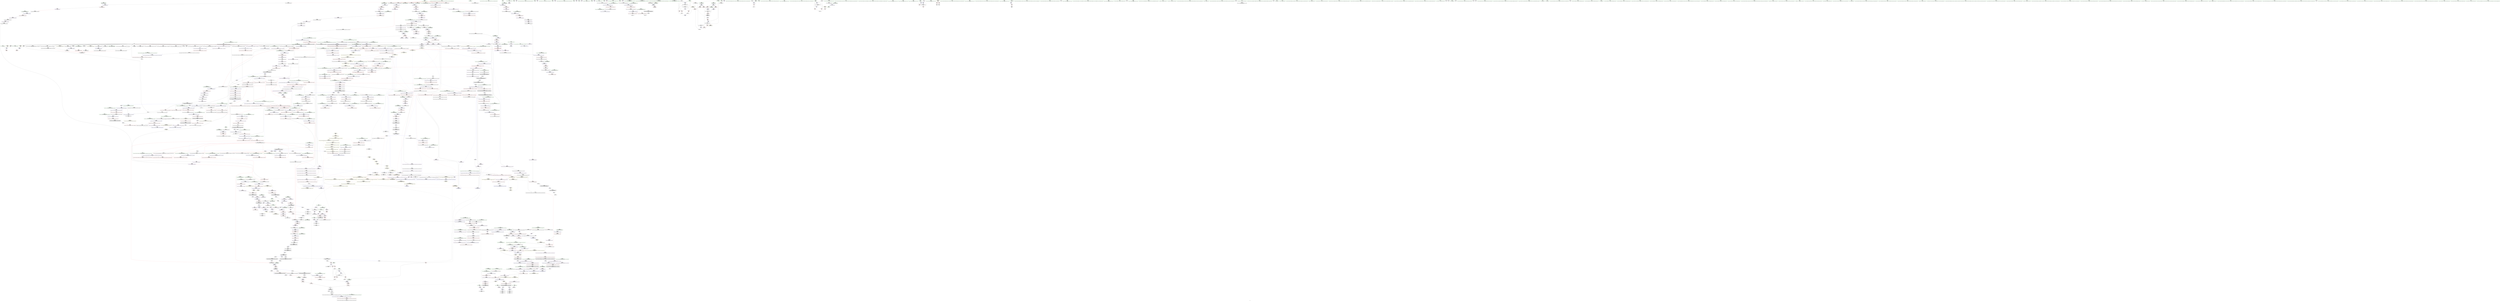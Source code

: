 digraph "SVFG" {
	label="SVFG";

	Node0x563b071d3bc0 [shape=record,color=grey,label="{NodeID: 0\nNullPtr|{|<s34>122}}"];
	Node0x563b071d3bc0 -> Node0x563b07244db0[style=solid];
	Node0x563b071d3bc0 -> Node0x563b07244eb0[style=solid];
	Node0x563b071d3bc0 -> Node0x563b07244f80[style=solid];
	Node0x563b071d3bc0 -> Node0x563b07245050[style=solid];
	Node0x563b071d3bc0 -> Node0x563b07245120[style=solid];
	Node0x563b071d3bc0 -> Node0x563b072451f0[style=solid];
	Node0x563b071d3bc0 -> Node0x563b072452c0[style=solid];
	Node0x563b071d3bc0 -> Node0x563b07245390[style=solid];
	Node0x563b071d3bc0 -> Node0x563b07245460[style=solid];
	Node0x563b071d3bc0 -> Node0x563b07245530[style=solid];
	Node0x563b071d3bc0 -> Node0x563b07245600[style=solid];
	Node0x563b071d3bc0 -> Node0x563b072456d0[style=solid];
	Node0x563b071d3bc0 -> Node0x563b072457a0[style=solid];
	Node0x563b071d3bc0 -> Node0x563b07245870[style=solid];
	Node0x563b071d3bc0 -> Node0x563b07245940[style=solid];
	Node0x563b071d3bc0 -> Node0x563b07245a10[style=solid];
	Node0x563b071d3bc0 -> Node0x563b07245ae0[style=solid];
	Node0x563b071d3bc0 -> Node0x563b07245bb0[style=solid];
	Node0x563b071d3bc0 -> Node0x563b07245c80[style=solid];
	Node0x563b071d3bc0 -> Node0x563b07245d50[style=solid];
	Node0x563b071d3bc0 -> Node0x563b07245e20[style=solid];
	Node0x563b071d3bc0 -> Node0x563b07245ef0[style=solid];
	Node0x563b071d3bc0 -> Node0x563b07245fc0[style=solid];
	Node0x563b071d3bc0 -> Node0x563b07246090[style=solid];
	Node0x563b071d3bc0 -> Node0x563b07246160[style=solid];
	Node0x563b071d3bc0 -> Node0x563b07246230[style=solid];
	Node0x563b071d3bc0 -> Node0x563b07246300[style=solid];
	Node0x563b071d3bc0 -> Node0x563b072463d0[style=solid];
	Node0x563b071d3bc0 -> Node0x563b072464a0[style=solid];
	Node0x563b071d3bc0 -> Node0x563b0724a940[style=solid];
	Node0x563b071d3bc0 -> Node0x563b0724d6f0[style=solid];
	Node0x563b071d3bc0 -> Node0x563b0728ee30[style=solid];
	Node0x563b071d3bc0 -> Node0x563b0728fa30[style=solid];
	Node0x563b071d3bc0 -> Node0x563b0728feb0[style=solid];
	Node0x563b071d3bc0:s34 -> Node0x563b07369d80[style=solid,color=red];
	Node0x563b072499a0 [shape=record,color=red,label="{NodeID: 775\n1632\<--1631\n\<--coerce.dive5\n_ZNSt8_Rb_treeIiiSt9_IdentityIiESt4lessIiESaIiEE5eraseB5cxx11ESt23_Rb_tree_const_iteratorIiE\n}"];
	Node0x563b072499a0 -> Node0x563b0723fa60[style=solid];
	Node0x563b07264f20 [shape=record,color=yellow,style=double,label="{NodeID: 1550\n54V_1 = ENCHI(MR_54V_0)\npts\{14840004 \}\nFun[_ZNKSt8_Rb_treeIiiSt9_IdentityIiESt4lessIiESaIiEE11_Alloc_nodeclIRKiEEPSt13_Rb_tree_nodeIiEOT_]|{<s0>106}}"];
	Node0x563b07264f20:s0 -> Node0x563b072f2f10[style=dashed,color=red];
	Node0x563b072401b0 [shape=record,color=black,label="{NodeID: 443\n1715\<--1714\n\<--add.ptr\n_ZNKSt8_Rb_treeIiiSt9_IdentityIiESt4lessIiESaIiEE3endEv\n}"];
	Node0x563b072401b0 -> Node0x563b07257730[style=solid];
	Node0x563b07233e50 [shape=record,color=green,label="{NodeID: 111\n524\<--525\nthis.addr\<--this.addr_field_insensitive\n_ZNSaISt13_Rb_tree_nodeIiEEC2Ev\n}"];
	Node0x563b07233e50 -> Node0x563b0725a240[style=solid];
	Node0x563b07233e50 -> Node0x563b0724d210[style=solid];
	Node0x563b0724f430 [shape=record,color=blue,label="{NodeID: 886\n902\<--901\nthis.addr\<--this\n_ZN9__gnu_cxx13new_allocatorISt13_Rb_tree_nodeIiEED2Ev\n}"];
	Node0x563b0724f430 -> Node0x563b0725c390[style=dashed];
	Node0x563b07255ed0 [shape=record,color=purple,label="{NodeID: 554\n1556\<--1555\n_M_node_count\<--\n_ZNKSt8_Rb_treeIiiSt9_IdentityIiESt4lessIiESaIiEE5emptyEv\n}"];
	Node0x563b07255ed0 -> Node0x563b07260be0[style=solid];
	Node0x563b072386b0 [shape=record,color=green,label="{NodeID: 222\n1223\<--1224\n_ZSt7forwardIRPSt18_Rb_tree_node_baseEOT_RNSt16remove_referenceIS3_E4typeE\<--_ZSt7forwardIRPSt18_Rb_tree_node_baseEOT_RNSt16remove_referenceIS3_E4typeE_field_insensitive\n}"];
	Node0x563b07308a20 [shape=record,color=yellow,style=double,label="{NodeID: 2104\n254V_2 = CSCHI(MR_254V_1)\npts\{15630000 \}\nCS[]}"];
	Node0x563b07308a20 -> Node0x563b07249590[style=dashed];
	Node0x563b0725b900 [shape=record,color=red,label="{NodeID: 665\n788\<--782\n\<--__a.addr\n_ZNSt16allocator_traitsISaISt13_Rb_tree_nodeIiEEE7destroyIiEEvRS2_PT_\n}"];
	Node0x563b0725b900 -> Node0x563b07248210[style=solid];
	Node0x563b07246a80 [shape=record,color=black,label="{NodeID: 333\n290\<--315\n_ZNSt8multisetIiSt4lessIiESaIiEE6insertERKi_ret\<--\n_ZNSt8multisetIiSt4lessIiESaIiEE6insertERKi\n|{<s0>9}}"];
	Node0x563b07246a80:s0 -> Node0x563b0735fbe0[style=solid,color=blue];
	Node0x563b07365ee0 [shape=record,color=black,label="{NodeID: 2215\n733 = PHI(722, )\n0th arg _ZNSt8_Rb_treeIiiSt9_IdentityIiESt4lessIiESaIiEE15_M_destroy_nodeEPSt13_Rb_tree_nodeIiE }"];
	Node0x563b07365ee0 -> Node0x563b0724e4c0[style=solid];
	Node0x563b07203f60 [shape=record,color=green,label="{NodeID: 1\n7\<--1\n__dso_handle\<--dummyObj\nGlob }"];
	Node0x563b07249a70 [shape=record,color=red,label="{NodeID: 776\n1639\<--1636\nthis1\<--this.addr\n_ZNSt23_Rb_tree_const_iteratorIiEppEv\n}"];
	Node0x563b07249a70 -> Node0x563b0723fb30[style=solid];
	Node0x563b07249a70 -> Node0x563b07256b00[style=solid];
	Node0x563b07249a70 -> Node0x563b07256bd0[style=solid];
	Node0x563b07240280 [shape=record,color=black,label="{NodeID: 444\n1704\<--1719\n_ZNKSt8_Rb_treeIiiSt9_IdentityIiESt4lessIiESaIiEE3endEv_ret\<--\n_ZNKSt8_Rb_treeIiiSt9_IdentityIiESt4lessIiESaIiEE3endEv\n|{<s0>38}}"];
	Node0x563b07240280:s0 -> Node0x563b07361540[style=solid,color=blue];
	Node0x563b07233f20 [shape=record,color=green,label="{NodeID: 112\n530\<--531\n_ZN9__gnu_cxx13new_allocatorISt13_Rb_tree_nodeIiEEC2Ev\<--_ZN9__gnu_cxx13new_allocatorISt13_Rb_tree_nodeIiEEC2Ev_field_insensitive\n}"];
	Node0x563b0724f500 [shape=record,color=blue,label="{NodeID: 887\n912\<--908\nthis.addr\<--this\n_ZNSt8_Rb_treeIiiSt9_IdentityIiESt4lessIiESaIiEE15_M_insert_equalIRKiEESt17_Rb_tree_iteratorIiEOT_\n}"];
	Node0x563b0724f500 -> Node0x563b0725c460[style=dashed];
	Node0x563b072e93a0 [shape=record,color=yellow,style=double,label="{NodeID: 1662\n36V_1 = ENCHI(MR_36V_0)\npts\{680004 \}\nFun[_ZNSt8_Rb_treeIiiSt9_IdentityIiESt4lessIiESaIiEE5eraseB5cxx11ESt23_Rb_tree_const_iteratorIiE]|{<s0>133|<s1>133}}"];
	Node0x563b072e93a0:s0 -> Node0x563b07249e80[style=dashed,color=red];
	Node0x563b072e93a0:s1 -> Node0x563b07273980[style=dashed,color=red];
	Node0x563b07255fa0 [shape=record,color=purple,label="{NodeID: 555\n1578\<--1562\ncoerce.dive\<--retval\n_ZNKSt8_Rb_treeIiiSt9_IdentityIiESt4lessIiESaIiEE5beginEv\n}"];
	Node0x563b07255fa0 -> Node0x563b07249590[style=solid];
	Node0x563b072387b0 [shape=record,color=green,label="{NodeID: 223\n1230\<--1231\n__x.addr\<--__x.addr_field_insensitive\n_ZNSt8_Rb_treeIiiSt9_IdentityIiESt4lessIiESaIiEE8_S_valueEPKSt13_Rb_tree_nodeIiE\n}"];
	Node0x563b072387b0 -> Node0x563b0725ea90[style=solid];
	Node0x563b072387b0 -> Node0x563b07270f40[style=solid];
	Node0x563b07308b80 [shape=record,color=yellow,style=double,label="{NodeID: 2105\n203V_3 = CSCHI(MR_203V_2)\npts\{16050000 \}\nCS[]|{<s0>134}}"];
	Node0x563b07308b80:s0 -> Node0x563b072efb80[style=dashed,color=red];
	Node0x563b0725b9d0 [shape=record,color=red,label="{NodeID: 666\n790\<--784\n\<--__p.addr\n_ZNSt16allocator_traitsISaISt13_Rb_tree_nodeIiEEE7destroyIiEEvRS2_PT_\n|{<s0>70}}"];
	Node0x563b0725b9d0:s0 -> Node0x563b0736dec0[style=solid,color=red];
	Node0x563b07246b50 [shape=record,color=black,label="{NodeID: 334\n317\<--324\n_ZNKSt8multisetIiSt4lessIiESaIiEE5emptyEv_ret\<--call\n_ZNKSt8multisetIiSt4lessIiESaIiEE5emptyEv\n|{<s0>11}}"];
	Node0x563b07246b50:s0 -> Node0x563b0735fd80[style=solid,color=blue];
	Node0x563b07365ff0 [shape=record,color=black,label="{NodeID: 2216\n734 = PHI(723, )\n1st arg _ZNSt8_Rb_treeIiiSt9_IdentityIiESt4lessIiESaIiEE15_M_destroy_nodeEPSt13_Rb_tree_nodeIiE }"];
	Node0x563b07365ff0 -> Node0x563b0724e590[style=solid];
	Node0x563b07213a30 [shape=record,color=green,label="{NodeID: 2\n8\<--1\n.str\<--dummyObj\nGlob }"];
	Node0x563b07249b40 [shape=record,color=red,label="{NodeID: 777\n1641\<--1640\n\<--_M_node\n_ZNSt23_Rb_tree_const_iteratorIiEppEv\n}"];
	Node0x563b07240350 [shape=record,color=purple,label="{NodeID: 445\n38\<--4\n\<--_ZStL8__ioinit\n__cxx_global_var_init\n}"];
	Node0x563b07234020 [shape=record,color=green,label="{NodeID: 113\n535\<--536\nthis.addr\<--this.addr_field_insensitive\n_ZNSt20_Rb_tree_key_compareISt4lessIiEEC2Ev\n}"];
	Node0x563b07234020 -> Node0x563b0725a310[style=solid];
	Node0x563b07234020 -> Node0x563b0724d2e0[style=solid];
	Node0x563b0724f5d0 [shape=record,color=blue,label="{NodeID: 888\n914\<--909\n__v.addr\<--__v\n_ZNSt8_Rb_treeIiiSt9_IdentityIiESt4lessIiESaIiEE15_M_insert_equalIRKiEESt17_Rb_tree_iteratorIiEOT_\n}"];
	Node0x563b0724f5d0 -> Node0x563b0725c530[style=dashed];
	Node0x563b0724f5d0 -> Node0x563b0725c600[style=dashed];
	Node0x563b07256070 [shape=record,color=purple,label="{NodeID: 556\n1568\<--1567\n_M_impl\<--this1\n_ZNKSt8_Rb_treeIiiSt9_IdentityIiESt4lessIiESaIiEE5beginEv\n}"];
	Node0x563b07256070 -> Node0x563b0723f4b0[style=solid];
	Node0x563b07238880 [shape=record,color=green,label="{NodeID: 224\n1238\<--1239\nthis.addr\<--this.addr_field_insensitive\n_ZNKSt13_Rb_tree_nodeIiE9_M_valptrEv\n}"];
	Node0x563b07238880 -> Node0x563b0725eb60[style=solid];
	Node0x563b07238880 -> Node0x563b07271010[style=solid];
	Node0x563b07308ce0 [shape=record,color=yellow,style=double,label="{NodeID: 2106\n36V_2 = CSCHI(MR_36V_1)\npts\{680004 \}\nCS[]|{<s0>36}}"];
	Node0x563b07308ce0:s0 -> Node0x563b07308fa0[style=dashed,color=blue];
	Node0x563b0725baa0 [shape=record,color=red,label="{NodeID: 667\n800\<--797\nthis1\<--this.addr\n_ZNSt8_Rb_treeIiiSt9_IdentityIiESt4lessIiESaIiEE21_M_get_Node_allocatorEv\n}"];
	Node0x563b0725baa0 -> Node0x563b072540c0[style=solid];
	Node0x563b07246c20 [shape=record,color=black,label="{NodeID: 335\n328\<--343\n_ZNKSt8multisetIiSt4lessIiESaIiEE5beginEv_ret\<--\n_ZNKSt8multisetIiSt4lessIiESaIiEE5beginEv\n|{<s0>12|<s1>14}}"];
	Node0x563b07246c20:s0 -> Node0x563b0735fec0[style=solid,color=blue];
	Node0x563b07246c20:s1 -> Node0x563b0735f540[style=solid,color=blue];
	Node0x563b07366100 [shape=record,color=black,label="{NodeID: 2217\n890 = PHI(688, )\n0th arg _ZNSaISt13_Rb_tree_nodeIiEED2Ev }"];
	Node0x563b07366100 -> Node0x563b0724f360[style=solid];
	Node0x563b07213ac0 [shape=record,color=green,label="{NodeID: 3\n10\<--1\n.str.1\<--dummyObj\nGlob }"];
	Node0x563b07249c10 [shape=record,color=red,label="{NodeID: 778\n1660\<--1653\nthis1\<--this.addr\n_ZNSt8_Rb_treeIiiSt9_IdentityIiESt4lessIiESaIiEE12_M_erase_auxESt23_Rb_tree_const_iteratorIiE\n|{|<s2>137}}"];
	Node0x563b07249c10 -> Node0x563b07256e40[style=solid];
	Node0x563b07249c10 -> Node0x563b07256f10[style=solid];
	Node0x563b07249c10:s2 -> Node0x563b07365640[style=solid,color=red];
	Node0x563b07240420 [shape=record,color=purple,label="{NodeID: 446\n102\<--8\n\<--.str\nmain\n}"];
	Node0x563b07238cf0 [shape=record,color=green,label="{NodeID: 114\n543\<--544\nthis.addr\<--this.addr_field_insensitive\n_ZNSt15_Rb_tree_headerC2Ev\n}"];
	Node0x563b07238cf0 -> Node0x563b0725a3e0[style=solid];
	Node0x563b07238cf0 -> Node0x563b0724d3b0[style=solid];
	Node0x563b0724f6a0 [shape=record,color=blue,label="{NodeID: 889\n933\<--934\n\<--\n_ZNSt8_Rb_treeIiiSt9_IdentityIiESt4lessIiESaIiEE15_M_insert_equalIRKiEESt17_Rb_tree_iteratorIiEOT_\n}"];
	Node0x563b0724f6a0 -> Node0x563b0725c6d0[style=dashed];
	Node0x563b07256140 [shape=record,color=purple,label="{NodeID: 557\n1570\<--1569\nadd.ptr\<--\n_ZNKSt8_Rb_treeIiiSt9_IdentityIiESt4lessIiESaIiEE5beginEv\n}"];
	Node0x563b07256140 -> Node0x563b0723f580[style=solid];
	Node0x563b07238950 [shape=record,color=green,label="{NodeID: 225\n1244\<--1245\n_ZNK9__gnu_cxx16__aligned_membufIiE6_M_ptrEv\<--_ZNK9__gnu_cxx16__aligned_membufIiE6_M_ptrEv_field_insensitive\n}"];
	Node0x563b072f2a50 [shape=record,color=yellow,style=double,label="{NodeID: 1775\n142V_1 = ENCHI(MR_142V_0)\npts\{3000000 3740000 \}\nFun[_ZNSt23_Rb_tree_const_iteratorIiEC2ERKSt17_Rb_tree_iteratorIiE]}"];
	Node0x563b072f2a50 -> Node0x563b0725cae0[style=dashed];
	Node0x563b0725bb70 [shape=record,color=red,label="{NodeID: 668\n809\<--806\nthis1\<--this.addr\n_ZNSt13_Rb_tree_nodeIiE9_M_valptrEv\n}"];
	Node0x563b0725bb70 -> Node0x563b07254190[style=solid];
	Node0x563b07246cf0 [shape=record,color=black,label="{NodeID: 336\n353\<--352\n\<--\n_ZNKSt23_Rb_tree_const_iteratorIiEdeEv\n|{<s0>33}}"];
	Node0x563b07246cf0:s0 -> Node0x563b0736ac50[style=solid,color=red];
	Node0x563b07366240 [shape=record,color=black,label="{NodeID: 2218\n1525 = PHI(1514, )\n0th arg _ZN9__gnu_cxx13new_allocatorISt13_Rb_tree_nodeIiEE9constructIiJRKiEEEvPT_DpOT0_ }"];
	Node0x563b07366240 -> Node0x563b07272a10[style=solid];
	Node0x563b07213d70 [shape=record,color=green,label="{NodeID: 4\n12\<--1\nstdin\<--dummyObj\nGlob }"];
	Node0x563b07249ce0 [shape=record,color=red,label="{NodeID: 779\n1673\<--1655\n\<--__y\n_ZNSt8_Rb_treeIiiSt9_IdentityIiESt4lessIiESaIiEE12_M_erase_auxESt23_Rb_tree_const_iteratorIiE\n|{<s0>137}}"];
	Node0x563b07249ce0:s0 -> Node0x563b07365850[style=solid,color=red];
	Node0x563b072404f0 [shape=record,color=purple,label="{NodeID: 447\n103\<--10\n\<--.str.1\nmain\n}"];
	Node0x563b07238dc0 [shape=record,color=green,label="{NodeID: 115\n552\<--553\n_ZNSt15_Rb_tree_header8_M_resetEv\<--_ZNSt15_Rb_tree_header8_M_resetEv_field_insensitive\n}"];
	Node0x563b0724f770 [shape=record,color=blue,label="{NodeID: 890\n936\<--937\n\<--\n_ZNSt8_Rb_treeIiiSt9_IdentityIiESt4lessIiESaIiEE15_M_insert_equalIRKiEESt17_Rb_tree_iteratorIiEOT_\n}"];
	Node0x563b0724f770 -> Node0x563b0725c7a0[style=dashed];
	Node0x563b07256210 [shape=record,color=purple,label="{NodeID: 558\n1572\<--1571\n_M_header\<--\n_ZNKSt8_Rb_treeIiiSt9_IdentityIiESt4lessIiESaIiEE5beginEv\n}"];
	Node0x563b07238a50 [shape=record,color=green,label="{NodeID: 226\n1249\<--1250\nthis.addr\<--this.addr_field_insensitive\n_ZNK9__gnu_cxx16__aligned_membufIiE6_M_ptrEv\n}"];
	Node0x563b07238a50 -> Node0x563b0725ec30[style=solid];
	Node0x563b07238a50 -> Node0x563b072710e0[style=solid];
	Node0x563b07308fa0 [shape=record,color=yellow,style=double,label="{NodeID: 2108\n36V_2 = CSCHI(MR_36V_1)\npts\{680004 \}\nCS[]|{<s0>15|<s1>20}}"];
	Node0x563b07308fa0:s0 -> Node0x563b072cf070[style=dashed,color=blue];
	Node0x563b07308fa0:s1 -> Node0x563b072cf070[style=dashed,color=blue];
	Node0x563b072f2b60 [shape=record,color=yellow,style=double,label="{NodeID: 1776\n18V_1 = ENCHI(MR_18V_0)\npts\{74 \}\nFun[_ZNSt8_Rb_treeIiiSt9_IdentityIiESt4lessIiESaIiEE14_M_create_nodeIJRKiEEEPSt13_Rb_tree_nodeIiEDpOT_]|{<s0>110}}"];
	Node0x563b072f2b60:s0 -> Node0x563b072686a0[style=dashed,color=red];
	Node0x563b0725bc40 [shape=record,color=red,label="{NodeID: 669\n824\<--818\nthis1\<--this.addr\n_ZN9__gnu_cxx13new_allocatorISt13_Rb_tree_nodeIiEE7destroyIiEEvPT_\n}"];
	Node0x563b07246dc0 [shape=record,color=black,label="{NodeID: 337\n345\<--354\n_ZNKSt23_Rb_tree_const_iteratorIiEdeEv_ret\<--call\n_ZNKSt23_Rb_tree_const_iteratorIiEdeEv\n|{<s0>13|<s1>18}}"];
	Node0x563b07246dc0:s0 -> Node0x563b07360000[style=solid,color=blue];
	Node0x563b07246dc0:s1 -> Node0x563b073603c0[style=solid,color=blue];
	Node0x563b07366380 [shape=record,color=black,label="{NodeID: 2219\n1526 = PHI(1515, )\n1st arg _ZN9__gnu_cxx13new_allocatorISt13_Rb_tree_nodeIiEE9constructIiJRKiEEEvPT_DpOT0_ }"];
	Node0x563b07366380 -> Node0x563b07272ae0[style=solid];
	Node0x563b07213e00 [shape=record,color=green,label="{NodeID: 5\n13\<--1\n.str.2\<--dummyObj\nGlob }"];
	Node0x563b07249db0 [shape=record,color=red,label="{NodeID: 780\n1662\<--1661\n\<--_M_node\n_ZNSt8_Rb_treeIiiSt9_IdentityIiESt4lessIiESaIiEE12_M_erase_auxESt23_Rb_tree_const_iteratorIiE\n}"];
	Node0x563b072405c0 [shape=record,color=purple,label="{NodeID: 448\n108\<--13\n\<--.str.2\nmain\n}"];
	Node0x563b07238ec0 [shape=record,color=green,label="{NodeID: 116\n561\<--562\nthis.addr\<--this.addr_field_insensitive\n_ZN9__gnu_cxx13new_allocatorISt13_Rb_tree_nodeIiEEC2Ev\n}"];
	Node0x563b07238ec0 -> Node0x563b0725a4b0[style=solid];
	Node0x563b07238ec0 -> Node0x563b0724d550[style=solid];
	Node0x563b0724f840 [shape=record,color=blue,label="{NodeID: 891\n953\<--950\ncoerce.dive\<--call4\n_ZNSt8_Rb_treeIiiSt9_IdentityIiESt4lessIiESaIiEE15_M_insert_equalIRKiEESt17_Rb_tree_iteratorIiEOT_\n}"];
	Node0x563b0724f840 -> Node0x563b0725c870[style=dashed];
	Node0x563b072562e0 [shape=record,color=purple,label="{NodeID: 559\n1573\<--1571\n_M_left\<--\n_ZNKSt8_Rb_treeIiiSt9_IdentityIiESt4lessIiESaIiEE5beginEv\n}"];
	Node0x563b072562e0 -> Node0x563b072494c0[style=solid];
	Node0x563b07238b20 [shape=record,color=green,label="{NodeID: 227\n1254\<--1255\n_ZNK9__gnu_cxx16__aligned_membufIiE7_M_addrEv\<--_ZNK9__gnu_cxx16__aligned_membufIiE7_M_addrEv_field_insensitive\n}"];
	Node0x563b07309100 [shape=record,color=yellow,style=double,label="{NodeID: 2109\n86V_2 = CSCHI(MR_86V_1)\npts\{3680000 \}\nCS[]}"];
	Node0x563b07309100 -> Node0x563b07259540[style=dashed];
	Node0x563b0725bd10 [shape=record,color=red,label="{NodeID: 670\n831\<--828\nthis1\<--this.addr\n_ZN9__gnu_cxx16__aligned_membufIiE6_M_ptrEv\n|{<s0>72}}"];
	Node0x563b0725bd10:s0 -> Node0x563b07365dd0[style=solid,color=red];
	Node0x563b07246e90 [shape=record,color=black,label="{NodeID: 338\n383\<--369\n\<--__position\n_ZNSt8multisetIiSt4lessIiESaIiEE5eraseB5cxx11ESt23_Rb_tree_const_iteratorIiE\n}"];
	Node0x563b07246e90 -> Node0x563b072525f0[style=solid];
	Node0x563b073664c0 [shape=record,color=black,label="{NodeID: 2220\n1527 = PHI(1517, )\n2nd arg _ZN9__gnu_cxx13new_allocatorISt13_Rb_tree_nodeIiEE9constructIiJRKiEEEvPT_DpOT0_ }"];
	Node0x563b073664c0 -> Node0x563b07272bb0[style=solid];
	Node0x563b07213e90 [shape=record,color=green,label="{NodeID: 6\n15\<--1\n.str.3\<--dummyObj\nGlob }"];
	Node0x563b07249e80 [shape=record,color=red,label="{NodeID: 781\n1680\<--1679\n\<--_M_node_count\n_ZNSt8_Rb_treeIiiSt9_IdentityIiESt4lessIiESaIiEE12_M_erase_auxESt23_Rb_tree_const_iteratorIiE\n}"];
	Node0x563b07249e80 -> Node0x563b0728ddb0[style=solid];
	Node0x563b07240690 [shape=record,color=purple,label="{NodeID: 449\n109\<--15\n\<--.str.3\nmain\n}"];
	Node0x563b07238f90 [shape=record,color=green,label="{NodeID: 117\n568\<--569\nthis.addr\<--this.addr_field_insensitive\n_ZNSt15_Rb_tree_header8_M_resetEv\n}"];
	Node0x563b07238f90 -> Node0x563b0725a580[style=solid];
	Node0x563b07238f90 -> Node0x563b0724d620[style=solid];
	Node0x563b0724f910 [shape=record,color=blue,label="{NodeID: 892\n961\<--959\nthis.addr\<--this\n_ZNSt23_Rb_tree_const_iteratorIiEC2ERKSt17_Rb_tree_iteratorIiE\n}"];
	Node0x563b0724f910 -> Node0x563b0725c940[style=dashed];
	Node0x563b072563b0 [shape=record,color=purple,label="{NodeID: 560\n1591\<--1590\n_M_node\<--this1\n_ZNSt23_Rb_tree_const_iteratorIiEC2EPKSt18_Rb_tree_node_base\n}"];
	Node0x563b072563b0 -> Node0x563b07273090[style=solid];
	Node0x563b07238c20 [shape=record,color=green,label="{NodeID: 228\n1260\<--1261\nthis.addr\<--this.addr_field_insensitive\n_ZNK9__gnu_cxx16__aligned_membufIiE7_M_addrEv\n}"];
	Node0x563b07238c20 -> Node0x563b0725ed00[style=solid];
	Node0x563b07238c20 -> Node0x563b072711b0[style=solid];
	Node0x563b07309260 [shape=record,color=yellow,style=double,label="{NodeID: 2110\n58V_2 = CSCHI(MR_58V_1)\npts\{680000 680001 680002 680003 680004 \}\nCS[]|{<s0>28}}"];
	Node0x563b07309260:s0 -> Node0x563b07307950[style=dashed,color=blue];
	Node0x563b0725bde0 [shape=record,color=red,label="{NodeID: 671\n842\<--839\nthis1\<--this.addr\n_ZN9__gnu_cxx16__aligned_membufIiE7_M_addrEv\n}"];
	Node0x563b0725bde0 -> Node0x563b07254260[style=solid];
	Node0x563b06ba9520 [shape=record,color=black,label="{NodeID: 1446\n1023 = PHI(1017, 1021, )\n}"];
	Node0x563b06ba9520 -> Node0x563b0724ff90[style=solid];
	Node0x563b07246f60 [shape=record,color=black,label="{NodeID: 339\n382\<--375\n\<--agg.tmp\n_ZNSt8multisetIiSt4lessIiESaIiEE5eraseB5cxx11ESt23_Rb_tree_const_iteratorIiE\n}"];
	Node0x563b07246f60 -> Node0x563b07252520[style=solid];
	Node0x563b07366600 [shape=record,color=black,label="{NodeID: 2221\n480 = PHI(67, 67, )\n0th arg _ZNSt8multisetIiSt4lessIiESaIiEED2Ev }"];
	Node0x563b07366600 -> Node0x563b0724cfa0[style=solid];
	Node0x563b07230c60 [shape=record,color=green,label="{NodeID: 7\n17\<--1\nstdout\<--dummyObj\nGlob }"];
	Node0x563b07249f50 [shape=record,color=red,label="{NodeID: 782\n1692\<--1689\nthis1\<--this.addr\n_ZNKSt23_Rb_tree_const_iteratorIiE13_M_const_castEv\n}"];
	Node0x563b07249f50 -> Node0x563b072573f0[style=solid];
	Node0x563b07240760 [shape=record,color=purple,label="{NodeID: 450\n111\<--18\n\<--.str.4\nmain\n}"];
	Node0x563b07239060 [shape=record,color=green,label="{NodeID: 118\n590\<--591\n__cxa_begin_catch\<--__cxa_begin_catch_field_insensitive\n}"];
	Node0x563b0724f9e0 [shape=record,color=blue,label="{NodeID: 893\n963\<--960\n__it.addr\<--__it\n_ZNSt23_Rb_tree_const_iteratorIiEC2ERKSt17_Rb_tree_iteratorIiE\n}"];
	Node0x563b0724f9e0 -> Node0x563b0725ca10[style=dashed];
	Node0x563b07256480 [shape=record,color=purple,label="{NodeID: 561\n1629\<--1598\ncoerce.dive4\<--retval\n_ZNSt8_Rb_treeIiiSt9_IdentityIiESt4lessIiESaIiEE5eraseB5cxx11ESt23_Rb_tree_const_iteratorIiE\n}"];
	Node0x563b07256480 -> Node0x563b072734a0[style=solid];
	Node0x563b072411e0 [shape=record,color=green,label="{NodeID: 229\n1269\<--1270\n__t.addr\<--__t.addr_field_insensitive\n_ZSt7forwardIRPSt13_Rb_tree_nodeIiEEOT_RNSt16remove_referenceIS4_E4typeE\n}"];
	Node0x563b072411e0 -> Node0x563b0725edd0[style=solid];
	Node0x563b072411e0 -> Node0x563b07271280[style=solid];
	Node0x563b073093c0 [shape=record,color=yellow,style=double,label="{NodeID: 2111\n58V_2 = CSCHI(MR_58V_1)\npts\{680000 680001 680002 680003 680004 \}\nCS[]|{<s0>42}}"];
	Node0x563b073093c0:s0 -> Node0x563b07309260[style=dashed,color=blue];
	Node0x563b0725beb0 [shape=record,color=red,label="{NodeID: 672\n859\<--850\n\<--__a.addr\n_ZNSt16allocator_traitsISaISt13_Rb_tree_nodeIiEEE10deallocateERS2_PS1_m\n}"];
	Node0x563b0725beb0 -> Node0x563b07248890[style=solid];
	Node0x563b06ba95f0 [shape=record,color=black,label="{NodeID: 1447\n1106 = PHI(166, 166, 1104, )\n}"];
	Node0x563b06ba95f0 -> Node0x563b07249320[style=solid];
	Node0x563b07247030 [shape=record,color=black,label="{NodeID: 340\n364\<--394\n_ZNSt8multisetIiSt4lessIiESaIiEE5eraseB5cxx11ESt23_Rb_tree_const_iteratorIiE_ret\<--\n_ZNSt8multisetIiSt4lessIiESaIiEE5eraseB5cxx11ESt23_Rb_tree_const_iteratorIiE\n|{<s0>15|<s1>20}}"];
	Node0x563b07247030:s0 -> Node0x563b0735f680[style=solid,color=blue];
	Node0x563b07247030:s1 -> Node0x563b07360500[style=solid,color=blue];
	Node0x563b07366810 [shape=record,color=black,label="{NodeID: 2222\n346 = PHI(85, 91, )\n0th arg _ZNKSt23_Rb_tree_const_iteratorIiEdeEv }"];
	Node0x563b07366810 -> Node0x563b0724c370[style=solid];
	Node0x563b07230cf0 [shape=record,color=green,label="{NodeID: 8\n18\<--1\n.str.4\<--dummyObj\nGlob }"];
	Node0x563b0724a020 [shape=record,color=red,label="{NodeID: 783\n1694\<--1693\n\<--_M_node\n_ZNKSt23_Rb_tree_const_iteratorIiE13_M_const_castEv\n|{<s0>138}}"];
	Node0x563b0724a020:s0 -> Node0x563b0736d010[style=solid,color=red];
	Node0x563b07240830 [shape=record,color=purple,label="{NodeID: 451\n139\<--18\n\<--.str.4\nmain\n}"];
	Node0x563b07239160 [shape=record,color=green,label="{NodeID: 119\n593\<--594\n_ZSt9terminatev\<--_ZSt9terminatev_field_insensitive\n}"];
	Node0x563b0724fab0 [shape=record,color=blue,label="{NodeID: 894\n968\<--971\n_M_node\<--\n_ZNSt23_Rb_tree_const_iteratorIiEC2ERKSt17_Rb_tree_iteratorIiE\n|{<s0>30|<s1>37}}"];
	Node0x563b0724fab0:s0 -> Node0x563b07307c40[style=dashed,color=blue];
	Node0x563b0724fab0:s1 -> Node0x563b07309100[style=dashed,color=blue];
	Node0x563b07256550 [shape=record,color=purple,label="{NodeID: 562\n1631\<--1598\ncoerce.dive5\<--retval\n_ZNSt8_Rb_treeIiiSt9_IdentityIiESt4lessIiESaIiEE5eraseB5cxx11ESt23_Rb_tree_const_iteratorIiE\n}"];
	Node0x563b07256550 -> Node0x563b072499a0[style=solid];
	Node0x563b072412b0 [shape=record,color=green,label="{NodeID: 230\n1276\<--1277\n__t.addr\<--__t.addr_field_insensitive\n_ZSt7forwardIRPSt18_Rb_tree_node_baseEOT_RNSt16remove_referenceIS3_E4typeE\n}"];
	Node0x563b072412b0 -> Node0x563b0725eea0[style=solid];
	Node0x563b072412b0 -> Node0x563b07271350[style=solid];
	Node0x563b07309520 [shape=record,color=yellow,style=double,label="{NodeID: 2112\n175V_2 = CSCHI(MR_175V_1)\npts\{680001 680002 680003 680004 \}\nCS[]|{<s0>45}}"];
	Node0x563b07309520:s0 -> Node0x563b073093c0[style=dashed,color=blue];
	Node0x563b072f2f10 [shape=record,color=yellow,style=double,label="{NodeID: 1780\n54V_1 = ENCHI(MR_54V_0)\npts\{14840004 \}\nFun[_ZNSt8_Rb_treeIiiSt9_IdentityIiESt4lessIiESaIiEE14_M_create_nodeIJRKiEEEPSt13_Rb_tree_nodeIiEDpOT_]|{<s0>110}}"];
	Node0x563b072f2f10:s0 -> Node0x563b07268c10[style=dashed,color=red];
	Node0x563b0725bf80 [shape=record,color=red,label="{NodeID: 673\n861\<--852\n\<--__p.addr\n_ZNSt16allocator_traitsISaISt13_Rb_tree_nodeIiEEE10deallocateERS2_PS1_m\n|{<s0>73}}"];
	Node0x563b0725bf80:s0 -> Node0x563b0736a280[style=solid,color=red];
	Node0x563b0728ddb0 [shape=record,color=grey,label="{NodeID: 1448\n1681 = Binary(1680, 1682, )\n}"];
	Node0x563b0728ddb0 -> Node0x563b07273980[style=solid];
	Node0x563b07247100 [shape=record,color=black,label="{NodeID: 341\n396\<--411\n_ZNKSt8multisetIiSt4lessIiESaIiEE3endEv_ret\<--\n_ZNKSt8multisetIiSt4lessIiESaIiEE3endEv\n|{<s0>16}}"];
	Node0x563b07247100:s0 -> Node0x563b0735f7c0[style=solid,color=blue];
	Node0x563b07366990 [shape=record,color=black,label="{NodeID: 2223\n588 = PHI(359, 556, 628, 755, 776, 1435, )\n0th arg __clang_call_terminate }"];
	Node0x563b07230d80 [shape=record,color=green,label="{NodeID: 9\n20\<--1\n.str.5\<--dummyObj\nGlob }"];
	Node0x563b0724a0f0 [shape=record,color=red,label="{NodeID: 784\n1697\<--1696\n\<--coerce.dive\n_ZNKSt23_Rb_tree_const_iteratorIiE13_M_const_castEv\n}"];
	Node0x563b0724a0f0 -> Node0x563b07240010[style=solid];
	Node0x563b07240900 [shape=record,color=purple,label="{NodeID: 452\n127\<--20\n\<--.str.5\nmain\n}"];
	Node0x563b07239260 [shape=record,color=green,label="{NodeID: 120\n601\<--602\nthis.addr\<--this.addr_field_insensitive\n_ZNSt8_Rb_treeIiiSt9_IdentityIiESt4lessIiESaIiEED2Ev\n}"];
	Node0x563b07239260 -> Node0x563b0725a650[style=solid];
	Node0x563b07239260 -> Node0x563b0724da30[style=solid];
	Node0x563b0724fb80 [shape=record,color=blue,label="{NodeID: 895\n979\<--975\nthis.addr\<--this\n_ZNSt8_Rb_treeIiiSt9_IdentityIiESt4lessIiESaIiEE23_M_get_insert_equal_posERKi\n}"];
	Node0x563b0724fb80 -> Node0x563b0725cbb0[style=dashed];
	Node0x563b072c2f80 [shape=record,color=yellow,style=double,label="{NodeID: 1670\n18V_1 = ENCHI(MR_18V_0)\npts\{74 \}\nFun[_ZNSt16allocator_traitsISaISt13_Rb_tree_nodeIiEEE9constructIiJRKiEEEvRS2_PT_DpOT0_]|{<s0>127}}"];
	Node0x563b072c2f80:s0 -> Node0x563b07267a20[style=dashed,color=red];
	Node0x563b07256620 [shape=record,color=purple,label="{NodeID: 563\n1608\<--1600\ncoerce.dive\<--__position\n_ZNSt8_Rb_treeIiiSt9_IdentityIiESt4lessIiESaIiEE5eraseB5cxx11ESt23_Rb_tree_const_iteratorIiE\n}"];
	Node0x563b07256620 -> Node0x563b07273160[style=solid];
	Node0x563b07241380 [shape=record,color=green,label="{NodeID: 231\n1283\<--1284\n__x.addr\<--__x.addr_field_insensitive\n_ZNSt8_Rb_treeIiiSt9_IdentityIiESt4lessIiESaIiEE6_S_keyEPKSt18_Rb_tree_node_base\n}"];
	Node0x563b07241380 -> Node0x563b0725ef70[style=solid];
	Node0x563b07241380 -> Node0x563b07271420[style=solid];
	Node0x563b07309680 [shape=record,color=yellow,style=double,label="{NodeID: 2113\n220V_2 = CSCHI(MR_220V_1)\npts\{16880000 \}\nCS[]}"];
	Node0x563b07309680 -> Node0x563b0724a0f0[style=dashed];
	Node0x563b0725c050 [shape=record,color=red,label="{NodeID: 674\n862\<--854\n\<--__n.addr\n_ZNSt16allocator_traitsISaISt13_Rb_tree_nodeIiEEE10deallocateERS2_PS1_m\n|{<s0>73}}"];
	Node0x563b0725c050:s0 -> Node0x563b0736a3c0[style=solid,color=red];
	Node0x563b0728df30 [shape=record,color=grey,label="{NodeID: 1449\n219 = Binary(218, 217, )\n}"];
	Node0x563b0728df30 -> Node0x563b0724ba80[style=solid];
	Node0x563b072471d0 [shape=record,color=black,label="{NodeID: 342\n425\<--416\n\<--retval\n_ZNSt23_Rb_tree_const_iteratorIiEmmEi\n}"];
	Node0x563b072471d0 -> Node0x563b07252ba0[style=solid];
	Node0x563b07366e50 [shape=record,color=black,label="{NodeID: 2224\n1045 = PHI(920, )\n0th arg _ZNSt8_Rb_treeIiiSt9_IdentityIiESt4lessIiESaIiEE11_Alloc_nodeC2ERS5_ }"];
	Node0x563b07366e50 -> Node0x563b07250200[style=solid];
	Node0x563b07230e10 [shape=record,color=green,label="{NodeID: 10\n22\<--1\n_ZSt4cout\<--dummyObj\nGlob }"];
	Node0x563b0724a1c0 [shape=record,color=red,label="{NodeID: 785\n1711\<--1708\nthis1\<--this.addr\n_ZNKSt8_Rb_treeIiiSt9_IdentityIiESt4lessIiESaIiEE3endEv\n}"];
	Node0x563b0724a1c0 -> Node0x563b07257590[style=solid];
	Node0x563b072409d0 [shape=record,color=purple,label="{NodeID: 453\n242\<--23\n\<--.str.6\nmain\n}"];
	Node0x563b07239330 [shape=record,color=green,label="{NodeID: 121\n603\<--604\nexn.slot\<--exn.slot_field_insensitive\n_ZNSt8_Rb_treeIiiSt9_IdentityIiESt4lessIiESaIiEED2Ev\n}"];
	Node0x563b07239330 -> Node0x563b0725a720[style=solid];
	Node0x563b07239330 -> Node0x563b0724db00[style=solid];
	Node0x563b0724fc50 [shape=record,color=blue,label="{NodeID: 896\n981\<--976\n__k.addr\<--__k\n_ZNSt8_Rb_treeIiiSt9_IdentityIiESt4lessIiESaIiEE23_M_get_insert_equal_posERKi\n}"];
	Node0x563b0724fc50 -> Node0x563b0725cc80[style=dashed];
	Node0x563b072566f0 [shape=record,color=purple,label="{NodeID: 564\n1621\<--1606\ncoerce.dive2\<--agg.tmp\n_ZNSt8_Rb_treeIiiSt9_IdentityIiESt4lessIiESaIiEE5eraseB5cxx11ESt23_Rb_tree_const_iteratorIiE\n}"];
	Node0x563b072566f0 -> Node0x563b072498d0[style=solid];
	Node0x563b07241450 [shape=record,color=green,label="{NodeID: 232\n1285\<--1286\nref.tmp\<--ref.tmp_field_insensitive\n_ZNSt8_Rb_treeIiiSt9_IdentityIiESt4lessIiESaIiEE6_S_keyEPKSt18_Rb_tree_node_base\n|{<s0>104}}"];
	Node0x563b07241450:s0 -> Node0x563b07367600[style=solid,color=red];
	Node0x563b073097e0 [shape=record,color=yellow,style=double,label="{NodeID: 2114\n224V_2 = CSCHI(MR_224V_1)\npts\{17070000 \}\nCS[]}"];
	Node0x563b073097e0 -> Node0x563b0724a290[style=dashed];
	Node0x563b0725c120 [shape=record,color=red,label="{NodeID: 675\n880\<--871\nthis1\<--this.addr\n_ZN9__gnu_cxx13new_allocatorISt13_Rb_tree_nodeIiEE10deallocateEPS2_m\n}"];
	Node0x563b0728e0b0 [shape=record,color=grey,label="{NodeID: 1450\n204 = Binary(203, 119, )\n}"];
	Node0x563b0728e0b0 -> Node0x563b0724b810[style=solid];
	Node0x563b072472a0 [shape=record,color=black,label="{NodeID: 343\n426\<--424\n\<--this1\n_ZNSt23_Rb_tree_const_iteratorIiEmmEi\n}"];
	Node0x563b072472a0 -> Node0x563b07252c70[style=solid];
	Node0x563b07366f60 [shape=record,color=black,label="{NodeID: 2225\n1046 = PHI(924, )\n1st arg _ZNSt8_Rb_treeIiiSt9_IdentityIiESt4lessIiESaIiEE11_Alloc_nodeC2ERS5_ }"];
	Node0x563b07366f60 -> Node0x563b072502d0[style=solid];
	Node0x563b07230ed0 [shape=record,color=green,label="{NodeID: 11\n23\<--1\n.str.6\<--dummyObj\nGlob }"];
	Node0x563b0724a290 [shape=record,color=red,label="{NodeID: 786\n1719\<--1718\n\<--coerce.dive\n_ZNKSt8_Rb_treeIiiSt9_IdentityIiESt4lessIiESaIiEE3endEv\n}"];
	Node0x563b0724a290 -> Node0x563b07240280[style=solid];
	Node0x563b07240aa0 [shape=record,color=purple,label="{NodeID: 454\n250\<--25\n\<--.str.7\nmain\n}"];
	Node0x563b07239400 [shape=record,color=green,label="{NodeID: 122\n605\<--606\nehselector.slot\<--ehselector.slot_field_insensitive\n_ZNSt8_Rb_treeIiiSt9_IdentityIiESt4lessIiESaIiEED2Ev\n}"];
	Node0x563b07239400 -> Node0x563b0724dbd0[style=solid];
	Node0x563b0724fd20 [shape=record,color=blue,label="{NodeID: 897\n983\<--990\n__x\<--call\n_ZNSt8_Rb_treeIiiSt9_IdentityIiESt4lessIiESaIiEE23_M_get_insert_equal_posERKi\n}"];
	Node0x563b0724fd20 -> Node0x563b072c50d0[style=dashed];
	Node0x563b072567c0 [shape=record,color=purple,label="{NodeID: 565\n1742\<--1612\noffset_0\<--\n}"];
	Node0x563b072567c0 -> Node0x563b07273300[style=solid];
	Node0x563b07241520 [shape=record,color=green,label="{NodeID: 233\n1290\<--1291\n_ZNSt8_Rb_treeIiiSt9_IdentityIiESt4lessIiESaIiEE8_S_valueEPKSt18_Rb_tree_node_base\<--_ZNSt8_Rb_treeIiiSt9_IdentityIiESt4lessIiESaIiEE8_S_valueEPKSt18_Rb_tree_node_base_field_insensitive\n}"];
	Node0x563b07309940 [shape=record,color=yellow,style=double,label="{NodeID: 2115\n130V_2 = CSCHI(MR_130V_1)\npts\{9210000 \}\nCS[]|{<s0>80}}"];
	Node0x563b07309940:s0 -> Node0x563b072e7fc0[style=dashed,color=red];
	Node0x563b0725c1f0 [shape=record,color=red,label="{NodeID: 676\n881\<--873\n\<--__p.addr\n_ZN9__gnu_cxx13new_allocatorISt13_Rb_tree_nodeIiEE10deallocateEPS2_m\n}"];
	Node0x563b0725c1f0 -> Node0x563b07248960[style=solid];
	Node0x563b0728e230 [shape=record,color=grey,label="{NodeID: 1451\n118 = Binary(117, 119, )\n}"];
	Node0x563b0728e230 -> Node0x563b0724abe0[style=solid];
	Node0x563b07247370 [shape=record,color=black,label="{NodeID: 344\n413\<--436\n_ZNSt23_Rb_tree_const_iteratorIiEmmEi_ret\<--\n_ZNSt23_Rb_tree_const_iteratorIiEmmEi\n|{<s0>17}}"];
	Node0x563b07247370:s0 -> Node0x563b0735f900[style=solid,color=blue];
	Node0x563b07367070 [shape=record,color=black,label="{NodeID: 2226\n1376 = PHI(1351, )\n0th arg _ZNSt8_Rb_treeIiiSt9_IdentityIiESt4lessIiESaIiEE17_M_construct_nodeIJRKiEEEvPSt13_Rb_tree_nodeIiEDpOT_ }"];
	Node0x563b07367070 -> Node0x563b07271d10[style=solid];
	Node0x563b07230fd0 [shape=record,color=green,label="{NodeID: 12\n25\<--1\n.str.7\<--dummyObj\nGlob }"];
	Node0x563b0724a360 [shape=record,color=red,label="{NodeID: 787\n1732\<--1731\ndummyVal\<--offset_0\nmain\n}"];
	Node0x563b0724a360 -> Node0x563b0724bb50[style=solid];
	Node0x563b07240b70 [shape=record,color=purple,label="{NodeID: 455\n1727\<--27\nllvm.global_ctors_0\<--llvm.global_ctors\nGlob }"];
	Node0x563b07240b70 -> Node0x563b0724a770[style=solid];
	Node0x563b072394d0 [shape=record,color=green,label="{NodeID: 123\n610\<--611\n_ZNSt8_Rb_treeIiiSt9_IdentityIiESt4lessIiESaIiEE8_M_beginEv\<--_ZNSt8_Rb_treeIiiSt9_IdentityIiESt4lessIiESaIiEE8_M_beginEv_field_insensitive\n}"];
	Node0x563b0724fdf0 [shape=record,color=blue,label="{NodeID: 898\n985\<--992\n__y\<--call2\n_ZNSt8_Rb_treeIiiSt9_IdentityIiESt4lessIiESaIiEE23_M_get_insert_equal_posERKi\n}"];
	Node0x563b0724fdf0 -> Node0x563b072c2340[style=dashed];
	Node0x563b07256890 [shape=record,color=purple,label="{NodeID: 566\n1743\<--1613\noffset_0\<--\n}"];
	Node0x563b07256890 -> Node0x563b0724a5d0[style=solid];
	Node0x563b07241620 [shape=record,color=green,label="{NodeID: 234\n1297\<--1298\nthis.addr\<--this.addr_field_insensitive\n_ZNKSt8_Rb_treeIiiSt9_IdentityIiESt4lessIiESaIiEE11_Alloc_nodeclIRKiEEPSt13_Rb_tree_nodeIiEOT_\n}"];
	Node0x563b07241620 -> Node0x563b0725f040[style=solid];
	Node0x563b07241620 -> Node0x563b072714f0[style=solid];
	Node0x563b07309aa0 [shape=record,color=yellow,style=double,label="{NodeID: 2116\n155V_2 = CSCHI(MR_155V_1)\npts\{9780000 9780001 \}\nCS[]}"];
	Node0x563b0725c2c0 [shape=record,color=red,label="{NodeID: 677\n894\<--891\nthis1\<--this.addr\n_ZNSaISt13_Rb_tree_nodeIiEED2Ev\n}"];
	Node0x563b0725c2c0 -> Node0x563b07248a30[style=solid];
	Node0x563b0728e3b0 [shape=record,color=grey,label="{NodeID: 1452\n1135 = Binary(1134, 771, )\n}"];
	Node0x563b0728e3b0 -> Node0x563b07250c90[style=solid];
	Node0x563b07247440 [shape=record,color=black,label="{NodeID: 345\n443\<--466\n_ZSt3maxIiERKT_S2_S2__ret\<--\n_ZSt3maxIiERKT_S2_S2_\n|{<s0>21}}"];
	Node0x563b07247440:s0 -> Node0x563b07360640[style=solid,color=blue];
	Node0x563b07367180 [shape=record,color=black,label="{NodeID: 2227\n1377 = PHI(1356, )\n1st arg _ZNSt8_Rb_treeIiiSt9_IdentityIiESt4lessIiESaIiEE17_M_construct_nodeIJRKiEEEvPSt13_Rb_tree_nodeIiEDpOT_ }"];
	Node0x563b07367180 -> Node0x563b07271de0[style=solid];
	Node0x563b072310d0 [shape=record,color=green,label="{NodeID: 13\n28\<--1\n\<--dummyObj\nCan only get source location for instruction, argument, global var or function.}"];
	Node0x563b0724a430 [shape=record,color=red,label="{NodeID: 788\n1735\<--1734\ndummyVal\<--offset_0\n_ZNSt8multisetIiSt4lessIiESaIiEE5eraseB5cxx11ESt23_Rb_tree_const_iteratorIiE\n}"];
	Node0x563b0724a430 -> Node0x563b0724c5e0[style=solid];
	Node0x563b07240c70 [shape=record,color=purple,label="{NodeID: 456\n1728\<--27\nllvm.global_ctors_1\<--llvm.global_ctors\nGlob }"];
	Node0x563b07240c70 -> Node0x563b0724a840[style=solid];
	Node0x563b072395d0 [shape=record,color=green,label="{NodeID: 124\n613\<--614\n_ZNSt8_Rb_treeIiiSt9_IdentityIiESt4lessIiESaIiEE8_M_eraseEPSt13_Rb_tree_nodeIiE\<--_ZNSt8_Rb_treeIiiSt9_IdentityIiESt4lessIiESaIiEE8_M_eraseEPSt13_Rb_tree_nodeIiE_field_insensitive\n}"];
	Node0x563b0724fec0 [shape=record,color=blue,label="{NodeID: 899\n985\<--1001\n__y\<--\n_ZNSt8_Rb_treeIiiSt9_IdentityIiESt4lessIiESaIiEE23_M_get_insert_equal_posERKi\n}"];
	Node0x563b0724fec0 -> Node0x563b072c2340[style=dashed];
	Node0x563b072c3330 [shape=record,color=yellow,style=double,label="{NodeID: 1674\n54V_1 = ENCHI(MR_54V_0)\npts\{14840004 \}\nFun[_ZNSt16allocator_traitsISaISt13_Rb_tree_nodeIiEEE9constructIiJRKiEEEvRS2_PT_DpOT0_]|{<s0>127}}"];
	Node0x563b072c3330:s0 -> Node0x563b07272c80[style=dashed,color=red];
	Node0x563b07256960 [shape=record,color=purple,label="{NodeID: 567\n1745\<--1618\noffset_0\<--\n}"];
	Node0x563b07256960 -> Node0x563b072733d0[style=solid];
	Node0x563b072416f0 [shape=record,color=green,label="{NodeID: 235\n1299\<--1300\n__arg.addr\<--__arg.addr_field_insensitive\n_ZNKSt8_Rb_treeIiiSt9_IdentityIiESt4lessIiESaIiEE11_Alloc_nodeclIRKiEEPSt13_Rb_tree_nodeIiEOT_\n}"];
	Node0x563b072416f0 -> Node0x563b0725f110[style=solid];
	Node0x563b072416f0 -> Node0x563b072715c0[style=solid];
	Node0x563b07309c00 [shape=record,color=yellow,style=double,label="{NodeID: 2117\n54V_2 = CSCHI(MR_54V_1)\npts\{14840004 \}\nCS[]|{<s0>110}}"];
	Node0x563b07309c00:s0 -> Node0x563b0730a180[style=dashed,color=blue];
	Node0x563b0725c390 [shape=record,color=red,label="{NodeID: 678\n905\<--902\nthis1\<--this.addr\n_ZN9__gnu_cxx13new_allocatorISt13_Rb_tree_nodeIiEED2Ev\n}"];
	Node0x563b0728e530 [shape=record,color=grey,label="{NodeID: 1453\n148 = Binary(147, 125, )\n}"];
	Node0x563b0728e530 -> Node0x563b0724aff0[style=solid];
	Node0x563b07247510 [shape=record,color=black,label="{NodeID: 346\n507\<--506\n\<--this1\n_ZNSt8_Rb_treeIiiSt9_IdentityIiESt4lessIiESaIiEE13_Rb_tree_implIS3_Lb1EEC2Ev\n|{<s0>43}}"];
	Node0x563b07247510:s0 -> Node0x563b0736b460[style=solid,color=red];
	Node0x563b07367290 [shape=record,color=black,label="{NodeID: 2228\n1378 = PHI(1358, )\n2nd arg _ZNSt8_Rb_treeIiiSt9_IdentityIiESt4lessIiESaIiEE17_M_construct_nodeIJRKiEEEvPSt13_Rb_tree_nodeIiEDpOT_ }"];
	Node0x563b07367290 -> Node0x563b07271eb0[style=solid];
	Node0x563b072311d0 [shape=record,color=green,label="{NodeID: 14\n100\<--1\n\<--dummyObj\nCan only get source location for instruction, argument, global var or function.|{<s0>17}}"];
	Node0x563b072311d0:s0 -> Node0x563b0736bd40[style=solid,color=red];
	Node0x563b0724a500 [shape=record,color=red,label="{NodeID: 789\n1738\<--1737\ndummyVal\<--offset_0\n_ZNSt23_Rb_tree_const_iteratorIiEmmEi\n}"];
	Node0x563b0724a500 -> Node0x563b0724cac0[style=solid];
	Node0x563b07240d70 [shape=record,color=purple,label="{NodeID: 457\n1729\<--27\nllvm.global_ctors_2\<--llvm.global_ctors\nGlob }"];
	Node0x563b07240d70 -> Node0x563b0724a940[style=solid];
	Node0x563b072396d0 [shape=record,color=green,label="{NodeID: 125\n617\<--618\n_ZNSt8_Rb_treeIiiSt9_IdentityIiESt4lessIiESaIiEE13_Rb_tree_implIS3_Lb1EED2Ev\<--_ZNSt8_Rb_treeIiiSt9_IdentityIiESt4lessIiESaIiEE13_Rb_tree_implIS3_Lb1EED2Ev_field_insensitive\n}"];
	Node0x563b0724ff90 [shape=record,color=blue,label="{NodeID: 900\n983\<--1023\n__x\<--cond\n_ZNSt8_Rb_treeIiiSt9_IdentityIiESt4lessIiESaIiEE23_M_get_insert_equal_posERKi\n}"];
	Node0x563b0724ff90 -> Node0x563b072c50d0[style=dashed];
	Node0x563b07256a30 [shape=record,color=purple,label="{NodeID: 568\n1746\<--1619\noffset_0\<--\n}"];
	Node0x563b07256a30 -> Node0x563b0724a6a0[style=solid];
	Node0x563b072417c0 [shape=record,color=green,label="{NodeID: 236\n1309\<--1310\n_ZNSt8_Rb_treeIiiSt9_IdentityIiESt4lessIiESaIiEE14_M_create_nodeIJRKiEEEPSt13_Rb_tree_nodeIiEDpOT_\<--_ZNSt8_Rb_treeIiiSt9_IdentityIiESt4lessIiESaIiEE14_M_create_nodeIJRKiEEEPSt13_Rb_tree_nodeIiEDpOT__field_insensitive\n}"];
	Node0x563b07309d60 [shape=record,color=yellow,style=double,label="{NodeID: 2118\n54V_2 = CSCHI(MR_54V_1)\npts\{14840004 \}\nCS[]|{<s0>80}}"];
	Node0x563b07309d60:s0 -> Node0x563b07307840[style=dashed,color=blue];
	Node0x563b0725c460 [shape=record,color=red,label="{NodeID: 679\n924\<--912\nthis1\<--this.addr\n_ZNSt8_Rb_treeIiiSt9_IdentityIiESt4lessIiESaIiEE15_M_insert_equalIRKiEESt17_Rb_tree_iteratorIiEOT_\n|{<s0>77|<s1>78|<s2>80}}"];
	Node0x563b0725c460:s0 -> Node0x563b0736cb50[style=solid,color=red];
	Node0x563b0725c460:s1 -> Node0x563b07366f60[style=solid,color=red];
	Node0x563b0725c460:s2 -> Node0x563b07367e70[style=solid,color=red];
	Node0x563b0728e6b0 [shape=record,color=grey,label="{NodeID: 1454\n1481 = Binary(1480, 1482, )\n}"];
	Node0x563b072475e0 [shape=record,color=black,label="{NodeID: 347\n511\<--506\n\<--this1\n_ZNSt8_Rb_treeIiiSt9_IdentityIiESt4lessIiESaIiEE13_Rb_tree_implIS3_Lb1EEC2Ev\n|{<s0>44}}"];
	Node0x563b072475e0:s0 -> Node0x563b0736c7e0[style=solid,color=red];
	Node0x563b073673a0 [shape=record,color=black,label="{NodeID: 2229\n704 = PHI(654, 1016, )\n0th arg _ZNSt8_Rb_treeIiiSt9_IdentityIiESt4lessIiESaIiEE7_S_leftEPSt18_Rb_tree_node_base }"];
	Node0x563b073673a0 -> Node0x563b0724e250[style=solid];
	Node0x563b072312d0 [shape=record,color=green,label="{NodeID: 15\n119\<--1\n\<--dummyObj\nCan only get source location for instruction, argument, global var or function.}"];
	Node0x563b0724a5d0 [shape=record,color=red,label="{NodeID: 790\n1744\<--1743\ndummyVal\<--offset_0\n_ZNSt8_Rb_treeIiiSt9_IdentityIiESt4lessIiESaIiEE5eraseB5cxx11ESt23_Rb_tree_const_iteratorIiE\n}"];
	Node0x563b0724a5d0 -> Node0x563b07273300[style=solid];
	Node0x563b07265d90 [shape=record,color=yellow,style=double,label="{NodeID: 1565\n32V_1 = ENCHI(MR_32V_0)\npts\{680002 \}\nFun[_ZNKSt8multisetIiSt4lessIiESaIiEE5beginEv]|{<s0>32}}"];
	Node0x563b07265d90:s0 -> Node0x563b072ef8b0[style=dashed,color=red];
	Node0x563b07240e70 [shape=record,color=purple,label="{NodeID: 458\n144\<--79\ncoerce.dive\<--coerce\nmain\n}"];
	Node0x563b07240e70 -> Node0x563b0724af20[style=solid];
	Node0x563b072397d0 [shape=record,color=green,label="{NodeID: 126\n634\<--635\nthis.addr\<--this.addr_field_insensitive\n_ZNSt8_Rb_treeIiiSt9_IdentityIiESt4lessIiESaIiEE8_M_eraseEPSt13_Rb_tree_nodeIiE\n}"];
	Node0x563b072397d0 -> Node0x563b0725a7f0[style=solid];
	Node0x563b072397d0 -> Node0x563b0724dca0[style=solid];
	Node0x563b07250060 [shape=record,color=blue,label="{NodeID: 901\n1035\<--1033\nthis.addr\<--this\n_ZNKSt9_IdentityIiEclERKi\n}"];
	Node0x563b07250060 -> Node0x563b0725d230[style=dashed];
	Node0x563b07256b00 [shape=record,color=purple,label="{NodeID: 569\n1640\<--1639\n_M_node\<--this1\n_ZNSt23_Rb_tree_const_iteratorIiEppEv\n}"];
	Node0x563b07256b00 -> Node0x563b07249b40[style=solid];
	Node0x563b072418c0 [shape=record,color=green,label="{NodeID: 237\n1320\<--1321\nthis.addr\<--this.addr_field_insensitive\n_ZNSt17_Rb_tree_iteratorIiEC2EPSt18_Rb_tree_node_base\n}"];
	Node0x563b072418c0 -> Node0x563b0725f2b0[style=solid];
	Node0x563b072418c0 -> Node0x563b07271690[style=solid];
	Node0x563b07309ec0 [shape=record,color=yellow,style=double,label="{NodeID: 2119\n334V_2 = CSCHI(MR_334V_1)\npts\{10650000 \}\nCS[]}"];
	Node0x563b07309ec0 -> Node0x563b0725df30[style=dashed];
	Node0x563b0725c530 [shape=record,color=red,label="{NodeID: 680\n925\<--914\n\<--__v.addr\n_ZNSt8_Rb_treeIiiSt9_IdentityIiESt4lessIiESaIiEE15_M_insert_equalIRKiEESt17_Rb_tree_iteratorIiEOT_\n|{<s0>76}}"];
	Node0x563b0725c530:s0 -> Node0x563b07367830[style=solid,color=red];
	Node0x563b0728e830 [shape=record,color=grey,label="{NodeID: 1455\n184 = Binary(183, 182, )\n}"];
	Node0x563b0728e830 -> Node0x563b0724b4d0[style=solid];
	Node0x563b072476b0 [shape=record,color=black,label="{NodeID: 348\n515\<--506\n\<--this1\n_ZNSt8_Rb_treeIiiSt9_IdentityIiESt4lessIiESaIiEE13_Rb_tree_implIS3_Lb1EEC2Ev\n}"];
	Node0x563b072476b0 -> Node0x563b07252ee0[style=solid];
	Node0x563b073674f0 [shape=record,color=black,label="{NodeID: 2230\n901 = PHI(895, )\n0th arg _ZN9__gnu_cxx13new_allocatorISt13_Rb_tree_nodeIiEED2Ev }"];
	Node0x563b073674f0 -> Node0x563b0724f430[style=solid];
	Node0x563b072313d0 [shape=record,color=green,label="{NodeID: 16\n125\<--1\n\<--dummyObj\nCan only get source location for instruction, argument, global var or function.}"];
	Node0x563b0724a6a0 [shape=record,color=red,label="{NodeID: 791\n1747\<--1746\ndummyVal\<--offset_0\n_ZNSt8_Rb_treeIiiSt9_IdentityIiESt4lessIiESaIiEE5eraseB5cxx11ESt23_Rb_tree_const_iteratorIiE\n}"];
	Node0x563b0724a6a0 -> Node0x563b072733d0[style=solid];
	Node0x563b07240f40 [shape=record,color=purple,label="{NodeID: 459\n171\<--85\ncoerce.dive12\<--ref.tmp\nmain\n}"];
	Node0x563b07240f40 -> Node0x563b0724b330[style=solid];
	Node0x563b072398a0 [shape=record,color=green,label="{NodeID: 127\n636\<--637\n__x.addr\<--__x.addr_field_insensitive\n_ZNSt8_Rb_treeIiiSt9_IdentityIiESt4lessIiESaIiEE8_M_eraseEPSt13_Rb_tree_nodeIiE\n}"];
	Node0x563b072398a0 -> Node0x563b0725a8c0[style=solid];
	Node0x563b072398a0 -> Node0x563b0725a990[style=solid];
	Node0x563b072398a0 -> Node0x563b0725aa60[style=solid];
	Node0x563b072398a0 -> Node0x563b0725ab30[style=solid];
	Node0x563b072398a0 -> Node0x563b0724dd70[style=solid];
	Node0x563b072398a0 -> Node0x563b0724df10[style=solid];
	Node0x563b07250130 [shape=record,color=blue,label="{NodeID: 902\n1037\<--1034\n__x.addr\<--__x\n_ZNKSt9_IdentityIiEclERKi\n}"];
	Node0x563b07250130 -> Node0x563b0725d300[style=dashed];
	Node0x563b07256bd0 [shape=record,color=purple,label="{NodeID: 570\n1645\<--1639\n_M_node2\<--this1\n_ZNSt23_Rb_tree_const_iteratorIiEppEv\n}"];
	Node0x563b07256bd0 -> Node0x563b07273640[style=solid];
	Node0x563b07241990 [shape=record,color=green,label="{NodeID: 238\n1322\<--1323\n__x.addr\<--__x.addr_field_insensitive\n_ZNSt17_Rb_tree_iteratorIiEC2EPSt18_Rb_tree_node_base\n}"];
	Node0x563b07241990 -> Node0x563b0725f380[style=solid];
	Node0x563b07241990 -> Node0x563b07271760[style=solid];
	Node0x563b0730a020 [shape=record,color=yellow,style=double,label="{NodeID: 2120\n54V_2 = CSCHI(MR_54V_1)\npts\{14840004 \}\nCS[]|{<s0>93}}"];
	Node0x563b0730a020:s0 -> Node0x563b07309d60[style=dashed,color=blue];
	Node0x563b0725c600 [shape=record,color=red,label="{NodeID: 681\n946\<--914\n\<--__v.addr\n_ZNSt8_Rb_treeIiiSt9_IdentityIiESt4lessIiESaIiEE15_M_insert_equalIRKiEESt17_Rb_tree_iteratorIiEOT_\n|{<s0>79}}"];
	Node0x563b0725c600:s0 -> Node0x563b0736c370[style=solid,color=red];
	Node0x563b0728e9b0 [shape=record,color=grey,label="{NodeID: 1456\n197 = Binary(196, 125, )\n}"];
	Node0x563b0728e9b0 -> Node0x563b0724b740[style=solid];
	Node0x563b07247780 [shape=record,color=black,label="{NodeID: 349\n517\<--516\n\<--\n_ZNSt8_Rb_treeIiiSt9_IdentityIiESt4lessIiESaIiEE13_Rb_tree_implIS3_Lb1EEC2Ev\n|{<s0>45}}"];
	Node0x563b07247780:s0 -> Node0x563b0736b0c0[style=solid,color=red];
	Node0x563b07367600 [shape=record,color=black,label="{NodeID: 2231\n1033 = PHI(918, 1078, 1188, 1285, )\n0th arg _ZNKSt9_IdentityIiEclERKi }"];
	Node0x563b07367600 -> Node0x563b07250060[style=solid];
	Node0x563b072314d0 [shape=record,color=green,label="{NodeID: 17\n166\<--1\n\<--dummyObj\nCan only get source location for instruction, argument, global var or function.}"];
	Node0x563b0724a770 [shape=record,color=blue,label="{NodeID: 792\n1727\<--28\nllvm.global_ctors_0\<--\nGlob }"];
	Node0x563b07241010 [shape=record,color=purple,label="{NodeID: 460\n187\<--87\ncoerce.dive16\<--agg.tmp\nmain\n}"];
	Node0x563b07241010 -> Node0x563b0724b5a0[style=solid];
	Node0x563b07239970 [shape=record,color=green,label="{NodeID: 128\n638\<--639\n__y\<--__y_field_insensitive\n_ZNSt8_Rb_treeIiiSt9_IdentityIiESt4lessIiESaIiEE8_M_eraseEPSt13_Rb_tree_nodeIiE\n}"];
	Node0x563b07239970 -> Node0x563b0725ac00[style=solid];
	Node0x563b07239970 -> Node0x563b0724de40[style=solid];
	Node0x563b07250200 [shape=record,color=blue,label="{NodeID: 903\n1047\<--1045\nthis.addr\<--this\n_ZNSt8_Rb_treeIiiSt9_IdentityIiESt4lessIiESaIiEE11_Alloc_nodeC2ERS5_\n}"];
	Node0x563b07250200 -> Node0x563b0725d3d0[style=dashed];
	Node0x563b07256ca0 [shape=record,color=purple,label="{NodeID: 571\n1657\<--1651\ncoerce.dive\<--__position\n_ZNSt8_Rb_treeIiiSt9_IdentityIiESt4lessIiESaIiEE12_M_erase_auxESt23_Rb_tree_const_iteratorIiE\n}"];
	Node0x563b07256ca0 -> Node0x563b07273710[style=solid];
	Node0x563b07241a60 [shape=record,color=green,label="{NodeID: 239\n1333\<--1334\n__x.addr\<--__x.addr_field_insensitive\n_ZNSt8_Rb_treeIiiSt9_IdentityIiESt4lessIiESaIiEE8_S_valueEPKSt18_Rb_tree_node_base\n}"];
	Node0x563b07241a60 -> Node0x563b0725f450[style=solid];
	Node0x563b07241a60 -> Node0x563b07271900[style=solid];
	Node0x563b0730a180 [shape=record,color=yellow,style=double,label="{NodeID: 2121\n54V_2 = CSCHI(MR_54V_1)\npts\{14840004 \}\nCS[]|{<s0>106}}"];
	Node0x563b0730a180:s0 -> Node0x563b0730a020[style=dashed,color=blue];
	Node0x563b0725c6d0 [shape=record,color=red,label="{NodeID: 682\n943\<--942\n\<--first\n_ZNSt8_Rb_treeIiiSt9_IdentityIiESt4lessIiESaIiEE15_M_insert_equalIRKiEESt17_Rb_tree_iteratorIiEOT_\n|{<s0>80}}"];
	Node0x563b0725c6d0:s0 -> Node0x563b07367f80[style=solid,color=red];
	Node0x563b0728eb30 [shape=record,color=grey,label="{NodeID: 1457\n124 = Binary(123, 125, )\n}"];
	Node0x563b0728eb30 -> Node0x563b0724acb0[style=solid];
	Node0x563b07247850 [shape=record,color=black,label="{NodeID: 350\n528\<--527\n\<--this1\n_ZNSaISt13_Rb_tree_nodeIiEEC2Ev\n|{<s0>46}}"];
	Node0x563b07247850:s0 -> Node0x563b0736b570[style=solid,color=red];
	Node0x563b07367830 [shape=record,color=black,label="{NodeID: 2232\n1034 = PHI(925, 1098, 1192, 1289, )\n1st arg _ZNKSt9_IdentityIiEclERKi }"];
	Node0x563b07367830 -> Node0x563b07250130[style=solid];
	Node0x563b072315d0 [shape=record,color=green,label="{NodeID: 18\n224\<--1\n\<--dummyObj\nCan only get source location for instruction, argument, global var or function.}"];
	Node0x563b0724a840 [shape=record,color=blue,label="{NodeID: 793\n1728\<--29\nllvm.global_ctors_1\<--_GLOBAL__sub_I_regantinaveen_1_0.cpp\nGlob }"];
	Node0x563b07266060 [shape=record,color=yellow,style=double,label="{NodeID: 1568\n2V_1 = ENCHI(MR_2V_0)\npts\{1 \}\nFun[main]}"];
	Node0x563b07266060 -> Node0x563b07257800[style=dashed];
	Node0x563b07266060 -> Node0x563b072578d0[style=dashed];
	Node0x563b072410e0 [shape=record,color=purple,label="{NodeID: 461\n189\<--87\ncoerce.dive17\<--agg.tmp\nmain\n}"];
	Node0x563b072410e0 -> Node0x563b07258910[style=solid];
	Node0x563b07239a40 [shape=record,color=green,label="{NodeID: 129\n650\<--651\n_ZNSt8_Rb_treeIiiSt9_IdentityIiESt4lessIiESaIiEE8_S_rightEPSt18_Rb_tree_node_base\<--_ZNSt8_Rb_treeIiiSt9_IdentityIiESt4lessIiESaIiEE8_S_rightEPSt18_Rb_tree_node_base_field_insensitive\n}"];
	Node0x563b072502d0 [shape=record,color=blue,label="{NodeID: 904\n1049\<--1046\n__t.addr\<--__t\n_ZNSt8_Rb_treeIiiSt9_IdentityIiESt4lessIiESaIiEE11_Alloc_nodeC2ERS5_\n}"];
	Node0x563b072502d0 -> Node0x563b0725d4a0[style=dashed];
	Node0x563b07256d70 [shape=record,color=purple,label="{NodeID: 572\n1661\<--1651\n_M_node\<--__position\n_ZNSt8_Rb_treeIiiSt9_IdentityIiESt4lessIiESaIiEE12_M_erase_auxESt23_Rb_tree_const_iteratorIiE\n}"];
	Node0x563b07256d70 -> Node0x563b07249db0[style=solid];
	Node0x563b07241b30 [shape=record,color=green,label="{NodeID: 240\n1343\<--1344\nthis.addr\<--this.addr_field_insensitive\n_ZNSt8_Rb_treeIiiSt9_IdentityIiESt4lessIiESaIiEE14_M_create_nodeIJRKiEEEPSt13_Rb_tree_nodeIiEDpOT_\n}"];
	Node0x563b07241b30 -> Node0x563b0725f520[style=solid];
	Node0x563b07241b30 -> Node0x563b072719d0[style=solid];
	Node0x563b0730a2e0 [shape=record,color=yellow,style=double,label="{NodeID: 2122\n54V_2 = CSCHI(MR_54V_1)\npts\{14840004 \}\nCS[]|{<s0>116}}"];
	Node0x563b0730a2e0:s0 -> Node0x563b07309c00[style=dashed,color=blue];
	Node0x563b0725c7a0 [shape=record,color=red,label="{NodeID: 683\n945\<--944\n\<--second\n_ZNSt8_Rb_treeIiiSt9_IdentityIiESt4lessIiESaIiEE15_M_insert_equalIRKiEESt17_Rb_tree_iteratorIiEOT_\n|{<s0>80}}"];
	Node0x563b0725c7a0:s0 -> Node0x563b07368090[style=solid,color=red];
	Node0x563b0728ecb0 [shape=record,color=grey,label="{NodeID: 1458\n165 = Binary(162, 166, )\n}"];
	Node0x563b07247920 [shape=record,color=black,label="{NodeID: 351\n648\<--647\n\<--\n_ZNSt8_Rb_treeIiiSt9_IdentityIiESt4lessIiESaIiEE8_M_eraseEPSt13_Rb_tree_nodeIiE\n|{<s0>56}}"];
	Node0x563b07247920:s0 -> Node0x563b07368b40[style=solid,color=red];
	Node0x563b07367a30 [shape=record,color=black,label="{NodeID: 2233\n1282 = PHI(1100, )\n0th arg _ZNSt8_Rb_treeIiiSt9_IdentityIiESt4lessIiESaIiEE6_S_keyEPKSt18_Rb_tree_node_base }"];
	Node0x563b07367a30 -> Node0x563b07271420[style=solid];
	Node0x563b072316d0 [shape=record,color=green,label="{NodeID: 19\n225\<--1\n\<--dummyObj\nCan only get source location for instruction, argument, global var or function.}"];
	Node0x563b0724a940 [shape=record,color=blue, style = dotted,label="{NodeID: 794\n1729\<--3\nllvm.global_ctors_2\<--dummyVal\nGlob }"];
	Node0x563b07251410 [shape=record,color=purple,label="{NodeID: 462\n194\<--89\ncoerce.dive21\<--coerce20\nmain\n}"];
	Node0x563b07251410 -> Node0x563b0724b670[style=solid];
	Node0x563b07239b40 [shape=record,color=green,label="{NodeID: 130\n656\<--657\n_ZNSt8_Rb_treeIiiSt9_IdentityIiESt4lessIiESaIiEE7_S_leftEPSt18_Rb_tree_node_base\<--_ZNSt8_Rb_treeIiiSt9_IdentityIiESt4lessIiESaIiEE7_S_leftEPSt18_Rb_tree_node_base_field_insensitive\n}"];
	Node0x563b072503a0 [shape=record,color=blue,label="{NodeID: 905\n1054\<--1055\n_M_t\<--\n_ZNSt8_Rb_treeIiiSt9_IdentityIiESt4lessIiESaIiEE11_Alloc_nodeC2ERS5_\n|{<s0>78}}"];
	Node0x563b072503a0:s0 -> Node0x563b07309940[style=dashed,color=blue];
	Node0x563b07256e40 [shape=record,color=purple,label="{NodeID: 573\n1663\<--1660\n_M_impl\<--this1\n_ZNSt8_Rb_treeIiiSt9_IdentityIiESt4lessIiESaIiEE12_M_erase_auxESt23_Rb_tree_const_iteratorIiE\n}"];
	Node0x563b07256e40 -> Node0x563b0723fc00[style=solid];
	Node0x563b07241c00 [shape=record,color=green,label="{NodeID: 241\n1345\<--1346\n__args.addr\<--__args.addr_field_insensitive\n_ZNSt8_Rb_treeIiiSt9_IdentityIiESt4lessIiESaIiEE14_M_create_nodeIJRKiEEEPSt13_Rb_tree_nodeIiEDpOT_\n}"];
	Node0x563b07241c00 -> Node0x563b0725f5f0[style=solid];
	Node0x563b07241c00 -> Node0x563b07271aa0[style=solid];
	Node0x563b0734e4b0 [shape=record,color=black,label="{NodeID: 2123\n1295 = PHI(1109, )\n0th arg _ZNKSt8_Rb_treeIiiSt9_IdentityIiESt4lessIiESaIiEE11_Alloc_nodeclIRKiEEPSt13_Rb_tree_nodeIiEOT_ }"];
	Node0x563b0734e4b0 -> Node0x563b072714f0[style=solid];
	Node0x563b0725c870 [shape=record,color=red,label="{NodeID: 684\n956\<--955\n\<--coerce.dive5\n_ZNSt8_Rb_treeIiiSt9_IdentityIiESt4lessIiESaIiEE15_M_insert_equalIRKiEESt17_Rb_tree_iteratorIiEOT_\n}"];
	Node0x563b0725c870 -> Node0x563b07248bd0[style=solid];
	Node0x563b0728ee30 [shape=record,color=grey,label="{NodeID: 1459\n998 = cmp(997, 3, )\n}"];
	Node0x563b072479f0 [shape=record,color=black,label="{NodeID: 352\n654\<--653\n\<--\n_ZNSt8_Rb_treeIiiSt9_IdentityIiESt4lessIiESaIiEE8_M_eraseEPSt13_Rb_tree_nodeIiE\n|{<s0>58}}"];
	Node0x563b072479f0:s0 -> Node0x563b073673a0[style=solid,color=red];
	Node0x563b07367b40 [shape=record,color=black,label="{NodeID: 2234\n1198 = PHI(977, )\n0th arg _ZNSt4pairIPSt18_Rb_tree_node_baseS1_EC2IRPSt13_Rb_tree_nodeIiERS1_Lb1EEEOT_OT0_ }"];
	Node0x563b07367b40 -> Node0x563b07251240[style=solid];
	Node0x563b072317d0 [shape=record,color=green,label="{NodeID: 20\n585\<--1\n\<--dummyObj\nCan only get source location for instruction, argument, global var or function.}"];
	Node0x563b0724aa40 [shape=record,color=blue,label="{NodeID: 795\n57\<--100\nretval\<--\nmain\n}"];
	Node0x563b0724aa40 -> Node0x563b072579a0[style=dashed];
	Node0x563b072514e0 [shape=record,color=purple,label="{NodeID: 463\n209\<--91\ncoerce.dive27\<--it\nmain\n}"];
	Node0x563b072514e0 -> Node0x563b0724b8e0[style=solid];
	Node0x563b07239c40 [shape=record,color=green,label="{NodeID: 131\n661\<--662\n_ZNSt8_Rb_treeIiiSt9_IdentityIiESt4lessIiESaIiEE12_M_drop_nodeEPSt13_Rb_tree_nodeIiE\<--_ZNSt8_Rb_treeIiiSt9_IdentityIiESt4lessIiESaIiEE12_M_drop_nodeEPSt13_Rb_tree_nodeIiE_field_insensitive\n}"];
	Node0x563b07250470 [shape=record,color=blue,label="{NodeID: 906\n1066\<--1059\nthis.addr\<--this\n_ZNSt8_Rb_treeIiiSt9_IdentityIiESt4lessIiESaIiEE10_M_insert_IRKiNS5_11_Alloc_nodeEEESt17_Rb_tree_iteratorIiEPSt18_Rb_tree_node_baseSD_OT_RT0_\n}"];
	Node0x563b07250470 -> Node0x563b0725d570[style=dashed];
	Node0x563b07256f10 [shape=record,color=purple,label="{NodeID: 574\n1675\<--1660\n_M_impl2\<--this1\n_ZNSt8_Rb_treeIiiSt9_IdentityIiESt4lessIiESaIiEE12_M_erase_auxESt23_Rb_tree_const_iteratorIiE\n}"];
	Node0x563b07256f10 -> Node0x563b0723fe70[style=solid];
	Node0x563b07241cd0 [shape=record,color=green,label="{NodeID: 242\n1347\<--1348\n__tmp\<--__tmp_field_insensitive\n_ZNSt8_Rb_treeIiiSt9_IdentityIiESt4lessIiESaIiEE14_M_create_nodeIJRKiEEEPSt13_Rb_tree_nodeIiEDpOT_\n}"];
	Node0x563b07241cd0 -> Node0x563b0725f6c0[style=solid];
	Node0x563b07241cd0 -> Node0x563b0725f790[style=solid];
	Node0x563b07241cd0 -> Node0x563b07271b70[style=solid];
	Node0x563b0734e740 [shape=record,color=black,label="{NodeID: 2124\n1296 = PHI(1111, )\n1st arg _ZNKSt8_Rb_treeIiiSt9_IdentityIiESt4lessIiESaIiEE11_Alloc_nodeclIRKiEEPSt13_Rb_tree_nodeIiEOT_ }"];
	Node0x563b0734e740 -> Node0x563b072715c0[style=solid];
	Node0x563b0725c940 [shape=record,color=red,label="{NodeID: 685\n967\<--961\nthis1\<--this.addr\n_ZNSt23_Rb_tree_const_iteratorIiEC2ERKSt17_Rb_tree_iteratorIiE\n}"];
	Node0x563b0725c940 -> Node0x563b07254810[style=solid];
	Node0x563b0728efb0 [shape=record,color=grey,label="{NodeID: 1460\n458 = cmp(455, 457, )\n}"];
	Node0x563b07247ac0 [shape=record,color=black,label="{NodeID: 353\n674\<--673\n\<--_M_impl\n_ZNSt8_Rb_treeIiiSt9_IdentityIiESt4lessIiESaIiEE8_M_beginEv\n}"];
	Node0x563b07247ac0 -> Node0x563b07253cb0[style=solid];
	Node0x563b07367c50 [shape=record,color=black,label="{NodeID: 2235\n1199 = PHI(983, )\n1st arg _ZNSt4pairIPSt18_Rb_tree_node_baseS1_EC2IRPSt13_Rb_tree_nodeIiERS1_Lb1EEEOT_OT0_ }"];
	Node0x563b07367c50 -> Node0x563b07251310[style=solid];
	Node0x563b072318d0 [shape=record,color=green,label="{NodeID: 21\n771\<--1\n\<--dummyObj\nCan only get source location for instruction, argument, global var or function.|{<s0>68|<s1>112}}"];
	Node0x563b072318d0:s0 -> Node0x563b07368640[style=solid,color=red];
	Node0x563b072318d0:s1 -> Node0x563b07365280[style=solid,color=red];
	Node0x563b0724ab10 [shape=record,color=blue,label="{NodeID: 796\n61\<--100\ncc\<--\nmain\n}"];
	Node0x563b0724ab10 -> Node0x563b072c5a70[style=dashed];
	Node0x563b072515b0 [shape=record,color=purple,label="{NodeID: 464\n214\<--93\ncoerce.dive30\<--coerce29\nmain\n}"];
	Node0x563b072515b0 -> Node0x563b0724b9b0[style=solid];
	Node0x563b07239d40 [shape=record,color=green,label="{NodeID: 132\n669\<--670\nthis.addr\<--this.addr_field_insensitive\n_ZNSt8_Rb_treeIiiSt9_IdentityIiESt4lessIiESaIiEE8_M_beginEv\n}"];
	Node0x563b07239d40 -> Node0x563b0725acd0[style=solid];
	Node0x563b07239d40 -> Node0x563b0724dfe0[style=solid];
	Node0x563b07250540 [shape=record,color=blue,label="{NodeID: 907\n1068\<--1060\n__x.addr\<--__x\n_ZNSt8_Rb_treeIiiSt9_IdentityIiESt4lessIiESaIiEE10_M_insert_IRKiNS5_11_Alloc_nodeEEESt17_Rb_tree_iteratorIiEPSt18_Rb_tree_node_baseSD_OT_RT0_\n}"];
	Node0x563b07250540 -> Node0x563b0725d640[style=dashed];
	Node0x563b07256fe0 [shape=record,color=purple,label="{NodeID: 575\n1665\<--1664\nadd.ptr\<--\n_ZNSt8_Rb_treeIiiSt9_IdentityIiESt4lessIiESaIiEE12_M_erase_auxESt23_Rb_tree_const_iteratorIiE\n}"];
	Node0x563b07256fe0 -> Node0x563b0723fcd0[style=solid];
	Node0x563b07241da0 [shape=record,color=green,label="{NodeID: 243\n1353\<--1354\n_ZNSt8_Rb_treeIiiSt9_IdentityIiESt4lessIiESaIiEE11_M_get_nodeEv\<--_ZNSt8_Rb_treeIiiSt9_IdentityIiESt4lessIiESaIiEE11_M_get_nodeEv_field_insensitive\n}"];
	Node0x563b0735efd0 [shape=record,color=black,label="{NodeID: 2125\n112 = PHI()\n}"];
	Node0x563b0725ca10 [shape=record,color=red,label="{NodeID: 686\n969\<--963\n\<--__it.addr\n_ZNSt23_Rb_tree_const_iteratorIiEC2ERKSt17_Rb_tree_iteratorIiE\n}"];
	Node0x563b0725ca10 -> Node0x563b072548e0[style=solid];
	Node0x563b0728f130 [shape=record,color=grey,label="{NodeID: 1461\n201 = cmp(200, 100, )\n}"];
	Node0x563b07247b90 [shape=record,color=black,label="{NodeID: 354\n676\<--675\n\<--add.ptr\n_ZNSt8_Rb_treeIiiSt9_IdentityIiESt4lessIiESaIiEE8_M_beginEv\n}"];
	Node0x563b07247b90 -> Node0x563b07253d80[style=solid];
	Node0x563b07247b90 -> Node0x563b07253e50[style=solid];
	Node0x563b07367d60 [shape=record,color=black,label="{NodeID: 2236\n1200 = PHI(985, )\n2nd arg _ZNSt4pairIPSt18_Rb_tree_node_baseS1_EC2IRPSt13_Rb_tree_nodeIiERS1_Lb1EEEOT_OT0_ }"];
	Node0x563b07367d60 -> Node0x563b07270cd0[style=solid];
	Node0x563b072319d0 [shape=record,color=green,label="{NodeID: 22\n1482\<--1\n\<--dummyObj\nCan only get source location for instruction, argument, global var or function.}"];
	Node0x563b0724abe0 [shape=record,color=blue,label="{NodeID: 797\n59\<--118\nt\<--dec\nmain\n}"];
	Node0x563b0724abe0 -> Node0x563b07257a70[style=dashed];
	Node0x563b0724abe0 -> Node0x563b0724abe0[style=dashed];
	Node0x563b07251680 [shape=record,color=purple,label="{NodeID: 465\n228\<--95\ncoerce.dive33\<--agg.tmp32\nmain\n}"];
	Node0x563b07251680 -> Node0x563b07258ab0[style=solid];
	Node0x563b07239e10 [shape=record,color=green,label="{NodeID: 133\n684\<--685\nthis.addr\<--this.addr_field_insensitive\n_ZNSt8_Rb_treeIiiSt9_IdentityIiESt4lessIiESaIiEE13_Rb_tree_implIS3_Lb1EED2Ev\n}"];
	Node0x563b07239e10 -> Node0x563b0725ae70[style=solid];
	Node0x563b07239e10 -> Node0x563b0724e0b0[style=solid];
	Node0x563b07250610 [shape=record,color=blue,label="{NodeID: 908\n1070\<--1061\n__p.addr\<--__p\n_ZNSt8_Rb_treeIiiSt9_IdentityIiESt4lessIiESaIiEE10_M_insert_IRKiNS5_11_Alloc_nodeEEESt17_Rb_tree_iteratorIiEPSt18_Rb_tree_node_baseSD_OT_RT0_\n}"];
	Node0x563b07250610 -> Node0x563b0725d710[style=dashed];
	Node0x563b07250610 -> Node0x563b0725d7e0[style=dashed];
	Node0x563b07250610 -> Node0x563b0725d8b0[style=dashed];
	Node0x563b072c3c00 [shape=record,color=yellow,style=double,label="{NodeID: 1683\n175V_1 = ENCHI(MR_175V_0)\npts\{680001 680002 680003 680004 \}\nFun[_ZNSt15_Rb_tree_headerC2Ev]|{<s0>47|<s1>47|<s2>47|<s3>47}}"];
	Node0x563b072c3c00:s0 -> Node0x563b0724d6f0[style=dashed,color=red];
	Node0x563b072c3c00:s1 -> Node0x563b0724d7c0[style=dashed,color=red];
	Node0x563b072c3c00:s2 -> Node0x563b0724d890[style=dashed,color=red];
	Node0x563b072c3c00:s3 -> Node0x563b0724d960[style=dashed,color=red];
	Node0x563b072570b0 [shape=record,color=purple,label="{NodeID: 576\n1667\<--1666\n_M_header\<--\n_ZNSt8_Rb_treeIiiSt9_IdentityIiESt4lessIiESaIiEE12_M_erase_auxESt23_Rb_tree_const_iteratorIiE\n}"];
	Node0x563b07241ea0 [shape=record,color=green,label="{NodeID: 244\n1360\<--1361\n_ZNSt8_Rb_treeIiiSt9_IdentityIiESt4lessIiESaIiEE17_M_construct_nodeIJRKiEEEvPSt13_Rb_tree_nodeIiEDpOT_\<--_ZNSt8_Rb_treeIiiSt9_IdentityIiESt4lessIiESaIiEE17_M_construct_nodeIJRKiEEEvPSt13_Rb_tree_nodeIiEDpOT__field_insensitive\n}"];
	Node0x563b0735f0d0 [shape=record,color=black,label="{NodeID: 2126\n950 = PHI(1058, )\n}"];
	Node0x563b0735f0d0 -> Node0x563b0724f840[style=solid];
	Node0x563b0725cae0 [shape=record,color=red,label="{NodeID: 687\n971\<--970\n\<--_M_node2\n_ZNSt23_Rb_tree_const_iteratorIiEC2ERKSt17_Rb_tree_iteratorIiE\n}"];
	Node0x563b0725cae0 -> Node0x563b0724fab0[style=solid];
	Node0x563b0728f2b0 [shape=record,color=grey,label="{NodeID: 1462\n121 = cmp(117, 100, )\n}"];
	Node0x563b07247c60 [shape=record,color=black,label="{NodeID: 355\n680\<--679\n\<--\n_ZNSt8_Rb_treeIiiSt9_IdentityIiESt4lessIiESaIiEE8_M_beginEv\n}"];
	Node0x563b07247c60 -> Node0x563b07247d30[style=solid];
	Node0x563b07367e70 [shape=record,color=black,label="{NodeID: 2237\n1059 = PHI(924, )\n0th arg _ZNSt8_Rb_treeIiiSt9_IdentityIiESt4lessIiESaIiEE10_M_insert_IRKiNS5_11_Alloc_nodeEEESt17_Rb_tree_iteratorIiEPSt18_Rb_tree_node_baseSD_OT_RT0_ }"];
	Node0x563b07367e70 -> Node0x563b07250470[style=solid];
	Node0x563b07231ad0 [shape=record,color=green,label="{NodeID: 23\n1496\<--1\n\<--dummyObj\nCan only get source location for instruction, argument, global var or function.}"];
	Node0x563b0724acb0 [shape=record,color=blue,label="{NodeID: 798\n61\<--124\ncc\<--inc\nmain\n}"];
	Node0x563b0724acb0 -> Node0x563b07257c10[style=dashed];
	Node0x563b0724acb0 -> Node0x563b072c5a70[style=dashed];
	Node0x563b072664f0 [shape=record,color=yellow,style=double,label="{NodeID: 1573\n12V_1 = ENCHI(MR_12V_0)\npts\{66 \}\nFun[main]}"];
	Node0x563b072664f0 -> Node0x563b07257f50[style=dashed];
	Node0x563b07251750 [shape=record,color=purple,label="{NodeID: 466\n231\<--97\ncoerce.dive37\<--coerce36\nmain\n}"];
	Node0x563b07251750 -> Node0x563b0724bc20[style=solid];
	Node0x563b07239ee0 [shape=record,color=green,label="{NodeID: 134\n690\<--691\n_ZNSaISt13_Rb_tree_nodeIiEED2Ev\<--_ZNSaISt13_Rb_tree_nodeIiEED2Ev_field_insensitive\n}"];
	Node0x563b072506e0 [shape=record,color=blue,label="{NodeID: 909\n1072\<--1062\n__v.addr\<--__v\n_ZNSt8_Rb_treeIiiSt9_IdentityIiESt4lessIiESaIiEE10_M_insert_IRKiNS5_11_Alloc_nodeEEESt17_Rb_tree_iteratorIiEPSt18_Rb_tree_node_baseSD_OT_RT0_\n}"];
	Node0x563b072506e0 -> Node0x563b0725d980[style=dashed];
	Node0x563b072506e0 -> Node0x563b0725da50[style=dashed];
	Node0x563b07257180 [shape=record,color=purple,label="{NodeID: 577\n1677\<--1676\nadd.ptr3\<--\n_ZNSt8_Rb_treeIiiSt9_IdentityIiESt4lessIiESaIiEE12_M_erase_auxESt23_Rb_tree_const_iteratorIiE\n}"];
	Node0x563b07257180 -> Node0x563b0723ff40[style=solid];
	Node0x563b07241fa0 [shape=record,color=green,label="{NodeID: 245\n1366\<--1367\nthis.addr\<--this.addr_field_insensitive\n_ZNSt8_Rb_treeIiiSt9_IdentityIiESt4lessIiESaIiEE11_M_get_nodeEv\n}"];
	Node0x563b07241fa0 -> Node0x563b0725f860[style=solid];
	Node0x563b07241fa0 -> Node0x563b07271c40[style=solid];
	Node0x563b0735f300 [shape=record,color=black,label="{NodeID: 2127\n140 = PHI()\n}"];
	Node0x563b0725cbb0 [shape=record,color=red,label="{NodeID: 688\n989\<--979\nthis1\<--this.addr\n_ZNSt8_Rb_treeIiiSt9_IdentityIiESt4lessIiESaIiEE23_M_get_insert_equal_posERKi\n|{|<s1>81|<s2>82}}"];
	Node0x563b0725cbb0 -> Node0x563b072549b0[style=solid];
	Node0x563b0725cbb0:s1 -> Node0x563b0736c8f0[style=solid,color=red];
	Node0x563b0725cbb0:s2 -> Node0x563b0736cd70[style=solid,color=red];
	Node0x563b0728f430 [shape=record,color=grey,label="{NodeID: 1463\n180 = cmp(178, 179, )\n}"];
	Node0x563b07247d30 [shape=record,color=black,label="{NodeID: 356\n667\<--680\n_ZNSt8_Rb_treeIiiSt9_IdentityIiESt4lessIiESaIiEE8_M_beginEv_ret\<--\n_ZNSt8_Rb_treeIiiSt9_IdentityIiESt4lessIiESaIiEE8_M_beginEv\n|{<s0>51|<s1>81}}"];
	Node0x563b07247d30:s0 -> Node0x563b07361820[style=solid,color=blue];
	Node0x563b07247d30:s1 -> Node0x563b07362480[style=solid,color=blue];
	Node0x563b07367f80 [shape=record,color=black,label="{NodeID: 2238\n1060 = PHI(943, )\n1st arg _ZNSt8_Rb_treeIiiSt9_IdentityIiESt4lessIiESaIiEE10_M_insert_IRKiNS5_11_Alloc_nodeEEESt17_Rb_tree_iteratorIiEPSt18_Rb_tree_node_baseSD_OT_RT0_ }"];
	Node0x563b07367f80 -> Node0x563b07250540[style=solid];
	Node0x563b07231bd0 [shape=record,color=green,label="{NodeID: 24\n1682\<--1\n\<--dummyObj\nCan only get source location for instruction, argument, global var or function.}"];
	Node0x563b0724ad80 [shape=record,color=blue,label="{NodeID: 799\n69\<--100\nans\<--\nmain\n}"];
	Node0x563b0724ad80 -> Node0x563b072ce170[style=dashed];
	Node0x563b07251820 [shape=record,color=purple,label="{NodeID: 467\n1730\<--221\noffset_0\<--\n}"];
	Node0x563b07251820 -> Node0x563b0724bb50[style=solid];
	Node0x563b07239fe0 [shape=record,color=green,label="{NodeID: 135\n695\<--696\n__x.addr\<--__x.addr_field_insensitive\n_ZNSt8_Rb_treeIiiSt9_IdentityIiESt4lessIiESaIiEE8_S_rightEPSt18_Rb_tree_node_base\n}"];
	Node0x563b07239fe0 -> Node0x563b0725af40[style=solid];
	Node0x563b07239fe0 -> Node0x563b0724e180[style=solid];
	Node0x563b072507b0 [shape=record,color=blue,label="{NodeID: 910\n1074\<--1063\n__node_gen.addr\<--__node_gen\n_ZNSt8_Rb_treeIiiSt9_IdentityIiESt4lessIiESaIiEE10_M_insert_IRKiNS5_11_Alloc_nodeEEESt17_Rb_tree_iteratorIiEPSt18_Rb_tree_node_baseSD_OT_RT0_\n}"];
	Node0x563b072507b0 -> Node0x563b0725db20[style=dashed];
	Node0x563b07257250 [shape=record,color=purple,label="{NodeID: 578\n1679\<--1678\n_M_node_count\<--\n_ZNSt8_Rb_treeIiiSt9_IdentityIiESt4lessIiESaIiEE12_M_erase_auxESt23_Rb_tree_const_iteratorIiE\n}"];
	Node0x563b07257250 -> Node0x563b07249e80[style=solid];
	Node0x563b07257250 -> Node0x563b07273980[style=solid];
	Node0x563b07242070 [shape=record,color=green,label="{NodeID: 246\n1372\<--1373\n_ZNSt16allocator_traitsISaISt13_Rb_tree_nodeIiEEE8allocateERS2_m\<--_ZNSt16allocator_traitsISaISt13_Rb_tree_nodeIiEEE8allocateERS2_m_field_insensitive\n}"];
	Node0x563b0735f3d0 [shape=record,color=black,label="{NodeID: 2128\n306 = PHI(907, )\n}"];
	Node0x563b0735f3d0 -> Node0x563b0724c030[style=solid];
	Node0x563b0725cc80 [shape=record,color=red,label="{NodeID: 689\n1006\<--981\n\<--__k.addr\n_ZNSt8_Rb_treeIiiSt9_IdentityIiESt4lessIiESaIiEE23_M_get_insert_equal_posERKi\n|{<s0>84}}"];
	Node0x563b0725cc80:s0 -> Node0x563b07369310[style=solid,color=red];
	Node0x563b0728f5b0 [shape=record,color=grey,label="{NodeID: 1464\n1474 = cmp(1470, 1471, )\n}"];
	Node0x563b07247e00 [shape=record,color=black,label="{NodeID: 357\n688\<--687\n\<--this1\n_ZNSt8_Rb_treeIiiSt9_IdentityIiESt4lessIiESaIiEE13_Rb_tree_implIS3_Lb1EED2Ev\n|{<s0>60}}"];
	Node0x563b07247e00:s0 -> Node0x563b07366100[style=solid,color=red];
	Node0x563b07368090 [shape=record,color=black,label="{NodeID: 2239\n1061 = PHI(945, )\n2nd arg _ZNSt8_Rb_treeIiiSt9_IdentityIiESt4lessIiESaIiEE10_M_insert_IRKiNS5_11_Alloc_nodeEEESt17_Rb_tree_iteratorIiEPSt18_Rb_tree_node_baseSD_OT_RT0_ }"];
	Node0x563b07368090 -> Node0x563b07250610[style=solid];
	Node0x563b07231cd0 [shape=record,color=green,label="{NodeID: 25\n4\<--6\n_ZStL8__ioinit\<--_ZStL8__ioinit_field_insensitive\nGlob }"];
	Node0x563b07231cd0 -> Node0x563b07240350[style=solid];
	Node0x563b0724ae50 [shape=record,color=blue,label="{NodeID: 800\n71\<--100\ni\<--\nmain\n}"];
	Node0x563b0724ae50 -> Node0x563b072580f0[style=dashed];
	Node0x563b0724ae50 -> Node0x563b072581c0[style=dashed];
	Node0x563b0724ae50 -> Node0x563b0724aff0[style=dashed];
	Node0x563b0724ae50 -> Node0x563b072c6970[style=dashed];
	Node0x563b072518f0 [shape=record,color=purple,label="{NodeID: 468\n1731\<--222\noffset_0\<--\n}"];
	Node0x563b072518f0 -> Node0x563b0724a360[style=solid];
	Node0x563b0723a0b0 [shape=record,color=green,label="{NodeID: 136\n705\<--706\n__x.addr\<--__x.addr_field_insensitive\n_ZNSt8_Rb_treeIiiSt9_IdentityIiESt4lessIiESaIiEE7_S_leftEPSt18_Rb_tree_node_base\n}"];
	Node0x563b0723a0b0 -> Node0x563b0725b0e0[style=solid];
	Node0x563b0723a0b0 -> Node0x563b0724e250[style=solid];
	Node0x563b07250880 [shape=record,color=blue,label="{NodeID: 911\n1076\<--1107\n__insert_left\<--frombool\n_ZNSt8_Rb_treeIiiSt9_IdentityIiESt4lessIiESaIiEE10_M_insert_IRKiNS5_11_Alloc_nodeEEESt17_Rb_tree_iteratorIiEPSt18_Rb_tree_node_baseSD_OT_RT0_\n}"];
	Node0x563b07250880 -> Node0x563b0725dbf0[style=dashed];
	Node0x563b072c3f00 [shape=record,color=yellow,style=double,label="{NodeID: 1686\n36V_1 = ENCHI(MR_36V_0)\npts\{680004 \}\nFun[_ZNKSt8multisetIiSt4lessIiESaIiEE5emptyEv]|{<s0>31}}"];
	Node0x563b072c3f00:s0 -> Node0x563b072f10d0[style=dashed,color=red];
	Node0x563b07257320 [shape=record,color=purple,label="{NodeID: 579\n1696\<--1687\ncoerce.dive\<--retval\n_ZNKSt23_Rb_tree_const_iteratorIiE13_M_const_castEv\n}"];
	Node0x563b07257320 -> Node0x563b0724a0f0[style=solid];
	Node0x563b07242170 [shape=record,color=green,label="{NodeID: 247\n1379\<--1380\nthis.addr\<--this.addr_field_insensitive\n_ZNSt8_Rb_treeIiiSt9_IdentityIiESt4lessIiESaIiEE17_M_construct_nodeIJRKiEEEvPSt13_Rb_tree_nodeIiEDpOT_\n}"];
	Node0x563b07242170 -> Node0x563b0725f930[style=solid];
	Node0x563b07242170 -> Node0x563b07271d10[style=solid];
	Node0x563b0735f540 [shape=record,color=black,label="{NodeID: 2129\n186 = PHI(328, )\n}"];
	Node0x563b0735f540 -> Node0x563b0724b5a0[style=solid];
	Node0x563b0725cd50 [shape=record,color=red,label="{NodeID: 690\n997\<--983\n\<--__x\n_ZNSt8_Rb_treeIiiSt9_IdentityIiESt4lessIiESaIiEE23_M_get_insert_equal_posERKi\n}"];
	Node0x563b0725cd50 -> Node0x563b0728ee30[style=solid];
	Node0x563b0728f730 [shape=record,color=grey,label="{NodeID: 1465\n1093 = cmp(1091, 1092, )\n}"];
	Node0x563b07247ed0 [shape=record,color=black,label="{NodeID: 358\n701\<--700\n\<--\n_ZNSt8_Rb_treeIiiSt9_IdentityIiESt4lessIiESaIiEE8_S_rightEPSt18_Rb_tree_node_base\n}"];
	Node0x563b07247ed0 -> Node0x563b07247fa0[style=solid];
	Node0x563b073681a0 [shape=record,color=black,label="{NodeID: 2240\n1062 = PHI(947, )\n3rd arg _ZNSt8_Rb_treeIiiSt9_IdentityIiESt4lessIiESaIiEE10_M_insert_IRKiNS5_11_Alloc_nodeEEESt17_Rb_tree_iteratorIiEPSt18_Rb_tree_node_baseSD_OT_RT0_ }"];
	Node0x563b073681a0 -> Node0x563b072506e0[style=solid];
	Node0x563b07231dd0 [shape=record,color=green,label="{NodeID: 26\n27\<--31\nllvm.global_ctors\<--llvm.global_ctors_field_insensitive\nGlob }"];
	Node0x563b07231dd0 -> Node0x563b07240b70[style=solid];
	Node0x563b07231dd0 -> Node0x563b07240c70[style=solid];
	Node0x563b07231dd0 -> Node0x563b07240d70[style=solid];
	Node0x563b0724af20 [shape=record,color=blue,label="{NodeID: 801\n144\<--141\ncoerce.dive\<--call6\nmain\n}"];
	Node0x563b0724af20 -> Node0x563b0724af20[style=dashed];
	Node0x563b0724af20 -> Node0x563b072c9170[style=dashed];
	Node0x563b07266790 [shape=record,color=yellow,style=double,label="{NodeID: 1576\n18V_1 = ENCHI(MR_18V_0)\npts\{74 \}\nFun[main]|{<s0>9}}"];
	Node0x563b07266790:s0 -> Node0x563b072f20a0[style=dashed,color=red];
	Node0x563b072519c0 [shape=record,color=purple,label="{NodeID: 469\n281\<--280\n_M_t\<--this1\n_ZNSt8multisetIiSt4lessIiESaIiEEC2Ev\n|{<s0>28}}"];
	Node0x563b072519c0:s0 -> Node0x563b07369050[style=solid,color=red];
	Node0x563b0723a180 [shape=record,color=green,label="{NodeID: 137\n716\<--717\nthis.addr\<--this.addr_field_insensitive\n_ZNSt8_Rb_treeIiiSt9_IdentityIiESt4lessIiESaIiEE12_M_drop_nodeEPSt13_Rb_tree_nodeIiE\n}"];
	Node0x563b0723a180 -> Node0x563b0725b280[style=solid];
	Node0x563b0723a180 -> Node0x563b0724e320[style=solid];
	Node0x563b07250950 [shape=record,color=blue,label="{NodeID: 912\n1080\<--1112\n__z\<--call7\n_ZNSt8_Rb_treeIiiSt9_IdentityIiESt4lessIiESaIiEE10_M_insert_IRKiNS5_11_Alloc_nodeEEESt17_Rb_tree_iteratorIiEPSt18_Rb_tree_node_baseSD_OT_RT0_\n}"];
	Node0x563b07250950 -> Node0x563b0725dcc0[style=dashed];
	Node0x563b07250950 -> Node0x563b0725dd90[style=dashed];
	Node0x563b072573f0 [shape=record,color=purple,label="{NodeID: 580\n1693\<--1692\n_M_node\<--this1\n_ZNKSt23_Rb_tree_const_iteratorIiE13_M_const_castEv\n}"];
	Node0x563b072573f0 -> Node0x563b0724a020[style=solid];
	Node0x563b07242240 [shape=record,color=green,label="{NodeID: 248\n1381\<--1382\n__node.addr\<--__node.addr_field_insensitive\n_ZNSt8_Rb_treeIiiSt9_IdentityIiESt4lessIiESaIiEE17_M_construct_nodeIJRKiEEEvPSt13_Rb_tree_nodeIiEDpOT_\n}"];
	Node0x563b07242240 -> Node0x563b0725fa00[style=solid];
	Node0x563b07242240 -> Node0x563b0725fad0[style=solid];
	Node0x563b07242240 -> Node0x563b0725fba0[style=solid];
	Node0x563b07242240 -> Node0x563b0725fc70[style=solid];
	Node0x563b07242240 -> Node0x563b07271de0[style=solid];
	Node0x563b0735f680 [shape=record,color=black,label="{NodeID: 2130\n191 = PHI(364, )\n}"];
	Node0x563b0735f680 -> Node0x563b0724b670[style=solid];
	Node0x563b0725ce20 [shape=record,color=red,label="{NodeID: 691\n1000\<--983\n\<--__x\n_ZNSt8_Rb_treeIiiSt9_IdentityIiESt4lessIiESaIiEE23_M_get_insert_equal_posERKi\n}"];
	Node0x563b0725ce20 -> Node0x563b07248d70[style=solid];
	Node0x563b0728f8b0 [shape=record,color=grey,label="{NodeID: 1466\n137 = cmp(135, 136, )\n}"];
	Node0x563b07247fa0 [shape=record,color=black,label="{NodeID: 359\n693\<--701\n_ZNSt8_Rb_treeIiiSt9_IdentityIiESt4lessIiESaIiEE8_S_rightEPSt18_Rb_tree_node_base_ret\<--\n_ZNSt8_Rb_treeIiiSt9_IdentityIiESt4lessIiESaIiEE8_S_rightEPSt18_Rb_tree_node_base\n|{<s0>56|<s1>86}}"];
	Node0x563b07247fa0:s0 -> Node0x563b073619c0[style=solid,color=blue];
	Node0x563b07247fa0:s1 -> Node0x563b07362ac0[style=solid,color=blue];
	Node0x563b073682b0 [shape=record,color=black,label="{NodeID: 2241\n1063 = PHI(920, )\n4th arg _ZNSt8_Rb_treeIiiSt9_IdentityIiESt4lessIiESaIiEE10_M_insert_IRKiNS5_11_Alloc_nodeEEESt17_Rb_tree_iteratorIiEPSt18_Rb_tree_node_baseSD_OT_RT0_ }"];
	Node0x563b073682b0 -> Node0x563b072507b0[style=solid];
	Node0x563b07231ed0 [shape=record,color=green,label="{NodeID: 27\n32\<--33\n__cxx_global_var_init\<--__cxx_global_var_init_field_insensitive\n}"];
	Node0x563b0724aff0 [shape=record,color=blue,label="{NodeID: 802\n71\<--148\ni\<--inc7\nmain\n}"];
	Node0x563b0724aff0 -> Node0x563b072580f0[style=dashed];
	Node0x563b0724aff0 -> Node0x563b072581c0[style=dashed];
	Node0x563b0724aff0 -> Node0x563b0724aff0[style=dashed];
	Node0x563b0724aff0 -> Node0x563b072c6970[style=dashed];
	Node0x563b07266870 [shape=record,color=yellow,style=double,label="{NodeID: 1577\n20V_1 = ENCHI(MR_20V_0)\npts\{76 \}\nFun[main]}"];
	Node0x563b07266870 -> Node0x563b0724b0c0[style=dashed];
	Node0x563b07251a90 [shape=record,color=purple,label="{NodeID: 470\n314\<--293\ncoerce.dive2\<--retval\n_ZNSt8multisetIiSt4lessIiESaIiEE6insertERKi\n}"];
	Node0x563b07251a90 -> Node0x563b07258ec0[style=solid];
	Node0x563b0723a250 [shape=record,color=green,label="{NodeID: 138\n718\<--719\n__p.addr\<--__p.addr_field_insensitive\n_ZNSt8_Rb_treeIiiSt9_IdentityIiESt4lessIiESaIiEE12_M_drop_nodeEPSt13_Rb_tree_nodeIiE\n}"];
	Node0x563b0723a250 -> Node0x563b0725b350[style=solid];
	Node0x563b0723a250 -> Node0x563b0725b420[style=solid];
	Node0x563b0723a250 -> Node0x563b0724e3f0[style=solid];
	Node0x563b07250a20 [shape=record,color=blue,label="{NodeID: 913\n1739\<--1119\n_M_header_1\<--\n_ZNSt8_Rb_treeIiiSt9_IdentityIiESt4lessIiESaIiEE10_M_insert_IRKiNS5_11_Alloc_nodeEEESt17_Rb_tree_iteratorIiEPSt18_Rb_tree_node_baseSD_OT_RT0_\n|{<s0>80}}"];
	Node0x563b07250a20:s0 -> Node0x563b07307840[style=dashed,color=blue];
	Node0x563b072574c0 [shape=record,color=purple,label="{NodeID: 581\n1718\<--1706\ncoerce.dive\<--retval\n_ZNKSt8_Rb_treeIiiSt9_IdentityIiESt4lessIiESaIiEE3endEv\n}"];
	Node0x563b072574c0 -> Node0x563b0724a290[style=solid];
	Node0x563b07242310 [shape=record,color=green,label="{NodeID: 249\n1383\<--1384\n__args.addr\<--__args.addr_field_insensitive\n_ZNSt8_Rb_treeIiiSt9_IdentityIiESt4lessIiESaIiEE17_M_construct_nodeIJRKiEEEvPSt13_Rb_tree_nodeIiEDpOT_\n}"];
	Node0x563b07242310 -> Node0x563b0725fd40[style=solid];
	Node0x563b07242310 -> Node0x563b07271eb0[style=solid];
	Node0x563b0735f7c0 [shape=record,color=black,label="{NodeID: 2131\n206 = PHI(396, )\n}"];
	Node0x563b0735f7c0 -> Node0x563b0724b8e0[style=solid];
	Node0x563b0725cef0 [shape=record,color=red,label="{NodeID: 692\n1007\<--983\n\<--__x\n_ZNSt8_Rb_treeIiiSt9_IdentityIiESt4lessIiESaIiEE23_M_get_insert_equal_posERKi\n|{<s0>83}}"];
	Node0x563b0725cef0:s0 -> Node0x563b0736d910[style=solid,color=red];
	Node0x563b0728fa30 [shape=record,color=grey,label="{NodeID: 1467\n1089 = cmp(1088, 3, )\n}"];
	Node0x563b07248070 [shape=record,color=black,label="{NodeID: 360\n711\<--710\n\<--\n_ZNSt8_Rb_treeIiiSt9_IdentityIiESt4lessIiESaIiEE7_S_leftEPSt18_Rb_tree_node_base\n}"];
	Node0x563b07248070 -> Node0x563b07248140[style=solid];
	Node0x563b073683c0 [shape=record,color=black,label="{NodeID: 2242\n847 = PHI(768, )\n0th arg _ZNSt16allocator_traitsISaISt13_Rb_tree_nodeIiEEE10deallocateERS2_PS1_m }"];
	Node0x563b073683c0 -> Node0x563b0724ee80[style=solid];
	Node0x563b07231fd0 [shape=record,color=green,label="{NodeID: 28\n36\<--37\n_ZNSt8ios_base4InitC1Ev\<--_ZNSt8ios_base4InitC1Ev_field_insensitive\n}"];
	Node0x563b0724b0c0 [shape=record,color=blue,label="{NodeID: 803\n75\<--152\nexn.slot\<--\nmain\n}"];
	Node0x563b0724b0c0 -> Node0x563b07258290[style=dashed];
	Node0x563b07266950 [shape=record,color=yellow,style=double,label="{NodeID: 1578\n22V_1 = ENCHI(MR_22V_0)\npts\{78 \}\nFun[main]}"];
	Node0x563b07266950 -> Node0x563b0724b190[style=dashed];
	Node0x563b07251b60 [shape=record,color=purple,label="{NodeID: 471\n309\<--299\ncoerce.dive\<--ref.tmp\n_ZNSt8multisetIiSt4lessIiESaIiEE6insertERKi\n}"];
	Node0x563b07251b60 -> Node0x563b0724c030[style=solid];
	Node0x563b0723a320 [shape=record,color=green,label="{NodeID: 139\n725\<--726\n_ZNSt8_Rb_treeIiiSt9_IdentityIiESt4lessIiESaIiEE15_M_destroy_nodeEPSt13_Rb_tree_nodeIiE\<--_ZNSt8_Rb_treeIiiSt9_IdentityIiESt4lessIiESaIiEE15_M_destroy_nodeEPSt13_Rb_tree_nodeIiE_field_insensitive\n}"];
	Node0x563b07250af0 [shape=record,color=blue,label="{NodeID: 914\n1740\<--1119\n_M_header_2\<--\n_ZNSt8_Rb_treeIiiSt9_IdentityIiESt4lessIiESaIiEE10_M_insert_IRKiNS5_11_Alloc_nodeEEESt17_Rb_tree_iteratorIiEPSt18_Rb_tree_node_baseSD_OT_RT0_\n|{<s0>80}}"];
	Node0x563b07250af0:s0 -> Node0x563b073076e0[style=dashed,color=blue];
	Node0x563b07257590 [shape=record,color=purple,label="{NodeID: 582\n1712\<--1711\n_M_impl\<--this1\n_ZNKSt8_Rb_treeIiiSt9_IdentityIiESt4lessIiESaIiEE3endEv\n}"];
	Node0x563b07257590 -> Node0x563b072400e0[style=solid];
	Node0x563b072423e0 [shape=record,color=green,label="{NodeID: 250\n1385\<--1386\nexn.slot\<--exn.slot_field_insensitive\n_ZNSt8_Rb_treeIiiSt9_IdentityIiESt4lessIiESaIiEE17_M_construct_nodeIJRKiEEEvPSt13_Rb_tree_nodeIiEDpOT_\n}"];
	Node0x563b072423e0 -> Node0x563b0725fe10[style=solid];
	Node0x563b072423e0 -> Node0x563b0725fee0[style=solid];
	Node0x563b072423e0 -> Node0x563b07271f80[style=solid];
	Node0x563b072423e0 -> Node0x563b07272120[style=solid];
	Node0x563b0735f900 [shape=record,color=black,label="{NodeID: 2132\n211 = PHI(413, )\n}"];
	Node0x563b0735f900 -> Node0x563b0724b9b0[style=solid];
	Node0x563b0725cfc0 [shape=record,color=red,label="{NodeID: 693\n1015\<--983\n\<--__x\n_ZNSt8_Rb_treeIiiSt9_IdentityIiESt4lessIiESaIiEE23_M_get_insert_equal_posERKi\n}"];
	Node0x563b0725cfc0 -> Node0x563b07248f10[style=solid];
	Node0x563b0728fbb0 [shape=record,color=grey,label="{NodeID: 1468\n1182 = cmp(1179, 1181, )\n}"];
	Node0x563b0728fbb0 -> Node0x563b0723db80[style=solid];
	Node0x563b07248140 [shape=record,color=black,label="{NodeID: 361\n703\<--711\n_ZNSt8_Rb_treeIiiSt9_IdentityIiESt4lessIiESaIiEE7_S_leftEPSt18_Rb_tree_node_base_ret\<--\n_ZNSt8_Rb_treeIiiSt9_IdentityIiESt4lessIiESaIiEE7_S_leftEPSt18_Rb_tree_node_base\n|{<s0>58|<s1>85}}"];
	Node0x563b07248140:s0 -> Node0x563b07361b00[style=solid,color=blue];
	Node0x563b07248140:s1 -> Node0x563b07362950[style=solid,color=blue];
	Node0x563b07368500 [shape=record,color=black,label="{NodeID: 2243\n848 = PHI(769, )\n1st arg _ZNSt16allocator_traitsISaISt13_Rb_tree_nodeIiEEE10deallocateERS2_PS1_m }"];
	Node0x563b07368500 -> Node0x563b0724ef50[style=solid];
	Node0x563b072320d0 [shape=record,color=green,label="{NodeID: 29\n42\<--43\n__cxa_atexit\<--__cxa_atexit_field_insensitive\n}"];
	Node0x563b0724b190 [shape=record,color=blue,label="{NodeID: 804\n77\<--154\nehselector.slot\<--\nmain\n}"];
	Node0x563b0724b190 -> Node0x563b07258360[style=dashed];
	Node0x563b07251c30 [shape=record,color=purple,label="{NodeID: 472\n304\<--303\n_M_t\<--this1\n_ZNSt8multisetIiSt4lessIiESaIiEE6insertERKi\n|{<s0>29}}"];
	Node0x563b07251c30:s0 -> Node0x563b0736d5e0[style=solid,color=red];
	Node0x563b0723a420 [shape=record,color=green,label="{NodeID: 140\n729\<--730\n_ZNSt8_Rb_treeIiiSt9_IdentityIiESt4lessIiESaIiEE11_M_put_nodeEPSt13_Rb_tree_nodeIiE\<--_ZNSt8_Rb_treeIiiSt9_IdentityIiESt4lessIiESaIiEE11_M_put_nodeEPSt13_Rb_tree_nodeIiE_field_insensitive\n}"];
	Node0x563b07250bc0 [shape=record,color=blue,label="{NodeID: 915\n1741\<--1119\n_M_header_3\<--\n_ZNSt8_Rb_treeIiiSt9_IdentityIiESt4lessIiESaIiEE10_M_insert_IRKiNS5_11_Alloc_nodeEEESt17_Rb_tree_iteratorIiEPSt18_Rb_tree_node_baseSD_OT_RT0_\n|{<s0>80}}"];
	Node0x563b07250bc0:s0 -> Node0x563b073076e0[style=dashed,color=blue];
	Node0x563b07257660 [shape=record,color=purple,label="{NodeID: 583\n1714\<--1713\nadd.ptr\<--\n_ZNKSt8_Rb_treeIiiSt9_IdentityIiESt4lessIiESaIiEE3endEv\n}"];
	Node0x563b07257660 -> Node0x563b072401b0[style=solid];
	Node0x563b072424b0 [shape=record,color=green,label="{NodeID: 251\n1387\<--1388\nehselector.slot\<--ehselector.slot_field_insensitive\n_ZNSt8_Rb_treeIiiSt9_IdentityIiESt4lessIiESaIiEE17_M_construct_nodeIJRKiEEEvPSt13_Rb_tree_nodeIiEDpOT_\n}"];
	Node0x563b072424b0 -> Node0x563b0725ffb0[style=solid];
	Node0x563b072424b0 -> Node0x563b07272050[style=solid];
	Node0x563b072424b0 -> Node0x563b072721f0[style=solid];
	Node0x563b0735fa40 [shape=record,color=black,label="{NodeID: 2133\n39 = PHI()\n}"];
	Node0x563b0725d090 [shape=record,color=red,label="{NodeID: 694\n1019\<--983\n\<--__x\n_ZNSt8_Rb_treeIiiSt9_IdentityIiESt4lessIiESaIiEE23_M_get_insert_equal_posERKi\n}"];
	Node0x563b0725d090 -> Node0x563b07248fe0[style=solid];
	Node0x563b0728fd30 [shape=record,color=grey,label="{NodeID: 1469\n1558 = cmp(1557, 585, )\n}"];
	Node0x563b0728fd30 -> Node0x563b0723f3e0[style=solid];
	Node0x563b07248210 [shape=record,color=black,label="{NodeID: 362\n789\<--788\n\<--\n_ZNSt16allocator_traitsISaISt13_Rb_tree_nodeIiEEE7destroyIiEEvRS2_PT_\n|{<s0>70}}"];
	Node0x563b07248210:s0 -> Node0x563b0736dd80[style=solid,color=red];
	Node0x563b07368640 [shape=record,color=black,label="{NodeID: 2244\n849 = PHI(771, )\n2nd arg _ZNSt16allocator_traitsISaISt13_Rb_tree_nodeIiEEE10deallocateERS2_PS1_m }"];
	Node0x563b07368640 -> Node0x563b0724f020[style=solid];
	Node0x563b072321d0 [shape=record,color=green,label="{NodeID: 30\n41\<--47\n_ZNSt8ios_base4InitD1Ev\<--_ZNSt8ios_base4InitD1Ev_field_insensitive\n}"];
	Node0x563b072321d0 -> Node0x563b07246570[style=solid];
	Node0x563b0724b260 [shape=record,color=blue,label="{NodeID: 805\n81\<--100\nh\<--\nmain\n}"];
	Node0x563b0724b260 -> Node0x563b07258430[style=dashed];
	Node0x563b0724b260 -> Node0x563b07258500[style=dashed];
	Node0x563b0724b260 -> Node0x563b072585d0[style=dashed];
	Node0x563b0724b260 -> Node0x563b0724b740[style=dashed];
	Node0x563b0724b260 -> Node0x563b0724b810[style=dashed];
	Node0x563b0724b260 -> Node0x563b072c6e70[style=dashed];
	Node0x563b07251d00 [shape=record,color=purple,label="{NodeID: 473\n323\<--322\n_M_t\<--this1\n_ZNKSt8multisetIiSt4lessIiESaIiEE5emptyEv\n|{<s0>31}}"];
	Node0x563b07251d00:s0 -> Node0x563b07369610[style=solid,color=red];
	Node0x563b0723a520 [shape=record,color=green,label="{NodeID: 141\n735\<--736\nthis.addr\<--this.addr_field_insensitive\n_ZNSt8_Rb_treeIiiSt9_IdentityIiESt4lessIiESaIiEE15_M_destroy_nodeEPSt13_Rb_tree_nodeIiE\n}"];
	Node0x563b0723a520 -> Node0x563b0725b4f0[style=solid];
	Node0x563b0723a520 -> Node0x563b0724e4c0[style=solid];
	Node0x563b07250c90 [shape=record,color=blue,label="{NodeID: 916\n1133\<--1135\n_M_node_count\<--inc\n_ZNSt8_Rb_treeIiiSt9_IdentityIiESt4lessIiESaIiEE10_M_insert_IRKiNS5_11_Alloc_nodeEEESt17_Rb_tree_iteratorIiEPSt18_Rb_tree_node_baseSD_OT_RT0_\n|{<s0>80}}"];
	Node0x563b07250c90:s0 -> Node0x563b07307840[style=dashed,color=blue];
	Node0x563b07257730 [shape=record,color=purple,label="{NodeID: 584\n1716\<--1715\n_M_header\<--\n_ZNKSt8_Rb_treeIiiSt9_IdentityIiESt4lessIiESaIiEE3endEv\n|{<s0>139}}"];
	Node0x563b07257730:s0 -> Node0x563b0736aad0[style=solid,color=red];
	Node0x563b07242580 [shape=record,color=green,label="{NodeID: 252\n1402\<--1403\n_ZNSt16allocator_traitsISaISt13_Rb_tree_nodeIiEEE9constructIiJRKiEEEvRS2_PT_DpOT0_\<--_ZNSt16allocator_traitsISaISt13_Rb_tree_nodeIiEEE9constructIiJRKiEEEvRS2_PT_DpOT0__field_insensitive\n}"];
	Node0x563b0735fb10 [shape=record,color=black,label="{NodeID: 2134\n128 = PHI()\n}"];
	Node0x563b0725d160 [shape=record,color=red,label="{NodeID: 695\n1030\<--1029\n\<--\n_ZNSt8_Rb_treeIiiSt9_IdentityIiESt4lessIiESaIiEE23_M_get_insert_equal_posERKi\n}"];
	Node0x563b0725d160 -> Node0x563b072490b0[style=solid];
	Node0x563b0728feb0 [shape=record,color=grey,label="{NodeID: 1470\n645 = cmp(644, 3, )\n}"];
	Node0x563b072482e0 [shape=record,color=black,label="{NodeID: 363\n802\<--801\n\<--_M_impl\n_ZNSt8_Rb_treeIiiSt9_IdentityIiESt4lessIiESaIiEE21_M_get_Node_allocatorEv\n}"];
	Node0x563b072482e0 -> Node0x563b072483b0[style=solid];
	Node0x563b07368780 [shape=record,color=black,label="{NodeID: 2245\n276 = PHI(67, )\n0th arg _ZNSt8multisetIiSt4lessIiESaIiEEC2Ev }"];
	Node0x563b07368780 -> Node0x563b0724bdc0[style=solid];
	Node0x563b072322d0 [shape=record,color=green,label="{NodeID: 31\n54\<--55\nmain\<--main_field_insensitive\n}"];
	Node0x563b0724b330 [shape=record,color=blue,label="{NodeID: 806\n171\<--168\ncoerce.dive12\<--call11\nmain\n|{|<s2>13}}"];
	Node0x563b0724b330 -> Node0x563b0724b330[style=dashed];
	Node0x563b0724b330 -> Node0x563b072c9670[style=dashed];
	Node0x563b0724b330:s2 -> Node0x563b072682c0[style=dashed,color=red];
	Node0x563b07251dd0 [shape=record,color=purple,label="{NodeID: 474\n340\<--330\ncoerce.dive\<--retval\n_ZNKSt8multisetIiSt4lessIiESaIiEE5beginEv\n}"];
	Node0x563b07251dd0 -> Node0x563b0724c2a0[style=solid];
	Node0x563b0723a5f0 [shape=record,color=green,label="{NodeID: 142\n737\<--738\n__p.addr\<--__p.addr_field_insensitive\n_ZNSt8_Rb_treeIiiSt9_IdentityIiESt4lessIiESaIiEE15_M_destroy_nodeEPSt13_Rb_tree_nodeIiE\n}"];
	Node0x563b0723a5f0 -> Node0x563b0725b5c0[style=solid];
	Node0x563b0723a5f0 -> Node0x563b0725b690[style=solid];
	Node0x563b0723a5f0 -> Node0x563b0724e590[style=solid];
	Node0x563b07250d60 [shape=record,color=blue,label="{NodeID: 917\n1147\<--1146\n__t.addr\<--__t\n_ZSt7forwardIRKiEOT_RNSt16remove_referenceIS2_E4typeE\n}"];
	Node0x563b07250d60 -> Node0x563b0725e000[style=dashed];
	Node0x563b07257800 [shape=record,color=red,label="{NodeID: 585\n101\<--12\n\<--stdin\nmain\n}"];
	Node0x563b07257800 -> Node0x563b07246810[style=solid];
	Node0x563b07242680 [shape=record,color=green,label="{NodeID: 253\n1417\<--1418\n__cxa_rethrow\<--__cxa_rethrow_field_insensitive\n}"];
	Node0x563b0735fbe0 [shape=record,color=black,label="{NodeID: 2135\n141 = PHI(290, )\n}"];
	Node0x563b0735fbe0 -> Node0x563b0724af20[style=solid];
	Node0x563b0725d230 [shape=record,color=red,label="{NodeID: 696\n1041\<--1035\nthis1\<--this.addr\n_ZNKSt9_IdentityIiEclERKi\n}"];
	Node0x563b072483b0 [shape=record,color=black,label="{NodeID: 364\n795\<--802\n_ZNSt8_Rb_treeIiiSt9_IdentityIiESt4lessIiESaIiEE21_M_get_Node_allocatorEv_ret\<--\n_ZNSt8_Rb_treeIiiSt9_IdentityIiESt4lessIiESaIiEE21_M_get_Node_allocatorEv\n|{<s0>63|<s1>67|<s2>111|<s3>113}}"];
	Node0x563b072483b0:s0 -> Node0x563b07360bc0[style=solid,color=blue];
	Node0x563b072483b0:s1 -> Node0x563b07360f00[style=solid,color=blue];
	Node0x563b072483b0:s2 -> Node0x563b07364500[style=solid,color=blue];
	Node0x563b072483b0:s3 -> Node0x563b07364780[style=solid,color=blue];
	Node0x563b073688c0 [shape=record,color=black,label="{NodeID: 2246\n444 = PHI(69, )\n0th arg _ZSt3maxIiERKT_S2_S2_ }"];
	Node0x563b073688c0 -> Node0x563b0724cc60[style=solid];
	Node0x563b072323d0 [shape=record,color=green,label="{NodeID: 32\n57\<--58\nretval\<--retval_field_insensitive\nmain\n}"];
	Node0x563b072323d0 -> Node0x563b072579a0[style=solid];
	Node0x563b072323d0 -> Node0x563b0724aa40[style=solid];
	Node0x563b0724b400 [shape=record,color=blue,label="{NodeID: 807\n83\<--176\nx\<--\nmain\n}"];
	Node0x563b0724b400 -> Node0x563b072586a0[style=dashed];
	Node0x563b0724b400 -> Node0x563b07258770[style=dashed];
	Node0x563b0724b400 -> Node0x563b0724b400[style=dashed];
	Node0x563b0724b400 -> Node0x563b072c7370[style=dashed];
	Node0x563b07251ea0 [shape=record,color=purple,label="{NodeID: 475\n342\<--330\ncoerce.dive2\<--retval\n_ZNKSt8multisetIiSt4lessIiESaIiEE5beginEv\n}"];
	Node0x563b07251ea0 -> Node0x563b07259130[style=solid];
	Node0x563b0723a6c0 [shape=record,color=green,label="{NodeID: 143\n743\<--744\n_ZNSt8_Rb_treeIiiSt9_IdentityIiESt4lessIiESaIiEE21_M_get_Node_allocatorEv\<--_ZNSt8_Rb_treeIiiSt9_IdentityIiESt4lessIiESaIiEE21_M_get_Node_allocatorEv_field_insensitive\n}"];
	Node0x563b07250e30 [shape=record,color=blue,label="{NodeID: 918\n1154\<--1153\nthis.addr\<--this\n_ZNSt8_Rb_treeIiiSt9_IdentityIiESt4lessIiESaIiEE6_M_endEv\n}"];
	Node0x563b07250e30 -> Node0x563b0725e0d0[style=dashed];
	Node0x563b072578d0 [shape=record,color=red,label="{NodeID: 586\n107\<--17\n\<--stdout\nmain\n}"];
	Node0x563b072578d0 -> Node0x563b072468e0[style=solid];
	Node0x563b07242780 [shape=record,color=green,label="{NodeID: 254\n1425\<--1426\n__cxa_end_catch\<--__cxa_end_catch_field_insensitive\n}"];
	Node0x563b0735fd80 [shape=record,color=black,label="{NodeID: 2136\n162 = PHI(317, )\n}"];
	Node0x563b0735fd80 -> Node0x563b0728ecb0[style=solid];
	Node0x563b0725d300 [shape=record,color=red,label="{NodeID: 697\n1042\<--1037\n\<--__x.addr\n_ZNKSt9_IdentityIiEclERKi\n}"];
	Node0x563b0725d300 -> Node0x563b07249180[style=solid];
	Node0x563b072c0d60 [shape=record,color=black,label="{NodeID: 1472\nMR_30V_4 = PHI(MR_30V_5, MR_30V_3, )\npts\{680001 \}\n|{|<s2>9|<s3>27}}"];
	Node0x563b072c0d60 -> Node0x563b072c7d70[style=dashed];
	Node0x563b072c0d60 -> Node0x563b072d2c70[style=dashed];
	Node0x563b072c0d60:s2 -> Node0x563b072f2530[style=dashed,color=red];
	Node0x563b072c0d60:s3 -> Node0x563b07267eb0[style=dashed,color=red];
	Node0x563b07248480 [shape=record,color=black,label="{NodeID: 365\n804\<--811\n_ZNSt13_Rb_tree_nodeIiE9_M_valptrEv_ret\<--call\n_ZNSt13_Rb_tree_nodeIiE9_M_valptrEv\n|{<s0>64|<s1>114}}"];
	Node0x563b07248480:s0 -> Node0x563b07360dc0[style=solid,color=blue];
	Node0x563b07248480:s1 -> Node0x563b073648c0[style=solid,color=blue];
	Node0x563b07368a00 [shape=record,color=black,label="{NodeID: 2247\n445 = PHI(81, )\n1st arg _ZSt3maxIiERKT_S2_S2_ }"];
	Node0x563b07368a00 -> Node0x563b0724cd30[style=solid];
	Node0x563b072324a0 [shape=record,color=green,label="{NodeID: 33\n59\<--60\nt\<--t_field_insensitive\nmain\n}"];
	Node0x563b072324a0 -> Node0x563b07257a70[style=solid];
	Node0x563b072324a0 -> Node0x563b0724abe0[style=solid];
	Node0x563b0724b4d0 [shape=record,color=blue,label="{NodeID: 808\n63\<--184\ne\<--sub\nmain\n}"];
	Node0x563b0724b4d0 -> Node0x563b07257ce0[style=dashed];
	Node0x563b0724b4d0 -> Node0x563b07257db0[style=dashed];
	Node0x563b0724b4d0 -> Node0x563b07257e80[style=dashed];
	Node0x563b0724b4d0 -> Node0x563b0724b4d0[style=dashed];
	Node0x563b0724b4d0 -> Node0x563b0724ba80[style=dashed];
	Node0x563b0724b4d0 -> Node0x563b072c5f70[style=dashed];
	Node0x563b07251f70 [shape=record,color=purple,label="{NodeID: 476\n336\<--335\n_M_t\<--this1\n_ZNKSt8multisetIiSt4lessIiESaIiEE5beginEv\n|{<s0>32}}"];
	Node0x563b07251f70:s0 -> Node0x563b0736d270[style=solid,color=red];
	Node0x563b0723a7c0 [shape=record,color=green,label="{NodeID: 144\n747\<--748\n_ZNSt13_Rb_tree_nodeIiE9_M_valptrEv\<--_ZNSt13_Rb_tree_nodeIiE9_M_valptrEv_field_insensitive\n}"];
	Node0x563b07250f00 [shape=record,color=blue,label="{NodeID: 919\n1168\<--1165\nthis.addr\<--this\n_ZNKSt4lessIiEclERKiS2_\n}"];
	Node0x563b07250f00 -> Node0x563b0725e1a0[style=dashed];
	Node0x563b072c46f0 [shape=record,color=yellow,style=double,label="{NodeID: 1694\n224V_1 = ENCHI(MR_224V_0)\npts\{17070000 \}\nFun[_ZNKSt8_Rb_treeIiiSt9_IdentityIiESt4lessIiESaIiEE3endEv]|{<s0>139}}"];
	Node0x563b072c46f0:s0 -> Node0x563b07273090[style=dashed,color=red];
	Node0x563b072579a0 [shape=record,color=red,label="{NodeID: 587\n261\<--57\n\<--retval\nmain\n}"];
	Node0x563b072579a0 -> Node0x563b072469b0[style=solid];
	Node0x563b07242880 [shape=record,color=green,label="{NodeID: 255\n1443\<--1444\n__a.addr\<--__a.addr_field_insensitive\n_ZNSt16allocator_traitsISaISt13_Rb_tree_nodeIiEEE8allocateERS2_m\n}"];
	Node0x563b07242880 -> Node0x563b07260080[style=solid];
	Node0x563b07242880 -> Node0x563b072722c0[style=solid];
	Node0x563b0735fec0 [shape=record,color=black,label="{NodeID: 2137\n168 = PHI(328, )\n}"];
	Node0x563b0735fec0 -> Node0x563b0724b330[style=solid];
	Node0x563b0725d3d0 [shape=record,color=red,label="{NodeID: 698\n1053\<--1047\nthis1\<--this.addr\n_ZNSt8_Rb_treeIiiSt9_IdentityIiESt4lessIiESaIiEE11_Alloc_nodeC2ERS5_\n}"];
	Node0x563b0725d3d0 -> Node0x563b07254b50[style=solid];
	Node0x563b072c1260 [shape=record,color=black,label="{NodeID: 1473\nMR_32V_4 = PHI(MR_32V_5, MR_32V_3, )\npts\{680002 \}\n|{|<s1>9|<s2>12|<s3>14}}"];
	Node0x563b072c1260 -> Node0x563b072c8270[style=dashed];
	Node0x563b072c1260:s1 -> Node0x563b072f2530[style=dashed,color=red];
	Node0x563b072c1260:s2 -> Node0x563b07265d90[style=dashed,color=red];
	Node0x563b072c1260:s3 -> Node0x563b07265d90[style=dashed,color=red];
	Node0x563b07248550 [shape=record,color=black,label="{NodeID: 366\n835\<--832\n\<--call\n_ZN9__gnu_cxx16__aligned_membufIiE6_M_ptrEv\n}"];
	Node0x563b07248550 -> Node0x563b07248620[style=solid];
	Node0x563b07368b40 [shape=record,color=black,label="{NodeID: 2248\n694 = PHI(648, 1020, )\n0th arg _ZNSt8_Rb_treeIiiSt9_IdentityIiESt4lessIiESaIiEE8_S_rightEPSt18_Rb_tree_node_base }"];
	Node0x563b07368b40 -> Node0x563b0724e180[style=solid];
	Node0x563b07232570 [shape=record,color=green,label="{NodeID: 34\n61\<--62\ncc\<--cc_field_insensitive\nmain\n}"];
	Node0x563b07232570 -> Node0x563b07257b40[style=solid];
	Node0x563b07232570 -> Node0x563b07257c10[style=solid];
	Node0x563b07232570 -> Node0x563b0724ab10[style=solid];
	Node0x563b07232570 -> Node0x563b0724acb0[style=solid];
	Node0x563b0724b5a0 [shape=record,color=blue,label="{NodeID: 809\n187\<--186\ncoerce.dive16\<--call15\nmain\n}"];
	Node0x563b0724b5a0 -> Node0x563b07258910[style=dashed];
	Node0x563b0724b5a0 -> Node0x563b072624c0[style=dashed];
	Node0x563b07252040 [shape=record,color=purple,label="{NodeID: 477\n351\<--350\n_M_node\<--this1\n_ZNKSt23_Rb_tree_const_iteratorIiEdeEv\n}"];
	Node0x563b07252040 -> Node0x563b072592d0[style=solid];
	Node0x563b0723a8c0 [shape=record,color=green,label="{NodeID: 145\n750\<--751\n_ZNSt16allocator_traitsISaISt13_Rb_tree_nodeIiEEE7destroyIiEEvRS2_PT_\<--_ZNSt16allocator_traitsISaISt13_Rb_tree_nodeIiEEE7destroyIiEEvRS2_PT__field_insensitive\n}"];
	Node0x563b07250fd0 [shape=record,color=blue,label="{NodeID: 920\n1170\<--1166\n__x.addr\<--__x\n_ZNKSt4lessIiEclERKiS2_\n}"];
	Node0x563b07250fd0 -> Node0x563b0725e270[style=dashed];
	Node0x563b07257a70 [shape=record,color=red,label="{NodeID: 588\n117\<--59\n\<--t\nmain\n}"];
	Node0x563b07257a70 -> Node0x563b0728e230[style=solid];
	Node0x563b07257a70 -> Node0x563b0728f2b0[style=solid];
	Node0x563b07242950 [shape=record,color=green,label="{NodeID: 256\n1445\<--1446\n__n.addr\<--__n.addr_field_insensitive\n_ZNSt16allocator_traitsISaISt13_Rb_tree_nodeIiEEE8allocateERS2_m\n}"];
	Node0x563b07242950 -> Node0x563b07260150[style=solid];
	Node0x563b07242950 -> Node0x563b07272390[style=solid];
	Node0x563b07360000 [shape=record,color=black,label="{NodeID: 2138\n173 = PHI(345, )\n}"];
	Node0x563b07360000 -> Node0x563b07258840[style=solid];
	Node0x563b0725d4a0 [shape=record,color=red,label="{NodeID: 699\n1055\<--1049\n\<--__t.addr\n_ZNSt8_Rb_treeIiiSt9_IdentityIiESt4lessIiESaIiEE11_Alloc_nodeC2ERS5_\n}"];
	Node0x563b0725d4a0 -> Node0x563b072503a0[style=solid];
	Node0x563b072c1350 [shape=record,color=black,label="{NodeID: 1474\nMR_34V_4 = PHI(MR_34V_5, MR_34V_3, )\npts\{680003 \}\n|{|<s1>9}}"];
	Node0x563b072c1350 -> Node0x563b072c8770[style=dashed];
	Node0x563b072c1350:s1 -> Node0x563b072f2530[style=dashed,color=red];
	Node0x563b07248620 [shape=record,color=black,label="{NodeID: 367\n826\<--835\n_ZN9__gnu_cxx16__aligned_membufIiE6_M_ptrEv_ret\<--\n_ZN9__gnu_cxx16__aligned_membufIiE6_M_ptrEv\n|{<s0>71}}"];
	Node0x563b07248620:s0 -> Node0x563b07361de0[style=solid,color=blue];
	Node0x563b07368d50 [shape=record,color=black,label="{NodeID: 2249\n759 = PHI(722, 1392, )\n0th arg _ZNSt8_Rb_treeIiiSt9_IdentityIiESt4lessIiESaIiEE11_M_put_nodeEPSt13_Rb_tree_nodeIiE }"];
	Node0x563b07368d50 -> Node0x563b0724e660[style=solid];
	Node0x563b07232640 [shape=record,color=green,label="{NodeID: 35\n63\<--64\ne\<--e_field_insensitive\nmain\n}"];
	Node0x563b07232640 -> Node0x563b07257ce0[style=solid];
	Node0x563b07232640 -> Node0x563b07257db0[style=solid];
	Node0x563b07232640 -> Node0x563b07257e80[style=solid];
	Node0x563b07232640 -> Node0x563b0724b4d0[style=solid];
	Node0x563b07232640 -> Node0x563b0724ba80[style=solid];
	Node0x563b0724b670 [shape=record,color=blue,label="{NodeID: 810\n194\<--191\ncoerce.dive21\<--call19\nmain\n}"];
	Node0x563b0724b670 -> Node0x563b072629c0[style=dashed];
	Node0x563b07252110 [shape=record,color=purple,label="{NodeID: 478\n393\<--367\ncoerce.dive4\<--retval\n_ZNSt8multisetIiSt4lessIiESaIiEE5eraseB5cxx11ESt23_Rb_tree_const_iteratorIiE\n}"];
	Node0x563b07252110 -> Node0x563b07259540[style=solid];
	Node0x563b0723a9c0 [shape=record,color=green,label="{NodeID: 146\n761\<--762\nthis.addr\<--this.addr_field_insensitive\n_ZNSt8_Rb_treeIiiSt9_IdentityIiESt4lessIiESaIiEE11_M_put_nodeEPSt13_Rb_tree_nodeIiE\n}"];
	Node0x563b0723a9c0 -> Node0x563b0725b760[style=solid];
	Node0x563b0723a9c0 -> Node0x563b0724e660[style=solid];
	Node0x563b072510a0 [shape=record,color=blue,label="{NodeID: 921\n1172\<--1167\n__y.addr\<--__y\n_ZNKSt4lessIiEclERKiS2_\n}"];
	Node0x563b072510a0 -> Node0x563b0725e340[style=dashed];
	Node0x563b07257b40 [shape=record,color=red,label="{NodeID: 589\n123\<--61\n\<--cc\nmain\n}"];
	Node0x563b07257b40 -> Node0x563b0728eb30[style=solid];
	Node0x563b07242a20 [shape=record,color=green,label="{NodeID: 257\n1453\<--1454\n_ZN9__gnu_cxx13new_allocatorISt13_Rb_tree_nodeIiEE8allocateEmPKv\<--_ZN9__gnu_cxx13new_allocatorISt13_Rb_tree_nodeIiEE8allocateEmPKv_field_insensitive\n}"];
	Node0x563b07360140 [shape=record,color=black,label="{NodeID: 2139\n1615 = PHI(1634, )\n}"];
	Node0x563b0725d570 [shape=record,color=red,label="{NodeID: 700\n1087\<--1066\nthis1\<--this.addr\n_ZNSt8_Rb_treeIiiSt9_IdentityIiESt4lessIiESaIiEE10_M_insert_IRKiNS5_11_Alloc_nodeEEESt17_Rb_tree_iteratorIiEPSt18_Rb_tree_node_baseSD_OT_RT0_\n|{|<s3>88}}"];
	Node0x563b0725d570 -> Node0x563b07254cf0[style=solid];
	Node0x563b0725d570 -> Node0x563b07254dc0[style=solid];
	Node0x563b0725d570 -> Node0x563b07254e90[style=solid];
	Node0x563b0725d570:s3 -> Node0x563b0736cd70[style=solid,color=red];
	Node0x563b072c1440 [shape=record,color=black,label="{NodeID: 1475\nMR_36V_4 = PHI(MR_36V_5, MR_36V_3, )\npts\{680004 \}\n|{|<s1>9}}"];
	Node0x563b072c1440 -> Node0x563b072cf070[style=dashed];
	Node0x563b072c1440:s1 -> Node0x563b072f2530[style=dashed,color=red];
	Node0x563b072486f0 [shape=record,color=black,label="{NodeID: 368\n844\<--843\n\<--_M_storage\n_ZN9__gnu_cxx16__aligned_membufIiE7_M_addrEv\n}"];
	Node0x563b072486f0 -> Node0x563b072487c0[style=solid];
	Node0x563b07368ed0 [shape=record,color=black,label="{NodeID: 2250\n760 = PHI(727, 1414, )\n1st arg _ZNSt8_Rb_treeIiiSt9_IdentityIiESt4lessIiESaIiEE11_M_put_nodeEPSt13_Rb_tree_nodeIiE }"];
	Node0x563b07368ed0 -> Node0x563b0724e730[style=solid];
	Node0x563b07232710 [shape=record,color=green,label="{NodeID: 36\n65\<--66\nn\<--n_field_insensitive\nmain\n}"];
	Node0x563b07232710 -> Node0x563b07257f50[style=solid];
	Node0x563b0724b740 [shape=record,color=blue,label="{NodeID: 811\n81\<--197\nh\<--inc22\nmain\n}"];
	Node0x563b0724b740 -> Node0x563b07261ac0[style=dashed];
	Node0x563b072521e0 [shape=record,color=purple,label="{NodeID: 479\n377\<--369\ncoerce.dive\<--__position\n_ZNSt8multisetIiSt4lessIiESaIiEE5eraseB5cxx11ESt23_Rb_tree_const_iteratorIiE\n}"];
	Node0x563b072521e0 -> Node0x563b0724c440[style=solid];
	Node0x563b0723aa90 [shape=record,color=green,label="{NodeID: 147\n763\<--764\n__p.addr\<--__p.addr_field_insensitive\n_ZNSt8_Rb_treeIiiSt9_IdentityIiESt4lessIiESaIiEE11_M_put_nodeEPSt13_Rb_tree_nodeIiE\n}"];
	Node0x563b0723aa90 -> Node0x563b0725b830[style=solid];
	Node0x563b0723aa90 -> Node0x563b0724e730[style=solid];
	Node0x563b07251170 [shape=record,color=blue,label="{NodeID: 922\n1186\<--1185\n__x.addr\<--__x\n_ZNSt8_Rb_treeIiiSt9_IdentityIiESt4lessIiESaIiEE6_S_keyEPKSt13_Rb_tree_nodeIiE\n}"];
	Node0x563b07251170 -> Node0x563b0725e5b0[style=dashed];
	Node0x563b07257c10 [shape=record,color=red,label="{NodeID: 590\n246\<--61\n\<--cc\nmain\n}"];
	Node0x563b07242b20 [shape=record,color=green,label="{NodeID: 258\n1460\<--1461\nthis.addr\<--this.addr_field_insensitive\n_ZN9__gnu_cxx13new_allocatorISt13_Rb_tree_nodeIiEE8allocateEmPKv\n}"];
	Node0x563b07242b20 -> Node0x563b07260220[style=solid];
	Node0x563b07242b20 -> Node0x563b07272460[style=solid];
	Node0x563b07360250 [shape=record,color=black,label="{NodeID: 2140\n1626 = PHI(1685, )\n}"];
	Node0x563b07360250 -> Node0x563b072734a0[style=solid];
	Node0x563b0725d640 [shape=record,color=red,label="{NodeID: 701\n1088\<--1068\n\<--__x.addr\n_ZNSt8_Rb_treeIiiSt9_IdentityIiESt4lessIiESaIiEE10_M_insert_IRKiNS5_11_Alloc_nodeEEESt17_Rb_tree_iteratorIiEPSt18_Rb_tree_node_baseSD_OT_RT0_\n}"];
	Node0x563b0725d640 -> Node0x563b0728fa30[style=solid];
	Node0x563b072487c0 [shape=record,color=black,label="{NodeID: 369\n837\<--844\n_ZN9__gnu_cxx16__aligned_membufIiE7_M_addrEv_ret\<--\n_ZN9__gnu_cxx16__aligned_membufIiE7_M_addrEv\n|{<s0>72}}"];
	Node0x563b072487c0:s0 -> Node0x563b07361f80[style=solid,color=blue];
	Node0x563b07369050 [shape=record,color=black,label="{NodeID: 2251\n491 = PHI(281, )\n0th arg _ZNSt8_Rb_treeIiiSt9_IdentityIiESt4lessIiESaIiEEC2Ev }"];
	Node0x563b07369050 -> Node0x563b0724d070[style=solid];
	Node0x563b072327e0 [shape=record,color=green,label="{NodeID: 37\n67\<--68\nst\<--st_field_insensitive\nmain\n|{<s0>7|<s1>9|<s2>10|<s3>11|<s4>12|<s5>14|<s6>15|<s7>16|<s8>20|<s9>27}}"];
	Node0x563b072327e0:s0 -> Node0x563b07368780[style=solid,color=red];
	Node0x563b072327e0:s1 -> Node0x563b0736e280[style=solid,color=red];
	Node0x563b072327e0:s2 -> Node0x563b07366600[style=solid,color=red];
	Node0x563b072327e0:s3 -> Node0x563b0736b350[style=solid,color=red];
	Node0x563b072327e0:s4 -> Node0x563b07365bf0[style=solid,color=red];
	Node0x563b072327e0:s5 -> Node0x563b07365bf0[style=solid,color=red];
	Node0x563b072327e0:s6 -> Node0x563b07369720[style=solid,color=red];
	Node0x563b072327e0:s7 -> Node0x563b0736dc40[style=solid,color=red];
	Node0x563b072327e0:s8 -> Node0x563b07369720[style=solid,color=red];
	Node0x563b072327e0:s9 -> Node0x563b07366600[style=solid,color=red];
	Node0x563b0724b810 [shape=record,color=blue,label="{NodeID: 812\n81\<--204\nh\<--dec25\nmain\n}"];
	Node0x563b0724b810 -> Node0x563b07261ac0[style=dashed];
	Node0x563b072522b0 [shape=record,color=purple,label="{NodeID: 480\n390\<--373\ncoerce.dive3\<--ref.tmp\n_ZNSt8multisetIiSt4lessIiESaIiEE5eraseB5cxx11ESt23_Rb_tree_const_iteratorIiE\n}"];
	Node0x563b072522b0 -> Node0x563b0724c6b0[style=solid];
	Node0x563b0723ab60 [shape=record,color=green,label="{NodeID: 148\n772\<--773\n_ZNSt16allocator_traitsISaISt13_Rb_tree_nodeIiEEE10deallocateERS2_PS1_m\<--_ZNSt16allocator_traitsISaISt13_Rb_tree_nodeIiEEE10deallocateERS2_PS1_m_field_insensitive\n}"];
	Node0x563b07251240 [shape=record,color=blue,label="{NodeID: 923\n1201\<--1198\nthis.addr\<--this\n_ZNSt4pairIPSt18_Rb_tree_node_baseS1_EC2IRPSt13_Rb_tree_nodeIiERS1_Lb1EEEOT_OT0_\n}"];
	Node0x563b07251240 -> Node0x563b0725e680[style=dashed];
	Node0x563b07257ce0 [shape=record,color=red,label="{NodeID: 591\n178\<--63\n\<--e\nmain\n}"];
	Node0x563b07257ce0 -> Node0x563b0728f430[style=solid];
	Node0x563b07242bf0 [shape=record,color=green,label="{NodeID: 259\n1462\<--1463\n__n.addr\<--__n.addr_field_insensitive\n_ZN9__gnu_cxx13new_allocatorISt13_Rb_tree_nodeIiEE8allocateEmPKv\n}"];
	Node0x563b07242bf0 -> Node0x563b072602f0[style=solid];
	Node0x563b07242bf0 -> Node0x563b072603c0[style=solid];
	Node0x563b07242bf0 -> Node0x563b07272530[style=solid];
	Node0x563b073603c0 [shape=record,color=black,label="{NodeID: 2141\n216 = PHI(345, )\n}"];
	Node0x563b073603c0 -> Node0x563b072589e0[style=solid];
	Node0x563b0725d710 [shape=record,color=red,label="{NodeID: 702\n1091\<--1070\n\<--__p.addr\n_ZNSt8_Rb_treeIiiSt9_IdentityIiESt4lessIiESaIiEE10_M_insert_IRKiNS5_11_Alloc_nodeEEESt17_Rb_tree_iteratorIiEPSt18_Rb_tree_node_baseSD_OT_RT0_\n}"];
	Node0x563b0725d710 -> Node0x563b0728f730[style=solid];
	Node0x563b072c1e40 [shape=record,color=black,label="{NodeID: 1477\nMR_54V_3 = PHI(MR_54V_4, MR_54V_2, )\npts\{14840004 \}\n|{|<s3>9}}"];
	Node0x563b072c1e40 -> Node0x563b07258840[style=dashed];
	Node0x563b072c1e40 -> Node0x563b072589e0[style=dashed];
	Node0x563b072c1e40 -> Node0x563b072cb970[style=dashed];
	Node0x563b072c1e40:s3 -> Node0x563b072f2530[style=dashed,color=red];
	Node0x563b07248890 [shape=record,color=black,label="{NodeID: 370\n860\<--859\n\<--\n_ZNSt16allocator_traitsISaISt13_Rb_tree_nodeIiEEE10deallocateERS2_PS1_m\n|{<s0>73}}"];
	Node0x563b07248890:s0 -> Node0x563b0736a140[style=solid,color=red];
	Node0x563b07369160 [shape=record,color=black,label="{NodeID: 2252\n1165 = PHI(1005, 1097, )\n0th arg _ZNKSt4lessIiEclERKiS2_ }"];
	Node0x563b07369160 -> Node0x563b07250f00[style=solid];
	Node0x563b072328b0 [shape=record,color=green,label="{NodeID: 38\n69\<--70\nans\<--ans_field_insensitive\nmain\n|{|<s3>21}}"];
	Node0x563b072328b0 -> Node0x563b07258020[style=solid];
	Node0x563b072328b0 -> Node0x563b0724ad80[style=solid];
	Node0x563b072328b0 -> Node0x563b0724bcf0[style=solid];
	Node0x563b072328b0:s3 -> Node0x563b073688c0[style=solid,color=red];
	Node0x563b0724b8e0 [shape=record,color=blue,label="{NodeID: 813\n209\<--206\ncoerce.dive27\<--call26\nmain\n|{<s0>17|<s1>17|<s2>17}}"];
	Node0x563b0724b8e0:s0 -> Node0x563b07259880[style=dashed,color=red];
	Node0x563b0724b8e0:s1 -> Node0x563b0724a500[style=dashed,color=red];
	Node0x563b0724b8e0:s2 -> Node0x563b0724cb90[style=dashed,color=red];
	Node0x563b07252380 [shape=record,color=purple,label="{NodeID: 481\n385\<--375\ncoerce.dive2\<--agg.tmp\n_ZNSt8multisetIiSt4lessIiESaIiEE5eraseB5cxx11ESt23_Rb_tree_const_iteratorIiE\n}"];
	Node0x563b07252380 -> Node0x563b07259470[style=solid];
	Node0x563b0723ac60 [shape=record,color=green,label="{NodeID: 149\n782\<--783\n__a.addr\<--__a.addr_field_insensitive\n_ZNSt16allocator_traitsISaISt13_Rb_tree_nodeIiEEE7destroyIiEEvRS2_PT_\n}"];
	Node0x563b0723ac60 -> Node0x563b0725b900[style=solid];
	Node0x563b0723ac60 -> Node0x563b0724e800[style=solid];
	Node0x563b07251310 [shape=record,color=blue,label="{NodeID: 924\n1203\<--1199\n__x.addr\<--__x\n_ZNSt4pairIPSt18_Rb_tree_node_baseS1_EC2IRPSt13_Rb_tree_nodeIiERS1_Lb1EEEOT_OT0_\n}"];
	Node0x563b07251310 -> Node0x563b0725e750[style=dashed];
	Node0x563b07257db0 [shape=record,color=red,label="{NodeID: 592\n183\<--63\n\<--e\nmain\n}"];
	Node0x563b07257db0 -> Node0x563b0728e830[style=solid];
	Node0x563b07242cc0 [shape=record,color=green,label="{NodeID: 260\n1464\<--1465\n.addr\<--.addr_field_insensitive\n_ZN9__gnu_cxx13new_allocatorISt13_Rb_tree_nodeIiEE8allocateEmPKv\n}"];
	Node0x563b07242cc0 -> Node0x563b07272600[style=solid];
	Node0x563b07360500 [shape=record,color=black,label="{NodeID: 2142\n230 = PHI(364, )\n}"];
	Node0x563b07360500 -> Node0x563b0724bc20[style=solid];
	Node0x563b0725d7e0 [shape=record,color=red,label="{NodeID: 703\n1100\<--1070\n\<--__p.addr\n_ZNSt8_Rb_treeIiiSt9_IdentityIiESt4lessIiESaIiEE10_M_insert_IRKiNS5_11_Alloc_nodeEEESt17_Rb_tree_iteratorIiEPSt18_Rb_tree_node_baseSD_OT_RT0_\n|{<s0>90}}"];
	Node0x563b0725d7e0:s0 -> Node0x563b07367a30[style=solid,color=red];
	Node0x563b072c2340 [shape=record,color=black,label="{NodeID: 1478\nMR_152V_3 = PHI(MR_152V_4, MR_152V_2, )\npts\{986 \}\n|{|<s1>87}}"];
	Node0x563b072c2340 -> Node0x563b0724fec0[style=dashed];
	Node0x563b072c2340:s1 -> Node0x563b072e6fd0[style=dashed,color=red];
	Node0x563b07248960 [shape=record,color=black,label="{NodeID: 371\n882\<--881\n\<--\n_ZN9__gnu_cxx13new_allocatorISt13_Rb_tree_nodeIiEE10deallocateEPS2_m\n}"];
	Node0x563b07369310 [shape=record,color=black,label="{NodeID: 2253\n1166 = PHI(1006, 1099, )\n1st arg _ZNKSt4lessIiEclERKiS2_ }"];
	Node0x563b07369310 -> Node0x563b07250fd0[style=solid];
	Node0x563b07232980 [shape=record,color=green,label="{NodeID: 39\n71\<--72\ni\<--i_field_insensitive\nmain\n}"];
	Node0x563b07232980 -> Node0x563b072580f0[style=solid];
	Node0x563b07232980 -> Node0x563b072581c0[style=solid];
	Node0x563b07232980 -> Node0x563b0724ae50[style=solid];
	Node0x563b07232980 -> Node0x563b0724aff0[style=solid];
	Node0x563b0724b9b0 [shape=record,color=blue,label="{NodeID: 814\n214\<--211\ncoerce.dive30\<--call28\nmain\n}"];
	Node0x563b0724b9b0 -> Node0x563b072633c0[style=dashed];
	Node0x563b07252450 [shape=record,color=purple,label="{NodeID: 482\n381\<--380\n_M_t\<--this1\n_ZNSt8multisetIiSt4lessIiESaIiEE5eraseB5cxx11ESt23_Rb_tree_const_iteratorIiE\n|{<s0>36}}"];
	Node0x563b07252450:s0 -> Node0x563b07369ec0[style=solid,color=red];
	Node0x563b0723ad30 [shape=record,color=green,label="{NodeID: 150\n784\<--785\n__p.addr\<--__p.addr_field_insensitive\n_ZNSt16allocator_traitsISaISt13_Rb_tree_nodeIiEEE7destroyIiEEvRS2_PT_\n}"];
	Node0x563b0723ad30 -> Node0x563b0725b9d0[style=solid];
	Node0x563b0723ad30 -> Node0x563b0724e8d0[style=solid];
	Node0x563b07270cd0 [shape=record,color=blue,label="{NodeID: 925\n1205\<--1200\n__y.addr\<--__y\n_ZNSt4pairIPSt18_Rb_tree_node_baseS1_EC2IRPSt13_Rb_tree_nodeIiERS1_Lb1EEEOT_OT0_\n}"];
	Node0x563b07270cd0 -> Node0x563b0725e820[style=dashed];
	Node0x563b07257e80 [shape=record,color=red,label="{NodeID: 593\n218\<--63\n\<--e\nmain\n}"];
	Node0x563b07257e80 -> Node0x563b0728df30[style=solid];
	Node0x563b07242d90 [shape=record,color=green,label="{NodeID: 261\n1472\<--1473\n_ZNK9__gnu_cxx13new_allocatorISt13_Rb_tree_nodeIiEE8max_sizeEv\<--_ZNK9__gnu_cxx13new_allocatorISt13_Rb_tree_nodeIiEE8max_sizeEv_field_insensitive\n}"];
	Node0x563b07360640 [shape=record,color=black,label="{NodeID: 2143\n236 = PHI(443, )\n}"];
	Node0x563b07360640 -> Node0x563b07258b80[style=solid];
	Node0x563b0725d8b0 [shape=record,color=red,label="{NodeID: 704\n1120\<--1070\n\<--__p.addr\n_ZNSt8_Rb_treeIiiSt9_IdentityIiESt4lessIiESaIiEE10_M_insert_IRKiNS5_11_Alloc_nodeEEESt17_Rb_tree_iteratorIiEPSt18_Rb_tree_node_baseSD_OT_RT0_\n}"];
	Node0x563b072c50d0 [shape=record,color=black,label="{NodeID: 1479\nMR_150V_3 = PHI(MR_150V_4, MR_150V_2, )\npts\{984 \}\n|{|<s6>87}}"];
	Node0x563b072c50d0 -> Node0x563b0725cd50[style=dashed];
	Node0x563b072c50d0 -> Node0x563b0725ce20[style=dashed];
	Node0x563b072c50d0 -> Node0x563b0725cef0[style=dashed];
	Node0x563b072c50d0 -> Node0x563b0725cfc0[style=dashed];
	Node0x563b072c50d0 -> Node0x563b0725d090[style=dashed];
	Node0x563b072c50d0 -> Node0x563b0724ff90[style=dashed];
	Node0x563b072c50d0:s6 -> Node0x563b072e6ec0[style=dashed,color=red];
	Node0x563b07248a30 [shape=record,color=black,label="{NodeID: 372\n895\<--894\n\<--this1\n_ZNSaISt13_Rb_tree_nodeIiEED2Ev\n|{<s0>75}}"];
	Node0x563b07248a30:s0 -> Node0x563b073674f0[style=solid,color=red];
	Node0x563b07369490 [shape=record,color=black,label="{NodeID: 2254\n1167 = PHI(1008, 1101, )\n2nd arg _ZNKSt4lessIiEclERKiS2_ }"];
	Node0x563b07369490 -> Node0x563b072510a0[style=solid];
	Node0x563b07232a50 [shape=record,color=green,label="{NodeID: 40\n73\<--74\na\<--a_field_insensitive\nmain\n|{<s0>9}}"];
	Node0x563b07232a50:s0 -> Node0x563b0736e3c0[style=solid,color=red];
	Node0x563b0724ba80 [shape=record,color=blue,label="{NodeID: 815\n63\<--219\ne\<--add\nmain\n}"];
	Node0x563b0724ba80 -> Node0x563b07257ce0[style=dashed];
	Node0x563b0724ba80 -> Node0x563b07257db0[style=dashed];
	Node0x563b0724ba80 -> Node0x563b07257e80[style=dashed];
	Node0x563b0724ba80 -> Node0x563b0724b4d0[style=dashed];
	Node0x563b0724ba80 -> Node0x563b0724ba80[style=dashed];
	Node0x563b0724ba80 -> Node0x563b072c5f70[style=dashed];
	Node0x563b07252520 [shape=record,color=purple,label="{NodeID: 483\n1733\<--382\noffset_0\<--\n}"];
	Node0x563b07252520 -> Node0x563b0724c5e0[style=solid];
	Node0x563b0723ae00 [shape=record,color=green,label="{NodeID: 151\n792\<--793\n_ZN9__gnu_cxx13new_allocatorISt13_Rb_tree_nodeIiEE7destroyIiEEvPT_\<--_ZN9__gnu_cxx13new_allocatorISt13_Rb_tree_nodeIiEE7destroyIiEEvPT__field_insensitive\n}"];
	Node0x563b07270da0 [shape=record,color=blue,label="{NodeID: 926\n1212\<--1218\nfirst\<--\n_ZNSt4pairIPSt18_Rb_tree_node_baseS1_EC2IRPSt13_Rb_tree_nodeIiERS1_Lb1EEEOT_OT0_\n|{<s0>87}}"];
	Node0x563b07270da0:s0 -> Node0x563b07309aa0[style=dashed,color=blue];
	Node0x563b07257f50 [shape=record,color=red,label="{NodeID: 594\n136\<--65\n\<--n\nmain\n}"];
	Node0x563b07257f50 -> Node0x563b0728f8b0[style=solid];
	Node0x563b07242e90 [shape=record,color=green,label="{NodeID: 262\n1477\<--1478\n_ZSt17__throw_bad_allocv\<--_ZSt17__throw_bad_allocv_field_insensitive\n}"];
	Node0x563b07360780 [shape=record,color=black,label="{NodeID: 2144\n243 = PHI()\n}"];
	Node0x563b0725d980 [shape=record,color=red,label="{NodeID: 705\n1098\<--1072\n\<--__v.addr\n_ZNSt8_Rb_treeIiiSt9_IdentityIiESt4lessIiESaIiEE10_M_insert_IRKiNS5_11_Alloc_nodeEEESt17_Rb_tree_iteratorIiEPSt18_Rb_tree_node_baseSD_OT_RT0_\n|{<s0>89}}"];
	Node0x563b0725d980:s0 -> Node0x563b07367830[style=solid,color=red];
	Node0x563b07248b00 [shape=record,color=black,label="{NodeID: 373\n932\<--916\n\<--__res\n_ZNSt8_Rb_treeIiiSt9_IdentityIiESt4lessIiESaIiEE15_M_insert_equalIRKiEESt17_Rb_tree_iteratorIiEOT_\n}"];
	Node0x563b07248b00 -> Node0x563b07254670[style=solid];
	Node0x563b07248b00 -> Node0x563b07254740[style=solid];
	Node0x563b07369610 [shape=record,color=black,label="{NodeID: 2255\n1547 = PHI(323, )\n0th arg _ZNKSt8_Rb_treeIiiSt9_IdentityIiESt4lessIiESaIiEE5emptyEv }"];
	Node0x563b07369610 -> Node0x563b07272d50[style=solid];
	Node0x563b07232b20 [shape=record,color=green,label="{NodeID: 41\n75\<--76\nexn.slot\<--exn.slot_field_insensitive\nmain\n}"];
	Node0x563b07232b20 -> Node0x563b07258290[style=solid];
	Node0x563b07232b20 -> Node0x563b0724b0c0[style=solid];
	Node0x563b0724bb50 [shape=record,color=blue, style = dotted,label="{NodeID: 816\n1730\<--1732\noffset_0\<--dummyVal\nmain\n}"];
	Node0x563b0724bb50 -> Node0x563b07258ab0[style=dashed];
	Node0x563b0724bb50 -> Node0x563b072638c0[style=dashed];
	Node0x563b072525f0 [shape=record,color=purple,label="{NodeID: 484\n1734\<--383\noffset_0\<--\n}"];
	Node0x563b072525f0 -> Node0x563b0724a430[style=solid];
	Node0x563b0723af00 [shape=record,color=green,label="{NodeID: 152\n797\<--798\nthis.addr\<--this.addr_field_insensitive\n_ZNSt8_Rb_treeIiiSt9_IdentityIiESt4lessIiESaIiEE21_M_get_Node_allocatorEv\n}"];
	Node0x563b0723af00 -> Node0x563b0725baa0[style=solid];
	Node0x563b0723af00 -> Node0x563b0724e9a0[style=solid];
	Node0x563b07270e70 [shape=record,color=blue,label="{NodeID: 927\n1220\<--1225\nsecond\<--\n_ZNSt4pairIPSt18_Rb_tree_node_baseS1_EC2IRPSt13_Rb_tree_nodeIiERS1_Lb1EEEOT_OT0_\n|{<s0>87}}"];
	Node0x563b07270e70:s0 -> Node0x563b07309aa0[style=dashed,color=blue];
	Node0x563b07258020 [shape=record,color=red,label="{NodeID: 595\n252\<--69\n\<--ans\nmain\n}"];
	Node0x563b07242f90 [shape=record,color=green,label="{NodeID: 263\n1483\<--1484\ncall2\<--call2_field_insensitive\n_ZN9__gnu_cxx13new_allocatorISt13_Rb_tree_nodeIiEE8allocateEmPKv\n}"];
	Node0x563b07242f90 -> Node0x563b0723ed60[style=solid];
	Node0x563b07360850 [shape=record,color=black,label="{NodeID: 2145\n247 = PHI()\n}"];
	Node0x563b0725da50 [shape=record,color=red,label="{NodeID: 706\n1110\<--1072\n\<--__v.addr\n_ZNSt8_Rb_treeIiiSt9_IdentityIiESt4lessIiESaIiEE10_M_insert_IRKiNS5_11_Alloc_nodeEEESt17_Rb_tree_iteratorIiEPSt18_Rb_tree_node_baseSD_OT_RT0_\n|{<s0>92}}"];
	Node0x563b0725da50:s0 -> Node0x563b0736c370[style=solid,color=red];
	Node0x563b072c5a70 [shape=record,color=black,label="{NodeID: 1481\nMR_8V_3 = PHI(MR_8V_4, MR_8V_2, )\npts\{62 \}\n}"];
	Node0x563b072c5a70 -> Node0x563b07257b40[style=dashed];
	Node0x563b072c5a70 -> Node0x563b0724acb0[style=dashed];
	Node0x563b07248bd0 [shape=record,color=black,label="{NodeID: 374\n907\<--956\n_ZNSt8_Rb_treeIiiSt9_IdentityIiESt4lessIiESaIiEE15_M_insert_equalIRKiEESt17_Rb_tree_iteratorIiEOT__ret\<--\n_ZNSt8_Rb_treeIiiSt9_IdentityIiESt4lessIiESaIiEE15_M_insert_equalIRKiEESt17_Rb_tree_iteratorIiEOT_\n|{<s0>29}}"];
	Node0x563b07248bd0:s0 -> Node0x563b0735f3d0[style=solid,color=blue];
	Node0x563b07369720 [shape=record,color=black,label="{NodeID: 2256\n365 = PHI(67, 67, )\n0th arg _ZNSt8multisetIiSt4lessIiESaIiEE5eraseB5cxx11ESt23_Rb_tree_const_iteratorIiE }"];
	Node0x563b07369720 -> Node0x563b0724c510[style=solid];
	Node0x563b07232bf0 [shape=record,color=green,label="{NodeID: 42\n77\<--78\nehselector.slot\<--ehselector.slot_field_insensitive\nmain\n}"];
	Node0x563b07232bf0 -> Node0x563b07258360[style=solid];
	Node0x563b07232bf0 -> Node0x563b0724b190[style=solid];
	Node0x563b0724bc20 [shape=record,color=blue,label="{NodeID: 817\n231\<--230\ncoerce.dive37\<--call35\nmain\n}"];
	Node0x563b0724bc20 -> Node0x563b07263dc0[style=dashed];
	Node0x563b072526c0 [shape=record,color=purple,label="{NodeID: 485\n408\<--398\ncoerce.dive\<--retval\n_ZNKSt8multisetIiSt4lessIiESaIiEE3endEv\n}"];
	Node0x563b072526c0 -> Node0x563b0724c850[style=solid];
	Node0x563b0723afd0 [shape=record,color=green,label="{NodeID: 153\n806\<--807\nthis.addr\<--this.addr_field_insensitive\n_ZNSt13_Rb_tree_nodeIiE9_M_valptrEv\n}"];
	Node0x563b0723afd0 -> Node0x563b0725bb70[style=solid];
	Node0x563b0723afd0 -> Node0x563b0724ea70[style=solid];
	Node0x563b07270f40 [shape=record,color=blue,label="{NodeID: 928\n1230\<--1229\n__x.addr\<--__x\n_ZNSt8_Rb_treeIiiSt9_IdentityIiESt4lessIiESaIiEE8_S_valueEPKSt13_Rb_tree_nodeIiE\n}"];
	Node0x563b07270f40 -> Node0x563b0725ea90[style=dashed];
	Node0x563b072580f0 [shape=record,color=red,label="{NodeID: 596\n135\<--71\n\<--i\nmain\n}"];
	Node0x563b072580f0 -> Node0x563b0728f8b0[style=solid];
	Node0x563b07243060 [shape=record,color=green,label="{NodeID: 264\n1485\<--1486\n_Znwm\<--_Znwm_field_insensitive\n}"];
	Node0x563b07360920 [shape=record,color=black,label="{NodeID: 2146\n251 = PHI()\n}"];
	Node0x563b0725db20 [shape=record,color=red,label="{NodeID: 707\n1109\<--1074\n\<--__node_gen.addr\n_ZNSt8_Rb_treeIiiSt9_IdentityIiESt4lessIiESaIiEE10_M_insert_IRKiNS5_11_Alloc_nodeEEESt17_Rb_tree_iteratorIiEPSt18_Rb_tree_node_baseSD_OT_RT0_\n|{<s0>93}}"];
	Node0x563b0725db20:s0 -> Node0x563b0734e4b0[style=solid,color=red];
	Node0x563b072c5f70 [shape=record,color=black,label="{NodeID: 1482\nMR_10V_2 = PHI(MR_10V_4, MR_10V_1, )\npts\{64 \}\n}"];
	Node0x563b072c5f70 -> Node0x563b07257ce0[style=dashed];
	Node0x563b072c5f70 -> Node0x563b07257db0[style=dashed];
	Node0x563b072c5f70 -> Node0x563b07257e80[style=dashed];
	Node0x563b072c5f70 -> Node0x563b0724b4d0[style=dashed];
	Node0x563b072c5f70 -> Node0x563b0724ba80[style=dashed];
	Node0x563b072c5f70 -> Node0x563b072c5f70[style=dashed];
	Node0x563b07248ca0 [shape=record,color=black,label="{NodeID: 375\n1029\<--977\n\<--retval\n_ZNSt8_Rb_treeIiiSt9_IdentityIiESt4lessIiESaIiEE23_M_get_insert_equal_posERKi\n}"];
	Node0x563b07248ca0 -> Node0x563b0725d160[style=solid];
	Node0x563b073698d0 [shape=record,color=black,label="{NodeID: 2257\n366 = PHI(190, 229, )\n1st arg _ZNSt8multisetIiSt4lessIiESaIiEE5eraseB5cxx11ESt23_Rb_tree_const_iteratorIiE }"];
	Node0x563b073698d0 -> Node0x563b0724c440[style=solid];
	Node0x563b07232cc0 [shape=record,color=green,label="{NodeID: 43\n79\<--80\ncoerce\<--coerce_field_insensitive\nmain\n}"];
	Node0x563b07232cc0 -> Node0x563b07240e70[style=solid];
	Node0x563b0724bcf0 [shape=record,color=blue,label="{NodeID: 818\n69\<--239\nans\<--\nmain\n}"];
	Node0x563b0724bcf0 -> Node0x563b072ce170[style=dashed];
	Node0x563b07252790 [shape=record,color=purple,label="{NodeID: 486\n410\<--398\ncoerce.dive2\<--retval\n_ZNKSt8multisetIiSt4lessIiESaIiEE3endEv\n}"];
	Node0x563b07252790 -> Node0x563b072596e0[style=solid];
	Node0x563b0723b0a0 [shape=record,color=green,label="{NodeID: 154\n812\<--813\n_ZN9__gnu_cxx16__aligned_membufIiE6_M_ptrEv\<--_ZN9__gnu_cxx16__aligned_membufIiE6_M_ptrEv_field_insensitive\n}"];
	Node0x563b07271010 [shape=record,color=blue,label="{NodeID: 929\n1238\<--1237\nthis.addr\<--this\n_ZNKSt13_Rb_tree_nodeIiE9_M_valptrEv\n}"];
	Node0x563b07271010 -> Node0x563b0725eb60[style=dashed];
	Node0x563b072644e0 [shape=record,color=yellow,style=double,label="{NodeID: 1704\n30V_1 = ENCHI(MR_30V_0)\npts\{680001 \}\nFun[_ZNSt8_Rb_treeIiiSt9_IdentityIiESt4lessIiESaIiEE8_M_beginEv]}"];
	Node0x563b072644e0 -> Node0x563b0725ada0[style=dashed];
	Node0x563b072581c0 [shape=record,color=red,label="{NodeID: 597\n147\<--71\n\<--i\nmain\n}"];
	Node0x563b072581c0 -> Node0x563b0728e530[style=solid];
	Node0x563b07243160 [shape=record,color=green,label="{NodeID: 265\n1491\<--1492\nthis.addr\<--this.addr_field_insensitive\n_ZNK9__gnu_cxx13new_allocatorISt13_Rb_tree_nodeIiEE8max_sizeEv\n}"];
	Node0x563b07243160 -> Node0x563b07260490[style=solid];
	Node0x563b07243160 -> Node0x563b072726d0[style=solid];
	Node0x563b073609f0 [shape=record,color=black,label="{NodeID: 2147\n253 = PHI()\n}"];
	Node0x563b0725dbf0 [shape=record,color=red,label="{NodeID: 708\n1116\<--1076\n\<--__insert_left\n_ZNSt8_Rb_treeIiiSt9_IdentityIiESt4lessIiESaIiEE10_M_insert_IRKiNS5_11_Alloc_nodeEEESt17_Rb_tree_iteratorIiEPSt18_Rb_tree_node_baseSD_OT_RT0_\n}"];
	Node0x563b0725dbf0 -> Node0x563b0723d1c0[style=solid];
	Node0x563b072c6470 [shape=record,color=black,label="{NodeID: 1483\nMR_14V_2 = PHI(MR_14V_5, MR_14V_1, )\npts\{70 \}\n}"];
	Node0x563b072c6470 -> Node0x563b0724ad80[style=dashed];
	Node0x563b07248d70 [shape=record,color=black,label="{NodeID: 376\n1001\<--1000\n\<--\n_ZNSt8_Rb_treeIiiSt9_IdentityIiESt4lessIiESaIiEE23_M_get_insert_equal_posERKi\n}"];
	Node0x563b07248d70 -> Node0x563b0724fec0[style=solid];
	Node0x563b07369a50 [shape=record,color=black,label="{NodeID: 2258\n1248 = PHI(1242, )\n0th arg _ZNK9__gnu_cxx16__aligned_membufIiE6_M_ptrEv }"];
	Node0x563b07369a50 -> Node0x563b072710e0[style=solid];
	Node0x563b07232d90 [shape=record,color=green,label="{NodeID: 44\n81\<--82\nh\<--h_field_insensitive\nmain\n|{|<s6>21}}"];
	Node0x563b07232d90 -> Node0x563b07258430[style=solid];
	Node0x563b07232d90 -> Node0x563b07258500[style=solid];
	Node0x563b07232d90 -> Node0x563b072585d0[style=solid];
	Node0x563b07232d90 -> Node0x563b0724b260[style=solid];
	Node0x563b07232d90 -> Node0x563b0724b740[style=solid];
	Node0x563b07232d90 -> Node0x563b0724b810[style=solid];
	Node0x563b07232d90:s6 -> Node0x563b07368a00[style=solid,color=red];
	Node0x563b0724bdc0 [shape=record,color=blue,label="{NodeID: 819\n277\<--276\nthis.addr\<--this\n_ZNSt8multisetIiSt4lessIiESaIiEEC2Ev\n}"];
	Node0x563b0724bdc0 -> Node0x563b07258c50[style=dashed];
	Node0x563b07252860 [shape=record,color=purple,label="{NodeID: 487\n404\<--403\n_M_t\<--this1\n_ZNKSt8multisetIiSt4lessIiESaIiEE3endEv\n|{<s0>38}}"];
	Node0x563b07252860:s0 -> Node0x563b0736bb20[style=solid,color=red];
	Node0x563b0723b1a0 [shape=record,color=green,label="{NodeID: 155\n818\<--819\nthis.addr\<--this.addr_field_insensitive\n_ZN9__gnu_cxx13new_allocatorISt13_Rb_tree_nodeIiEE7destroyIiEEvPT_\n}"];
	Node0x563b0723b1a0 -> Node0x563b0725bc40[style=solid];
	Node0x563b0723b1a0 -> Node0x563b0724eb40[style=solid];
	Node0x563b072710e0 [shape=record,color=blue,label="{NodeID: 930\n1249\<--1248\nthis.addr\<--this\n_ZNK9__gnu_cxx16__aligned_membufIiE6_M_ptrEv\n}"];
	Node0x563b072710e0 -> Node0x563b0725ec30[style=dashed];
	Node0x563b07258290 [shape=record,color=red,label="{NodeID: 598\n263\<--75\nexn\<--exn.slot\nmain\n}"];
	Node0x563b07243230 [shape=record,color=green,label="{NodeID: 266\n1504\<--1505\n__a.addr\<--__a.addr_field_insensitive\n_ZNSt16allocator_traitsISaISt13_Rb_tree_nodeIiEEE9constructIiJRKiEEEvRS2_PT_DpOT0_\n}"];
	Node0x563b07243230 -> Node0x563b07260560[style=solid];
	Node0x563b07243230 -> Node0x563b072727a0[style=solid];
	Node0x563b07360af0 [shape=record,color=black,label="{NodeID: 2148\n254 = PHI()\n}"];
	Node0x563b0725dcc0 [shape=record,color=red,label="{NodeID: 709\n1118\<--1080\n\<--__z\n_ZNSt8_Rb_treeIiiSt9_IdentityIiESt4lessIiESaIiEE10_M_insert_IRKiNS5_11_Alloc_nodeEEESt17_Rb_tree_iteratorIiEPSt18_Rb_tree_node_baseSD_OT_RT0_\n}"];
	Node0x563b0725dcc0 -> Node0x563b0723d290[style=solid];
	Node0x563b072c6970 [shape=record,color=black,label="{NodeID: 1484\nMR_16V_2 = PHI(MR_16V_4, MR_16V_1, )\npts\{72 \}\n}"];
	Node0x563b072c6970 -> Node0x563b0724ae50[style=dashed];
	Node0x563b07248e40 [shape=record,color=black,label="{NodeID: 377\n1004\<--1003\n\<--_M_impl\n_ZNSt8_Rb_treeIiiSt9_IdentityIiESt4lessIiESaIiEE23_M_get_insert_equal_posERKi\n}"];
	Node0x563b07248e40 -> Node0x563b07254a80[style=solid];
	Node0x563b07369b60 [shape=record,color=black,label="{NodeID: 2259\n1457 = PHI(1450, )\n0th arg _ZN9__gnu_cxx13new_allocatorISt13_Rb_tree_nodeIiEE8allocateEmPKv }"];
	Node0x563b07369b60 -> Node0x563b07272460[style=solid];
	Node0x563b07232e60 [shape=record,color=green,label="{NodeID: 45\n83\<--84\nx\<--x_field_insensitive\nmain\n}"];
	Node0x563b07232e60 -> Node0x563b072586a0[style=solid];
	Node0x563b07232e60 -> Node0x563b07258770[style=solid];
	Node0x563b07232e60 -> Node0x563b0724b400[style=solid];
	Node0x563b0724be90 [shape=record,color=blue,label="{NodeID: 820\n295\<--291\nthis.addr\<--this\n_ZNSt8multisetIiSt4lessIiESaIiEE6insertERKi\n}"];
	Node0x563b0724be90 -> Node0x563b07258d20[style=dashed];
	Node0x563b07252930 [shape=record,color=purple,label="{NodeID: 488\n435\<--416\ncoerce.dive\<--retval\n_ZNSt23_Rb_tree_const_iteratorIiEmmEi\n}"];
	Node0x563b07252930 -> Node0x563b07259950[style=solid];
	Node0x563b0723b270 [shape=record,color=green,label="{NodeID: 156\n820\<--821\n__p.addr\<--__p.addr_field_insensitive\n_ZN9__gnu_cxx13new_allocatorISt13_Rb_tree_nodeIiEE7destroyIiEEvPT_\n}"];
	Node0x563b0723b270 -> Node0x563b0724ec10[style=solid];
	Node0x563b072711b0 [shape=record,color=blue,label="{NodeID: 931\n1260\<--1259\nthis.addr\<--this\n_ZNK9__gnu_cxx16__aligned_membufIiE7_M_addrEv\n}"];
	Node0x563b072711b0 -> Node0x563b0725ed00[style=dashed];
	Node0x563b072646d0 [shape=record,color=yellow,style=double,label="{NodeID: 1706\n185V_1 = ENCHI(MR_185V_0)\npts\{604 \}\nFun[_ZNSt8_Rb_treeIiiSt9_IdentityIiESt4lessIiESaIiEED2Ev]}"];
	Node0x563b072646d0 -> Node0x563b0724db00[style=dashed];
	Node0x563b07258360 [shape=record,color=red,label="{NodeID: 599\n264\<--77\nsel\<--ehselector.slot\nmain\n}"];
	Node0x563b07243300 [shape=record,color=green,label="{NodeID: 267\n1506\<--1507\n__p.addr\<--__p.addr_field_insensitive\n_ZNSt16allocator_traitsISaISt13_Rb_tree_nodeIiEEE9constructIiJRKiEEEvRS2_PT_DpOT0_\n}"];
	Node0x563b07243300 -> Node0x563b07260630[style=solid];
	Node0x563b07243300 -> Node0x563b07272870[style=solid];
	Node0x563b07360bc0 [shape=record,color=black,label="{NodeID: 2149\n742 = PHI(795, )\n|{<s0>65}}"];
	Node0x563b07360bc0:s0 -> Node0x563b0736aea0[style=solid,color=red];
	Node0x563b0725dd90 [shape=record,color=red,label="{NodeID: 710\n1137\<--1080\n\<--__z\n_ZNSt8_Rb_treeIiiSt9_IdentityIiESt4lessIiESaIiEE10_M_insert_IRKiNS5_11_Alloc_nodeEEESt17_Rb_tree_iteratorIiEPSt18_Rb_tree_node_baseSD_OT_RT0_\n}"];
	Node0x563b0725dd90 -> Node0x563b0723d6a0[style=solid];
	Node0x563b072c6e70 [shape=record,color=black,label="{NodeID: 1485\nMR_24V_2 = PHI(MR_24V_5, MR_24V_1, )\npts\{82 \}\n}"];
	Node0x563b072c6e70 -> Node0x563b0724b260[style=dashed];
	Node0x563b07248f10 [shape=record,color=black,label="{NodeID: 378\n1016\<--1015\n\<--\n_ZNSt8_Rb_treeIiiSt9_IdentityIiESt4lessIiESaIiEE23_M_get_insert_equal_posERKi\n|{<s0>85}}"];
	Node0x563b07248f10:s0 -> Node0x563b073673a0[style=solid,color=red];
	Node0x563b07369c70 [shape=record,color=black,label="{NodeID: 2260\n1458 = PHI(1451, )\n1st arg _ZN9__gnu_cxx13new_allocatorISt13_Rb_tree_nodeIiEE8allocateEmPKv }"];
	Node0x563b07369c70 -> Node0x563b07272530[style=solid];
	Node0x563b07232f30 [shape=record,color=green,label="{NodeID: 46\n85\<--86\nref.tmp\<--ref.tmp_field_insensitive\nmain\n|{|<s1>13}}"];
	Node0x563b07232f30 -> Node0x563b07240f40[style=solid];
	Node0x563b07232f30:s1 -> Node0x563b07366810[style=solid,color=red];
	Node0x563b0724bf60 [shape=record,color=blue,label="{NodeID: 821\n297\<--292\n__x.addr\<--__x\n_ZNSt8multisetIiSt4lessIiESaIiEE6insertERKi\n}"];
	Node0x563b0724bf60 -> Node0x563b07258df0[style=dashed];
	Node0x563b07252a00 [shape=record,color=purple,label="{NodeID: 489\n428\<--424\n_M_node\<--this1\n_ZNSt23_Rb_tree_const_iteratorIiEmmEi\n}"];
	Node0x563b07252a00 -> Node0x563b07259880[style=solid];
	Node0x563b0723b340 [shape=record,color=green,label="{NodeID: 157\n828\<--829\nthis.addr\<--this.addr_field_insensitive\n_ZN9__gnu_cxx16__aligned_membufIiE6_M_ptrEv\n}"];
	Node0x563b0723b340 -> Node0x563b0725bd10[style=solid];
	Node0x563b0723b340 -> Node0x563b0724ece0[style=solid];
	Node0x563b07271280 [shape=record,color=blue,label="{NodeID: 932\n1269\<--1268\n__t.addr\<--__t\n_ZSt7forwardIRPSt13_Rb_tree_nodeIiEEOT_RNSt16remove_referenceIS4_E4typeE\n}"];
	Node0x563b07271280 -> Node0x563b0725edd0[style=dashed];
	Node0x563b072647b0 [shape=record,color=yellow,style=double,label="{NodeID: 1707\n187V_1 = ENCHI(MR_187V_0)\npts\{606 \}\nFun[_ZNSt8_Rb_treeIiiSt9_IdentityIiESt4lessIiESaIiEED2Ev]}"];
	Node0x563b072647b0 -> Node0x563b0724dbd0[style=dashed];
	Node0x563b07258430 [shape=record,color=red,label="{NodeID: 600\n196\<--81\n\<--h\nmain\n}"];
	Node0x563b07258430 -> Node0x563b0728e9b0[style=solid];
	Node0x563b072433d0 [shape=record,color=green,label="{NodeID: 268\n1508\<--1509\n__args.addr\<--__args.addr_field_insensitive\n_ZNSt16allocator_traitsISaISt13_Rb_tree_nodeIiEEE9constructIiJRKiEEEvRS2_PT_DpOT0_\n}"];
	Node0x563b072433d0 -> Node0x563b07260700[style=solid];
	Node0x563b072433d0 -> Node0x563b07272940[style=solid];
	Node0x563b07360dc0 [shape=record,color=black,label="{NodeID: 2150\n746 = PHI(804, )\n|{<s0>65}}"];
	Node0x563b07360dc0:s0 -> Node0x563b0736afb0[style=solid,color=red];
	Node0x563b0725de60 [shape=record,color=red,label="{NodeID: 711\n1134\<--1133\n\<--_M_node_count\n_ZNSt8_Rb_treeIiiSt9_IdentityIiESt4lessIiESaIiEE10_M_insert_IRKiNS5_11_Alloc_nodeEEESt17_Rb_tree_iteratorIiEPSt18_Rb_tree_node_baseSD_OT_RT0_\n}"];
	Node0x563b0725de60 -> Node0x563b0728e3b0[style=solid];
	Node0x563b072c7370 [shape=record,color=black,label="{NodeID: 1486\nMR_26V_2 = PHI(MR_26V_6, MR_26V_1, )\npts\{84 \}\n}"];
	Node0x563b072c7370 -> Node0x563b0724b400[style=dashed];
	Node0x563b072c7370 -> Node0x563b072c7370[style=dashed];
	Node0x563b07248fe0 [shape=record,color=black,label="{NodeID: 379\n1020\<--1019\n\<--\n_ZNSt8_Rb_treeIiiSt9_IdentityIiESt4lessIiESaIiEE23_M_get_insert_equal_posERKi\n|{<s0>86}}"];
	Node0x563b07248fe0:s0 -> Node0x563b07368b40[style=solid,color=red];
	Node0x563b07369d80 [shape=record,color=black,label="{NodeID: 2261\n1459 = PHI(3, )\n2nd arg _ZN9__gnu_cxx13new_allocatorISt13_Rb_tree_nodeIiEE8allocateEmPKv }"];
	Node0x563b07369d80 -> Node0x563b07272600[style=solid];
	Node0x563b07233000 [shape=record,color=green,label="{NodeID: 47\n87\<--88\nagg.tmp\<--agg.tmp_field_insensitive\nmain\n}"];
	Node0x563b07233000 -> Node0x563b07241010[style=solid];
	Node0x563b07233000 -> Node0x563b072410e0[style=solid];
	Node0x563b0724c030 [shape=record,color=blue,label="{NodeID: 822\n309\<--306\ncoerce.dive\<--call\n_ZNSt8multisetIiSt4lessIiESaIiEE6insertERKi\n|{<s0>30}}"];
	Node0x563b0724c030:s0 -> Node0x563b072f2a50[style=dashed,color=red];
	Node0x563b07267a20 [shape=record,color=yellow,style=double,label="{NodeID: 1597\n18V_1 = ENCHI(MR_18V_0)\npts\{74 \}\nFun[_ZN9__gnu_cxx13new_allocatorISt13_Rb_tree_nodeIiEE9constructIiJRKiEEEvPT_DpOT0_]}"];
	Node0x563b07267a20 -> Node0x563b07260a40[style=dashed];
	Node0x563b07252ad0 [shape=record,color=purple,label="{NodeID: 490\n433\<--424\n_M_node2\<--this1\n_ZNSt23_Rb_tree_const_iteratorIiEmmEi\n}"];
	Node0x563b07252ad0 -> Node0x563b0724cb90[style=solid];
	Node0x563b0723b410 [shape=record,color=green,label="{NodeID: 158\n833\<--834\n_ZN9__gnu_cxx16__aligned_membufIiE7_M_addrEv\<--_ZN9__gnu_cxx16__aligned_membufIiE7_M_addrEv_field_insensitive\n}"];
	Node0x563b07271350 [shape=record,color=blue,label="{NodeID: 933\n1276\<--1275\n__t.addr\<--__t\n_ZSt7forwardIRPSt18_Rb_tree_node_baseEOT_RNSt16remove_referenceIS3_E4typeE\n}"];
	Node0x563b07271350 -> Node0x563b0725eea0[style=dashed];
	Node0x563b07264890 [shape=record,color=yellow,style=double,label="{NodeID: 1708\n30V_1 = ENCHI(MR_30V_0)\npts\{680001 \}\nFun[_ZNSt8_Rb_treeIiiSt9_IdentityIiESt4lessIiESaIiEED2Ev]|{<s0>51}}"];
	Node0x563b07264890:s0 -> Node0x563b072644e0[style=dashed,color=red];
	Node0x563b07258500 [shape=record,color=red,label="{NodeID: 601\n200\<--81\n\<--h\nmain\n}"];
	Node0x563b07258500 -> Node0x563b0728f130[style=solid];
	Node0x563b072434a0 [shape=record,color=green,label="{NodeID: 269\n1519\<--1520\n_ZN9__gnu_cxx13new_allocatorISt13_Rb_tree_nodeIiEE9constructIiJRKiEEEvPT_DpOT0_\<--_ZN9__gnu_cxx13new_allocatorISt13_Rb_tree_nodeIiEE9constructIiJRKiEEEvPT_DpOT0__field_insensitive\n}"];
	Node0x563b07360f00 [shape=record,color=black,label="{NodeID: 2151\n768 = PHI(795, )\n|{<s0>68}}"];
	Node0x563b07360f00:s0 -> Node0x563b073683c0[style=solid,color=red];
	Node0x563b0725df30 [shape=record,color=red,label="{NodeID: 712\n1143\<--1142\n\<--coerce.dive\n_ZNSt8_Rb_treeIiiSt9_IdentityIiESt4lessIiESaIiEE10_M_insert_IRKiNS5_11_Alloc_nodeEEESt17_Rb_tree_iteratorIiEPSt18_Rb_tree_node_baseSD_OT_RT0_\n}"];
	Node0x563b0725df30 -> Node0x563b0723d770[style=solid];
	Node0x563b072c7870 [shape=record,color=black,label="{NodeID: 1487\nMR_28V_2 = PHI(MR_28V_3, MR_28V_1, )\npts\{680000 \}\n|{<s0>7}}"];
	Node0x563b072c7870:s0 -> Node0x563b072e8530[style=dashed,color=red];
	Node0x563b072490b0 [shape=record,color=black,label="{NodeID: 380\n974\<--1030\n_ZNSt8_Rb_treeIiiSt9_IdentityIiESt4lessIiESaIiEE23_M_get_insert_equal_posERKi_ret\<--\n_ZNSt8_Rb_treeIiiSt9_IdentityIiESt4lessIiESaIiEE23_M_get_insert_equal_posERKi\n|{<s0>77}}"];
	Node0x563b072490b0:s0 -> Node0x563b07362200[style=solid,color=blue];
	Node0x563b07369ec0 [shape=record,color=black,label="{NodeID: 2262\n1596 = PHI(381, )\n0th arg _ZNSt8_Rb_treeIiiSt9_IdentityIiESt4lessIiESaIiEE5eraseB5cxx11ESt23_Rb_tree_const_iteratorIiE }"];
	Node0x563b07369ec0 -> Node0x563b07273230[style=solid];
	Node0x563b072340f0 [shape=record,color=green,label="{NodeID: 48\n89\<--90\ncoerce20\<--coerce20_field_insensitive\nmain\n}"];
	Node0x563b072340f0 -> Node0x563b07251410[style=solid];
	Node0x563b0724c100 [shape=record,color=blue,label="{NodeID: 823\n319\<--318\nthis.addr\<--this\n_ZNKSt8multisetIiSt4lessIiESaIiEE5emptyEv\n}"];
	Node0x563b0724c100 -> Node0x563b07258f90[style=dashed];
	Node0x563b07252ba0 [shape=record,color=purple,label="{NodeID: 491\n1736\<--425\noffset_0\<--\n}"];
	Node0x563b07252ba0 -> Node0x563b0724cac0[style=solid];
	Node0x563b0723b510 [shape=record,color=green,label="{NodeID: 159\n839\<--840\nthis.addr\<--this.addr_field_insensitive\n_ZN9__gnu_cxx16__aligned_membufIiE7_M_addrEv\n}"];
	Node0x563b0723b510 -> Node0x563b0725bde0[style=solid];
	Node0x563b0723b510 -> Node0x563b0724edb0[style=solid];
	Node0x563b07271420 [shape=record,color=blue,label="{NodeID: 934\n1283\<--1282\n__x.addr\<--__x\n_ZNSt8_Rb_treeIiiSt9_IdentityIiESt4lessIiESaIiEE6_S_keyEPKSt18_Rb_tree_node_base\n}"];
	Node0x563b07271420 -> Node0x563b0725ef70[style=dashed];
	Node0x563b07264970 [shape=record,color=yellow,style=double,label="{NodeID: 1709\n144V_1 = ENCHI(MR_144V_0)\npts\{978 \}\nFun[_ZNSt8_Rb_treeIiiSt9_IdentityIiESt4lessIiESaIiEE23_M_get_insert_equal_posERKi]}"];
	Node0x563b07264970 -> Node0x563b0725d160[style=dashed];
	Node0x563b072585d0 [shape=record,color=red,label="{NodeID: 602\n203\<--81\n\<--h\nmain\n}"];
	Node0x563b072585d0 -> Node0x563b0728e0b0[style=solid];
	Node0x563b072435a0 [shape=record,color=green,label="{NodeID: 270\n1528\<--1529\nthis.addr\<--this.addr_field_insensitive\n_ZN9__gnu_cxx13new_allocatorISt13_Rb_tree_nodeIiEE9constructIiJRKiEEEvPT_DpOT0_\n}"];
	Node0x563b072435a0 -> Node0x563b072607d0[style=solid];
	Node0x563b072435a0 -> Node0x563b07272a10[style=solid];
	Node0x563b07361040 [shape=record,color=black,label="{NodeID: 2152\n324 = PHI(1546, )\n}"];
	Node0x563b07361040 -> Node0x563b07246b50[style=solid];
	Node0x563b0725e000 [shape=record,color=red,label="{NodeID: 713\n1150\<--1147\n\<--__t.addr\n_ZSt7forwardIRKiEOT_RNSt16remove_referenceIS2_E4typeE\n}"];
	Node0x563b0725e000 -> Node0x563b0723d840[style=solid];
	Node0x563b072c7d70 [shape=record,color=black,label="{NodeID: 1488\nMR_30V_2 = PHI(MR_30V_4, MR_30V_1, )\npts\{680001 \}\n|{<s0>7}}"];
	Node0x563b072c7d70:s0 -> Node0x563b072e8530[style=dashed,color=red];
	Node0x563b07249180 [shape=record,color=black,label="{NodeID: 381\n1032\<--1042\n_ZNKSt9_IdentityIiEclERKi_ret\<--\n_ZNKSt9_IdentityIiEclERKi\n|{<s0>76|<s1>89|<s2>97|<s3>104}}"];
	Node0x563b07249180:s0 -> Node0x563b073620c0[style=solid,color=blue];
	Node0x563b07249180:s1 -> Node0x563b07362d40[style=solid,color=blue];
	Node0x563b07249180:s2 -> Node0x563b073634f0[style=solid,color=blue];
	Node0x563b07249180:s3 -> Node0x563b07363d80[style=solid,color=blue];
	Node0x563b0736a000 [shape=record,color=black,label="{NodeID: 2263\n1597 = PHI(386, )\n1st arg _ZNSt8_Rb_treeIiiSt9_IdentityIiESt4lessIiESaIiEE5eraseB5cxx11ESt23_Rb_tree_const_iteratorIiE }"];
	Node0x563b0736a000 -> Node0x563b07273160[style=solid];
	Node0x563b072341c0 [shape=record,color=green,label="{NodeID: 49\n91\<--92\nit\<--it_field_insensitive\nmain\n|{|<s2>17|<s3>18}}"];
	Node0x563b072341c0 -> Node0x563b07246670[style=solid];
	Node0x563b072341c0 -> Node0x563b072514e0[style=solid];
	Node0x563b072341c0:s2 -> Node0x563b0736bc30[style=solid,color=red];
	Node0x563b072341c0:s3 -> Node0x563b07366810[style=solid,color=red];
	Node0x563b0724c1d0 [shape=record,color=blue,label="{NodeID: 824\n332\<--329\nthis.addr\<--this\n_ZNKSt8multisetIiSt4lessIiESaIiEE5beginEv\n}"];
	Node0x563b0724c1d0 -> Node0x563b07259060[style=dashed];
	Node0x563b07252c70 [shape=record,color=purple,label="{NodeID: 492\n1737\<--426\noffset_0\<--\n}"];
	Node0x563b07252c70 -> Node0x563b0724a500[style=solid];
	Node0x563b0723b5e0 [shape=record,color=green,label="{NodeID: 160\n850\<--851\n__a.addr\<--__a.addr_field_insensitive\n_ZNSt16allocator_traitsISaISt13_Rb_tree_nodeIiEEE10deallocateERS2_PS1_m\n}"];
	Node0x563b0723b5e0 -> Node0x563b0725beb0[style=solid];
	Node0x563b0723b5e0 -> Node0x563b0724ee80[style=solid];
	Node0x563b072714f0 [shape=record,color=blue,label="{NodeID: 935\n1297\<--1295\nthis.addr\<--this\n_ZNKSt8_Rb_treeIiiSt9_IdentityIiESt4lessIiESaIiEE11_Alloc_nodeclIRKiEEPSt13_Rb_tree_nodeIiEOT_\n}"];
	Node0x563b072714f0 -> Node0x563b0725f040[style=dashed];
	Node0x563b072586a0 [shape=record,color=red,label="{NodeID: 603\n179\<--83\n\<--x\nmain\n}"];
	Node0x563b072586a0 -> Node0x563b0728f430[style=solid];
	Node0x563b07243670 [shape=record,color=green,label="{NodeID: 271\n1530\<--1531\n__p.addr\<--__p.addr_field_insensitive\n_ZN9__gnu_cxx13new_allocatorISt13_Rb_tree_nodeIiEE9constructIiJRKiEEEvPT_DpOT0_\n}"];
	Node0x563b07243670 -> Node0x563b072608a0[style=solid];
	Node0x563b07243670 -> Node0x563b07272ae0[style=solid];
	Node0x563b07361180 [shape=record,color=black,label="{NodeID: 2153\n337 = PHI(1560, )\n}"];
	Node0x563b07361180 -> Node0x563b0724c2a0[style=solid];
	Node0x563b0725e0d0 [shape=record,color=red,label="{NodeID: 714\n1157\<--1154\nthis1\<--this.addr\n_ZNSt8_Rb_treeIiiSt9_IdentityIiESt4lessIiESaIiEE6_M_endEv\n}"];
	Node0x563b0725e0d0 -> Node0x563b072555e0[style=solid];
	Node0x563b072c8270 [shape=record,color=black,label="{NodeID: 1489\nMR_32V_2 = PHI(MR_32V_4, MR_32V_1, )\npts\{680002 \}\n|{<s0>7}}"];
	Node0x563b072c8270:s0 -> Node0x563b072e8530[style=dashed,color=red];
	Node0x563b07249250 [shape=record,color=black,label="{NodeID: 382\n1096\<--1095\n\<--_M_impl\n_ZNSt8_Rb_treeIiiSt9_IdentityIiESt4lessIiESaIiEE10_M_insert_IRKiNS5_11_Alloc_nodeEEESt17_Rb_tree_iteratorIiEPSt18_Rb_tree_node_baseSD_OT_RT0_\n}"];
	Node0x563b07249250 -> Node0x563b07254f60[style=solid];
	Node0x563b0736a140 [shape=record,color=black,label="{NodeID: 2264\n868 = PHI(860, )\n0th arg _ZN9__gnu_cxx13new_allocatorISt13_Rb_tree_nodeIiEE10deallocateEPS2_m }"];
	Node0x563b0736a140 -> Node0x563b0724f0f0[style=solid];
	Node0x563b07234290 [shape=record,color=green,label="{NodeID: 50\n93\<--94\ncoerce29\<--coerce29_field_insensitive\nmain\n}"];
	Node0x563b07234290 -> Node0x563b072515b0[style=solid];
	Node0x563b0724c2a0 [shape=record,color=blue,label="{NodeID: 825\n340\<--337\ncoerce.dive\<--call\n_ZNKSt8multisetIiSt4lessIiESaIiEE5beginEv\n}"];
	Node0x563b0724c2a0 -> Node0x563b07259130[style=dashed];
	Node0x563b07252d40 [shape=record,color=purple,label="{NodeID: 493\n485\<--484\n_M_t\<--this1\n_ZNSt8multisetIiSt4lessIiESaIiEED2Ev\n|{<s0>41}}"];
	Node0x563b07252d40:s0 -> Node0x563b0736ca40[style=solid,color=red];
	Node0x563b0723b6b0 [shape=record,color=green,label="{NodeID: 161\n852\<--853\n__p.addr\<--__p.addr_field_insensitive\n_ZNSt16allocator_traitsISaISt13_Rb_tree_nodeIiEEE10deallocateERS2_PS1_m\n}"];
	Node0x563b0723b6b0 -> Node0x563b0725bf80[style=solid];
	Node0x563b0723b6b0 -> Node0x563b0724ef50[style=solid];
	Node0x563b072715c0 [shape=record,color=blue,label="{NodeID: 936\n1299\<--1296\n__arg.addr\<--__arg\n_ZNKSt8_Rb_treeIiiSt9_IdentityIiESt4lessIiESaIiEE11_Alloc_nodeclIRKiEEPSt13_Rb_tree_nodeIiEOT_\n}"];
	Node0x563b072715c0 -> Node0x563b0725f110[style=dashed];
	Node0x563b07258770 [shape=record,color=red,label="{NodeID: 604\n182\<--83\n\<--x\nmain\n}"];
	Node0x563b07258770 -> Node0x563b0728e830[style=solid];
	Node0x563b07243740 [shape=record,color=green,label="{NodeID: 272\n1532\<--1533\n__args.addr\<--__args.addr_field_insensitive\n_ZN9__gnu_cxx13new_allocatorISt13_Rb_tree_nodeIiEE9constructIiJRKiEEEvPT_DpOT0_\n}"];
	Node0x563b07243740 -> Node0x563b07260970[style=solid];
	Node0x563b07243740 -> Node0x563b07272bb0[style=solid];
	Node0x563b073612c0 [shape=record,color=black,label="{NodeID: 2154\n354 = PHI(1236, )\n}"];
	Node0x563b073612c0 -> Node0x563b07246dc0[style=solid];
	Node0x563b0725e1a0 [shape=record,color=red,label="{NodeID: 715\n1177\<--1168\nthis1\<--this.addr\n_ZNKSt4lessIiEclERKiS2_\n}"];
	Node0x563b072c8770 [shape=record,color=black,label="{NodeID: 1490\nMR_34V_2 = PHI(MR_34V_4, MR_34V_1, )\npts\{680003 \}\n|{<s0>7}}"];
	Node0x563b072c8770:s0 -> Node0x563b072e8530[style=dashed,color=red];
	Node0x563b07249320 [shape=record,color=black,label="{NodeID: 383\n1107\<--1106\nfrombool\<--\n_ZNSt8_Rb_treeIiiSt9_IdentityIiESt4lessIiESaIiEE10_M_insert_IRKiNS5_11_Alloc_nodeEEESt17_Rb_tree_iteratorIiEPSt18_Rb_tree_node_baseSD_OT_RT0_\n}"];
	Node0x563b07249320 -> Node0x563b07250880[style=solid];
	Node0x563b0736a280 [shape=record,color=black,label="{NodeID: 2265\n869 = PHI(861, )\n1st arg _ZN9__gnu_cxx13new_allocatorISt13_Rb_tree_nodeIiEE10deallocateEPS2_m }"];
	Node0x563b0736a280 -> Node0x563b0724f1c0[style=solid];
	Node0x563b07234360 [shape=record,color=green,label="{NodeID: 51\n95\<--96\nagg.tmp32\<--agg.tmp32_field_insensitive\nmain\n}"];
	Node0x563b07234360 -> Node0x563b07246740[style=solid];
	Node0x563b07234360 -> Node0x563b07251680[style=solid];
	Node0x563b0724c370 [shape=record,color=blue,label="{NodeID: 826\n347\<--346\nthis.addr\<--this\n_ZNKSt23_Rb_tree_const_iteratorIiEdeEv\n}"];
	Node0x563b0724c370 -> Node0x563b07259200[style=dashed];
	Node0x563b07252e10 [shape=record,color=purple,label="{NodeID: 494\n496\<--495\n_M_impl\<--this1\n_ZNSt8_Rb_treeIiiSt9_IdentityIiESt4lessIiESaIiEEC2Ev\n|{<s0>42}}"];
	Node0x563b07252e10:s0 -> Node0x563b0736db30[style=solid,color=red];
	Node0x563b0723b780 [shape=record,color=green,label="{NodeID: 162\n854\<--855\n__n.addr\<--__n.addr_field_insensitive\n_ZNSt16allocator_traitsISaISt13_Rb_tree_nodeIiEEE10deallocateERS2_PS1_m\n}"];
	Node0x563b0723b780 -> Node0x563b0725c050[style=solid];
	Node0x563b0723b780 -> Node0x563b0724f020[style=solid];
	Node0x563b07271690 [shape=record,color=blue,label="{NodeID: 937\n1320\<--1318\nthis.addr\<--this\n_ZNSt17_Rb_tree_iteratorIiEC2EPSt18_Rb_tree_node_base\n}"];
	Node0x563b07271690 -> Node0x563b0725f2b0[style=dashed];
	Node0x563b07258840 [shape=record,color=red,label="{NodeID: 605\n176\<--173\n\<--call13\nmain\n}"];
	Node0x563b07258840 -> Node0x563b0724b400[style=solid];
	Node0x563b07243810 [shape=record,color=green,label="{NodeID: 273\n1548\<--1549\nthis.addr\<--this.addr_field_insensitive\n_ZNKSt8_Rb_treeIiiSt9_IdentityIiESt4lessIiESaIiEE5emptyEv\n}"];
	Node0x563b07243810 -> Node0x563b07260b10[style=solid];
	Node0x563b07243810 -> Node0x563b07272d50[style=solid];
	Node0x563b07361400 [shape=record,color=black,label="{NodeID: 2155\n387 = PHI(1595, )\n}"];
	Node0x563b07361400 -> Node0x563b0724c6b0[style=solid];
	Node0x563b0725e270 [shape=record,color=red,label="{NodeID: 716\n1178\<--1170\n\<--__x.addr\n_ZNKSt4lessIiEclERKiS2_\n}"];
	Node0x563b0725e270 -> Node0x563b0725e410[style=solid];
	Node0x563b072c8c70 [shape=record,color=black,label="{NodeID: 1491\nMR_36V_2 = PHI(MR_36V_7, MR_36V_1, )\npts\{680004 \}\n|{<s0>7}}"];
	Node0x563b072c8c70:s0 -> Node0x563b072e8530[style=dashed,color=red];
	Node0x563b0723d1c0 [shape=record,color=black,label="{NodeID: 384\n1117\<--1116\ntobool\<--\n_ZNSt8_Rb_treeIiiSt9_IdentityIiESt4lessIiESaIiEE10_M_insert_IRKiNS5_11_Alloc_nodeEEESt17_Rb_tree_iteratorIiEPSt18_Rb_tree_node_baseSD_OT_RT0_\n}"];
	Node0x563b0736a3c0 [shape=record,color=black,label="{NodeID: 2266\n870 = PHI(862, )\n2nd arg _ZN9__gnu_cxx13new_allocatorISt13_Rb_tree_nodeIiEE10deallocateEPS2_m }"];
	Node0x563b0736a3c0 -> Node0x563b0724f290[style=solid];
	Node0x563b07234430 [shape=record,color=green,label="{NodeID: 52\n97\<--98\ncoerce36\<--coerce36_field_insensitive\nmain\n}"];
	Node0x563b07234430 -> Node0x563b07251750[style=solid];
	Node0x563b0724c440 [shape=record,color=blue,label="{NodeID: 827\n377\<--366\ncoerce.dive\<--__position.coerce\n_ZNSt8multisetIiSt4lessIiESaIiEE5eraseB5cxx11ESt23_Rb_tree_const_iteratorIiE\n}"];
	Node0x563b0724c440 -> Node0x563b0724a430[style=dashed];
	Node0x563b07267eb0 [shape=record,color=yellow,style=double,label="{NodeID: 1602\n30V_1 = ENCHI(MR_30V_0)\npts\{680001 \}\nFun[_ZNSt8multisetIiSt4lessIiESaIiEED2Ev]|{<s0>41}}"];
	Node0x563b07267eb0:s0 -> Node0x563b07264890[style=dashed,color=red];
	Node0x563b07252ee0 [shape=record,color=purple,label="{NodeID: 495\n516\<--515\n\<--\n_ZNSt8_Rb_treeIiiSt9_IdentityIiESt4lessIiESaIiEE13_Rb_tree_implIS3_Lb1EEC2Ev\n}"];
	Node0x563b07252ee0 -> Node0x563b07247780[style=solid];
	Node0x563b0723b850 [shape=record,color=green,label="{NodeID: 163\n864\<--865\n_ZN9__gnu_cxx13new_allocatorISt13_Rb_tree_nodeIiEE10deallocateEPS2_m\<--_ZN9__gnu_cxx13new_allocatorISt13_Rb_tree_nodeIiEE10deallocateEPS2_m_field_insensitive\n}"];
	Node0x563b07271760 [shape=record,color=blue,label="{NodeID: 938\n1322\<--1319\n__x.addr\<--__x\n_ZNSt17_Rb_tree_iteratorIiEC2EPSt18_Rb_tree_node_base\n}"];
	Node0x563b07271760 -> Node0x563b0725f380[style=dashed];
	Node0x563b07258910 [shape=record,color=red,label="{NodeID: 606\n190\<--189\n\<--coerce.dive17\nmain\n|{<s0>15}}"];
	Node0x563b07258910:s0 -> Node0x563b073698d0[style=solid,color=red];
	Node0x563b072438e0 [shape=record,color=green,label="{NodeID: 274\n1562\<--1563\nretval\<--retval_field_insensitive\n_ZNKSt8_Rb_treeIiiSt9_IdentityIiESt4lessIiESaIiEE5beginEv\n|{|<s1>129}}"];
	Node0x563b072438e0 -> Node0x563b07255fa0[style=solid];
	Node0x563b072438e0:s1 -> Node0x563b0736a8c0[style=solid,color=red];
	Node0x563b07361540 [shape=record,color=black,label="{NodeID: 2156\n405 = PHI(1704, )\n}"];
	Node0x563b07361540 -> Node0x563b0724c850[style=solid];
	Node0x563b0725e340 [shape=record,color=red,label="{NodeID: 717\n1180\<--1172\n\<--__y.addr\n_ZNKSt4lessIiEclERKiS2_\n}"];
	Node0x563b0725e340 -> Node0x563b0725e4e0[style=solid];
	Node0x563b072c9170 [shape=record,color=black,label="{NodeID: 1492\nMR_38V_2 = PHI(MR_38V_3, MR_38V_1, )\npts\{800000 \}\n}"];
	Node0x563b072c9170 -> Node0x563b0724af20[style=dashed];
	Node0x563b072c9170 -> Node0x563b072c9170[style=dashed];
	Node0x563b0723d290 [shape=record,color=black,label="{NodeID: 385\n1119\<--1118\n\<--\n_ZNSt8_Rb_treeIiiSt9_IdentityIiESt4lessIiESaIiEE10_M_insert_IRKiNS5_11_Alloc_nodeEEESt17_Rb_tree_iteratorIiEPSt18_Rb_tree_node_baseSD_OT_RT0_\n}"];
	Node0x563b0723d290 -> Node0x563b07250a20[style=solid];
	Node0x563b0723d290 -> Node0x563b07250af0[style=solid];
	Node0x563b0723d290 -> Node0x563b07250bc0[style=solid];
	Node0x563b0736a500 [shape=record,color=black,label="{NodeID: 2267\n1501 = PHI(1396, )\n0th arg _ZNSt16allocator_traitsISaISt13_Rb_tree_nodeIiEEE9constructIiJRKiEEEvRS2_PT_DpOT0_ }"];
	Node0x563b0736a500 -> Node0x563b072727a0[style=solid];
	Node0x563b07234500 [shape=record,color=green,label="{NodeID: 53\n105\<--106\nfreopen\<--freopen_field_insensitive\n}"];
	Node0x563b0724c510 [shape=record,color=blue,label="{NodeID: 828\n371\<--365\nthis.addr\<--this\n_ZNSt8multisetIiSt4lessIiESaIiEE5eraseB5cxx11ESt23_Rb_tree_const_iteratorIiE\n}"];
	Node0x563b0724c510 -> Node0x563b072593a0[style=dashed];
	Node0x563b07252fb0 [shape=record,color=purple,label="{NodeID: 496\n539\<--538\n_M_key_compare\<--this1\n_ZNSt20_Rb_tree_key_compareISt4lessIiEEC2Ev\n}"];
	Node0x563b0723b950 [shape=record,color=green,label="{NodeID: 164\n871\<--872\nthis.addr\<--this.addr_field_insensitive\n_ZN9__gnu_cxx13new_allocatorISt13_Rb_tree_nodeIiEE10deallocateEPS2_m\n}"];
	Node0x563b0723b950 -> Node0x563b0725c120[style=solid];
	Node0x563b0723b950 -> Node0x563b0724f0f0[style=solid];
	Node0x563b07271830 [shape=record,color=blue,label="{NodeID: 939\n1327\<--1328\n_M_node\<--\n_ZNSt17_Rb_tree_iteratorIiEC2EPSt18_Rb_tree_node_base\n|{<s0>95|<s1>138}}"];
	Node0x563b07271830:s0 -> Node0x563b07309ec0[style=dashed,color=blue];
	Node0x563b07271830:s1 -> Node0x563b07309680[style=dashed,color=blue];
	Node0x563b072eef80 [shape=record,color=yellow,style=double,label="{NodeID: 1714\n30V_1 = ENCHI(MR_30V_0)\npts\{680001 \}\nFun[_ZNSt8_Rb_treeIiiSt9_IdentityIiESt4lessIiESaIiEE23_M_get_insert_equal_posERKi]|{<s0>81}}"];
	Node0x563b072eef80:s0 -> Node0x563b072644e0[style=dashed,color=red];
	Node0x563b072589e0 [shape=record,color=red,label="{NodeID: 607\n217\<--216\n\<--call31\nmain\n}"];
	Node0x563b072589e0 -> Node0x563b0728df30[style=solid];
	Node0x563b072439b0 [shape=record,color=green,label="{NodeID: 275\n1564\<--1565\nthis.addr\<--this.addr_field_insensitive\n_ZNKSt8_Rb_treeIiiSt9_IdentityIiESt4lessIiESaIiEE5beginEv\n}"];
	Node0x563b072439b0 -> Node0x563b072493f0[style=solid];
	Node0x563b072439b0 -> Node0x563b07272e20[style=solid];
	Node0x563b07361680 [shape=record,color=black,label="{NodeID: 2157\n430 = PHI()\n}"];
	Node0x563b07361680 -> Node0x563b0724cb90[style=solid];
	Node0x563b0725e410 [shape=record,color=red,label="{NodeID: 718\n1179\<--1178\n\<--\n_ZNKSt4lessIiEclERKiS2_\n}"];
	Node0x563b0725e410 -> Node0x563b0728fbb0[style=solid];
	Node0x563b072c9670 [shape=record,color=black,label="{NodeID: 1493\nMR_40V_2 = PHI(MR_40V_6, MR_40V_1, )\npts\{860000 \}\n}"];
	Node0x563b072c9670 -> Node0x563b0724b330[style=dashed];
	Node0x563b072c9670 -> Node0x563b072c9670[style=dashed];
	Node0x563b0723d360 [shape=record,color=black,label="{NodeID: 386\n1122\<--1121\n\<--_M_impl8\n_ZNSt8_Rb_treeIiiSt9_IdentityIiESt4lessIiESaIiEE10_M_insert_IRKiNS5_11_Alloc_nodeEEESt17_Rb_tree_iteratorIiEPSt18_Rb_tree_node_baseSD_OT_RT0_\n}"];
	Node0x563b0723d360 -> Node0x563b07255030[style=solid];
	Node0x563b0736a640 [shape=record,color=black,label="{NodeID: 2268\n1502 = PHI(1398, )\n1st arg _ZNSt16allocator_traitsISaISt13_Rb_tree_nodeIiEEE9constructIiJRKiEEEvRS2_PT_DpOT0_ }"];
	Node0x563b0736a640 -> Node0x563b07272870[style=solid];
	Node0x563b07234600 [shape=record,color=green,label="{NodeID: 54\n113\<--114\nscanf\<--scanf_field_insensitive\n}"];
	Node0x563b0724c5e0 [shape=record,color=blue, style = dotted,label="{NodeID: 829\n1733\<--1735\noffset_0\<--dummyVal\n_ZNSt8multisetIiSt4lessIiESaIiEE5eraseB5cxx11ESt23_Rb_tree_const_iteratorIiE\n}"];
	Node0x563b0724c5e0 -> Node0x563b07259470[style=dashed];
	Node0x563b07253080 [shape=record,color=purple,label="{NodeID: 497\n547\<--546\n_M_header\<--this1\n_ZNSt15_Rb_tree_headerC2Ev\n}"];
	Node0x563b0723ba20 [shape=record,color=green,label="{NodeID: 165\n873\<--874\n__p.addr\<--__p.addr_field_insensitive\n_ZN9__gnu_cxx13new_allocatorISt13_Rb_tree_nodeIiEE10deallocateEPS2_m\n}"];
	Node0x563b0723ba20 -> Node0x563b0725c1f0[style=solid];
	Node0x563b0723ba20 -> Node0x563b0724f1c0[style=solid];
	Node0x563b07271900 [shape=record,color=blue,label="{NodeID: 940\n1333\<--1332\n__x.addr\<--__x\n_ZNSt8_Rb_treeIiiSt9_IdentityIiESt4lessIiESaIiEE8_S_valueEPKSt18_Rb_tree_node_base\n}"];
	Node0x563b07271900 -> Node0x563b0725f450[style=dashed];
	Node0x563b072ef060 [shape=record,color=yellow,style=double,label="{NodeID: 1715\n155V_1 = ENCHI(MR_155V_0)\npts\{9780000 9780001 \}\nFun[_ZNSt8_Rb_treeIiiSt9_IdentityIiESt4lessIiESaIiEE23_M_get_insert_equal_posERKi]|{<s0>87|<s1>87}}"];
	Node0x563b072ef060:s0 -> Node0x563b07270da0[style=dashed,color=red];
	Node0x563b072ef060:s1 -> Node0x563b07270e70[style=dashed,color=red];
	Node0x563b07258ab0 [shape=record,color=red,label="{NodeID: 608\n229\<--228\n\<--coerce.dive33\nmain\n|{<s0>20}}"];
	Node0x563b07258ab0:s0 -> Node0x563b073698d0[style=solid,color=red];
	Node0x563b07243a80 [shape=record,color=green,label="{NodeID: 276\n1576\<--1577\n_ZNSt23_Rb_tree_const_iteratorIiEC2EPKSt18_Rb_tree_node_base\<--_ZNSt23_Rb_tree_const_iteratorIiEC2EPKSt18_Rb_tree_node_base_field_insensitive\n}"];
	Node0x563b07361750 [shape=record,color=black,label="{NodeID: 2158\n589 = PHI()\n}"];
	Node0x563b0725e4e0 [shape=record,color=red,label="{NodeID: 719\n1181\<--1180\n\<--\n_ZNKSt4lessIiEclERKiS2_\n}"];
	Node0x563b0725e4e0 -> Node0x563b0728fbb0[style=solid];
	Node0x563b072c9b70 [shape=record,color=black,label="{NodeID: 1494\nMR_42V_2 = PHI(MR_42V_4, MR_42V_1, )\npts\{880000 \}\n}"];
	Node0x563b072c9b70 -> Node0x563b0724b5a0[style=dashed];
	Node0x563b072c9b70 -> Node0x563b072c9b70[style=dashed];
	Node0x563b072c9b70 -> Node0x563b072624c0[style=dashed];
	Node0x563b0723d430 [shape=record,color=black,label="{NodeID: 387\n1124\<--1123\n\<--add.ptr\n_ZNSt8_Rb_treeIiiSt9_IdentityIiESt4lessIiESaIiEE10_M_insert_IRKiNS5_11_Alloc_nodeEEESt17_Rb_tree_iteratorIiEPSt18_Rb_tree_node_baseSD_OT_RT0_\n}"];
	Node0x563b0723d430 -> Node0x563b07255100[style=solid];
	Node0x563b0723d430 -> Node0x563b072551d0[style=solid];
	Node0x563b0723d430 -> Node0x563b072552a0[style=solid];
	Node0x563b0723d430 -> Node0x563b07255370[style=solid];
	Node0x563b0736a780 [shape=record,color=black,label="{NodeID: 2269\n1503 = PHI(1400, )\n2nd arg _ZNSt16allocator_traitsISaISt13_Rb_tree_nodeIiEEE9constructIiJRKiEEEvRS2_PT_DpOT0_ }"];
	Node0x563b0736a780 -> Node0x563b07272940[style=solid];
	Node0x563b07234700 [shape=record,color=green,label="{NodeID: 55\n130\<--131\n_ZNSt8multisetIiSt4lessIiESaIiEEC2Ev\<--_ZNSt8multisetIiSt4lessIiESaIiEEC2Ev_field_insensitive\n}"];
	Node0x563b0724c6b0 [shape=record,color=blue,label="{NodeID: 830\n390\<--387\ncoerce.dive3\<--call\n_ZNSt8multisetIiSt4lessIiESaIiEE5eraseB5cxx11ESt23_Rb_tree_const_iteratorIiE\n|{<s0>37}}"];
	Node0x563b0724c6b0:s0 -> Node0x563b072f2a50[style=dashed,color=red];
	Node0x563b07253150 [shape=record,color=purple,label="{NodeID: 498\n548\<--546\n_M_header2\<--this1\n_ZNSt15_Rb_tree_headerC2Ev\n}"];
	Node0x563b0723baf0 [shape=record,color=green,label="{NodeID: 166\n875\<--876\n.addr\<--.addr_field_insensitive\n_ZN9__gnu_cxx13new_allocatorISt13_Rb_tree_nodeIiEE10deallocateEPS2_m\n}"];
	Node0x563b0723baf0 -> Node0x563b0724f290[style=solid];
	Node0x563b072719d0 [shape=record,color=blue,label="{NodeID: 941\n1343\<--1341\nthis.addr\<--this\n_ZNSt8_Rb_treeIiiSt9_IdentityIiESt4lessIiESaIiEE14_M_create_nodeIJRKiEEEPSt13_Rb_tree_nodeIiEDpOT_\n}"];
	Node0x563b072719d0 -> Node0x563b0725f520[style=dashed];
	Node0x563b072ef140 [shape=record,color=yellow,style=double,label="{NodeID: 1716\n157V_1 = ENCHI(MR_157V_0)\npts\{74 680004 14840004 \}\nFun[_ZNSt8_Rb_treeIiiSt9_IdentityIiESt4lessIiESaIiEE23_M_get_insert_equal_posERKi]|{<s0>84}}"];
	Node0x563b072ef140:s0 -> Node0x563b072f0e80[style=dashed,color=red];
	Node0x563b07258b80 [shape=record,color=red,label="{NodeID: 609\n239\<--236\n\<--call41\nmain\n}"];
	Node0x563b07258b80 -> Node0x563b0724bcf0[style=solid];
	Node0x563b07243b80 [shape=record,color=green,label="{NodeID: 277\n1584\<--1585\nthis.addr\<--this.addr_field_insensitive\n_ZNSt23_Rb_tree_const_iteratorIiEC2EPKSt18_Rb_tree_node_base\n}"];
	Node0x563b07243b80 -> Node0x563b07249660[style=solid];
	Node0x563b07243b80 -> Node0x563b07272ef0[style=solid];
	Node0x563b07361820 [shape=record,color=black,label="{NodeID: 2159\n609 = PHI(667, )\n|{<s0>52}}"];
	Node0x563b07361820:s0 -> Node0x563b0736b890[style=solid,color=red];
	Node0x563b0725e5b0 [shape=record,color=red,label="{NodeID: 720\n1191\<--1186\n\<--__x.addr\n_ZNSt8_Rb_treeIiiSt9_IdentityIiESt4lessIiESaIiEE6_S_keyEPKSt13_Rb_tree_nodeIiE\n|{<s0>96}}"];
	Node0x563b0725e5b0:s0 -> Node0x563b07365ae0[style=solid,color=red];
	Node0x563b072ca070 [shape=record,color=black,label="{NodeID: 1495\nMR_44V_2 = PHI(MR_44V_4, MR_44V_1, )\npts\{900000 \}\n}"];
	Node0x563b072ca070 -> Node0x563b0724b670[style=dashed];
	Node0x563b072ca070 -> Node0x563b072ca070[style=dashed];
	Node0x563b072ca070 -> Node0x563b072629c0[style=dashed];
	Node0x563b0723d500 [shape=record,color=black,label="{NodeID: 388\n1130\<--1129\n\<--_M_impl9\n_ZNSt8_Rb_treeIiiSt9_IdentityIiESt4lessIiESaIiEE10_M_insert_IRKiNS5_11_Alloc_nodeEEESt17_Rb_tree_iteratorIiEPSt18_Rb_tree_node_baseSD_OT_RT0_\n}"];
	Node0x563b0723d500 -> Node0x563b07255440[style=solid];
	Node0x563b0736a8c0 [shape=record,color=black,label="{NodeID: 2270\n1582 = PHI(1562, 1706, )\n0th arg _ZNSt23_Rb_tree_const_iteratorIiEC2EPKSt18_Rb_tree_node_base }"];
	Node0x563b0736a8c0 -> Node0x563b07272ef0[style=solid];
	Node0x563b07234800 [shape=record,color=green,label="{NodeID: 56\n142\<--143\n_ZNSt8multisetIiSt4lessIiESaIiEE6insertERKi\<--_ZNSt8multisetIiSt4lessIiESaIiEE6insertERKi_field_insensitive\n}"];
	Node0x563b0724c780 [shape=record,color=blue,label="{NodeID: 831\n400\<--397\nthis.addr\<--this\n_ZNKSt8multisetIiSt4lessIiESaIiEE3endEv\n}"];
	Node0x563b0724c780 -> Node0x563b07259610[style=dashed];
	Node0x563b072682c0 [shape=record,color=yellow,style=double,label="{NodeID: 1606\n81V_1 = ENCHI(MR_81V_0)\npts\{860000 920000 \}\nFun[_ZNKSt23_Rb_tree_const_iteratorIiEdeEv]}"];
	Node0x563b072682c0 -> Node0x563b072592d0[style=dashed];
	Node0x563b07253220 [shape=record,color=purple,label="{NodeID: 499\n549\<--546\n_M_color\<--this1\n_ZNSt15_Rb_tree_headerC2Ev\n}"];
	Node0x563b07253220 -> Node0x563b0724d480[style=solid];
	Node0x563b0723bbc0 [shape=record,color=green,label="{NodeID: 167\n884\<--885\n_ZdlPv\<--_ZdlPv_field_insensitive\n}"];
	Node0x563b07271aa0 [shape=record,color=blue,label="{NodeID: 942\n1345\<--1342\n__args.addr\<--__args\n_ZNSt8_Rb_treeIiiSt9_IdentityIiESt4lessIiESaIiEE14_M_create_nodeIJRKiEEEPSt13_Rb_tree_nodeIiEDpOT_\n}"];
	Node0x563b07271aa0 -> Node0x563b0725f5f0[style=dashed];
	Node0x563b07258c50 [shape=record,color=red,label="{NodeID: 610\n280\<--277\nthis1\<--this.addr\n_ZNSt8multisetIiSt4lessIiESaIiEEC2Ev\n}"];
	Node0x563b07258c50 -> Node0x563b072519c0[style=solid];
	Node0x563b07243c50 [shape=record,color=green,label="{NodeID: 278\n1586\<--1587\n__x.addr\<--__x.addr_field_insensitive\n_ZNSt23_Rb_tree_const_iteratorIiEC2EPKSt18_Rb_tree_node_base\n}"];
	Node0x563b07243c50 -> Node0x563b07249730[style=solid];
	Node0x563b07243c50 -> Node0x563b07272fc0[style=solid];
	Node0x563b073619c0 [shape=record,color=black,label="{NodeID: 2160\n649 = PHI(693, )\n|{<s0>57}}"];
	Node0x563b073619c0:s0 -> Node0x563b0736b890[style=solid,color=red];
	Node0x563b0725e680 [shape=record,color=red,label="{NodeID: 721\n1210\<--1201\nthis1\<--this.addr\n_ZNSt4pairIPSt18_Rb_tree_node_baseS1_EC2IRPSt13_Rb_tree_nodeIiERS1_Lb1EEEOT_OT0_\n}"];
	Node0x563b0725e680 -> Node0x563b0723dd20[style=solid];
	Node0x563b0725e680 -> Node0x563b07255850[style=solid];
	Node0x563b0725e680 -> Node0x563b07255920[style=solid];
	Node0x563b072ca570 [shape=record,color=black,label="{NodeID: 1496\nMR_46V_2 = PHI(MR_46V_4, MR_46V_1, )\npts\{920000 \}\n}"];
	Node0x563b072ca570 -> Node0x563b0724b8e0[style=dashed];
	Node0x563b072ca570 -> Node0x563b072ca570[style=dashed];
	Node0x563b072ca570 -> Node0x563b07262ec0[style=dashed];
	Node0x563b0723d5d0 [shape=record,color=black,label="{NodeID: 389\n1132\<--1131\n\<--add.ptr10\n_ZNSt8_Rb_treeIiiSt9_IdentityIiESt4lessIiESaIiEE10_M_insert_IRKiNS5_11_Alloc_nodeEEESt17_Rb_tree_iteratorIiEPSt18_Rb_tree_node_baseSD_OT_RT0_\n}"];
	Node0x563b0723d5d0 -> Node0x563b07255510[style=solid];
	Node0x563b0736aad0 [shape=record,color=black,label="{NodeID: 2271\n1583 = PHI(1574, 1716, )\n1st arg _ZNSt23_Rb_tree_const_iteratorIiEC2EPKSt18_Rb_tree_node_base }"];
	Node0x563b0736aad0 -> Node0x563b07272fc0[style=solid];
	Node0x563b07234900 [shape=record,color=green,label="{NodeID: 57\n157\<--158\n_ZNSt8multisetIiSt4lessIiESaIiEED2Ev\<--_ZNSt8multisetIiSt4lessIiESaIiEED2Ev_field_insensitive\n}"];
	Node0x563b0724c850 [shape=record,color=blue,label="{NodeID: 832\n408\<--405\ncoerce.dive\<--call\n_ZNKSt8multisetIiSt4lessIiESaIiEE3endEv\n}"];
	Node0x563b0724c850 -> Node0x563b072596e0[style=dashed];
	Node0x563b072532f0 [shape=record,color=purple,label="{NodeID: 500\n572\<--571\n_M_header\<--this1\n_ZNSt15_Rb_tree_header8_M_resetEv\n}"];
	Node0x563b0723bcc0 [shape=record,color=green,label="{NodeID: 168\n891\<--892\nthis.addr\<--this.addr_field_insensitive\n_ZNSaISt13_Rb_tree_nodeIiEED2Ev\n}"];
	Node0x563b0723bcc0 -> Node0x563b0725c2c0[style=solid];
	Node0x563b0723bcc0 -> Node0x563b0724f360[style=solid];
	Node0x563b07271b70 [shape=record,color=blue,label="{NodeID: 943\n1347\<--1352\n__tmp\<--call\n_ZNSt8_Rb_treeIiiSt9_IdentityIiESt4lessIiESaIiEE14_M_create_nodeIJRKiEEEPSt13_Rb_tree_nodeIiEDpOT_\n}"];
	Node0x563b07271b70 -> Node0x563b0725f6c0[style=dashed];
	Node0x563b07271b70 -> Node0x563b0725f790[style=dashed];
	Node0x563b07258d20 [shape=record,color=red,label="{NodeID: 611\n303\<--295\nthis1\<--this.addr\n_ZNSt8multisetIiSt4lessIiESaIiEE6insertERKi\n}"];
	Node0x563b07258d20 -> Node0x563b07251c30[style=solid];
	Node0x563b07243d20 [shape=record,color=green,label="{NodeID: 279\n1598\<--1599\nretval\<--retval_field_insensitive\n_ZNSt8_Rb_treeIiiSt9_IdentityIiESt4lessIiESaIiEE5eraseB5cxx11ESt23_Rb_tree_const_iteratorIiE\n}"];
	Node0x563b07243d20 -> Node0x563b07256480[style=solid];
	Node0x563b07243d20 -> Node0x563b07256550[style=solid];
	Node0x563b07361b00 [shape=record,color=black,label="{NodeID: 2161\n655 = PHI(703, )\n}"];
	Node0x563b07361b00 -> Node0x563b0724de40[style=solid];
	Node0x563b0725e750 [shape=record,color=red,label="{NodeID: 722\n1213\<--1203\n\<--__x.addr\n_ZNSt4pairIPSt18_Rb_tree_node_baseS1_EC2IRPSt13_Rb_tree_nodeIiERS1_Lb1EEEOT_OT0_\n|{<s0>98}}"];
	Node0x563b0725e750:s0 -> Node0x563b0736e500[style=solid,color=red];
	Node0x563b072caa70 [shape=record,color=black,label="{NodeID: 1497\nMR_48V_2 = PHI(MR_48V_4, MR_48V_1, )\npts\{940000 \}\n}"];
	Node0x563b072caa70 -> Node0x563b0724b9b0[style=dashed];
	Node0x563b072caa70 -> Node0x563b072caa70[style=dashed];
	Node0x563b072caa70 -> Node0x563b072633c0[style=dashed];
	Node0x563b0723d6a0 [shape=record,color=black,label="{NodeID: 390\n1138\<--1137\n\<--\n_ZNSt8_Rb_treeIiiSt9_IdentityIiESt4lessIiESaIiEE10_M_insert_IRKiNS5_11_Alloc_nodeEEESt17_Rb_tree_iteratorIiEPSt18_Rb_tree_node_baseSD_OT_RT0_\n|{<s0>95}}"];
	Node0x563b0723d6a0:s0 -> Node0x563b0736d010[style=solid,color=red];
	Node0x563b0736ac50 [shape=record,color=black,label="{NodeID: 2272\n1237 = PHI(353, 1233, 1337, )\n0th arg _ZNKSt13_Rb_tree_nodeIiE9_M_valptrEv }"];
	Node0x563b0736ac50 -> Node0x563b07271010[style=solid];
	Node0x563b07234a00 [shape=record,color=green,label="{NodeID: 58\n163\<--164\n_ZNKSt8multisetIiSt4lessIiESaIiEE5emptyEv\<--_ZNKSt8multisetIiSt4lessIiESaIiEE5emptyEv_field_insensitive\n}"];
	Node0x563b0724c920 [shape=record,color=blue,label="{NodeID: 833\n418\<--414\nthis.addr\<--this\n_ZNSt23_Rb_tree_const_iteratorIiEmmEi\n}"];
	Node0x563b0724c920 -> Node0x563b072597b0[style=dashed];
	Node0x563b072533c0 [shape=record,color=purple,label="{NodeID: 501\n573\<--571\n_M_parent\<--this1\n_ZNSt15_Rb_tree_header8_M_resetEv\n}"];
	Node0x563b072533c0 -> Node0x563b0724d6f0[style=solid];
	Node0x563b0723bd90 [shape=record,color=green,label="{NodeID: 169\n897\<--898\n_ZN9__gnu_cxx13new_allocatorISt13_Rb_tree_nodeIiEED2Ev\<--_ZN9__gnu_cxx13new_allocatorISt13_Rb_tree_nodeIiEED2Ev_field_insensitive\n}"];
	Node0x563b07271c40 [shape=record,color=blue,label="{NodeID: 944\n1366\<--1365\nthis.addr\<--this\n_ZNSt8_Rb_treeIiiSt9_IdentityIiESt4lessIiESaIiEE11_M_get_nodeEv\n}"];
	Node0x563b07271c40 -> Node0x563b0725f860[style=dashed];
	Node0x563b07258df0 [shape=record,color=red,label="{NodeID: 612\n305\<--297\n\<--__x.addr\n_ZNSt8multisetIiSt4lessIiESaIiEE6insertERKi\n|{<s0>29}}"];
	Node0x563b07258df0:s0 -> Node0x563b0736d6f0[style=solid,color=red];
	Node0x563b07243df0 [shape=record,color=green,label="{NodeID: 280\n1600\<--1601\n__position\<--__position_field_insensitive\n_ZNSt8_Rb_treeIiiSt9_IdentityIiESt4lessIiESaIiEE5eraseB5cxx11ESt23_Rb_tree_const_iteratorIiE\n}"];
	Node0x563b07243df0 -> Node0x563b0723f720[style=solid];
	Node0x563b07243df0 -> Node0x563b0723f7f0[style=solid];
	Node0x563b07243df0 -> Node0x563b07256620[style=solid];
	Node0x563b07361c40 [shape=record,color=black,label="{NodeID: 2162\n1642 = PHI()\n}"];
	Node0x563b07361c40 -> Node0x563b07273640[style=solid];
	Node0x563b0725e820 [shape=record,color=red,label="{NodeID: 723\n1221\<--1205\n\<--__y.addr\n_ZNSt4pairIPSt18_Rb_tree_node_baseS1_EC2IRPSt13_Rb_tree_nodeIiERS1_Lb1EEEOT_OT0_\n|{<s0>99}}"];
	Node0x563b0725e820:s0 -> Node0x563b0736d800[style=solid,color=red];
	Node0x563b072caf70 [shape=record,color=black,label="{NodeID: 1498\nMR_50V_2 = PHI(MR_50V_4, MR_50V_1, )\npts\{960000 \}\n}"];
	Node0x563b072caf70 -> Node0x563b0724bb50[style=dashed];
	Node0x563b072caf70 -> Node0x563b072caf70[style=dashed];
	Node0x563b072caf70 -> Node0x563b072638c0[style=dashed];
	Node0x563b0723d770 [shape=record,color=black,label="{NodeID: 391\n1058\<--1143\n_ZNSt8_Rb_treeIiiSt9_IdentityIiESt4lessIiESaIiEE10_M_insert_IRKiNS5_11_Alloc_nodeEEESt17_Rb_tree_iteratorIiEPSt18_Rb_tree_node_baseSD_OT_RT0__ret\<--\n_ZNSt8_Rb_treeIiiSt9_IdentityIiESt4lessIiESaIiEE10_M_insert_IRKiNS5_11_Alloc_nodeEEESt17_Rb_tree_iteratorIiEPSt18_Rb_tree_node_baseSD_OT_RT0_\n|{<s0>80}}"];
	Node0x563b0723d770:s0 -> Node0x563b0735f0d0[style=solid,color=blue];
	Node0x563b0736aea0 [shape=record,color=black,label="{NodeID: 2273\n780 = PHI(742, )\n0th arg _ZNSt16allocator_traitsISaISt13_Rb_tree_nodeIiEEE7destroyIiEEvRS2_PT_ }"];
	Node0x563b0736aea0 -> Node0x563b0724e800[style=solid];
	Node0x563b07234b00 [shape=record,color=green,label="{NodeID: 59\n169\<--170\n_ZNKSt8multisetIiSt4lessIiESaIiEE5beginEv\<--_ZNKSt8multisetIiSt4lessIiESaIiEE5beginEv_field_insensitive\n}"];
	Node0x563b0724c9f0 [shape=record,color=blue,label="{NodeID: 834\n420\<--415\n.addr\<--\n_ZNSt23_Rb_tree_const_iteratorIiEmmEi\n}"];
	Node0x563b07253490 [shape=record,color=purple,label="{NodeID: 502\n575\<--571\n_M_header2\<--this1\n_ZNSt15_Rb_tree_header8_M_resetEv\n}"];
	Node0x563b07253490 -> Node0x563b0724d7c0[style=solid];
	Node0x563b0723be90 [shape=record,color=green,label="{NodeID: 170\n902\<--903\nthis.addr\<--this.addr_field_insensitive\n_ZN9__gnu_cxx13new_allocatorISt13_Rb_tree_nodeIiEED2Ev\n}"];
	Node0x563b0723be90 -> Node0x563b0725c390[style=solid];
	Node0x563b0723be90 -> Node0x563b0724f430[style=solid];
	Node0x563b07271d10 [shape=record,color=blue,label="{NodeID: 945\n1379\<--1376\nthis.addr\<--this\n_ZNSt8_Rb_treeIiiSt9_IdentityIiESt4lessIiESaIiEE17_M_construct_nodeIJRKiEEEvPSt13_Rb_tree_nodeIiEDpOT_\n}"];
	Node0x563b07271d10 -> Node0x563b0725f930[style=dashed];
	Node0x563b07258ec0 [shape=record,color=red,label="{NodeID: 613\n315\<--314\n\<--coerce.dive2\n_ZNSt8multisetIiSt4lessIiESaIiEE6insertERKi\n}"];
	Node0x563b07258ec0 -> Node0x563b07246a80[style=solid];
	Node0x563b07243ec0 [shape=record,color=green,label="{NodeID: 281\n1602\<--1603\nthis.addr\<--this.addr_field_insensitive\n_ZNSt8_Rb_treeIiiSt9_IdentityIiESt4lessIiESaIiEE5eraseB5cxx11ESt23_Rb_tree_const_iteratorIiE\n}"];
	Node0x563b07243ec0 -> Node0x563b07249800[style=solid];
	Node0x563b07243ec0 -> Node0x563b07273230[style=solid];
	Node0x563b07361d10 [shape=record,color=black,label="{NodeID: 2163\n1668 = PHI()\n}"];
	Node0x563b07361d10 -> Node0x563b0723fda0[style=solid];
	Node0x563b0725e8f0 [shape=record,color=red,label="{NodeID: 724\n1217\<--1214\n\<--call\n_ZNSt4pairIPSt18_Rb_tree_node_baseS1_EC2IRPSt13_Rb_tree_nodeIiERS1_Lb1EEEOT_OT0_\n}"];
	Node0x563b0725e8f0 -> Node0x563b0723ddf0[style=solid];
	Node0x563b072cb470 [shape=record,color=black,label="{NodeID: 1499\nMR_52V_2 = PHI(MR_52V_4, MR_52V_1, )\npts\{980000 \}\n}"];
	Node0x563b072cb470 -> Node0x563b0724bc20[style=dashed];
	Node0x563b072cb470 -> Node0x563b072cb470[style=dashed];
	Node0x563b072cb470 -> Node0x563b07263dc0[style=dashed];
	Node0x563b0723d840 [shape=record,color=black,label="{NodeID: 392\n1145\<--1150\n_ZSt7forwardIRKiEOT_RNSt16remove_referenceIS2_E4typeE_ret\<--\n_ZSt7forwardIRKiEOT_RNSt16remove_referenceIS2_E4typeE\n|{<s0>79|<s1>92|<s2>105|<s3>109|<s4>115|<s5>126|<s6>128}}"];
	Node0x563b0723d840:s0 -> Node0x563b07362310[style=solid,color=blue];
	Node0x563b0723d840:s1 -> Node0x563b07363100[style=solid,color=blue];
	Node0x563b0723d840:s2 -> Node0x563b07363ec0[style=solid,color=blue];
	Node0x563b0723d840:s3 -> Node0x563b073643c0[style=solid,color=blue];
	Node0x563b0723d840:s4 -> Node0x563b07364a00[style=solid,color=blue];
	Node0x563b0723d840:s5 -> Node0x563b07364ec0[style=solid,color=blue];
	Node0x563b0723d840:s6 -> Node0x563b07365000[style=solid,color=blue];
	Node0x563b0736afb0 [shape=record,color=black,label="{NodeID: 2274\n781 = PHI(746, )\n1st arg _ZNSt16allocator_traitsISaISt13_Rb_tree_nodeIiEEE7destroyIiEEvRS2_PT_ }"];
	Node0x563b0736afb0 -> Node0x563b0724e8d0[style=solid];
	Node0x563b07234c00 [shape=record,color=green,label="{NodeID: 60\n174\<--175\n_ZNKSt23_Rb_tree_const_iteratorIiEdeEv\<--_ZNKSt23_Rb_tree_const_iteratorIiEdeEv_field_insensitive\n}"];
	Node0x563b0724cac0 [shape=record,color=blue, style = dotted,label="{NodeID: 835\n1736\<--1738\noffset_0\<--dummyVal\n_ZNSt23_Rb_tree_const_iteratorIiEmmEi\n}"];
	Node0x563b0724cac0 -> Node0x563b07259950[style=dashed];
	Node0x563b072686a0 [shape=record,color=yellow,style=double,label="{NodeID: 1610\n18V_1 = ENCHI(MR_18V_0)\npts\{74 \}\nFun[_ZNSt8_Rb_treeIiiSt9_IdentityIiESt4lessIiESaIiEE17_M_construct_nodeIJRKiEEEvPSt13_Rb_tree_nodeIiEDpOT_]|{<s0>116}}"];
	Node0x563b072686a0:s0 -> Node0x563b072c2f80[style=dashed,color=red];
	Node0x563b07253560 [shape=record,color=purple,label="{NodeID: 503\n576\<--571\n_M_header3\<--this1\n_ZNSt15_Rb_tree_header8_M_resetEv\n}"];
	Node0x563b0723bf60 [shape=record,color=green,label="{NodeID: 171\n910\<--911\nretval\<--retval_field_insensitive\n_ZNSt8_Rb_treeIiiSt9_IdentityIiESt4lessIiESaIiEE15_M_insert_equalIRKiEESt17_Rb_tree_iteratorIiEOT_\n}"];
	Node0x563b0723bf60 -> Node0x563b07254330[style=solid];
	Node0x563b0723bf60 -> Node0x563b07254400[style=solid];
	Node0x563b07271de0 [shape=record,color=blue,label="{NodeID: 946\n1381\<--1377\n__node.addr\<--__node\n_ZNSt8_Rb_treeIiiSt9_IdentityIiESt4lessIiESaIiEE17_M_construct_nodeIJRKiEEEvPSt13_Rb_tree_nodeIiEDpOT_\n}"];
	Node0x563b07271de0 -> Node0x563b0725fa00[style=dashed];
	Node0x563b07271de0 -> Node0x563b0725fad0[style=dashed];
	Node0x563b07271de0 -> Node0x563b0725fba0[style=dashed];
	Node0x563b07271de0 -> Node0x563b0725fc70[style=dashed];
	Node0x563b07258f90 [shape=record,color=red,label="{NodeID: 614\n322\<--319\nthis1\<--this.addr\n_ZNKSt8multisetIiSt4lessIiESaIiEE5emptyEv\n}"];
	Node0x563b07258f90 -> Node0x563b07251d00[style=solid];
	Node0x563b07243f90 [shape=record,color=green,label="{NodeID: 282\n1604\<--1605\n__result\<--__result_field_insensitive\n_ZNSt8_Rb_treeIiiSt9_IdentityIiESt4lessIiESaIiEE5eraseB5cxx11ESt23_Rb_tree_const_iteratorIiE\n|{|<s1>131|<s2>134}}"];
	Node0x563b07243f90 -> Node0x563b0723f8c0[style=solid];
	Node0x563b07243f90:s1 -> Node0x563b073653c0[style=solid,color=red];
	Node0x563b07243f90:s2 -> Node0x563b0736d380[style=solid,color=red];
	Node0x563b07361de0 [shape=record,color=black,label="{NodeID: 2164\n811 = PHI(826, )\n}"];
	Node0x563b07361de0 -> Node0x563b07248480[style=solid];
	Node0x563b0725e9c0 [shape=record,color=red,label="{NodeID: 725\n1225\<--1222\n\<--call2\n_ZNSt4pairIPSt18_Rb_tree_node_baseS1_EC2IRPSt13_Rb_tree_nodeIiERS1_Lb1EEEOT_OT0_\n}"];
	Node0x563b0725e9c0 -> Node0x563b07270e70[style=solid];
	Node0x563b072cb970 [shape=record,color=black,label="{NodeID: 1500\nMR_54V_2 = PHI(MR_54V_3, MR_54V_1, )\npts\{14840004 \}\n}"];
	Node0x563b072cb970 -> Node0x563b072c1e40[style=dashed];
	Node0x563b0723d910 [shape=record,color=black,label="{NodeID: 393\n1159\<--1158\n\<--_M_impl\n_ZNSt8_Rb_treeIiiSt9_IdentityIiESt4lessIiESaIiEE6_M_endEv\n}"];
	Node0x563b0723d910 -> Node0x563b072556b0[style=solid];
	Node0x563b0736b0c0 [shape=record,color=black,label="{NodeID: 2275\n542 = PHI(517, )\n0th arg _ZNSt15_Rb_tree_headerC2Ev }"];
	Node0x563b0736b0c0 -> Node0x563b0724d3b0[style=solid];
	Node0x563b07234d00 [shape=record,color=green,label="{NodeID: 61\n192\<--193\n_ZNSt8multisetIiSt4lessIiESaIiEE5eraseB5cxx11ESt23_Rb_tree_const_iteratorIiE\<--_ZNSt8multisetIiSt4lessIiESaIiEE5eraseB5cxx11ESt23_Rb_tree_const_iteratorIiE_field_insensitive\n}"];
	Node0x563b0724cb90 [shape=record,color=blue,label="{NodeID: 836\n433\<--430\n_M_node2\<--call\n_ZNSt23_Rb_tree_const_iteratorIiEmmEi\n|{<s0>17}}"];
	Node0x563b0724cb90:s0 -> Node0x563b07307f00[style=dashed,color=blue];
	Node0x563b07253630 [shape=record,color=purple,label="{NodeID: 504\n577\<--571\n_M_left\<--this1\n_ZNSt15_Rb_tree_header8_M_resetEv\n}"];
	Node0x563b07253630 -> Node0x563b0724d7c0[style=solid];
	Node0x563b0723c030 [shape=record,color=green,label="{NodeID: 172\n912\<--913\nthis.addr\<--this.addr_field_insensitive\n_ZNSt8_Rb_treeIiiSt9_IdentityIiESt4lessIiESaIiEE15_M_insert_equalIRKiEESt17_Rb_tree_iteratorIiEOT_\n}"];
	Node0x563b0723c030 -> Node0x563b0725c460[style=solid];
	Node0x563b0723c030 -> Node0x563b0724f500[style=solid];
	Node0x563b07271eb0 [shape=record,color=blue,label="{NodeID: 947\n1383\<--1378\n__args.addr\<--__args\n_ZNSt8_Rb_treeIiiSt9_IdentityIiESt4lessIiESaIiEE17_M_construct_nodeIJRKiEEEvPSt13_Rb_tree_nodeIiEDpOT_\n}"];
	Node0x563b07271eb0 -> Node0x563b0725fd40[style=dashed];
	Node0x563b07259060 [shape=record,color=red,label="{NodeID: 615\n335\<--332\nthis1\<--this.addr\n_ZNKSt8multisetIiSt4lessIiESaIiEE5beginEv\n}"];
	Node0x563b07259060 -> Node0x563b07251f70[style=solid];
	Node0x563b07244060 [shape=record,color=green,label="{NodeID: 283\n1606\<--1607\nagg.tmp\<--agg.tmp_field_insensitive\n_ZNSt8_Rb_treeIiiSt9_IdentityIiESt4lessIiESaIiEE5eraseB5cxx11ESt23_Rb_tree_const_iteratorIiE\n}"];
	Node0x563b07244060 -> Node0x563b0723f990[style=solid];
	Node0x563b07244060 -> Node0x563b072566f0[style=solid];
	Node0x563b07361f80 [shape=record,color=black,label="{NodeID: 2165\n832 = PHI(837, )\n}"];
	Node0x563b07361f80 -> Node0x563b07248550[style=solid];
	Node0x563b0725ea90 [shape=record,color=red,label="{NodeID: 726\n1233\<--1230\n\<--__x.addr\n_ZNSt8_Rb_treeIiiSt9_IdentityIiESt4lessIiESaIiEE8_S_valueEPKSt13_Rb_tree_nodeIiE\n|{<s0>100}}"];
	Node0x563b0725ea90:s0 -> Node0x563b0736ac50[style=solid,color=red];
	Node0x563b0723d9e0 [shape=record,color=black,label="{NodeID: 394\n1161\<--1160\n\<--add.ptr\n_ZNSt8_Rb_treeIiiSt9_IdentityIiESt4lessIiESaIiEE6_M_endEv\n}"];
	Node0x563b0723d9e0 -> Node0x563b07255780[style=solid];
	Node0x563b0736b1d0 [shape=record,color=black,label="{NodeID: 2276\n683 = PHI(615, 625, )\n0th arg _ZNSt8_Rb_treeIiiSt9_IdentityIiESt4lessIiESaIiEE13_Rb_tree_implIS3_Lb1EED2Ev }"];
	Node0x563b0736b1d0 -> Node0x563b0724e0b0[style=solid];
	Node0x563b07234e00 [shape=record,color=green,label="{NodeID: 62\n207\<--208\n_ZNKSt8multisetIiSt4lessIiESaIiEE3endEv\<--_ZNKSt8multisetIiSt4lessIiESaIiEE3endEv_field_insensitive\n}"];
	Node0x563b0724cc60 [shape=record,color=blue,label="{NodeID: 837\n448\<--444\n__a.addr\<--__a\n_ZSt3maxIiERKT_S2_S2_\n}"];
	Node0x563b0724cc60 -> Node0x563b07259af0[style=dashed];
	Node0x563b0724cc60 -> Node0x563b07259bc0[style=dashed];
	Node0x563b07253700 [shape=record,color=purple,label="{NodeID: 505\n579\<--571\n_M_header4\<--this1\n_ZNSt15_Rb_tree_header8_M_resetEv\n}"];
	Node0x563b07253700 -> Node0x563b0724d890[style=solid];
	Node0x563b0723c100 [shape=record,color=green,label="{NodeID: 173\n914\<--915\n__v.addr\<--__v.addr_field_insensitive\n_ZNSt8_Rb_treeIiiSt9_IdentityIiESt4lessIiESaIiEE15_M_insert_equalIRKiEESt17_Rb_tree_iteratorIiEOT_\n}"];
	Node0x563b0723c100 -> Node0x563b0725c530[style=solid];
	Node0x563b0723c100 -> Node0x563b0725c600[style=solid];
	Node0x563b0723c100 -> Node0x563b0724f5d0[style=solid];
	Node0x563b07271f80 [shape=record,color=blue,label="{NodeID: 948\n1385\<--1406\nexn.slot\<--\n_ZNSt8_Rb_treeIiiSt9_IdentityIiESt4lessIiESaIiEE17_M_construct_nodeIJRKiEEEvPSt13_Rb_tree_nodeIiEDpOT_\n}"];
	Node0x563b07271f80 -> Node0x563b0725fe10[style=dashed];
	Node0x563b07271f80 -> Node0x563b07272120[style=dashed];
	Node0x563b072ef8b0 [shape=record,color=yellow,style=double,label="{NodeID: 1723\n32V_1 = ENCHI(MR_32V_0)\npts\{680002 \}\nFun[_ZNKSt8_Rb_treeIiiSt9_IdentityIiESt4lessIiESaIiEE5beginEv]}"];
	Node0x563b072ef8b0 -> Node0x563b072494c0[style=dashed];
	Node0x563b07259130 [shape=record,color=red,label="{NodeID: 616\n343\<--342\n\<--coerce.dive2\n_ZNKSt8multisetIiSt4lessIiESaIiEE5beginEv\n}"];
	Node0x563b07259130 -> Node0x563b07246c20[style=solid];
	Node0x563b07244130 [shape=record,color=green,label="{NodeID: 284\n1616\<--1617\n_ZNSt23_Rb_tree_const_iteratorIiEppEv\<--_ZNSt23_Rb_tree_const_iteratorIiEppEv_field_insensitive\n}"];
	Node0x563b073620c0 [shape=record,color=black,label="{NodeID: 2166\n926 = PHI(1032, )\n|{<s0>77}}"];
	Node0x563b073620c0:s0 -> Node0x563b0736cc60[style=solid,color=red];
	Node0x563b0725eb60 [shape=record,color=red,label="{NodeID: 727\n1241\<--1238\nthis1\<--this.addr\n_ZNKSt13_Rb_tree_nodeIiE9_M_valptrEv\n}"];
	Node0x563b0725eb60 -> Node0x563b072559f0[style=solid];
	Node0x563b0723dab0 [shape=record,color=black,label="{NodeID: 395\n1152\<--1162\n_ZNSt8_Rb_treeIiiSt9_IdentityIiESt4lessIiESaIiEE6_M_endEv_ret\<--_M_header\n_ZNSt8_Rb_treeIiiSt9_IdentityIiESt4lessIiESaIiEE6_M_endEv\n|{<s0>82|<s1>88}}"];
	Node0x563b0723dab0:s0 -> Node0x563b073625c0[style=solid,color=blue];
	Node0x563b0723dab0:s1 -> Node0x563b07362c00[style=solid,color=blue];
	Node0x563b0736b350 [shape=record,color=black,label="{NodeID: 2277\n318 = PHI(67, )\n0th arg _ZNKSt8multisetIiSt4lessIiESaIiEE5emptyEv }"];
	Node0x563b0736b350 -> Node0x563b0724c100[style=solid];
	Node0x563b07234f00 [shape=record,color=green,label="{NodeID: 63\n212\<--213\n_ZNSt23_Rb_tree_const_iteratorIiEmmEi\<--_ZNSt23_Rb_tree_const_iteratorIiEmmEi_field_insensitive\n}"];
	Node0x563b0724cd30 [shape=record,color=blue,label="{NodeID: 838\n450\<--445\n__b.addr\<--__b\n_ZSt3maxIiERKT_S2_S2_\n}"];
	Node0x563b0724cd30 -> Node0x563b07259c90[style=dashed];
	Node0x563b0724cd30 -> Node0x563b07259d60[style=dashed];
	Node0x563b072537d0 [shape=record,color=purple,label="{NodeID: 506\n580\<--571\n_M_header5\<--this1\n_ZNSt15_Rb_tree_header8_M_resetEv\n}"];
	Node0x563b0723c1d0 [shape=record,color=green,label="{NodeID: 174\n916\<--917\n__res\<--__res_field_insensitive\n_ZNSt8_Rb_treeIiiSt9_IdentityIiESt4lessIiESaIiEE15_M_insert_equalIRKiEESt17_Rb_tree_iteratorIiEOT_\n}"];
	Node0x563b0723c1d0 -> Node0x563b07248b00[style=solid];
	Node0x563b0723c1d0 -> Node0x563b072544d0[style=solid];
	Node0x563b0723c1d0 -> Node0x563b072545a0[style=solid];
	Node0x563b07272050 [shape=record,color=blue,label="{NodeID: 949\n1387\<--1408\nehselector.slot\<--\n_ZNSt8_Rb_treeIiiSt9_IdentityIiESt4lessIiESaIiEE17_M_construct_nodeIJRKiEEEvPSt13_Rb_tree_nodeIiEDpOT_\n}"];
	Node0x563b07272050 -> Node0x563b072721f0[style=dashed];
	Node0x563b072ef990 [shape=record,color=yellow,style=double,label="{NodeID: 1724\n254V_1 = ENCHI(MR_254V_0)\npts\{15630000 \}\nFun[_ZNKSt8_Rb_treeIiiSt9_IdentityIiESt4lessIiESaIiEE5beginEv]|{<s0>129}}"];
	Node0x563b072ef990:s0 -> Node0x563b07273090[style=dashed,color=red];
	Node0x563b07259200 [shape=record,color=red,label="{NodeID: 617\n350\<--347\nthis1\<--this.addr\n_ZNKSt23_Rb_tree_const_iteratorIiEdeEv\n}"];
	Node0x563b07259200 -> Node0x563b07252040[style=solid];
	Node0x563b07244230 [shape=record,color=green,label="{NodeID: 285\n1624\<--1625\n_ZNSt8_Rb_treeIiiSt9_IdentityIiESt4lessIiESaIiEE12_M_erase_auxESt23_Rb_tree_const_iteratorIiE\<--_ZNSt8_Rb_treeIiiSt9_IdentityIiESt4lessIiESaIiEE12_M_erase_auxESt23_Rb_tree_const_iteratorIiE_field_insensitive\n}"];
	Node0x563b07362200 [shape=record,color=black,label="{NodeID: 2167\n929 = PHI(974, )\n}"];
	Node0x563b0725ec30 [shape=record,color=red,label="{NodeID: 728\n1252\<--1249\nthis1\<--this.addr\n_ZNK9__gnu_cxx16__aligned_membufIiE6_M_ptrEv\n|{<s0>102}}"];
	Node0x563b0725ec30:s0 -> Node0x563b0736ba10[style=solid,color=red];
	Node0x563b0723db80 [shape=record,color=black,label="{NodeID: 396\n1164\<--1182\n_ZNKSt4lessIiEclERKiS2__ret\<--cmp\n_ZNKSt4lessIiEclERKiS2_\n|{<s0>84|<s1>91}}"];
	Node0x563b0723db80:s0 -> Node0x563b07362840[style=solid,color=blue];
	Node0x563b0723db80:s1 -> Node0x563b07362fc0[style=solid,color=blue];
	Node0x563b0736b460 [shape=record,color=black,label="{NodeID: 2278\n523 = PHI(507, )\n0th arg _ZNSaISt13_Rb_tree_nodeIiEEC2Ev }"];
	Node0x563b0736b460 -> Node0x563b0724d210[style=solid];
	Node0x563b07235000 [shape=record,color=green,label="{NodeID: 64\n226\<--227\nllvm.memcpy.p0i8.p0i8.i64\<--llvm.memcpy.p0i8.p0i8.i64_field_insensitive\n}"];
	Node0x563b0724ce00 [shape=record,color=blue,label="{NodeID: 839\n446\<--460\nretval\<--\n_ZSt3maxIiERKT_S2_S2_\n}"];
	Node0x563b0724ce00 -> Node0x563b072cd770[style=dashed];
	Node0x563b07268a50 [shape=record,color=yellow,style=double,label="{NodeID: 1614\n408V_1 = ENCHI(MR_408V_0)\npts\{1386 \}\nFun[_ZNSt8_Rb_treeIiiSt9_IdentityIiESt4lessIiESaIiEE17_M_construct_nodeIJRKiEEEvPSt13_Rb_tree_nodeIiEDpOT_]}"];
	Node0x563b07268a50 -> Node0x563b07271f80[style=dashed];
	Node0x563b072538a0 [shape=record,color=purple,label="{NodeID: 507\n581\<--571\n_M_right\<--this1\n_ZNSt15_Rb_tree_header8_M_resetEv\n}"];
	Node0x563b072538a0 -> Node0x563b0724d890[style=solid];
	Node0x563b0723c2a0 [shape=record,color=green,label="{NodeID: 175\n918\<--919\nref.tmp\<--ref.tmp_field_insensitive\n_ZNSt8_Rb_treeIiiSt9_IdentityIiESt4lessIiESaIiEE15_M_insert_equalIRKiEESt17_Rb_tree_iteratorIiEOT_\n|{<s0>76}}"];
	Node0x563b0723c2a0:s0 -> Node0x563b07367600[style=solid,color=red];
	Node0x563b07272120 [shape=record,color=blue,label="{NodeID: 950\n1385\<--1420\nexn.slot\<--\n_ZNSt8_Rb_treeIiiSt9_IdentityIiESt4lessIiESaIiEE17_M_construct_nodeIJRKiEEEvPSt13_Rb_tree_nodeIiEDpOT_\n}"];
	Node0x563b07272120 -> Node0x563b0725fee0[style=dashed];
	Node0x563b072592d0 [shape=record,color=red,label="{NodeID: 618\n352\<--351\n\<--_M_node\n_ZNKSt23_Rb_tree_const_iteratorIiEdeEv\n}"];
	Node0x563b072592d0 -> Node0x563b07246cf0[style=solid];
	Node0x563b07244330 [shape=record,color=green,label="{NodeID: 286\n1627\<--1628\n_ZNKSt23_Rb_tree_const_iteratorIiE13_M_const_castEv\<--_ZNKSt23_Rb_tree_const_iteratorIiE13_M_const_castEv_field_insensitive\n}"];
	Node0x563b07362310 [shape=record,color=black,label="{NodeID: 2168\n947 = PHI(1145, )\n|{<s0>80}}"];
	Node0x563b07362310:s0 -> Node0x563b073681a0[style=solid,color=red];
	Node0x563b0725ed00 [shape=record,color=red,label="{NodeID: 729\n1263\<--1260\nthis1\<--this.addr\n_ZNK9__gnu_cxx16__aligned_membufIiE7_M_addrEv\n}"];
	Node0x563b0725ed00 -> Node0x563b07255ac0[style=solid];
	Node0x563b072ccd70 [shape=record,color=black,label="{NodeID: 1504\nMR_228V_3 = PHI(MR_228V_4, MR_228V_2, )\npts\{637 \}\n}"];
	Node0x563b072ccd70 -> Node0x563b0725a8c0[style=dashed];
	Node0x563b072ccd70 -> Node0x563b0725a990[style=dashed];
	Node0x563b072ccd70 -> Node0x563b0725aa60[style=dashed];
	Node0x563b072ccd70 -> Node0x563b0725ab30[style=dashed];
	Node0x563b072ccd70 -> Node0x563b0724df10[style=dashed];
	Node0x563b0723dc50 [shape=record,color=black,label="{NodeID: 397\n1184\<--1195\n_ZNSt8_Rb_treeIiiSt9_IdentityIiESt4lessIiESaIiEE6_S_keyEPKSt13_Rb_tree_nodeIiE_ret\<--call1\n_ZNSt8_Rb_treeIiiSt9_IdentityIiESt4lessIiESaIiEE6_S_keyEPKSt13_Rb_tree_nodeIiE\n|{<s0>83}}"];
	Node0x563b0723dc50:s0 -> Node0x563b07362700[style=solid,color=blue];
	Node0x563b0736b570 [shape=record,color=black,label="{NodeID: 2279\n560 = PHI(528, )\n0th arg _ZN9__gnu_cxx13new_allocatorISt13_Rb_tree_nodeIiEEC2Ev }"];
	Node0x563b0736b570 -> Node0x563b0724d550[style=solid];
	Node0x563b07235100 [shape=record,color=green,label="{NodeID: 65\n237\<--238\n_ZSt3maxIiERKT_S2_S2_\<--_ZSt3maxIiERKT_S2_S2__field_insensitive\n}"];
	Node0x563b0724ced0 [shape=record,color=blue,label="{NodeID: 840\n446\<--463\nretval\<--\n_ZSt3maxIiERKT_S2_S2_\n}"];
	Node0x563b0724ced0 -> Node0x563b072cd770[style=dashed];
	Node0x563b07268b30 [shape=record,color=yellow,style=double,label="{NodeID: 1615\n410V_1 = ENCHI(MR_410V_0)\npts\{1388 \}\nFun[_ZNSt8_Rb_treeIiiSt9_IdentityIiESt4lessIiESaIiEE17_M_construct_nodeIJRKiEEEvPSt13_Rb_tree_nodeIiEDpOT_]}"];
	Node0x563b07268b30 -> Node0x563b07272050[style=dashed];
	Node0x563b07253970 [shape=record,color=purple,label="{NodeID: 508\n583\<--571\n_M_node_count\<--this1\n_ZNSt15_Rb_tree_header8_M_resetEv\n}"];
	Node0x563b07253970 -> Node0x563b0724d960[style=solid];
	Node0x563b0723c370 [shape=record,color=green,label="{NodeID: 176\n920\<--921\n__an\<--__an_field_insensitive\n_ZNSt8_Rb_treeIiiSt9_IdentityIiESt4lessIiESaIiEE15_M_insert_equalIRKiEESt17_Rb_tree_iteratorIiEOT_\n|{<s0>78|<s1>80}}"];
	Node0x563b0723c370:s0 -> Node0x563b07366e50[style=solid,color=red];
	Node0x563b0723c370:s1 -> Node0x563b073682b0[style=solid,color=red];
	Node0x563b072721f0 [shape=record,color=blue,label="{NodeID: 951\n1387\<--1422\nehselector.slot\<--\n_ZNSt8_Rb_treeIiiSt9_IdentityIiESt4lessIiESaIiEE17_M_construct_nodeIJRKiEEEvPSt13_Rb_tree_nodeIiEDpOT_\n}"];
	Node0x563b072721f0 -> Node0x563b0725ffb0[style=dashed];
	Node0x563b072efb80 [shape=record,color=yellow,style=double,label="{NodeID: 1726\n203V_1 = ENCHI(MR_203V_0)\npts\{16050000 \}\nFun[_ZNKSt23_Rb_tree_const_iteratorIiE13_M_const_castEv]}"];
	Node0x563b072efb80 -> Node0x563b0724a020[style=dashed];
	Node0x563b072593a0 [shape=record,color=red,label="{NodeID: 619\n380\<--371\nthis1\<--this.addr\n_ZNSt8multisetIiSt4lessIiESaIiEE5eraseB5cxx11ESt23_Rb_tree_const_iteratorIiE\n}"];
	Node0x563b072593a0 -> Node0x563b07252450[style=solid];
	Node0x563b07244430 [shape=record,color=green,label="{NodeID: 287\n1636\<--1637\nthis.addr\<--this.addr_field_insensitive\n_ZNSt23_Rb_tree_const_iteratorIiEppEv\n}"];
	Node0x563b07244430 -> Node0x563b07249a70[style=solid];
	Node0x563b07244430 -> Node0x563b07273570[style=solid];
	Node0x563b07362480 [shape=record,color=black,label="{NodeID: 2169\n990 = PHI(667, )\n}"];
	Node0x563b07362480 -> Node0x563b0724fd20[style=solid];
	Node0x563b0725edd0 [shape=record,color=red,label="{NodeID: 730\n1272\<--1269\n\<--__t.addr\n_ZSt7forwardIRPSt13_Rb_tree_nodeIiEEOT_RNSt16remove_referenceIS4_E4typeE\n}"];
	Node0x563b0725edd0 -> Node0x563b0723e3a0[style=solid];
	Node0x563b072cd270 [shape=record,color=black,label="{NodeID: 1505\nMR_230V_2 = PHI(MR_230V_3, MR_230V_1, )\npts\{639 \}\n}"];
	Node0x563b072cd270 -> Node0x563b0724de40[style=dashed];
	Node0x563b0723dd20 [shape=record,color=black,label="{NodeID: 398\n1211\<--1210\n\<--this1\n_ZNSt4pairIPSt18_Rb_tree_node_baseS1_EC2IRPSt13_Rb_tree_nodeIiERS1_Lb1EEEOT_OT0_\n}"];
	Node0x563b0736b680 [shape=record,color=black,label="{NodeID: 2280\n632 = PHI(608, 642, )\n0th arg _ZNSt8_Rb_treeIiiSt9_IdentityIiESt4lessIiESaIiEE8_M_eraseEPSt13_Rb_tree_nodeIiE }"];
	Node0x563b0736b680 -> Node0x563b0724dca0[style=solid];
	Node0x563b07235200 [shape=record,color=green,label="{NodeID: 66\n244\<--245\n_ZStlsISt11char_traitsIcEERSt13basic_ostreamIcT_ES5_PKc\<--_ZStlsISt11char_traitsIcEERSt13basic_ostreamIcT_ES5_PKc_field_insensitive\n}"];
	Node0x563b0724cfa0 [shape=record,color=blue,label="{NodeID: 841\n481\<--480\nthis.addr\<--this\n_ZNSt8multisetIiSt4lessIiESaIiEED2Ev\n}"];
	Node0x563b0724cfa0 -> Node0x563b07259fd0[style=dashed];
	Node0x563b07268c10 [shape=record,color=yellow,style=double,label="{NodeID: 1616\n54V_1 = ENCHI(MR_54V_0)\npts\{14840004 \}\nFun[_ZNSt8_Rb_treeIiiSt9_IdentityIiESt4lessIiESaIiEE17_M_construct_nodeIJRKiEEEvPSt13_Rb_tree_nodeIiEDpOT_]|{<s0>116}}"];
	Node0x563b07268c10:s0 -> Node0x563b072c3330[style=dashed,color=red];
	Node0x563b07253a40 [shape=record,color=purple,label="{NodeID: 509\n615\<--608\n_M_impl\<--this1\n_ZNSt8_Rb_treeIiiSt9_IdentityIiESt4lessIiESaIiEED2Ev\n|{<s0>53}}"];
	Node0x563b07253a40:s0 -> Node0x563b0736b1d0[style=solid,color=red];
	Node0x563b0723c440 [shape=record,color=green,label="{NodeID: 177\n927\<--928\n_ZNKSt9_IdentityIiEclERKi\<--_ZNKSt9_IdentityIiEclERKi_field_insensitive\n}"];
	Node0x563b072722c0 [shape=record,color=blue,label="{NodeID: 952\n1443\<--1441\n__a.addr\<--__a\n_ZNSt16allocator_traitsISaISt13_Rb_tree_nodeIiEEE8allocateERS2_m\n}"];
	Node0x563b072722c0 -> Node0x563b07260080[style=dashed];
	Node0x563b072efc60 [shape=record,color=yellow,style=double,label="{NodeID: 1727\n220V_1 = ENCHI(MR_220V_0)\npts\{16880000 \}\nFun[_ZNKSt23_Rb_tree_const_iteratorIiE13_M_const_castEv]|{<s0>138}}"];
	Node0x563b072efc60:s0 -> Node0x563b07271830[style=dashed,color=red];
	Node0x563b07259470 [shape=record,color=red,label="{NodeID: 620\n386\<--385\n\<--coerce.dive2\n_ZNSt8multisetIiSt4lessIiESaIiEE5eraseB5cxx11ESt23_Rb_tree_const_iteratorIiE\n|{<s0>36}}"];
	Node0x563b07259470:s0 -> Node0x563b0736a000[style=solid,color=red];
	Node0x563b07244500 [shape=record,color=green,label="{NodeID: 288\n1643\<--1644\n_ZSt18_Rb_tree_incrementPKSt18_Rb_tree_node_base\<--_ZSt18_Rb_tree_incrementPKSt18_Rb_tree_node_base_field_insensitive\n}"];
	Node0x563b073625c0 [shape=record,color=black,label="{NodeID: 2170\n992 = PHI(1152, )\n}"];
	Node0x563b073625c0 -> Node0x563b0724fdf0[style=solid];
	Node0x563b0725eea0 [shape=record,color=red,label="{NodeID: 731\n1279\<--1276\n\<--__t.addr\n_ZSt7forwardIRPSt18_Rb_tree_node_baseEOT_RNSt16remove_referenceIS3_E4typeE\n}"];
	Node0x563b0725eea0 -> Node0x563b0723e470[style=solid];
	Node0x563b072cd770 [shape=record,color=black,label="{NodeID: 1506\nMR_109V_3 = PHI(MR_109V_4, MR_109V_2, )\npts\{447 \}\n}"];
	Node0x563b072cd770 -> Node0x563b07259a20[style=dashed];
	Node0x563b0723ddf0 [shape=record,color=black,label="{NodeID: 399\n1218\<--1217\n\<--\n_ZNSt4pairIPSt18_Rb_tree_node_baseS1_EC2IRPSt13_Rb_tree_nodeIiERS1_Lb1EEEOT_OT0_\n}"];
	Node0x563b0723ddf0 -> Node0x563b07270da0[style=solid];
	Node0x563b0736b890 [shape=record,color=black,label="{NodeID: 2281\n633 = PHI(609, 649, )\n1st arg _ZNSt8_Rb_treeIiiSt9_IdentityIiESt4lessIiESaIiEE8_M_eraseEPSt13_Rb_tree_nodeIiE }"];
	Node0x563b0736b890 -> Node0x563b0724dd70[style=solid];
	Node0x563b07235300 [shape=record,color=green,label="{NodeID: 67\n248\<--249\n_ZNSolsEi\<--_ZNSolsEi_field_insensitive\n}"];
	Node0x563b0724d070 [shape=record,color=blue,label="{NodeID: 842\n492\<--491\nthis.addr\<--this\n_ZNSt8_Rb_treeIiiSt9_IdentityIiESt4lessIiESaIiEEC2Ev\n}"];
	Node0x563b0724d070 -> Node0x563b0725a0a0[style=dashed];
	Node0x563b07253b10 [shape=record,color=purple,label="{NodeID: 510\n625\<--608\n_M_impl2\<--this1\n_ZNSt8_Rb_treeIiiSt9_IdentityIiESt4lessIiESaIiEED2Ev\n|{<s0>54}}"];
	Node0x563b07253b10:s0 -> Node0x563b0736b1d0[style=solid,color=red];
	Node0x563b0723c540 [shape=record,color=green,label="{NodeID: 178\n930\<--931\n_ZNSt8_Rb_treeIiiSt9_IdentityIiESt4lessIiESaIiEE23_M_get_insert_equal_posERKi\<--_ZNSt8_Rb_treeIiiSt9_IdentityIiESt4lessIiESaIiEE23_M_get_insert_equal_posERKi_field_insensitive\n}"];
	Node0x563b07272390 [shape=record,color=blue,label="{NodeID: 953\n1445\<--1442\n__n.addr\<--__n\n_ZNSt16allocator_traitsISaISt13_Rb_tree_nodeIiEEE8allocateERS2_m\n}"];
	Node0x563b07272390 -> Node0x563b07260150[style=dashed];
	Node0x563b07259540 [shape=record,color=red,label="{NodeID: 621\n394\<--393\n\<--coerce.dive4\n_ZNSt8multisetIiSt4lessIiESaIiEE5eraseB5cxx11ESt23_Rb_tree_const_iteratorIiE\n}"];
	Node0x563b07259540 -> Node0x563b07247030[style=solid];
	Node0x563b07244600 [shape=record,color=green,label="{NodeID: 289\n1651\<--1652\n__position\<--__position_field_insensitive\n_ZNSt8_Rb_treeIiiSt9_IdentityIiESt4lessIiESaIiEE12_M_erase_auxESt23_Rb_tree_const_iteratorIiE\n}"];
	Node0x563b07244600 -> Node0x563b07256ca0[style=solid];
	Node0x563b07244600 -> Node0x563b07256d70[style=solid];
	Node0x563b07362700 [shape=record,color=black,label="{NodeID: 2171\n1008 = PHI(1184, )\n|{<s0>84}}"];
	Node0x563b07362700:s0 -> Node0x563b07369490[style=solid,color=red];
	Node0x563b0725ef70 [shape=record,color=red,label="{NodeID: 732\n1288\<--1283\n\<--__x.addr\n_ZNSt8_Rb_treeIiiSt9_IdentityIiESt4lessIiESaIiEE6_S_keyEPKSt18_Rb_tree_node_base\n|{<s0>103}}"];
	Node0x563b0725ef70:s0 -> Node0x563b0736be80[style=solid,color=red];
	Node0x563b0723dec0 [shape=record,color=black,label="{NodeID: 400\n1228\<--1234\n_ZNSt8_Rb_treeIiiSt9_IdentityIiESt4lessIiESaIiEE8_S_valueEPKSt13_Rb_tree_nodeIiE_ret\<--call\n_ZNSt8_Rb_treeIiiSt9_IdentityIiESt4lessIiESaIiEE8_S_valueEPKSt13_Rb_tree_nodeIiE\n|{<s0>96}}"];
	Node0x563b0723dec0:s0 -> Node0x563b073633e0[style=solid,color=blue];
	Node0x563b0736ba10 [shape=record,color=black,label="{NodeID: 2282\n1259 = PHI(1252, )\n0th arg _ZNK9__gnu_cxx16__aligned_membufIiE7_M_addrEv }"];
	Node0x563b0736ba10 -> Node0x563b072711b0[style=solid];
	Node0x563b07235400 [shape=record,color=green,label="{NodeID: 68\n255\<--256\n_ZSt4endlIcSt11char_traitsIcEERSt13basic_ostreamIT_T0_ES6_\<--_ZSt4endlIcSt11char_traitsIcEERSt13basic_ostreamIT_T0_ES6__field_insensitive\n}"];
	Node0x563b0724d140 [shape=record,color=blue,label="{NodeID: 843\n503\<--502\nthis.addr\<--this\n_ZNSt8_Rb_treeIiiSt9_IdentityIiESt4lessIiESaIiEE13_Rb_tree_implIS3_Lb1EEC2Ev\n}"];
	Node0x563b0724d140 -> Node0x563b0725a170[style=dashed];
	Node0x563b07253be0 [shape=record,color=purple,label="{NodeID: 511\n673\<--672\n_M_impl\<--this1\n_ZNSt8_Rb_treeIiiSt9_IdentityIiESt4lessIiESaIiEE8_M_beginEv\n}"];
	Node0x563b07253be0 -> Node0x563b07247ac0[style=solid];
	Node0x563b0723c640 [shape=record,color=green,label="{NodeID: 179\n940\<--941\n_ZNSt8_Rb_treeIiiSt9_IdentityIiESt4lessIiESaIiEE11_Alloc_nodeC2ERS5_\<--_ZNSt8_Rb_treeIiiSt9_IdentityIiESt4lessIiESaIiEE11_Alloc_nodeC2ERS5__field_insensitive\n}"];
	Node0x563b07272460 [shape=record,color=blue,label="{NodeID: 954\n1460\<--1457\nthis.addr\<--this\n_ZN9__gnu_cxx13new_allocatorISt13_Rb_tree_nodeIiEE8allocateEmPKv\n}"];
	Node0x563b07272460 -> Node0x563b07260220[style=dashed];
	Node0x563b07259610 [shape=record,color=red,label="{NodeID: 622\n403\<--400\nthis1\<--this.addr\n_ZNKSt8multisetIiSt4lessIiESaIiEE3endEv\n}"];
	Node0x563b07259610 -> Node0x563b07252860[style=solid];
	Node0x563b072446d0 [shape=record,color=green,label="{NodeID: 290\n1653\<--1654\nthis.addr\<--this.addr_field_insensitive\n_ZNSt8_Rb_treeIiiSt9_IdentityIiESt4lessIiESaIiEE12_M_erase_auxESt23_Rb_tree_const_iteratorIiE\n}"];
	Node0x563b072446d0 -> Node0x563b07249c10[style=solid];
	Node0x563b072446d0 -> Node0x563b072737e0[style=solid];
	Node0x563b07362840 [shape=record,color=black,label="{NodeID: 2172\n1011 = PHI(1164, )\n}"];
	Node0x563b0725f040 [shape=record,color=red,label="{NodeID: 733\n1303\<--1297\nthis1\<--this.addr\n_ZNKSt8_Rb_treeIiiSt9_IdentityIiESt4lessIiESaIiEE11_Alloc_nodeclIRKiEEPSt13_Rb_tree_nodeIiEOT_\n}"];
	Node0x563b0725f040 -> Node0x563b07255b90[style=solid];
	Node0x563b072ce170 [shape=record,color=black,label="{NodeID: 1508\nMR_14V_5 = PHI(MR_14V_6, MR_14V_3, )\npts\{70 \}\n|{|<s4>21}}"];
	Node0x563b072ce170 -> Node0x563b07258020[style=dashed];
	Node0x563b072ce170 -> Node0x563b07258b80[style=dashed];
	Node0x563b072ce170 -> Node0x563b0724bcf0[style=dashed];
	Node0x563b072ce170 -> Node0x563b072c6470[style=dashed];
	Node0x563b072ce170:s4 -> Node0x563b072e8720[style=dashed,color=red];
	Node0x563b0723df90 [shape=record,color=black,label="{NodeID: 401\n1236\<--1243\n_ZNKSt13_Rb_tree_nodeIiE9_M_valptrEv_ret\<--call\n_ZNKSt13_Rb_tree_nodeIiE9_M_valptrEv\n|{<s0>33|<s1>100|<s2>107}}"];
	Node0x563b0723df90:s0 -> Node0x563b073612c0[style=solid,color=blue];
	Node0x563b0723df90:s1 -> Node0x563b07363880[style=solid,color=blue];
	Node0x563b0723df90:s2 -> Node0x563b07364140[style=solid,color=blue];
	Node0x563b0736bb20 [shape=record,color=black,label="{NodeID: 2283\n1705 = PHI(404, )\n0th arg _ZNKSt8_Rb_treeIiiSt9_IdentityIiESt4lessIiESaIiEE3endEv }"];
	Node0x563b0736bb20 -> Node0x563b07273b20[style=solid];
	Node0x563b07235500 [shape=record,color=green,label="{NodeID: 69\n257\<--258\n_ZNSolsEPFRSoS_E\<--_ZNSolsEPFRSoS_E_field_insensitive\n}"];
	Node0x563b0724d210 [shape=record,color=blue,label="{NodeID: 844\n524\<--523\nthis.addr\<--this\n_ZNSaISt13_Rb_tree_nodeIiEEC2Ev\n}"];
	Node0x563b0724d210 -> Node0x563b0725a240[style=dashed];
	Node0x563b07253cb0 [shape=record,color=purple,label="{NodeID: 512\n675\<--674\nadd.ptr\<--\n_ZNSt8_Rb_treeIiiSt9_IdentityIiESt4lessIiESaIiEE8_M_beginEv\n}"];
	Node0x563b07253cb0 -> Node0x563b07247b90[style=solid];
	Node0x563b0723c740 [shape=record,color=green,label="{NodeID: 180\n948\<--949\n_ZSt7forwardIRKiEOT_RNSt16remove_referenceIS2_E4typeE\<--_ZSt7forwardIRKiEOT_RNSt16remove_referenceIS2_E4typeE_field_insensitive\n}"];
	Node0x563b07272530 [shape=record,color=blue,label="{NodeID: 955\n1462\<--1458\n__n.addr\<--__n\n_ZN9__gnu_cxx13new_allocatorISt13_Rb_tree_nodeIiEE8allocateEmPKv\n}"];
	Node0x563b07272530 -> Node0x563b072602f0[style=dashed];
	Node0x563b07272530 -> Node0x563b072603c0[style=dashed];
	Node0x563b072596e0 [shape=record,color=red,label="{NodeID: 623\n411\<--410\n\<--coerce.dive2\n_ZNKSt8multisetIiSt4lessIiESaIiEE3endEv\n}"];
	Node0x563b072596e0 -> Node0x563b07247100[style=solid];
	Node0x563b072447a0 [shape=record,color=green,label="{NodeID: 291\n1655\<--1656\n__y\<--__y_field_insensitive\n_ZNSt8_Rb_treeIiiSt9_IdentityIiESt4lessIiESaIiEE12_M_erase_auxESt23_Rb_tree_const_iteratorIiE\n}"];
	Node0x563b072447a0 -> Node0x563b07249ce0[style=solid];
	Node0x563b072447a0 -> Node0x563b072738b0[style=solid];
	Node0x563b07362950 [shape=record,color=black,label="{NodeID: 2173\n1017 = PHI(703, )\n}"];
	Node0x563b07362950 -> Node0x563b06ba9520[style=solid];
	Node0x563b0725f110 [shape=record,color=red,label="{NodeID: 734\n1306\<--1299\n\<--__arg.addr\n_ZNKSt8_Rb_treeIiiSt9_IdentityIiESt4lessIiESaIiEE11_Alloc_nodeclIRKiEEPSt13_Rb_tree_nodeIiEOT_\n|{<s0>105}}"];
	Node0x563b0725f110:s0 -> Node0x563b0736c370[style=solid,color=red];
	Node0x563b0723e060 [shape=record,color=black,label="{NodeID: 402\n1256\<--1253\n\<--call\n_ZNK9__gnu_cxx16__aligned_membufIiE6_M_ptrEv\n}"];
	Node0x563b0723e060 -> Node0x563b0723e130[style=solid];
	Node0x563b0736bc30 [shape=record,color=black,label="{NodeID: 2284\n414 = PHI(91, )\n0th arg _ZNSt23_Rb_tree_const_iteratorIiEmmEi }"];
	Node0x563b0736bc30 -> Node0x563b0724c920[style=solid];
	Node0x563b07235600 [shape=record,color=green,label="{NodeID: 70\n277\<--278\nthis.addr\<--this.addr_field_insensitive\n_ZNSt8multisetIiSt4lessIiESaIiEEC2Ev\n}"];
	Node0x563b07235600 -> Node0x563b07258c50[style=solid];
	Node0x563b07235600 -> Node0x563b0724bdc0[style=solid];
	Node0x563b0724d2e0 [shape=record,color=blue,label="{NodeID: 845\n535\<--534\nthis.addr\<--this\n_ZNSt20_Rb_tree_key_compareISt4lessIiEEC2Ev\n}"];
	Node0x563b0724d2e0 -> Node0x563b0725a310[style=dashed];
	Node0x563b07253d80 [shape=record,color=purple,label="{NodeID: 513\n677\<--676\n_M_header\<--\n_ZNSt8_Rb_treeIiiSt9_IdentityIiESt4lessIiESaIiEE8_M_beginEv\n}"];
	Node0x563b0723c840 [shape=record,color=green,label="{NodeID: 181\n951\<--952\n_ZNSt8_Rb_treeIiiSt9_IdentityIiESt4lessIiESaIiEE10_M_insert_IRKiNS5_11_Alloc_nodeEEESt17_Rb_tree_iteratorIiEPSt18_Rb_tree_node_baseSD_OT_RT0_\<--_ZNSt8_Rb_treeIiiSt9_IdentityIiESt4lessIiESaIiEE10_M_insert_IRKiNS5_11_Alloc_nodeEEESt17_Rb_tree_iteratorIiEPSt18_Rb_tree_node_baseSD_OT_RT0__field_insensitive\n}"];
	Node0x563b07272600 [shape=record,color=blue,label="{NodeID: 956\n1464\<--1459\n.addr\<--\n_ZN9__gnu_cxx13new_allocatorISt13_Rb_tree_nodeIiEE8allocateEmPKv\n}"];
	Node0x563b072597b0 [shape=record,color=red,label="{NodeID: 624\n424\<--418\nthis1\<--this.addr\n_ZNSt23_Rb_tree_const_iteratorIiEmmEi\n}"];
	Node0x563b072597b0 -> Node0x563b072472a0[style=solid];
	Node0x563b072597b0 -> Node0x563b07252a00[style=solid];
	Node0x563b072597b0 -> Node0x563b07252ad0[style=solid];
	Node0x563b07244870 [shape=record,color=green,label="{NodeID: 292\n1669\<--1670\n_ZSt28_Rb_tree_rebalance_for_erasePSt18_Rb_tree_node_baseRS_\<--_ZSt28_Rb_tree_rebalance_for_erasePSt18_Rb_tree_node_baseRS__field_insensitive\n}"];
	Node0x563b07362ac0 [shape=record,color=black,label="{NodeID: 2174\n1021 = PHI(693, )\n}"];
	Node0x563b07362ac0 -> Node0x563b06ba9520[style=solid];
	Node0x563b0725f1e0 [shape=record,color=red,label="{NodeID: 735\n1305\<--1304\n\<--_M_t\n_ZNKSt8_Rb_treeIiiSt9_IdentityIiESt4lessIiESaIiEE11_Alloc_nodeclIRKiEEPSt13_Rb_tree_nodeIiEOT_\n|{<s0>106}}"];
	Node0x563b0725f1e0:s0 -> Node0x563b0736e9d0[style=solid,color=red];
	Node0x563b0723e130 [shape=record,color=black,label="{NodeID: 403\n1247\<--1256\n_ZNK9__gnu_cxx16__aligned_membufIiE6_M_ptrEv_ret\<--\n_ZNK9__gnu_cxx16__aligned_membufIiE6_M_ptrEv\n|{<s0>101}}"];
	Node0x563b0723e130:s0 -> Node0x563b073639c0[style=solid,color=blue];
	Node0x563b0736bd40 [shape=record,color=black,label="{NodeID: 2285\n415 = PHI(100, )\n1st arg _ZNSt23_Rb_tree_const_iteratorIiEmmEi }"];
	Node0x563b0736bd40 -> Node0x563b0724c9f0[style=solid];
	Node0x563b072356d0 [shape=record,color=green,label="{NodeID: 71\n283\<--284\n_ZNSt8_Rb_treeIiiSt9_IdentityIiESt4lessIiESaIiEEC2Ev\<--_ZNSt8_Rb_treeIiiSt9_IdentityIiESt4lessIiESaIiEEC2Ev_field_insensitive\n}"];
	Node0x563b0724d3b0 [shape=record,color=blue,label="{NodeID: 846\n543\<--542\nthis.addr\<--this\n_ZNSt15_Rb_tree_headerC2Ev\n}"];
	Node0x563b0724d3b0 -> Node0x563b0725a3e0[style=dashed];
	Node0x563b07253e50 [shape=record,color=purple,label="{NodeID: 514\n678\<--676\n_M_parent\<--\n_ZNSt8_Rb_treeIiiSt9_IdentityIiESt4lessIiESaIiEE8_M_beginEv\n}"];
	Node0x563b07253e50 -> Node0x563b0725ada0[style=solid];
	Node0x563b0723c940 [shape=record,color=green,label="{NodeID: 182\n961\<--962\nthis.addr\<--this.addr_field_insensitive\n_ZNSt23_Rb_tree_const_iteratorIiEC2ERKSt17_Rb_tree_iteratorIiE\n}"];
	Node0x563b0723c940 -> Node0x563b0725c940[style=solid];
	Node0x563b0723c940 -> Node0x563b0724f910[style=solid];
	Node0x563b072726d0 [shape=record,color=blue,label="{NodeID: 957\n1491\<--1490\nthis.addr\<--this\n_ZNK9__gnu_cxx13new_allocatorISt13_Rb_tree_nodeIiEE8max_sizeEv\n}"];
	Node0x563b072726d0 -> Node0x563b07260490[style=dashed];
	Node0x563b072f0120 [shape=record,color=yellow,style=double,label="{NodeID: 1732\n130V_1 = ENCHI(MR_130V_0)\npts\{9210000 \}\nFun[_ZNSt8_Rb_treeIiiSt9_IdentityIiESt4lessIiESaIiEE15_M_insert_equalIRKiEESt17_Rb_tree_iteratorIiEOT_]|{<s0>78}}"];
	Node0x563b072f0120:s0 -> Node0x563b072503a0[style=dashed,color=red];
	Node0x563b07259880 [shape=record,color=red,label="{NodeID: 625\n429\<--428\n\<--_M_node\n_ZNSt23_Rb_tree_const_iteratorIiEmmEi\n}"];
	Node0x563b07244970 [shape=record,color=green,label="{NodeID: 293\n1687\<--1688\nretval\<--retval_field_insensitive\n_ZNKSt23_Rb_tree_const_iteratorIiE13_M_const_castEv\n|{|<s1>138}}"];
	Node0x563b07244970 -> Node0x563b07257320[style=solid];
	Node0x563b07244970:s1 -> Node0x563b0736cec0[style=solid,color=red];
	Node0x563b07362c00 [shape=record,color=black,label="{NodeID: 2175\n1092 = PHI(1152, )\n}"];
	Node0x563b07362c00 -> Node0x563b0728f730[style=solid];
	Node0x563b0725f2b0 [shape=record,color=red,label="{NodeID: 736\n1326\<--1320\nthis1\<--this.addr\n_ZNSt17_Rb_tree_iteratorIiEC2EPSt18_Rb_tree_node_base\n}"];
	Node0x563b0725f2b0 -> Node0x563b07255c60[style=solid];
	Node0x563b072cf070 [shape=record,color=black,label="{NodeID: 1511\nMR_36V_7 = PHI(MR_36V_9, MR_36V_4, )\npts\{680004 \}\n|{|<s3>11|<s4>15|<s5>20}}"];
	Node0x563b072cf070 -> Node0x563b07258840[style=dashed];
	Node0x563b072cf070 -> Node0x563b072589e0[style=dashed];
	Node0x563b072cf070 -> Node0x563b072c8c70[style=dashed];
	Node0x563b072cf070:s3 -> Node0x563b072c3f00[style=dashed,color=red];
	Node0x563b072cf070:s4 -> Node0x563b072f12c0[style=dashed,color=red];
	Node0x563b072cf070:s5 -> Node0x563b072f12c0[style=dashed,color=red];
	Node0x563b0723e200 [shape=record,color=black,label="{NodeID: 404\n1265\<--1264\n\<--_M_storage\n_ZNK9__gnu_cxx16__aligned_membufIiE7_M_addrEv\n}"];
	Node0x563b0723e200 -> Node0x563b0723e2d0[style=solid];
	Node0x563b0736be80 [shape=record,color=black,label="{NodeID: 2286\n1332 = PHI(1288, )\n0th arg _ZNSt8_Rb_treeIiiSt9_IdentityIiESt4lessIiESaIiEE8_S_valueEPKSt18_Rb_tree_node_base }"];
	Node0x563b0736be80 -> Node0x563b07271900[style=solid];
	Node0x563b072357d0 [shape=record,color=green,label="{NodeID: 72\n286\<--287\n__gxx_personality_v0\<--__gxx_personality_v0_field_insensitive\n}"];
	Node0x563b0724d480 [shape=record,color=blue,label="{NodeID: 847\n549\<--100\n_M_color\<--\n_ZNSt15_Rb_tree_headerC2Ev\n|{<s0>45}}"];
	Node0x563b0724d480:s0 -> Node0x563b073093c0[style=dashed,color=blue];
	Node0x563b072e6ec0 [shape=record,color=yellow,style=double,label="{NodeID: 1622\n150V_1 = ENCHI(MR_150V_0)\npts\{984 \}\nFun[_ZNSt4pairIPSt18_Rb_tree_node_baseS1_EC2IRPSt13_Rb_tree_nodeIiERS1_Lb1EEEOT_OT0_]}"];
	Node0x563b072e6ec0 -> Node0x563b0725e8f0[style=dashed];
	Node0x563b07253f20 [shape=record,color=purple,label="{NodeID: 515\n699\<--698\n_M_right\<--\n_ZNSt8_Rb_treeIiiSt9_IdentityIiESt4lessIiESaIiEE8_S_rightEPSt18_Rb_tree_node_base\n}"];
	Node0x563b07253f20 -> Node0x563b0725b010[style=solid];
	Node0x563b0723ca10 [shape=record,color=green,label="{NodeID: 183\n963\<--964\n__it.addr\<--__it.addr_field_insensitive\n_ZNSt23_Rb_tree_const_iteratorIiEC2ERKSt17_Rb_tree_iteratorIiE\n}"];
	Node0x563b0723ca10 -> Node0x563b0725ca10[style=solid];
	Node0x563b0723ca10 -> Node0x563b0724f9e0[style=solid];
	Node0x563b072727a0 [shape=record,color=blue,label="{NodeID: 958\n1504\<--1501\n__a.addr\<--__a\n_ZNSt16allocator_traitsISaISt13_Rb_tree_nodeIiEEE9constructIiJRKiEEEvRS2_PT_DpOT0_\n}"];
	Node0x563b072727a0 -> Node0x563b07260560[style=dashed];
	Node0x563b072f0200 [shape=record,color=yellow,style=double,label="{NodeID: 1733\n132V_1 = ENCHI(MR_132V_0)\npts\{680002 680003 \}\nFun[_ZNSt8_Rb_treeIiiSt9_IdentityIiESt4lessIiESaIiEE15_M_insert_equalIRKiEESt17_Rb_tree_iteratorIiEOT_]|{<s0>80|<s1>80}}"];
	Node0x563b072f0200:s0 -> Node0x563b07250af0[style=dashed,color=red];
	Node0x563b072f0200:s1 -> Node0x563b07250bc0[style=dashed,color=red];
	Node0x563b07259950 [shape=record,color=red,label="{NodeID: 626\n436\<--435\n\<--coerce.dive\n_ZNSt23_Rb_tree_const_iteratorIiEmmEi\n}"];
	Node0x563b07259950 -> Node0x563b07247370[style=solid];
	Node0x563b07244a40 [shape=record,color=green,label="{NodeID: 294\n1689\<--1690\nthis.addr\<--this.addr_field_insensitive\n_ZNKSt23_Rb_tree_const_iteratorIiE13_M_const_castEv\n}"];
	Node0x563b07244a40 -> Node0x563b07249f50[style=solid];
	Node0x563b07244a40 -> Node0x563b07273a50[style=solid];
	Node0x563b07362d40 [shape=record,color=black,label="{NodeID: 2176\n1099 = PHI(1032, )\n|{<s0>91}}"];
	Node0x563b07362d40:s0 -> Node0x563b07369310[style=solid,color=red];
	Node0x563b0725f380 [shape=record,color=red,label="{NodeID: 737\n1328\<--1322\n\<--__x.addr\n_ZNSt17_Rb_tree_iteratorIiEC2EPSt18_Rb_tree_node_base\n}"];
	Node0x563b0725f380 -> Node0x563b07271830[style=solid];
	Node0x563b0723e2d0 [shape=record,color=black,label="{NodeID: 405\n1258\<--1265\n_ZNK9__gnu_cxx16__aligned_membufIiE7_M_addrEv_ret\<--\n_ZNK9__gnu_cxx16__aligned_membufIiE7_M_addrEv\n|{<s0>102}}"];
	Node0x563b0723e2d0:s0 -> Node0x563b07363b00[style=solid,color=blue];
	Node0x563b0736bfc0 [shape=record,color=black,label="{NodeID: 2287\n796 = PHI(741, 767, 1369, 1392, )\n0th arg _ZNSt8_Rb_treeIiiSt9_IdentityIiESt4lessIiESaIiEE21_M_get_Node_allocatorEv }"];
	Node0x563b0736bfc0 -> Node0x563b0724e9a0[style=solid];
	Node0x563b072358d0 [shape=record,color=green,label="{NodeID: 73\n293\<--294\nretval\<--retval_field_insensitive\n_ZNSt8multisetIiSt4lessIiESaIiEE6insertERKi\n|{|<s1>30}}"];
	Node0x563b072358d0 -> Node0x563b07251a90[style=solid];
	Node0x563b072358d0:s1 -> Node0x563b0736e640[style=solid,color=red];
	Node0x563b0724d550 [shape=record,color=blue,label="{NodeID: 848\n561\<--560\nthis.addr\<--this\n_ZN9__gnu_cxx13new_allocatorISt13_Rb_tree_nodeIiEEC2Ev\n}"];
	Node0x563b0724d550 -> Node0x563b0725a4b0[style=dashed];
	Node0x563b072e6fd0 [shape=record,color=yellow,style=double,label="{NodeID: 1623\n152V_1 = ENCHI(MR_152V_0)\npts\{986 \}\nFun[_ZNSt4pairIPSt18_Rb_tree_node_baseS1_EC2IRPSt13_Rb_tree_nodeIiERS1_Lb1EEEOT_OT0_]}"];
	Node0x563b072e6fd0 -> Node0x563b0725e9c0[style=dashed];
	Node0x563b07253ff0 [shape=record,color=purple,label="{NodeID: 516\n709\<--708\n_M_left\<--\n_ZNSt8_Rb_treeIiiSt9_IdentityIiESt4lessIiESaIiEE7_S_leftEPSt18_Rb_tree_node_base\n}"];
	Node0x563b07253ff0 -> Node0x563b0725b1b0[style=solid];
	Node0x563b0723cae0 [shape=record,color=green,label="{NodeID: 184\n977\<--978\nretval\<--retval_field_insensitive\n_ZNSt8_Rb_treeIiiSt9_IdentityIiESt4lessIiESaIiEE23_M_get_insert_equal_posERKi\n|{|<s1>87}}"];
	Node0x563b0723cae0 -> Node0x563b07248ca0[style=solid];
	Node0x563b0723cae0:s1 -> Node0x563b07367b40[style=solid,color=red];
	Node0x563b07272870 [shape=record,color=blue,label="{NodeID: 959\n1506\<--1502\n__p.addr\<--__p\n_ZNSt16allocator_traitsISaISt13_Rb_tree_nodeIiEEE9constructIiJRKiEEEvRS2_PT_DpOT0_\n}"];
	Node0x563b07272870 -> Node0x563b07260630[style=dashed];
	Node0x563b072f02e0 [shape=record,color=yellow,style=double,label="{NodeID: 1734\n134V_1 = ENCHI(MR_134V_0)\npts\{680001 680004 14840004 \}\nFun[_ZNSt8_Rb_treeIiiSt9_IdentityIiESt4lessIiESaIiEE15_M_insert_equalIRKiEESt17_Rb_tree_iteratorIiEOT_]|{<s0>77|<s1>77|<s2>80|<s3>80|<s4>80}}"];
	Node0x563b072f02e0:s0 -> Node0x563b072eef80[style=dashed,color=red];
	Node0x563b072f02e0:s1 -> Node0x563b072ef140[style=dashed,color=red];
	Node0x563b072f02e0:s2 -> Node0x563b07250a20[style=dashed,color=red];
	Node0x563b072f02e0:s3 -> Node0x563b072e7ee0[style=dashed,color=red];
	Node0x563b072f02e0:s4 -> Node0x563b072e8180[style=dashed,color=red];
	Node0x563b07259a20 [shape=record,color=red,label="{NodeID: 627\n466\<--446\n\<--retval\n_ZSt3maxIiERKT_S2_S2_\n}"];
	Node0x563b07259a20 -> Node0x563b07247440[style=solid];
	Node0x563b07244b10 [shape=record,color=green,label="{NodeID: 295\n1706\<--1707\nretval\<--retval_field_insensitive\n_ZNKSt8_Rb_treeIiiSt9_IdentityIiESt4lessIiESaIiEE3endEv\n|{|<s1>139}}"];
	Node0x563b07244b10 -> Node0x563b072574c0[style=solid];
	Node0x563b07244b10:s1 -> Node0x563b0736a8c0[style=solid,color=red];
	Node0x563b07362e80 [shape=record,color=black,label="{NodeID: 2177\n1101 = PHI(1281, )\n|{<s0>91}}"];
	Node0x563b07362e80:s0 -> Node0x563b07369490[style=solid,color=red];
	Node0x563b0725f450 [shape=record,color=red,label="{NodeID: 738\n1336\<--1333\n\<--__x.addr\n_ZNSt8_Rb_treeIiiSt9_IdentityIiESt4lessIiESaIiEE8_S_valueEPKSt18_Rb_tree_node_base\n}"];
	Node0x563b0725f450 -> Node0x563b0723e6e0[style=solid];
	Node0x563b0723e3a0 [shape=record,color=black,label="{NodeID: 406\n1267\<--1272\n_ZSt7forwardIRPSt13_Rb_tree_nodeIiEEOT_RNSt16remove_referenceIS4_E4typeE_ret\<--\n_ZSt7forwardIRPSt13_Rb_tree_nodeIiEEOT_RNSt16remove_referenceIS4_E4typeE\n|{<s0>98}}"];
	Node0x563b0723e3a0:s0 -> Node0x563b07363600[style=solid,color=blue];
	Node0x563b0736c370 [shape=record,color=black,label="{NodeID: 2288\n1146 = PHI(946, 1110, 1306, 1357, 1399, 1516, 1541, )\n0th arg _ZSt7forwardIRKiEOT_RNSt16remove_referenceIS2_E4typeE }"];
	Node0x563b0736c370 -> Node0x563b07250d60[style=solid];
	Node0x563b072359a0 [shape=record,color=green,label="{NodeID: 74\n295\<--296\nthis.addr\<--this.addr_field_insensitive\n_ZNSt8multisetIiSt4lessIiESaIiEE6insertERKi\n}"];
	Node0x563b072359a0 -> Node0x563b07258d20[style=solid];
	Node0x563b072359a0 -> Node0x563b0724be90[style=solid];
	Node0x563b0724d620 [shape=record,color=blue,label="{NodeID: 849\n568\<--567\nthis.addr\<--this\n_ZNSt15_Rb_tree_header8_M_resetEv\n}"];
	Node0x563b0724d620 -> Node0x563b0725a580[style=dashed];
	Node0x563b072540c0 [shape=record,color=purple,label="{NodeID: 517\n801\<--800\n_M_impl\<--this1\n_ZNSt8_Rb_treeIiiSt9_IdentityIiESt4lessIiESaIiEE21_M_get_Node_allocatorEv\n}"];
	Node0x563b072540c0 -> Node0x563b072482e0[style=solid];
	Node0x563b0723cbb0 [shape=record,color=green,label="{NodeID: 185\n979\<--980\nthis.addr\<--this.addr_field_insensitive\n_ZNSt8_Rb_treeIiiSt9_IdentityIiESt4lessIiESaIiEE23_M_get_insert_equal_posERKi\n}"];
	Node0x563b0723cbb0 -> Node0x563b0725cbb0[style=solid];
	Node0x563b0723cbb0 -> Node0x563b0724fb80[style=solid];
	Node0x563b07272940 [shape=record,color=blue,label="{NodeID: 960\n1508\<--1503\n__args.addr\<--__args\n_ZNSt16allocator_traitsISaISt13_Rb_tree_nodeIiEEE9constructIiJRKiEEEvRS2_PT_DpOT0_\n}"];
	Node0x563b07272940 -> Node0x563b07260700[style=dashed];
	Node0x563b072f03f0 [shape=record,color=yellow,style=double,label="{NodeID: 1735\n18V_1 = ENCHI(MR_18V_0)\npts\{74 \}\nFun[_ZNSt8_Rb_treeIiiSt9_IdentityIiESt4lessIiESaIiEE15_M_insert_equalIRKiEESt17_Rb_tree_iteratorIiEOT_]|{<s0>77|<s1>80}}"];
	Node0x563b072f03f0:s0 -> Node0x563b072ef140[style=dashed,color=red];
	Node0x563b072f03f0:s1 -> Node0x563b072e7510[style=dashed,color=red];
	Node0x563b07259af0 [shape=record,color=red,label="{NodeID: 628\n454\<--448\n\<--__a.addr\n_ZSt3maxIiERKT_S2_S2_\n}"];
	Node0x563b07259af0 -> Node0x563b07259e30[style=solid];
	Node0x563b07244be0 [shape=record,color=green,label="{NodeID: 296\n1708\<--1709\nthis.addr\<--this.addr_field_insensitive\n_ZNKSt8_Rb_treeIiiSt9_IdentityIiESt4lessIiESaIiEE3endEv\n}"];
	Node0x563b07244be0 -> Node0x563b0724a1c0[style=solid];
	Node0x563b07244be0 -> Node0x563b07273b20[style=solid];
	Node0x563b07362fc0 [shape=record,color=black,label="{NodeID: 2178\n1104 = PHI(1164, )\n}"];
	Node0x563b07362fc0 -> Node0x563b06ba95f0[style=solid];
	Node0x563b0725f520 [shape=record,color=red,label="{NodeID: 739\n1351\<--1343\nthis1\<--this.addr\n_ZNSt8_Rb_treeIiiSt9_IdentityIiESt4lessIiESaIiEE14_M_create_nodeIJRKiEEEPSt13_Rb_tree_nodeIiEDpOT_\n|{<s0>108|<s1>110}}"];
	Node0x563b0725f520:s0 -> Node0x563b0736da20[style=solid,color=red];
	Node0x563b0725f520:s1 -> Node0x563b07367070[style=solid,color=red];
	Node0x563b0723e470 [shape=record,color=black,label="{NodeID: 407\n1274\<--1279\n_ZSt7forwardIRPSt18_Rb_tree_node_baseEOT_RNSt16remove_referenceIS3_E4typeE_ret\<--\n_ZSt7forwardIRPSt18_Rb_tree_node_baseEOT_RNSt16remove_referenceIS3_E4typeE\n|{<s0>99}}"];
	Node0x563b0723e470:s0 -> Node0x563b07363740[style=solid,color=blue];
	Node0x563b0736c7e0 [shape=record,color=black,label="{NodeID: 2289\n534 = PHI(511, )\n0th arg _ZNSt20_Rb_tree_key_compareISt4lessIiEEC2Ev }"];
	Node0x563b0736c7e0 -> Node0x563b0724d2e0[style=solid];
	Node0x563b07235a70 [shape=record,color=green,label="{NodeID: 75\n297\<--298\n__x.addr\<--__x.addr_field_insensitive\n_ZNSt8multisetIiSt4lessIiESaIiEE6insertERKi\n}"];
	Node0x563b07235a70 -> Node0x563b07258df0[style=solid];
	Node0x563b07235a70 -> Node0x563b0724bf60[style=solid];
	Node0x563b0724d6f0 [shape=record,color=blue, style = dotted,label="{NodeID: 850\n573\<--3\n_M_parent\<--dummyVal\n_ZNSt15_Rb_tree_header8_M_resetEv\n|{<s0>47}}"];
	Node0x563b0724d6f0:s0 -> Node0x563b07309520[style=dashed,color=blue];
	Node0x563b07254190 [shape=record,color=purple,label="{NodeID: 518\n810\<--809\n_M_storage\<--this1\n_ZNSt13_Rb_tree_nodeIiE9_M_valptrEv\n|{<s0>71}}"];
	Node0x563b07254190:s0 -> Node0x563b073659d0[style=solid,color=red];
	Node0x563b0723cc80 [shape=record,color=green,label="{NodeID: 186\n981\<--982\n__k.addr\<--__k.addr_field_insensitive\n_ZNSt8_Rb_treeIiiSt9_IdentityIiESt4lessIiESaIiEE23_M_get_insert_equal_posERKi\n}"];
	Node0x563b0723cc80 -> Node0x563b0725cc80[style=solid];
	Node0x563b0723cc80 -> Node0x563b0724fc50[style=solid];
	Node0x563b07272a10 [shape=record,color=blue,label="{NodeID: 961\n1528\<--1525\nthis.addr\<--this\n_ZN9__gnu_cxx13new_allocatorISt13_Rb_tree_nodeIiEE9constructIiJRKiEEEvPT_DpOT0_\n}"];
	Node0x563b07272a10 -> Node0x563b072607d0[style=dashed];
	Node0x563b07259bc0 [shape=record,color=red,label="{NodeID: 629\n463\<--448\n\<--__a.addr\n_ZSt3maxIiERKT_S2_S2_\n}"];
	Node0x563b07259bc0 -> Node0x563b0724ced0[style=solid];
	Node0x563b07244cb0 [shape=record,color=green,label="{NodeID: 297\n29\<--1723\n_GLOBAL__sub_I_regantinaveen_1_0.cpp\<--_GLOBAL__sub_I_regantinaveen_1_0.cpp_field_insensitive\n}"];
	Node0x563b07244cb0 -> Node0x563b0724a840[style=solid];
	Node0x563b07363100 [shape=record,color=black,label="{NodeID: 2179\n1111 = PHI(1145, )\n|{<s0>93}}"];
	Node0x563b07363100:s0 -> Node0x563b0734e740[style=solid,color=red];
	Node0x563b0725f5f0 [shape=record,color=red,label="{NodeID: 740\n1357\<--1345\n\<--__args.addr\n_ZNSt8_Rb_treeIiiSt9_IdentityIiESt4lessIiESaIiEE14_M_create_nodeIJRKiEEEPSt13_Rb_tree_nodeIiEDpOT_\n|{<s0>109}}"];
	Node0x563b0725f5f0:s0 -> Node0x563b0736c370[style=solid,color=red];
	Node0x563b0723e540 [shape=record,color=black,label="{NodeID: 408\n1281\<--1292\n_ZNSt8_Rb_treeIiiSt9_IdentityIiESt4lessIiESaIiEE6_S_keyEPKSt18_Rb_tree_node_base_ret\<--call1\n_ZNSt8_Rb_treeIiiSt9_IdentityIiESt4lessIiESaIiEE6_S_keyEPKSt18_Rb_tree_node_base\n|{<s0>90}}"];
	Node0x563b0723e540:s0 -> Node0x563b07362e80[style=solid,color=blue];
	Node0x563b0736c8f0 [shape=record,color=black,label="{NodeID: 2290\n668 = PHI(608, 989, )\n0th arg _ZNSt8_Rb_treeIiiSt9_IdentityIiESt4lessIiESaIiEE8_M_beginEv }"];
	Node0x563b0736c8f0 -> Node0x563b0724dfe0[style=solid];
	Node0x563b07235b40 [shape=record,color=green,label="{NodeID: 76\n299\<--300\nref.tmp\<--ref.tmp_field_insensitive\n_ZNSt8multisetIiSt4lessIiESaIiEE6insertERKi\n|{|<s1>30}}"];
	Node0x563b07235b40 -> Node0x563b07251b60[style=solid];
	Node0x563b07235b40:s1 -> Node0x563b0736e850[style=solid,color=red];
	Node0x563b0724d7c0 [shape=record,color=blue,label="{NodeID: 851\n577\<--575\n_M_left\<--_M_header2\n_ZNSt15_Rb_tree_header8_M_resetEv\n|{<s0>47}}"];
	Node0x563b0724d7c0:s0 -> Node0x563b07309520[style=dashed,color=blue];
	Node0x563b07254260 [shape=record,color=purple,label="{NodeID: 519\n843\<--842\n_M_storage\<--this1\n_ZN9__gnu_cxx16__aligned_membufIiE7_M_addrEv\n}"];
	Node0x563b07254260 -> Node0x563b072486f0[style=solid];
	Node0x563b0723cd50 [shape=record,color=green,label="{NodeID: 187\n983\<--984\n__x\<--__x_field_insensitive\n_ZNSt8_Rb_treeIiiSt9_IdentityIiESt4lessIiESaIiEE23_M_get_insert_equal_posERKi\n|{|<s7>87}}"];
	Node0x563b0723cd50 -> Node0x563b0725cd50[style=solid];
	Node0x563b0723cd50 -> Node0x563b0725ce20[style=solid];
	Node0x563b0723cd50 -> Node0x563b0725cef0[style=solid];
	Node0x563b0723cd50 -> Node0x563b0725cfc0[style=solid];
	Node0x563b0723cd50 -> Node0x563b0725d090[style=solid];
	Node0x563b0723cd50 -> Node0x563b0724fd20[style=solid];
	Node0x563b0723cd50 -> Node0x563b0724ff90[style=solid];
	Node0x563b0723cd50:s7 -> Node0x563b07367c50[style=solid,color=red];
	Node0x563b07272ae0 [shape=record,color=blue,label="{NodeID: 962\n1530\<--1526\n__p.addr\<--__p\n_ZN9__gnu_cxx13new_allocatorISt13_Rb_tree_nodeIiEE9constructIiJRKiEEEvPT_DpOT0_\n}"];
	Node0x563b07272ae0 -> Node0x563b072608a0[style=dashed];
	Node0x563b07259c90 [shape=record,color=red,label="{NodeID: 630\n456\<--450\n\<--__b.addr\n_ZSt3maxIiERKT_S2_S2_\n}"];
	Node0x563b07259c90 -> Node0x563b07259f00[style=solid];
	Node0x563b07244db0 [shape=record,color=black,label="{NodeID: 298\n2\<--3\ndummyVal\<--dummyVal\n}"];
	Node0x563b073632d0 [shape=record,color=black,label="{NodeID: 2180\n1112 = PHI(1294, )\n}"];
	Node0x563b073632d0 -> Node0x563b07250950[style=solid];
	Node0x563b0725f6c0 [shape=record,color=red,label="{NodeID: 741\n1356\<--1347\n\<--__tmp\n_ZNSt8_Rb_treeIiiSt9_IdentityIiESt4lessIiESaIiEE14_M_create_nodeIJRKiEEEPSt13_Rb_tree_nodeIiEDpOT_\n|{<s0>110}}"];
	Node0x563b0725f6c0:s0 -> Node0x563b07367180[style=solid,color=red];
	Node0x563b0723e610 [shape=record,color=black,label="{NodeID: 409\n1294\<--1308\n_ZNKSt8_Rb_treeIiiSt9_IdentityIiESt4lessIiESaIiEE11_Alloc_nodeclIRKiEEPSt13_Rb_tree_nodeIiEOT__ret\<--call2\n_ZNKSt8_Rb_treeIiiSt9_IdentityIiESt4lessIiESaIiEE11_Alloc_nodeclIRKiEEPSt13_Rb_tree_nodeIiEOT_\n|{<s0>93}}"];
	Node0x563b0723e610:s0 -> Node0x563b073632d0[style=solid,color=blue];
	Node0x563b0736ca40 [shape=record,color=black,label="{NodeID: 2291\n600 = PHI(485, )\n0th arg _ZNSt8_Rb_treeIiiSt9_IdentityIiESt4lessIiESaIiEED2Ev }"];
	Node0x563b0736ca40 -> Node0x563b0724da30[style=solid];
	Node0x563b07235c10 [shape=record,color=green,label="{NodeID: 77\n307\<--308\n_ZNSt8_Rb_treeIiiSt9_IdentityIiESt4lessIiESaIiEE15_M_insert_equalIRKiEESt17_Rb_tree_iteratorIiEOT_\<--_ZNSt8_Rb_treeIiiSt9_IdentityIiESt4lessIiESaIiEE15_M_insert_equalIRKiEESt17_Rb_tree_iteratorIiEOT__field_insensitive\n}"];
	Node0x563b0724d890 [shape=record,color=blue,label="{NodeID: 852\n581\<--579\n_M_right\<--_M_header4\n_ZNSt15_Rb_tree_header8_M_resetEv\n|{<s0>47}}"];
	Node0x563b0724d890:s0 -> Node0x563b07309520[style=dashed,color=blue];
	Node0x563b07254330 [shape=record,color=purple,label="{NodeID: 520\n953\<--910\ncoerce.dive\<--retval\n_ZNSt8_Rb_treeIiiSt9_IdentityIiESt4lessIiESaIiEE15_M_insert_equalIRKiEESt17_Rb_tree_iteratorIiEOT_\n}"];
	Node0x563b07254330 -> Node0x563b0724f840[style=solid];
	Node0x563b0723ce20 [shape=record,color=green,label="{NodeID: 188\n985\<--986\n__y\<--__y_field_insensitive\n_ZNSt8_Rb_treeIiiSt9_IdentityIiESt4lessIiESaIiEE23_M_get_insert_equal_posERKi\n|{|<s2>87}}"];
	Node0x563b0723ce20 -> Node0x563b0724fdf0[style=solid];
	Node0x563b0723ce20 -> Node0x563b0724fec0[style=solid];
	Node0x563b0723ce20:s2 -> Node0x563b07367d60[style=solid,color=red];
	Node0x563b07272bb0 [shape=record,color=blue,label="{NodeID: 963\n1532\<--1527\n__args.addr\<--__args\n_ZN9__gnu_cxx13new_allocatorISt13_Rb_tree_nodeIiEE9constructIiJRKiEEEvPT_DpOT0_\n}"];
	Node0x563b07272bb0 -> Node0x563b07260970[style=dashed];
	Node0x563b07259d60 [shape=record,color=red,label="{NodeID: 631\n460\<--450\n\<--__b.addr\n_ZSt3maxIiERKT_S2_S2_\n}"];
	Node0x563b07259d60 -> Node0x563b0724ce00[style=solid];
	Node0x563b07244eb0 [shape=record,color=black,label="{NodeID: 299\n151\<--3\n\<--dummyVal\nmain\n}"];
	Node0x563b073633e0 [shape=record,color=black,label="{NodeID: 2181\n1192 = PHI(1228, )\n|{<s0>97}}"];
	Node0x563b073633e0:s0 -> Node0x563b07367830[style=solid,color=red];
	Node0x563b0725f790 [shape=record,color=red,label="{NodeID: 742\n1362\<--1347\n\<--__tmp\n_ZNSt8_Rb_treeIiiSt9_IdentityIiESt4lessIiESaIiEE14_M_create_nodeIJRKiEEEPSt13_Rb_tree_nodeIiEDpOT_\n}"];
	Node0x563b0725f790 -> Node0x563b0723e880[style=solid];
	Node0x563b0723e6e0 [shape=record,color=black,label="{NodeID: 410\n1337\<--1336\n\<--\n_ZNSt8_Rb_treeIiiSt9_IdentityIiESt4lessIiESaIiEE8_S_valueEPKSt18_Rb_tree_node_base\n|{<s0>107}}"];
	Node0x563b0723e6e0:s0 -> Node0x563b0736ac50[style=solid,color=red];
	Node0x563b0736cb50 [shape=record,color=black,label="{NodeID: 2292\n975 = PHI(924, )\n0th arg _ZNSt8_Rb_treeIiiSt9_IdentityIiESt4lessIiESaIiEE23_M_get_insert_equal_posERKi }"];
	Node0x563b0736cb50 -> Node0x563b0724fb80[style=solid];
	Node0x563b07235d10 [shape=record,color=green,label="{NodeID: 78\n312\<--313\n_ZNSt23_Rb_tree_const_iteratorIiEC2ERKSt17_Rb_tree_iteratorIiE\<--_ZNSt23_Rb_tree_const_iteratorIiEC2ERKSt17_Rb_tree_iteratorIiE_field_insensitive\n}"];
	Node0x563b0724d960 [shape=record,color=blue,label="{NodeID: 853\n583\<--585\n_M_node_count\<--\n_ZNSt15_Rb_tree_header8_M_resetEv\n|{<s0>47}}"];
	Node0x563b0724d960:s0 -> Node0x563b07309520[style=dashed,color=blue];
	Node0x563b07254400 [shape=record,color=purple,label="{NodeID: 521\n955\<--910\ncoerce.dive5\<--retval\n_ZNSt8_Rb_treeIiiSt9_IdentityIiESt4lessIiESaIiEE15_M_insert_equalIRKiEESt17_Rb_tree_iteratorIiEOT_\n}"];
	Node0x563b07254400 -> Node0x563b0725c870[style=solid];
	Node0x563b0723cef0 [shape=record,color=green,label="{NodeID: 189\n993\<--994\n_ZNSt8_Rb_treeIiiSt9_IdentityIiESt4lessIiESaIiEE6_M_endEv\<--_ZNSt8_Rb_treeIiiSt9_IdentityIiESt4lessIiESaIiEE6_M_endEv_field_insensitive\n}"];
	Node0x563b07272c80 [shape=record,color=blue,label="{NodeID: 964\n1540\<--1543\n\<--\n_ZN9__gnu_cxx13new_allocatorISt13_Rb_tree_nodeIiEE9constructIiJRKiEEEvPT_DpOT0_\n|{<s0>127}}"];
	Node0x563b07272c80:s0 -> Node0x563b0730a2e0[style=dashed,color=blue];
	Node0x563b07259e30 [shape=record,color=red,label="{NodeID: 632\n455\<--454\n\<--\n_ZSt3maxIiERKT_S2_S2_\n}"];
	Node0x563b07259e30 -> Node0x563b0728efb0[style=solid];
	Node0x563b07244f80 [shape=record,color=black,label="{NodeID: 300\n152\<--3\n\<--dummyVal\nmain\n}"];
	Node0x563b07244f80 -> Node0x563b0724b0c0[style=solid];
	Node0x563b073634f0 [shape=record,color=black,label="{NodeID: 2182\n1195 = PHI(1032, )\n}"];
	Node0x563b073634f0 -> Node0x563b0723dc50[style=solid];
	Node0x563b0725f860 [shape=record,color=red,label="{NodeID: 743\n1369\<--1366\nthis1\<--this.addr\n_ZNSt8_Rb_treeIiiSt9_IdentityIiESt4lessIiESaIiEE11_M_get_nodeEv\n|{<s0>111}}"];
	Node0x563b0725f860:s0 -> Node0x563b0736bfc0[style=solid,color=red];
	Node0x563b0723e7b0 [shape=record,color=black,label="{NodeID: 411\n1331\<--1338\n_ZNSt8_Rb_treeIiiSt9_IdentityIiESt4lessIiESaIiEE8_S_valueEPKSt18_Rb_tree_node_base_ret\<--call\n_ZNSt8_Rb_treeIiiSt9_IdentityIiESt4lessIiESaIiEE8_S_valueEPKSt18_Rb_tree_node_base\n|{<s0>103}}"];
	Node0x563b0723e7b0:s0 -> Node0x563b07363c40[style=solid,color=blue];
	Node0x563b0736cc60 [shape=record,color=black,label="{NodeID: 2293\n976 = PHI(926, )\n1st arg _ZNSt8_Rb_treeIiiSt9_IdentityIiESt4lessIiESaIiEE23_M_get_insert_equal_posERKi }"];
	Node0x563b0736cc60 -> Node0x563b0724fc50[style=solid];
	Node0x563b07235e10 [shape=record,color=green,label="{NodeID: 79\n319\<--320\nthis.addr\<--this.addr_field_insensitive\n_ZNKSt8multisetIiSt4lessIiESaIiEE5emptyEv\n}"];
	Node0x563b07235e10 -> Node0x563b07258f90[style=solid];
	Node0x563b07235e10 -> Node0x563b0724c100[style=solid];
	Node0x563b0724da30 [shape=record,color=blue,label="{NodeID: 854\n601\<--600\nthis.addr\<--this\n_ZNSt8_Rb_treeIiiSt9_IdentityIiESt4lessIiESaIiEED2Ev\n}"];
	Node0x563b0724da30 -> Node0x563b0725a650[style=dashed];
	Node0x563b072e7510 [shape=record,color=yellow,style=double,label="{NodeID: 1629\n18V_1 = ENCHI(MR_18V_0)\npts\{74 \}\nFun[_ZNSt8_Rb_treeIiiSt9_IdentityIiESt4lessIiESaIiEE10_M_insert_IRKiNS5_11_Alloc_nodeEEESt17_Rb_tree_iteratorIiEPSt18_Rb_tree_node_baseSD_OT_RT0_]|{<s0>91|<s1>93}}"];
	Node0x563b072e7510:s0 -> Node0x563b072f0e80[style=dashed,color=red];
	Node0x563b072e7510:s1 -> Node0x563b068ffe10[style=dashed,color=red];
	Node0x563b072544d0 [shape=record,color=purple,label="{NodeID: 522\n942\<--916\nfirst\<--__res\n_ZNSt8_Rb_treeIiiSt9_IdentityIiESt4lessIiESaIiEE15_M_insert_equalIRKiEESt17_Rb_tree_iteratorIiEOT_\n}"];
	Node0x563b072544d0 -> Node0x563b0725c6d0[style=solid];
	Node0x563b0723cff0 [shape=record,color=green,label="{NodeID: 190\n1009\<--1010\n_ZNSt8_Rb_treeIiiSt9_IdentityIiESt4lessIiESaIiEE6_S_keyEPKSt13_Rb_tree_nodeIiE\<--_ZNSt8_Rb_treeIiiSt9_IdentityIiESt4lessIiESaIiEE6_S_keyEPKSt13_Rb_tree_nodeIiE_field_insensitive\n}"];
	Node0x563b07272d50 [shape=record,color=blue,label="{NodeID: 965\n1548\<--1547\nthis.addr\<--this\n_ZNKSt8_Rb_treeIiiSt9_IdentityIiESt4lessIiESaIiEE5emptyEv\n}"];
	Node0x563b07272d50 -> Node0x563b07260b10[style=dashed];
	Node0x563b07259f00 [shape=record,color=red,label="{NodeID: 633\n457\<--456\n\<--\n_ZSt3maxIiERKT_S2_S2_\n}"];
	Node0x563b07259f00 -> Node0x563b0728efb0[style=solid];
	Node0x563b07245050 [shape=record,color=black,label="{NodeID: 301\n154\<--3\n\<--dummyVal\nmain\n}"];
	Node0x563b07245050 -> Node0x563b0724b190[style=solid];
	Node0x563b07363600 [shape=record,color=black,label="{NodeID: 2183\n1214 = PHI(1267, )\n}"];
	Node0x563b07363600 -> Node0x563b0725e8f0[style=solid];
	Node0x563b0725f930 [shape=record,color=red,label="{NodeID: 744\n1392\<--1379\nthis1\<--this.addr\n_ZNSt8_Rb_treeIiiSt9_IdentityIiESt4lessIiESaIiEE17_M_construct_nodeIJRKiEEEvPSt13_Rb_tree_nodeIiEDpOT_\n|{<s0>113|<s1>118}}"];
	Node0x563b0725f930:s0 -> Node0x563b0736bfc0[style=solid,color=red];
	Node0x563b0725f930:s1 -> Node0x563b07368d50[style=solid,color=red];
	Node0x563b0723e880 [shape=record,color=black,label="{NodeID: 412\n1340\<--1362\n_ZNSt8_Rb_treeIiiSt9_IdentityIiESt4lessIiESaIiEE14_M_create_nodeIJRKiEEEPSt13_Rb_tree_nodeIiEDpOT__ret\<--\n_ZNSt8_Rb_treeIiiSt9_IdentityIiESt4lessIiESaIiEE14_M_create_nodeIJRKiEEEPSt13_Rb_tree_nodeIiEDpOT_\n|{<s0>106}}"];
	Node0x563b0723e880:s0 -> Node0x563b07364000[style=solid,color=blue];
	Node0x563b0736cd70 [shape=record,color=black,label="{NodeID: 2294\n1153 = PHI(989, 1087, )\n0th arg _ZNSt8_Rb_treeIiiSt9_IdentityIiESt4lessIiESaIiEE6_M_endEv }"];
	Node0x563b0736cd70 -> Node0x563b07250e30[style=solid];
	Node0x563b07235ee0 [shape=record,color=green,label="{NodeID: 80\n325\<--326\n_ZNKSt8_Rb_treeIiiSt9_IdentityIiESt4lessIiESaIiEE5emptyEv\<--_ZNKSt8_Rb_treeIiiSt9_IdentityIiESt4lessIiESaIiEE5emptyEv_field_insensitive\n}"];
	Node0x563b0724db00 [shape=record,color=blue,label="{NodeID: 855\n603\<--621\nexn.slot\<--\n_ZNSt8_Rb_treeIiiSt9_IdentityIiESt4lessIiESaIiEED2Ev\n}"];
	Node0x563b0724db00 -> Node0x563b0725a720[style=dashed];
	Node0x563b072545a0 [shape=record,color=purple,label="{NodeID: 523\n944\<--916\nsecond\<--__res\n_ZNSt8_Rb_treeIiiSt9_IdentityIiESt4lessIiESaIiEE15_M_insert_equalIRKiEESt17_Rb_tree_iteratorIiEOT_\n}"];
	Node0x563b072545a0 -> Node0x563b0725c7a0[style=solid];
	Node0x563b0723d0f0 [shape=record,color=green,label="{NodeID: 191\n1012\<--1013\n_ZNKSt4lessIiEclERKiS2_\<--_ZNKSt4lessIiEclERKiS2__field_insensitive\n}"];
	Node0x563b07272e20 [shape=record,color=blue,label="{NodeID: 966\n1564\<--1561\nthis.addr\<--this\n_ZNKSt8_Rb_treeIiiSt9_IdentityIiESt4lessIiESaIiEE5beginEv\n}"];
	Node0x563b07272e20 -> Node0x563b072493f0[style=dashed];
	Node0x563b072f09c0 [shape=record,color=yellow,style=double,label="{NodeID: 1741\n58V_1 = ENCHI(MR_58V_0)\npts\{680000 680001 680002 680003 680004 \}\nFun[_ZNSt8_Rb_treeIiiSt9_IdentityIiESt4lessIiESaIiEEC2Ev]|{<s0>42}}"];
	Node0x563b072f09c0:s0 -> Node0x563b072f1830[style=dashed,color=red];
	Node0x563b07259fd0 [shape=record,color=red,label="{NodeID: 634\n484\<--481\nthis1\<--this.addr\n_ZNSt8multisetIiSt4lessIiESaIiEED2Ev\n}"];
	Node0x563b07259fd0 -> Node0x563b07252d40[style=solid];
	Node0x563b07245120 [shape=record,color=black,label="{NodeID: 302\n265\<--3\nlpad.val\<--dummyVal\nmain\n}"];
	Node0x563b07363740 [shape=record,color=black,label="{NodeID: 2184\n1222 = PHI(1274, )\n}"];
	Node0x563b07363740 -> Node0x563b0725e9c0[style=solid];
	Node0x563b0725fa00 [shape=record,color=red,label="{NodeID: 745\n1393\<--1381\n\<--__node.addr\n_ZNSt8_Rb_treeIiiSt9_IdentityIiESt4lessIiESaIiEE17_M_construct_nodeIJRKiEEEvPSt13_Rb_tree_nodeIiEDpOT_\n}"];
	Node0x563b0725fa00 -> Node0x563b0723ea20[style=solid];
	Node0x563b0723e950 [shape=record,color=black,label="{NodeID: 413\n1364\<--1371\n_ZNSt8_Rb_treeIiiSt9_IdentityIiESt4lessIiESaIiEE11_M_get_nodeEv_ret\<--call2\n_ZNSt8_Rb_treeIiiSt9_IdentityIiESt4lessIiESaIiEE11_M_get_nodeEv\n|{<s0>108}}"];
	Node0x563b0723e950:s0 -> Node0x563b07364280[style=solid,color=blue];
	Node0x563b0736cec0 [shape=record,color=black,label="{NodeID: 2295\n1318 = PHI(1064, 1687, )\n0th arg _ZNSt17_Rb_tree_iteratorIiEC2EPSt18_Rb_tree_node_base }"];
	Node0x563b0736cec0 -> Node0x563b07271690[style=solid];
	Node0x563b07235fe0 [shape=record,color=green,label="{NodeID: 81\n330\<--331\nretval\<--retval_field_insensitive\n_ZNKSt8multisetIiSt4lessIiESaIiEE5beginEv\n}"];
	Node0x563b07235fe0 -> Node0x563b07251dd0[style=solid];
	Node0x563b07235fe0 -> Node0x563b07251ea0[style=solid];
	Node0x563b0724dbd0 [shape=record,color=blue,label="{NodeID: 856\n605\<--623\nehselector.slot\<--\n_ZNSt8_Rb_treeIiiSt9_IdentityIiESt4lessIiESaIiEED2Ev\n}"];
	Node0x563b07254670 [shape=record,color=purple,label="{NodeID: 524\n933\<--932\n\<--\n_ZNSt8_Rb_treeIiiSt9_IdentityIiESt4lessIiESaIiEE15_M_insert_equalIRKiEESt17_Rb_tree_iteratorIiEOT_\n}"];
	Node0x563b07254670 -> Node0x563b0724f6a0[style=solid];
	Node0x563b07236d00 [shape=record,color=green,label="{NodeID: 192\n1027\<--1028\n_ZNSt4pairIPSt18_Rb_tree_node_baseS1_EC2IRPSt13_Rb_tree_nodeIiERS1_Lb1EEEOT_OT0_\<--_ZNSt4pairIPSt18_Rb_tree_node_baseS1_EC2IRPSt13_Rb_tree_nodeIiERS1_Lb1EEEOT_OT0__field_insensitive\n}"];
	Node0x563b07272ef0 [shape=record,color=blue,label="{NodeID: 967\n1584\<--1582\nthis.addr\<--this\n_ZNSt23_Rb_tree_const_iteratorIiEC2EPKSt18_Rb_tree_node_base\n}"];
	Node0x563b07272ef0 -> Node0x563b07249660[style=dashed];
	Node0x563b0725a0a0 [shape=record,color=red,label="{NodeID: 635\n495\<--492\nthis1\<--this.addr\n_ZNSt8_Rb_treeIiiSt9_IdentityIiESt4lessIiESaIiEEC2Ev\n}"];
	Node0x563b0725a0a0 -> Node0x563b07252e10[style=solid];
	Node0x563b072451f0 [shape=record,color=black,label="{NodeID: 303\n266\<--3\nlpad.val53\<--dummyVal\nmain\n}"];
	Node0x563b07363880 [shape=record,color=black,label="{NodeID: 2185\n1234 = PHI(1236, )\n}"];
	Node0x563b07363880 -> Node0x563b0723dec0[style=solid];
	Node0x563b0725fad0 [shape=record,color=red,label="{NodeID: 746\n1397\<--1381\n\<--__node.addr\n_ZNSt8_Rb_treeIiiSt9_IdentityIiESt4lessIiESaIiEE17_M_construct_nodeIJRKiEEEvPSt13_Rb_tree_nodeIiEDpOT_\n|{<s0>114}}"];
	Node0x563b0725fad0:s0 -> Node0x563b0736d490[style=solid,color=red];
	Node0x563b0723ea20 [shape=record,color=black,label="{NodeID: 414\n1394\<--1393\n\<--\n_ZNSt8_Rb_treeIiiSt9_IdentityIiESt4lessIiESaIiEE17_M_construct_nodeIJRKiEEEvPSt13_Rb_tree_nodeIiEDpOT_\n}"];
	Node0x563b0723ea20 -> Node0x563b0723eaf0[style=solid];
	Node0x563b0736d010 [shape=record,color=black,label="{NodeID: 2296\n1319 = PHI(1138, 1694, )\n1st arg _ZNSt17_Rb_tree_iteratorIiEC2EPSt18_Rb_tree_node_base }"];
	Node0x563b0736d010 -> Node0x563b07271760[style=solid];
	Node0x563b072360b0 [shape=record,color=green,label="{NodeID: 82\n332\<--333\nthis.addr\<--this.addr_field_insensitive\n_ZNKSt8multisetIiSt4lessIiESaIiEE5beginEv\n}"];
	Node0x563b072360b0 -> Node0x563b07259060[style=solid];
	Node0x563b072360b0 -> Node0x563b0724c1d0[style=solid];
	Node0x563b0724dca0 [shape=record,color=blue,label="{NodeID: 857\n634\<--632\nthis.addr\<--this\n_ZNSt8_Rb_treeIiiSt9_IdentityIiESt4lessIiESaIiEE8_M_eraseEPSt13_Rb_tree_nodeIiE\n}"];
	Node0x563b0724dca0 -> Node0x563b0725a7f0[style=dashed];
	Node0x563b07254740 [shape=record,color=purple,label="{NodeID: 525\n936\<--932\n\<--\n_ZNSt8_Rb_treeIiiSt9_IdentityIiESt4lessIiESaIiEE15_M_insert_equalIRKiEESt17_Rb_tree_iteratorIiEOT_\n}"];
	Node0x563b07254740 -> Node0x563b0724f770[style=solid];
	Node0x563b07236e00 [shape=record,color=green,label="{NodeID: 193\n1035\<--1036\nthis.addr\<--this.addr_field_insensitive\n_ZNKSt9_IdentityIiEclERKi\n}"];
	Node0x563b07236e00 -> Node0x563b0725d230[style=solid];
	Node0x563b07236e00 -> Node0x563b07250060[style=solid];
	Node0x563b07272fc0 [shape=record,color=blue,label="{NodeID: 968\n1586\<--1583\n__x.addr\<--__x\n_ZNSt23_Rb_tree_const_iteratorIiEC2EPKSt18_Rb_tree_node_base\n}"];
	Node0x563b07272fc0 -> Node0x563b07249730[style=dashed];
	Node0x563b0725a170 [shape=record,color=red,label="{NodeID: 636\n506\<--503\nthis1\<--this.addr\n_ZNSt8_Rb_treeIiiSt9_IdentityIiESt4lessIiESaIiEE13_Rb_tree_implIS3_Lb1EEC2Ev\n}"];
	Node0x563b0725a170 -> Node0x563b07247510[style=solid];
	Node0x563b0725a170 -> Node0x563b072475e0[style=solid];
	Node0x563b0725a170 -> Node0x563b072476b0[style=solid];
	Node0x563b072452c0 [shape=record,color=black,label="{NodeID: 304\n358\<--3\n\<--dummyVal\n_ZNKSt23_Rb_tree_const_iteratorIiEdeEv\n}"];
	Node0x563b073639c0 [shape=record,color=black,label="{NodeID: 2186\n1243 = PHI(1247, )\n}"];
	Node0x563b073639c0 -> Node0x563b0723df90[style=solid];
	Node0x563b0725fba0 [shape=record,color=red,label="{NodeID: 747\n1413\<--1381\n\<--__node.addr\n_ZNSt8_Rb_treeIiiSt9_IdentityIiESt4lessIiESaIiEE17_M_construct_nodeIJRKiEEEvPSt13_Rb_tree_nodeIiEDpOT_\n}"];
	Node0x563b0723eaf0 [shape=record,color=black,label="{NodeID: 415\n1395\<--1394\n\<--\n_ZNSt8_Rb_treeIiiSt9_IdentityIiESt4lessIiESaIiEE17_M_construct_nodeIJRKiEEEvPSt13_Rb_tree_nodeIiEDpOT_\n}"];
	Node0x563b0736d160 [shape=record,color=black,label="{NodeID: 2297\n1490 = PHI(1469, )\n0th arg _ZNK9__gnu_cxx13new_allocatorISt13_Rb_tree_nodeIiEE8max_sizeEv }"];
	Node0x563b0736d160 -> Node0x563b072726d0[style=solid];
	Node0x563b07236180 [shape=record,color=green,label="{NodeID: 83\n338\<--339\n_ZNKSt8_Rb_treeIiiSt9_IdentityIiESt4lessIiESaIiEE5beginEv\<--_ZNKSt8_Rb_treeIiiSt9_IdentityIiESt4lessIiESaIiEE5beginEv_field_insensitive\n}"];
	Node0x563b0724dd70 [shape=record,color=blue,label="{NodeID: 858\n636\<--633\n__x.addr\<--__x\n_ZNSt8_Rb_treeIiiSt9_IdentityIiESt4lessIiESaIiEE8_M_eraseEPSt13_Rb_tree_nodeIiE\n}"];
	Node0x563b0724dd70 -> Node0x563b072ccd70[style=dashed];
	Node0x563b07254810 [shape=record,color=purple,label="{NodeID: 526\n968\<--967\n_M_node\<--this1\n_ZNSt23_Rb_tree_const_iteratorIiEC2ERKSt17_Rb_tree_iteratorIiE\n}"];
	Node0x563b07254810 -> Node0x563b0724fab0[style=solid];
	Node0x563b07236ed0 [shape=record,color=green,label="{NodeID: 194\n1037\<--1038\n__x.addr\<--__x.addr_field_insensitive\n_ZNKSt9_IdentityIiEclERKi\n}"];
	Node0x563b07236ed0 -> Node0x563b0725d300[style=solid];
	Node0x563b07236ed0 -> Node0x563b07250130[style=solid];
	Node0x563b07273090 [shape=record,color=blue,label="{NodeID: 969\n1591\<--1592\n_M_node\<--\n_ZNSt23_Rb_tree_const_iteratorIiEC2EPKSt18_Rb_tree_node_base\n|{<s0>129|<s1>139}}"];
	Node0x563b07273090:s0 -> Node0x563b07308a20[style=dashed,color=blue];
	Node0x563b07273090:s1 -> Node0x563b073097e0[style=dashed,color=blue];
	Node0x563b0725a240 [shape=record,color=red,label="{NodeID: 637\n527\<--524\nthis1\<--this.addr\n_ZNSaISt13_Rb_tree_nodeIiEEC2Ev\n}"];
	Node0x563b0725a240 -> Node0x563b07247850[style=solid];
	Node0x563b07245390 [shape=record,color=black,label="{NodeID: 305\n359\<--3\n\<--dummyVal\n_ZNKSt23_Rb_tree_const_iteratorIiEdeEv\n|{<s0>34}}"];
	Node0x563b07245390:s0 -> Node0x563b07366990[style=solid,color=red];
	Node0x563b07363b00 [shape=record,color=black,label="{NodeID: 2187\n1253 = PHI(1258, )\n}"];
	Node0x563b07363b00 -> Node0x563b0723e060[style=solid];
	Node0x563b0725fc70 [shape=record,color=red,label="{NodeID: 748\n1414\<--1381\n\<--__node.addr\n_ZNSt8_Rb_treeIiiSt9_IdentityIiESt4lessIiESaIiEE17_M_construct_nodeIJRKiEEEvPSt13_Rb_tree_nodeIiEDpOT_\n|{<s0>118}}"];
	Node0x563b0725fc70:s0 -> Node0x563b07368ed0[style=solid,color=red];
	Node0x563b072d2c70 [shape=record,color=black,label="{NodeID: 1523\nMR_30V_6 = PHI(MR_30V_4, MR_30V_4, MR_30V_4, MR_30V_4, MR_30V_4, MR_30V_4, MR_30V_4, MR_30V_5, MR_30V_4, MR_30V_4, )\npts\{680001 \}\n|{<s0>10}}"];
	Node0x563b072d2c70:s0 -> Node0x563b07267eb0[style=dashed,color=red];
	Node0x563b0723ebc0 [shape=record,color=black,label="{NodeID: 416\n1450\<--1449\n\<--\n_ZNSt16allocator_traitsISaISt13_Rb_tree_nodeIiEEE8allocateERS2_m\n|{<s0>122}}"];
	Node0x563b0723ebc0:s0 -> Node0x563b07369b60[style=solid,color=red];
	Node0x563b0736d270 [shape=record,color=black,label="{NodeID: 2298\n1561 = PHI(336, )\n0th arg _ZNKSt8_Rb_treeIiiSt9_IdentityIiESt4lessIiESaIiEE5beginEv }"];
	Node0x563b0736d270 -> Node0x563b07272e20[style=solid];
	Node0x563b07236280 [shape=record,color=green,label="{NodeID: 84\n347\<--348\nthis.addr\<--this.addr_field_insensitive\n_ZNKSt23_Rb_tree_const_iteratorIiEdeEv\n}"];
	Node0x563b07236280 -> Node0x563b07259200[style=solid];
	Node0x563b07236280 -> Node0x563b0724c370[style=solid];
	Node0x563b0724de40 [shape=record,color=blue,label="{NodeID: 859\n638\<--655\n__y\<--call2\n_ZNSt8_Rb_treeIiiSt9_IdentityIiESt4lessIiESaIiEE8_M_eraseEPSt13_Rb_tree_nodeIiE\n}"];
	Node0x563b0724de40 -> Node0x563b0725ac00[style=dashed];
	Node0x563b0724de40 -> Node0x563b072cd270[style=dashed];
	Node0x563b072548e0 [shape=record,color=purple,label="{NodeID: 527\n970\<--969\n_M_node2\<--\n_ZNSt23_Rb_tree_const_iteratorIiEC2ERKSt17_Rb_tree_iteratorIiE\n}"];
	Node0x563b072548e0 -> Node0x563b0725cae0[style=solid];
	Node0x563b07236fa0 [shape=record,color=green,label="{NodeID: 195\n1047\<--1048\nthis.addr\<--this.addr_field_insensitive\n_ZNSt8_Rb_treeIiiSt9_IdentityIiESt4lessIiESaIiEE11_Alloc_nodeC2ERS5_\n}"];
	Node0x563b07236fa0 -> Node0x563b0725d3d0[style=solid];
	Node0x563b07236fa0 -> Node0x563b07250200[style=solid];
	Node0x563b07273160 [shape=record,color=blue,label="{NodeID: 970\n1608\<--1597\ncoerce.dive\<--__position.coerce\n_ZNSt8_Rb_treeIiiSt9_IdentityIiESt4lessIiESaIiEE5eraseB5cxx11ESt23_Rb_tree_const_iteratorIiE\n}"];
	Node0x563b07273160 -> Node0x563b0724a5d0[style=dashed];
	Node0x563b07273160 -> Node0x563b0724a6a0[style=dashed];
	Node0x563b0725a310 [shape=record,color=red,label="{NodeID: 638\n538\<--535\nthis1\<--this.addr\n_ZNSt20_Rb_tree_key_compareISt4lessIiEEC2Ev\n}"];
	Node0x563b0725a310 -> Node0x563b07252fb0[style=solid];
	Node0x563b07245460 [shape=record,color=black,label="{NodeID: 306\n555\<--3\n\<--dummyVal\n_ZNSt15_Rb_tree_headerC2Ev\n}"];
	Node0x563b07363c40 [shape=record,color=black,label="{NodeID: 2188\n1289 = PHI(1331, )\n|{<s0>104}}"];
	Node0x563b07363c40:s0 -> Node0x563b07367830[style=solid,color=red];
	Node0x563b0725fd40 [shape=record,color=red,label="{NodeID: 749\n1399\<--1383\n\<--__args.addr\n_ZNSt8_Rb_treeIiiSt9_IdentityIiESt4lessIiESaIiEE17_M_construct_nodeIJRKiEEEvPSt13_Rb_tree_nodeIiEDpOT_\n|{<s0>115}}"];
	Node0x563b0725fd40:s0 -> Node0x563b0736c370[style=solid,color=red];
	Node0x563b0723ec90 [shape=record,color=black,label="{NodeID: 417\n1440\<--1452\n_ZNSt16allocator_traitsISaISt13_Rb_tree_nodeIiEEE8allocateERS2_m_ret\<--call\n_ZNSt16allocator_traitsISaISt13_Rb_tree_nodeIiEEE8allocateERS2_m\n|{<s0>112}}"];
	Node0x563b0723ec90:s0 -> Node0x563b07364640[style=solid,color=blue];
	Node0x563b0736d380 [shape=record,color=black,label="{NodeID: 2299\n1686 = PHI(1604, )\n0th arg _ZNKSt23_Rb_tree_const_iteratorIiE13_M_const_castEv }"];
	Node0x563b0736d380 -> Node0x563b07273a50[style=solid];
	Node0x563b07236350 [shape=record,color=green,label="{NodeID: 85\n355\<--356\n_ZNKSt13_Rb_tree_nodeIiE9_M_valptrEv\<--_ZNKSt13_Rb_tree_nodeIiE9_M_valptrEv_field_insensitive\n}"];
	Node0x563b0724df10 [shape=record,color=blue,label="{NodeID: 860\n636\<--663\n__x.addr\<--\n_ZNSt8_Rb_treeIiiSt9_IdentityIiESt4lessIiESaIiEE8_M_eraseEPSt13_Rb_tree_nodeIiE\n}"];
	Node0x563b0724df10 -> Node0x563b072ccd70[style=dashed];
	Node0x563b072549b0 [shape=record,color=purple,label="{NodeID: 528\n1003\<--989\n_M_impl\<--this1\n_ZNSt8_Rb_treeIiiSt9_IdentityIiESt4lessIiESaIiEE23_M_get_insert_equal_posERKi\n}"];
	Node0x563b072549b0 -> Node0x563b07248e40[style=solid];
	Node0x563b07237070 [shape=record,color=green,label="{NodeID: 196\n1049\<--1050\n__t.addr\<--__t.addr_field_insensitive\n_ZNSt8_Rb_treeIiiSt9_IdentityIiESt4lessIiESaIiEE11_Alloc_nodeC2ERS5_\n}"];
	Node0x563b07237070 -> Node0x563b0725d4a0[style=solid];
	Node0x563b07237070 -> Node0x563b072502d0[style=solid];
	Node0x563b07273230 [shape=record,color=blue,label="{NodeID: 971\n1602\<--1596\nthis.addr\<--this\n_ZNSt8_Rb_treeIiiSt9_IdentityIiESt4lessIiESaIiEE5eraseB5cxx11ESt23_Rb_tree_const_iteratorIiE\n}"];
	Node0x563b07273230 -> Node0x563b07249800[style=dashed];
	Node0x563b072f0e80 [shape=record,color=yellow,style=double,label="{NodeID: 1746\n157V_1 = ENCHI(MR_157V_0)\npts\{74 680004 14840004 \}\nFun[_ZNKSt4lessIiEclERKiS2_]}"];
	Node0x563b072f0e80 -> Node0x563b0725e410[style=dashed];
	Node0x563b072f0e80 -> Node0x563b0725e4e0[style=dashed];
	Node0x563b0725a3e0 [shape=record,color=red,label="{NodeID: 639\n546\<--543\nthis1\<--this.addr\n_ZNSt15_Rb_tree_headerC2Ev\n|{|<s3>47}}"];
	Node0x563b0725a3e0 -> Node0x563b07253080[style=solid];
	Node0x563b0725a3e0 -> Node0x563b07253150[style=solid];
	Node0x563b0725a3e0 -> Node0x563b07253220[style=solid];
	Node0x563b0725a3e0:s3 -> Node0x563b07365500[style=solid,color=red];
	Node0x563b07245530 [shape=record,color=black,label="{NodeID: 307\n556\<--3\n\<--dummyVal\n_ZNSt15_Rb_tree_headerC2Ev\n|{<s0>48}}"];
	Node0x563b07245530:s0 -> Node0x563b07366990[style=solid,color=red];
	Node0x563b07363d80 [shape=record,color=black,label="{NodeID: 2189\n1292 = PHI(1032, )\n}"];
	Node0x563b07363d80 -> Node0x563b0723e540[style=solid];
	Node0x563b0725fe10 [shape=record,color=red,label="{NodeID: 750\n1411\<--1385\nexn\<--exn.slot\n_ZNSt8_Rb_treeIiiSt9_IdentityIiESt4lessIiESaIiEE17_M_construct_nodeIJRKiEEEvPSt13_Rb_tree_nodeIiEDpOT_\n}"];
	Node0x563b0723ed60 [shape=record,color=black,label="{NodeID: 418\n1487\<--1483\n\<--call2\n_ZN9__gnu_cxx13new_allocatorISt13_Rb_tree_nodeIiEE8allocateEmPKv\n}"];
	Node0x563b0723ed60 -> Node0x563b0723ee30[style=solid];
	Node0x563b0736d490 [shape=record,color=black,label="{NodeID: 2300\n805 = PHI(745, 1397, )\n0th arg _ZNSt13_Rb_tree_nodeIiE9_M_valptrEv }"];
	Node0x563b0736d490 -> Node0x563b0724ea70[style=solid];
	Node0x563b07236450 [shape=record,color=green,label="{NodeID: 86\n361\<--362\n__clang_call_terminate\<--__clang_call_terminate_field_insensitive\n}"];
	Node0x563b0724dfe0 [shape=record,color=blue,label="{NodeID: 861\n669\<--668\nthis.addr\<--this\n_ZNSt8_Rb_treeIiiSt9_IdentityIiESt4lessIiESaIiEE8_M_beginEv\n}"];
	Node0x563b0724dfe0 -> Node0x563b0725acd0[style=dashed];
	Node0x563b07254a80 [shape=record,color=purple,label="{NodeID: 529\n1005\<--1004\n_M_key_compare\<--\n_ZNSt8_Rb_treeIiiSt9_IdentityIiESt4lessIiESaIiEE23_M_get_insert_equal_posERKi\n|{<s0>84}}"];
	Node0x563b07254a80:s0 -> Node0x563b07369160[style=solid,color=red];
	Node0x563b07237140 [shape=record,color=green,label="{NodeID: 197\n1064\<--1065\nretval\<--retval_field_insensitive\n_ZNSt8_Rb_treeIiiSt9_IdentityIiESt4lessIiESaIiEE10_M_insert_IRKiNS5_11_Alloc_nodeEEESt17_Rb_tree_iteratorIiEPSt18_Rb_tree_node_baseSD_OT_RT0_\n|{|<s1>95}}"];
	Node0x563b07237140 -> Node0x563b07254c20[style=solid];
	Node0x563b07237140:s1 -> Node0x563b0736cec0[style=solid,color=red];
	Node0x563b07273300 [shape=record,color=blue, style = dotted,label="{NodeID: 972\n1742\<--1744\noffset_0\<--dummyVal\n_ZNSt8_Rb_treeIiiSt9_IdentityIiESt4lessIiESaIiEE5eraseB5cxx11ESt23_Rb_tree_const_iteratorIiE\n|{<s0>131|<s1>131}}"];
	Node0x563b07273300:s0 -> Node0x563b07249b40[style=dashed,color=red];
	Node0x563b07273300:s1 -> Node0x563b07273640[style=dashed,color=red];
	Node0x563b0725a4b0 [shape=record,color=red,label="{NodeID: 640\n564\<--561\nthis1\<--this.addr\n_ZN9__gnu_cxx13new_allocatorISt13_Rb_tree_nodeIiEEC2Ev\n}"];
	Node0x563b07245600 [shape=record,color=black,label="{NodeID: 308\n620\<--3\n\<--dummyVal\n_ZNSt8_Rb_treeIiiSt9_IdentityIiESt4lessIiESaIiEED2Ev\n}"];
	Node0x563b07363ec0 [shape=record,color=black,label="{NodeID: 2190\n1307 = PHI(1145, )\n|{<s0>106}}"];
	Node0x563b07363ec0:s0 -> Node0x563b0736eae0[style=solid,color=red];
	Node0x563b0725fee0 [shape=record,color=red,label="{NodeID: 751\n1429\<--1385\nexn7\<--exn.slot\n_ZNSt8_Rb_treeIiiSt9_IdentityIiESt4lessIiESaIiEE17_M_construct_nodeIJRKiEEEvPSt13_Rb_tree_nodeIiEDpOT_\n}"];
	Node0x563b0723ee30 [shape=record,color=black,label="{NodeID: 419\n1456\<--1487\n_ZN9__gnu_cxx13new_allocatorISt13_Rb_tree_nodeIiEE8allocateEmPKv_ret\<--\n_ZN9__gnu_cxx13new_allocatorISt13_Rb_tree_nodeIiEE8allocateEmPKv\n|{<s0>122}}"];
	Node0x563b0723ee30:s0 -> Node0x563b07364c10[style=solid,color=blue];
	Node0x563b0736d5e0 [shape=record,color=black,label="{NodeID: 2301\n908 = PHI(304, )\n0th arg _ZNSt8_Rb_treeIiiSt9_IdentityIiESt4lessIiESaIiEE15_M_insert_equalIRKiEESt17_Rb_tree_iteratorIiEOT_ }"];
	Node0x563b0736d5e0 -> Node0x563b0724f500[style=solid];
	Node0x563b07236550 [shape=record,color=green,label="{NodeID: 87\n367\<--368\nretval\<--retval_field_insensitive\n_ZNSt8multisetIiSt4lessIiESaIiEE5eraseB5cxx11ESt23_Rb_tree_const_iteratorIiE\n|{|<s1>37}}"];
	Node0x563b07236550 -> Node0x563b07252110[style=solid];
	Node0x563b07236550:s1 -> Node0x563b0736e640[style=solid,color=red];
	Node0x563b0724e0b0 [shape=record,color=blue,label="{NodeID: 862\n684\<--683\nthis.addr\<--this\n_ZNSt8_Rb_treeIiiSt9_IdentityIiESt4lessIiESaIiEE13_Rb_tree_implIS3_Lb1EED2Ev\n}"];
	Node0x563b0724e0b0 -> Node0x563b0725ae70[style=dashed];
	Node0x563b07254b50 [shape=record,color=purple,label="{NodeID: 530\n1054\<--1053\n_M_t\<--this1\n_ZNSt8_Rb_treeIiiSt9_IdentityIiESt4lessIiESaIiEE11_Alloc_nodeC2ERS5_\n}"];
	Node0x563b07254b50 -> Node0x563b072503a0[style=solid];
	Node0x563b07237210 [shape=record,color=green,label="{NodeID: 198\n1066\<--1067\nthis.addr\<--this.addr_field_insensitive\n_ZNSt8_Rb_treeIiiSt9_IdentityIiESt4lessIiESaIiEE10_M_insert_IRKiNS5_11_Alloc_nodeEEESt17_Rb_tree_iteratorIiEPSt18_Rb_tree_node_baseSD_OT_RT0_\n}"];
	Node0x563b07237210 -> Node0x563b0725d570[style=solid];
	Node0x563b07237210 -> Node0x563b07250470[style=solid];
	Node0x563b072733d0 [shape=record,color=blue, style = dotted,label="{NodeID: 973\n1745\<--1747\noffset_0\<--dummyVal\n_ZNSt8_Rb_treeIiiSt9_IdentityIiESt4lessIiESaIiEE5eraseB5cxx11ESt23_Rb_tree_const_iteratorIiE\n}"];
	Node0x563b072733d0 -> Node0x563b072498d0[style=dashed];
	Node0x563b072f10d0 [shape=record,color=yellow,style=double,label="{NodeID: 1748\n36V_1 = ENCHI(MR_36V_0)\npts\{680004 \}\nFun[_ZNKSt8_Rb_treeIiiSt9_IdentityIiESt4lessIiESaIiEE5emptyEv]}"];
	Node0x563b072f10d0 -> Node0x563b07260be0[style=dashed];
	Node0x563b0725a580 [shape=record,color=red,label="{NodeID: 641\n571\<--568\nthis1\<--this.addr\n_ZNSt15_Rb_tree_header8_M_resetEv\n}"];
	Node0x563b0725a580 -> Node0x563b072532f0[style=solid];
	Node0x563b0725a580 -> Node0x563b072533c0[style=solid];
	Node0x563b0725a580 -> Node0x563b07253490[style=solid];
	Node0x563b0725a580 -> Node0x563b07253560[style=solid];
	Node0x563b0725a580 -> Node0x563b07253630[style=solid];
	Node0x563b0725a580 -> Node0x563b07253700[style=solid];
	Node0x563b0725a580 -> Node0x563b072537d0[style=solid];
	Node0x563b0725a580 -> Node0x563b072538a0[style=solid];
	Node0x563b0725a580 -> Node0x563b07253970[style=solid];
	Node0x563b072456d0 [shape=record,color=black,label="{NodeID: 309\n621\<--3\n\<--dummyVal\n_ZNSt8_Rb_treeIiiSt9_IdentityIiESt4lessIiESaIiEED2Ev\n}"];
	Node0x563b072456d0 -> Node0x563b0724db00[style=solid];
	Node0x563b07364000 [shape=record,color=black,label="{NodeID: 2191\n1308 = PHI(1340, )\n}"];
	Node0x563b07364000 -> Node0x563b0723e610[style=solid];
	Node0x563b0725ffb0 [shape=record,color=red,label="{NodeID: 752\n1430\<--1387\nsel\<--ehselector.slot\n_ZNSt8_Rb_treeIiiSt9_IdentityIiESt4lessIiESaIiEE17_M_construct_nodeIJRKiEEEvPSt13_Rb_tree_nodeIiEDpOT_\n}"];
	Node0x563b0723ef00 [shape=record,color=black,label="{NodeID: 420\n1489\<--1496\n_ZNK9__gnu_cxx13new_allocatorISt13_Rb_tree_nodeIiEE8max_sizeEv_ret\<--\n_ZNK9__gnu_cxx13new_allocatorISt13_Rb_tree_nodeIiEE8max_sizeEv\n|{<s0>123}}"];
	Node0x563b0723ef00:s0 -> Node0x563b07364d80[style=solid,color=blue];
	Node0x563b0736d6f0 [shape=record,color=black,label="{NodeID: 2302\n909 = PHI(305, )\n1st arg _ZNSt8_Rb_treeIiiSt9_IdentityIiESt4lessIiESaIiEE15_M_insert_equalIRKiEESt17_Rb_tree_iteratorIiEOT_ }"];
	Node0x563b0736d6f0 -> Node0x563b0724f5d0[style=solid];
	Node0x563b07236620 [shape=record,color=green,label="{NodeID: 88\n369\<--370\n__position\<--__position_field_insensitive\n_ZNSt8multisetIiSt4lessIiESaIiEE5eraseB5cxx11ESt23_Rb_tree_const_iteratorIiE\n}"];
	Node0x563b07236620 -> Node0x563b07246e90[style=solid];
	Node0x563b07236620 -> Node0x563b072521e0[style=solid];
	Node0x563b0724e180 [shape=record,color=blue,label="{NodeID: 863\n695\<--694\n__x.addr\<--__x\n_ZNSt8_Rb_treeIiiSt9_IdentityIiESt4lessIiESaIiEE8_S_rightEPSt18_Rb_tree_node_base\n}"];
	Node0x563b0724e180 -> Node0x563b0725af40[style=dashed];
	Node0x563b07254c20 [shape=record,color=purple,label="{NodeID: 531\n1142\<--1064\ncoerce.dive\<--retval\n_ZNSt8_Rb_treeIiiSt9_IdentityIiESt4lessIiESaIiEE10_M_insert_IRKiNS5_11_Alloc_nodeEEESt17_Rb_tree_iteratorIiEPSt18_Rb_tree_node_baseSD_OT_RT0_\n}"];
	Node0x563b07254c20 -> Node0x563b0725df30[style=solid];
	Node0x563b072372e0 [shape=record,color=green,label="{NodeID: 199\n1068\<--1069\n__x.addr\<--__x.addr_field_insensitive\n_ZNSt8_Rb_treeIiiSt9_IdentityIiESt4lessIiESaIiEE10_M_insert_IRKiNS5_11_Alloc_nodeEEESt17_Rb_tree_iteratorIiEPSt18_Rb_tree_node_baseSD_OT_RT0_\n}"];
	Node0x563b072372e0 -> Node0x563b0725d640[style=solid];
	Node0x563b072372e0 -> Node0x563b07250540[style=solid];
	Node0x563b072734a0 [shape=record,color=blue,label="{NodeID: 974\n1629\<--1626\ncoerce.dive4\<--call3\n_ZNSt8_Rb_treeIiiSt9_IdentityIiESt4lessIiESaIiEE5eraseB5cxx11ESt23_Rb_tree_const_iteratorIiE\n}"];
	Node0x563b072734a0 -> Node0x563b072499a0[style=dashed];
	Node0x563b0725a650 [shape=record,color=red,label="{NodeID: 642\n608\<--601\nthis1\<--this.addr\n_ZNSt8_Rb_treeIiiSt9_IdentityIiESt4lessIiESaIiEED2Ev\n|{|<s2>51|<s3>52}}"];
	Node0x563b0725a650 -> Node0x563b07253a40[style=solid];
	Node0x563b0725a650 -> Node0x563b07253b10[style=solid];
	Node0x563b0725a650:s2 -> Node0x563b0736c8f0[style=solid,color=red];
	Node0x563b0725a650:s3 -> Node0x563b0736b680[style=solid,color=red];
	Node0x563b072457a0 [shape=record,color=black,label="{NodeID: 310\n623\<--3\n\<--dummyVal\n_ZNSt8_Rb_treeIiiSt9_IdentityIiESt4lessIiESaIiEED2Ev\n}"];
	Node0x563b072457a0 -> Node0x563b0724dbd0[style=solid];
	Node0x563b07364140 [shape=record,color=black,label="{NodeID: 2192\n1338 = PHI(1236, )\n}"];
	Node0x563b07364140 -> Node0x563b0723e7b0[style=solid];
	Node0x563b07260080 [shape=record,color=red,label="{NodeID: 753\n1449\<--1443\n\<--__a.addr\n_ZNSt16allocator_traitsISaISt13_Rb_tree_nodeIiEEE8allocateERS2_m\n}"];
	Node0x563b07260080 -> Node0x563b0723ebc0[style=solid];
	Node0x563b0723efd0 [shape=record,color=black,label="{NodeID: 421\n1514\<--1513\n\<--\n_ZNSt16allocator_traitsISaISt13_Rb_tree_nodeIiEEE9constructIiJRKiEEEvRS2_PT_DpOT0_\n|{<s0>127}}"];
	Node0x563b0723efd0:s0 -> Node0x563b07366240[style=solid,color=red];
	Node0x563b0736d800 [shape=record,color=black,label="{NodeID: 2303\n1275 = PHI(1221, )\n0th arg _ZSt7forwardIRPSt18_Rb_tree_node_baseEOT_RNSt16remove_referenceIS3_E4typeE }"];
	Node0x563b0736d800 -> Node0x563b07271350[style=solid];
	Node0x563b072366f0 [shape=record,color=green,label="{NodeID: 89\n371\<--372\nthis.addr\<--this.addr_field_insensitive\n_ZNSt8multisetIiSt4lessIiESaIiEE5eraseB5cxx11ESt23_Rb_tree_const_iteratorIiE\n}"];
	Node0x563b072366f0 -> Node0x563b072593a0[style=solid];
	Node0x563b072366f0 -> Node0x563b0724c510[style=solid];
	Node0x563b0724e250 [shape=record,color=blue,label="{NodeID: 864\n705\<--704\n__x.addr\<--__x\n_ZNSt8_Rb_treeIiiSt9_IdentityIiESt4lessIiESaIiEE7_S_leftEPSt18_Rb_tree_node_base\n}"];
	Node0x563b0724e250 -> Node0x563b0725b0e0[style=dashed];
	Node0x563b07254cf0 [shape=record,color=purple,label="{NodeID: 532\n1095\<--1087\n_M_impl\<--this1\n_ZNSt8_Rb_treeIiiSt9_IdentityIiESt4lessIiESaIiEE10_M_insert_IRKiNS5_11_Alloc_nodeEEESt17_Rb_tree_iteratorIiEPSt18_Rb_tree_node_baseSD_OT_RT0_\n}"];
	Node0x563b07254cf0 -> Node0x563b07249250[style=solid];
	Node0x563b072373b0 [shape=record,color=green,label="{NodeID: 200\n1070\<--1071\n__p.addr\<--__p.addr_field_insensitive\n_ZNSt8_Rb_treeIiiSt9_IdentityIiESt4lessIiESaIiEE10_M_insert_IRKiNS5_11_Alloc_nodeEEESt17_Rb_tree_iteratorIiEPSt18_Rb_tree_node_baseSD_OT_RT0_\n}"];
	Node0x563b072373b0 -> Node0x563b0725d710[style=solid];
	Node0x563b072373b0 -> Node0x563b0725d7e0[style=solid];
	Node0x563b072373b0 -> Node0x563b0725d8b0[style=solid];
	Node0x563b072373b0 -> Node0x563b07250610[style=solid];
	Node0x563b07273570 [shape=record,color=blue,label="{NodeID: 975\n1636\<--1635\nthis.addr\<--this\n_ZNSt23_Rb_tree_const_iteratorIiEppEv\n}"];
	Node0x563b07273570 -> Node0x563b07249a70[style=dashed];
	Node0x563b072f12c0 [shape=record,color=yellow,style=double,label="{NodeID: 1750\n36V_1 = ENCHI(MR_36V_0)\npts\{680004 \}\nFun[_ZNSt8multisetIiSt4lessIiESaIiEE5eraseB5cxx11ESt23_Rb_tree_const_iteratorIiE]|{<s0>36}}"];
	Node0x563b072f12c0:s0 -> Node0x563b072e93a0[style=dashed,color=red];
	Node0x563b0725a720 [shape=record,color=red,label="{NodeID: 643\n628\<--603\nexn\<--exn.slot\n_ZNSt8_Rb_treeIiiSt9_IdentityIiESt4lessIiESaIiEED2Ev\n|{<s0>55}}"];
	Node0x563b0725a720:s0 -> Node0x563b07366990[style=solid,color=red];
	Node0x563b07245870 [shape=record,color=black,label="{NodeID: 311\n754\<--3\n\<--dummyVal\n_ZNSt8_Rb_treeIiiSt9_IdentityIiESt4lessIiESaIiEE15_M_destroy_nodeEPSt13_Rb_tree_nodeIiE\n}"];
	Node0x563b07364280 [shape=record,color=black,label="{NodeID: 2193\n1352 = PHI(1364, )\n}"];
	Node0x563b07364280 -> Node0x563b07271b70[style=solid];
	Node0x563b07260150 [shape=record,color=red,label="{NodeID: 754\n1451\<--1445\n\<--__n.addr\n_ZNSt16allocator_traitsISaISt13_Rb_tree_nodeIiEEE8allocateERS2_m\n|{<s0>122}}"];
	Node0x563b07260150:s0 -> Node0x563b07369c70[style=solid,color=red];
	Node0x563b0723f0a0 [shape=record,color=black,label="{NodeID: 422\n1539\<--1538\n\<--\n_ZN9__gnu_cxx13new_allocatorISt13_Rb_tree_nodeIiEE9constructIiJRKiEEEvPT_DpOT0_\n}"];
	Node0x563b0723f0a0 -> Node0x563b0723f170[style=solid];
	Node0x563b0736d910 [shape=record,color=black,label="{NodeID: 2304\n1185 = PHI(1007, )\n0th arg _ZNSt8_Rb_treeIiiSt9_IdentityIiESt4lessIiESaIiEE6_S_keyEPKSt13_Rb_tree_nodeIiE }"];
	Node0x563b0736d910 -> Node0x563b07251170[style=solid];
	Node0x563b072367c0 [shape=record,color=green,label="{NodeID: 90\n373\<--374\nref.tmp\<--ref.tmp_field_insensitive\n_ZNSt8multisetIiSt4lessIiESaIiEE5eraseB5cxx11ESt23_Rb_tree_const_iteratorIiE\n|{|<s1>37}}"];
	Node0x563b072367c0 -> Node0x563b072522b0[style=solid];
	Node0x563b072367c0:s1 -> Node0x563b0736e850[style=solid,color=red];
	Node0x563b0724e320 [shape=record,color=blue,label="{NodeID: 865\n716\<--714\nthis.addr\<--this\n_ZNSt8_Rb_treeIiiSt9_IdentityIiESt4lessIiESaIiEE12_M_drop_nodeEPSt13_Rb_tree_nodeIiE\n}"];
	Node0x563b0724e320 -> Node0x563b0725b280[style=dashed];
	Node0x563b072e7ee0 [shape=record,color=yellow,style=double,label="{NodeID: 1640\n36V_1 = ENCHI(MR_36V_0)\npts\{680004 \}\nFun[_ZNSt8_Rb_treeIiiSt9_IdentityIiESt4lessIiESaIiEE10_M_insert_IRKiNS5_11_Alloc_nodeEEESt17_Rb_tree_iteratorIiEPSt18_Rb_tree_node_baseSD_OT_RT0_]|{|<s2>91}}"];
	Node0x563b072e7ee0 -> Node0x563b0725de60[style=dashed];
	Node0x563b072e7ee0 -> Node0x563b07250c90[style=dashed];
	Node0x563b072e7ee0:s2 -> Node0x563b072f0e80[style=dashed,color=red];
	Node0x563b07254dc0 [shape=record,color=purple,label="{NodeID: 533\n1121\<--1087\n_M_impl8\<--this1\n_ZNSt8_Rb_treeIiiSt9_IdentityIiESt4lessIiESaIiEE10_M_insert_IRKiNS5_11_Alloc_nodeEEESt17_Rb_tree_iteratorIiEPSt18_Rb_tree_node_baseSD_OT_RT0_\n}"];
	Node0x563b07254dc0 -> Node0x563b0723d360[style=solid];
	Node0x563b07237480 [shape=record,color=green,label="{NodeID: 201\n1072\<--1073\n__v.addr\<--__v.addr_field_insensitive\n_ZNSt8_Rb_treeIiiSt9_IdentityIiESt4lessIiESaIiEE10_M_insert_IRKiNS5_11_Alloc_nodeEEESt17_Rb_tree_iteratorIiEPSt18_Rb_tree_node_baseSD_OT_RT0_\n}"];
	Node0x563b07237480 -> Node0x563b0725d980[style=solid];
	Node0x563b07237480 -> Node0x563b0725da50[style=solid];
	Node0x563b07237480 -> Node0x563b072506e0[style=solid];
	Node0x563b07273640 [shape=record,color=blue,label="{NodeID: 976\n1645\<--1642\n_M_node2\<--call\n_ZNSt23_Rb_tree_const_iteratorIiEppEv\n|{<s0>131}}"];
	Node0x563b07273640:s0 -> Node0x563b07308b80[style=dashed,color=blue];
	Node0x563b072f13a0 [shape=record,color=yellow,style=double,label="{NodeID: 1751\n86V_1 = ENCHI(MR_86V_0)\npts\{3680000 \}\nFun[_ZNSt8multisetIiSt4lessIiESaIiEE5eraseB5cxx11ESt23_Rb_tree_const_iteratorIiE]|{<s0>37}}"];
	Node0x563b072f13a0:s0 -> Node0x563b0724fab0[style=dashed,color=red];
	Node0x563b0725a7f0 [shape=record,color=red,label="{NodeID: 644\n642\<--634\nthis1\<--this.addr\n_ZNSt8_Rb_treeIiiSt9_IdentityIiESt4lessIiESaIiEE8_M_eraseEPSt13_Rb_tree_nodeIiE\n|{<s0>57|<s1>59}}"];
	Node0x563b0725a7f0:s0 -> Node0x563b0736b680[style=solid,color=red];
	Node0x563b0725a7f0:s1 -> Node0x563b07365640[style=solid,color=red];
	Node0x563b07245940 [shape=record,color=black,label="{NodeID: 312\n755\<--3\n\<--dummyVal\n_ZNSt8_Rb_treeIiiSt9_IdentityIiESt4lessIiESaIiEE15_M_destroy_nodeEPSt13_Rb_tree_nodeIiE\n|{<s0>66}}"];
	Node0x563b07245940:s0 -> Node0x563b07366990[style=solid,color=red];
	Node0x563b073643c0 [shape=record,color=black,label="{NodeID: 2194\n1358 = PHI(1145, )\n|{<s0>110}}"];
	Node0x563b073643c0:s0 -> Node0x563b07367290[style=solid,color=red];
	Node0x563b07260220 [shape=record,color=red,label="{NodeID: 755\n1469\<--1460\nthis1\<--this.addr\n_ZN9__gnu_cxx13new_allocatorISt13_Rb_tree_nodeIiEE8allocateEmPKv\n|{<s0>123}}"];
	Node0x563b07260220:s0 -> Node0x563b0736d160[style=solid,color=red];
	Node0x563b0723f170 [shape=record,color=black,label="{NodeID: 423\n1540\<--1539\n\<--\n_ZN9__gnu_cxx13new_allocatorISt13_Rb_tree_nodeIiEE9constructIiJRKiEEEvPT_DpOT0_\n}"];
	Node0x563b0723f170 -> Node0x563b07272c80[style=solid];
	Node0x563b0736da20 [shape=record,color=black,label="{NodeID: 2305\n1365 = PHI(1351, )\n0th arg _ZNSt8_Rb_treeIiiSt9_IdentityIiESt4lessIiESaIiEE11_M_get_nodeEv }"];
	Node0x563b0736da20 -> Node0x563b07271c40[style=solid];
	Node0x563b07236890 [shape=record,color=green,label="{NodeID: 91\n375\<--376\nagg.tmp\<--agg.tmp_field_insensitive\n_ZNSt8multisetIiSt4lessIiESaIiEE5eraseB5cxx11ESt23_Rb_tree_const_iteratorIiE\n}"];
	Node0x563b07236890 -> Node0x563b07246f60[style=solid];
	Node0x563b07236890 -> Node0x563b07252380[style=solid];
	Node0x563b0724e3f0 [shape=record,color=blue,label="{NodeID: 866\n718\<--715\n__p.addr\<--__p\n_ZNSt8_Rb_treeIiiSt9_IdentityIiESt4lessIiESaIiEE12_M_drop_nodeEPSt13_Rb_tree_nodeIiE\n}"];
	Node0x563b0724e3f0 -> Node0x563b0725b350[style=dashed];
	Node0x563b0724e3f0 -> Node0x563b0725b420[style=dashed];
	Node0x563b072e7fc0 [shape=record,color=yellow,style=double,label="{NodeID: 1641\n130V_1 = ENCHI(MR_130V_0)\npts\{9210000 \}\nFun[_ZNSt8_Rb_treeIiiSt9_IdentityIiESt4lessIiESaIiEE10_M_insert_IRKiNS5_11_Alloc_nodeEEESt17_Rb_tree_iteratorIiEPSt18_Rb_tree_node_baseSD_OT_RT0_]|{<s0>93}}"];
	Node0x563b072e7fc0:s0 -> Node0x563b07264e40[style=dashed,color=red];
	Node0x563b07254e90 [shape=record,color=purple,label="{NodeID: 534\n1129\<--1087\n_M_impl9\<--this1\n_ZNSt8_Rb_treeIiiSt9_IdentityIiESt4lessIiESaIiEE10_M_insert_IRKiNS5_11_Alloc_nodeEEESt17_Rb_tree_iteratorIiEPSt18_Rb_tree_node_baseSD_OT_RT0_\n}"];
	Node0x563b07254e90 -> Node0x563b0723d500[style=solid];
	Node0x563b07237550 [shape=record,color=green,label="{NodeID: 202\n1074\<--1075\n__node_gen.addr\<--__node_gen.addr_field_insensitive\n_ZNSt8_Rb_treeIiiSt9_IdentityIiESt4lessIiESaIiEE10_M_insert_IRKiNS5_11_Alloc_nodeEEESt17_Rb_tree_iteratorIiEPSt18_Rb_tree_node_baseSD_OT_RT0_\n}"];
	Node0x563b07237550 -> Node0x563b0725db20[style=solid];
	Node0x563b07237550 -> Node0x563b072507b0[style=solid];
	Node0x563b07273710 [shape=record,color=blue,label="{NodeID: 977\n1657\<--1650\ncoerce.dive\<--__position.coerce\n_ZNSt8_Rb_treeIiiSt9_IdentityIiESt4lessIiESaIiEE12_M_erase_auxESt23_Rb_tree_const_iteratorIiE\n}"];
	Node0x563b07273710 -> Node0x563b07249db0[style=dashed];
	Node0x563b0725a8c0 [shape=record,color=red,label="{NodeID: 645\n644\<--636\n\<--__x.addr\n_ZNSt8_Rb_treeIiiSt9_IdentityIiESt4lessIiESaIiEE8_M_eraseEPSt13_Rb_tree_nodeIiE\n}"];
	Node0x563b0725a8c0 -> Node0x563b0728feb0[style=solid];
	Node0x563b07245a10 [shape=record,color=black,label="{NodeID: 313\n775\<--3\n\<--dummyVal\n_ZNSt8_Rb_treeIiiSt9_IdentityIiESt4lessIiESaIiEE11_M_put_nodeEPSt13_Rb_tree_nodeIiE\n}"];
	Node0x563b07364500 [shape=record,color=black,label="{NodeID: 2195\n1370 = PHI(795, )\n|{<s0>112}}"];
	Node0x563b07364500:s0 -> Node0x563b07365140[style=solid,color=red];
	Node0x563b072602f0 [shape=record,color=red,label="{NodeID: 756\n1470\<--1462\n\<--__n.addr\n_ZN9__gnu_cxx13new_allocatorISt13_Rb_tree_nodeIiEE8allocateEmPKv\n}"];
	Node0x563b072602f0 -> Node0x563b0728f5b0[style=solid];
	Node0x563b0723f240 [shape=record,color=black,label="{NodeID: 424\n1553\<--1552\n\<--_M_impl\n_ZNKSt8_Rb_treeIiiSt9_IdentityIiESt4lessIiESaIiEE5emptyEv\n}"];
	Node0x563b0723f240 -> Node0x563b07255e00[style=solid];
	Node0x563b0736db30 [shape=record,color=black,label="{NodeID: 2306\n502 = PHI(496, )\n0th arg _ZNSt8_Rb_treeIiiSt9_IdentityIiESt4lessIiESaIiEE13_Rb_tree_implIS3_Lb1EEC2Ev }"];
	Node0x563b0736db30 -> Node0x563b0724d140[style=solid];
	Node0x563b07236960 [shape=record,color=green,label="{NodeID: 92\n388\<--389\n_ZNSt8_Rb_treeIiiSt9_IdentityIiESt4lessIiESaIiEE5eraseB5cxx11ESt23_Rb_tree_const_iteratorIiE\<--_ZNSt8_Rb_treeIiiSt9_IdentityIiESt4lessIiESaIiEE5eraseB5cxx11ESt23_Rb_tree_const_iteratorIiE_field_insensitive\n}"];
	Node0x563b0724e4c0 [shape=record,color=blue,label="{NodeID: 867\n735\<--733\nthis.addr\<--this\n_ZNSt8_Rb_treeIiiSt9_IdentityIiESt4lessIiESaIiEE15_M_destroy_nodeEPSt13_Rb_tree_nodeIiE\n}"];
	Node0x563b0724e4c0 -> Node0x563b0725b4f0[style=dashed];
	Node0x563b072e80a0 [shape=record,color=yellow,style=double,label="{NodeID: 1642\n334V_1 = ENCHI(MR_334V_0)\npts\{10650000 \}\nFun[_ZNSt8_Rb_treeIiiSt9_IdentityIiESt4lessIiESaIiEE10_M_insert_IRKiNS5_11_Alloc_nodeEEESt17_Rb_tree_iteratorIiEPSt18_Rb_tree_node_baseSD_OT_RT0_]|{<s0>95}}"];
	Node0x563b072e80a0:s0 -> Node0x563b07271830[style=dashed,color=red];
	Node0x563b07254f60 [shape=record,color=purple,label="{NodeID: 535\n1097\<--1096\n_M_key_compare\<--\n_ZNSt8_Rb_treeIiiSt9_IdentityIiESt4lessIiESaIiEE10_M_insert_IRKiNS5_11_Alloc_nodeEEESt17_Rb_tree_iteratorIiEPSt18_Rb_tree_node_baseSD_OT_RT0_\n|{<s0>91}}"];
	Node0x563b07254f60:s0 -> Node0x563b07369160[style=solid,color=red];
	Node0x563b07237620 [shape=record,color=green,label="{NodeID: 203\n1076\<--1077\n__insert_left\<--__insert_left_field_insensitive\n_ZNSt8_Rb_treeIiiSt9_IdentityIiESt4lessIiESaIiEE10_M_insert_IRKiNS5_11_Alloc_nodeEEESt17_Rb_tree_iteratorIiEPSt18_Rb_tree_node_baseSD_OT_RT0_\n}"];
	Node0x563b07237620 -> Node0x563b0725dbf0[style=solid];
	Node0x563b07237620 -> Node0x563b07250880[style=solid];
	Node0x563b072737e0 [shape=record,color=blue,label="{NodeID: 978\n1653\<--1649\nthis.addr\<--this\n_ZNSt8_Rb_treeIiiSt9_IdentityIiESt4lessIiESaIiEE12_M_erase_auxESt23_Rb_tree_const_iteratorIiE\n}"];
	Node0x563b072737e0 -> Node0x563b07249c10[style=dashed];
	Node0x563b0725a990 [shape=record,color=red,label="{NodeID: 646\n647\<--636\n\<--__x.addr\n_ZNSt8_Rb_treeIiiSt9_IdentityIiESt4lessIiESaIiEE8_M_eraseEPSt13_Rb_tree_nodeIiE\n}"];
	Node0x563b0725a990 -> Node0x563b07247920[style=solid];
	Node0x563b07245ae0 [shape=record,color=black,label="{NodeID: 314\n776\<--3\n\<--dummyVal\n_ZNSt8_Rb_treeIiiSt9_IdentityIiESt4lessIiESaIiEE11_M_put_nodeEPSt13_Rb_tree_nodeIiE\n|{<s0>69}}"];
	Node0x563b07245ae0:s0 -> Node0x563b07366990[style=solid,color=red];
	Node0x563b07364640 [shape=record,color=black,label="{NodeID: 2196\n1371 = PHI(1440, )\n}"];
	Node0x563b07364640 -> Node0x563b0723e950[style=solid];
	Node0x563b072603c0 [shape=record,color=red,label="{NodeID: 757\n1480\<--1462\n\<--__n.addr\n_ZN9__gnu_cxx13new_allocatorISt13_Rb_tree_nodeIiEE8allocateEmPKv\n}"];
	Node0x563b072603c0 -> Node0x563b0728e6b0[style=solid];
	Node0x563b0723f310 [shape=record,color=black,label="{NodeID: 425\n1555\<--1554\n\<--add.ptr\n_ZNKSt8_Rb_treeIiiSt9_IdentityIiESt4lessIiESaIiEE5emptyEv\n}"];
	Node0x563b0723f310 -> Node0x563b07255ed0[style=solid];
	Node0x563b0736dc40 [shape=record,color=black,label="{NodeID: 2307\n397 = PHI(67, )\n0th arg _ZNKSt8multisetIiSt4lessIiESaIiEE3endEv }"];
	Node0x563b0736dc40 -> Node0x563b0724c780[style=solid];
	Node0x563b07236a60 [shape=record,color=green,label="{NodeID: 93\n398\<--399\nretval\<--retval_field_insensitive\n_ZNKSt8multisetIiSt4lessIiESaIiEE3endEv\n}"];
	Node0x563b07236a60 -> Node0x563b072526c0[style=solid];
	Node0x563b07236a60 -> Node0x563b07252790[style=solid];
	Node0x563b0724e590 [shape=record,color=blue,label="{NodeID: 868\n737\<--734\n__p.addr\<--__p\n_ZNSt8_Rb_treeIiiSt9_IdentityIiESt4lessIiESaIiEE15_M_destroy_nodeEPSt13_Rb_tree_nodeIiE\n}"];
	Node0x563b0724e590 -> Node0x563b0725b5c0[style=dashed];
	Node0x563b0724e590 -> Node0x563b0725b690[style=dashed];
	Node0x563b072e8180 [shape=record,color=yellow,style=double,label="{NodeID: 1643\n54V_1 = ENCHI(MR_54V_0)\npts\{14840004 \}\nFun[_ZNSt8_Rb_treeIiiSt9_IdentityIiESt4lessIiESaIiEE10_M_insert_IRKiNS5_11_Alloc_nodeEEESt17_Rb_tree_iteratorIiEPSt18_Rb_tree_node_baseSD_OT_RT0_]|{<s0>91|<s1>93}}"];
	Node0x563b072e8180:s0 -> Node0x563b072f0e80[style=dashed,color=red];
	Node0x563b072e8180:s1 -> Node0x563b07264f20[style=dashed,color=red];
	Node0x563b07255030 [shape=record,color=purple,label="{NodeID: 536\n1123\<--1122\nadd.ptr\<--\n_ZNSt8_Rb_treeIiiSt9_IdentityIiESt4lessIiESaIiEE10_M_insert_IRKiNS5_11_Alloc_nodeEEESt17_Rb_tree_iteratorIiEPSt18_Rb_tree_node_baseSD_OT_RT0_\n}"];
	Node0x563b07255030 -> Node0x563b0723d430[style=solid];
	Node0x563b072376f0 [shape=record,color=green,label="{NodeID: 204\n1078\<--1079\nref.tmp\<--ref.tmp_field_insensitive\n_ZNSt8_Rb_treeIiiSt9_IdentityIiESt4lessIiESaIiEE10_M_insert_IRKiNS5_11_Alloc_nodeEEESt17_Rb_tree_iteratorIiEPSt18_Rb_tree_node_baseSD_OT_RT0_\n|{<s0>89}}"];
	Node0x563b072376f0:s0 -> Node0x563b07367600[style=solid,color=red];
	Node0x563b072738b0 [shape=record,color=blue,label="{NodeID: 979\n1655\<--1671\n__y\<--\n_ZNSt8_Rb_treeIiiSt9_IdentityIiESt4lessIiESaIiEE12_M_erase_auxESt23_Rb_tree_const_iteratorIiE\n}"];
	Node0x563b072738b0 -> Node0x563b07249ce0[style=dashed];
	Node0x563b0725aa60 [shape=record,color=red,label="{NodeID: 647\n653\<--636\n\<--__x.addr\n_ZNSt8_Rb_treeIiiSt9_IdentityIiESt4lessIiESaIiEE8_M_eraseEPSt13_Rb_tree_nodeIiE\n}"];
	Node0x563b0725aa60 -> Node0x563b072479f0[style=solid];
	Node0x563b07245bb0 [shape=record,color=black,label="{NodeID: 315\n934\<--3\n\<--dummyVal\n_ZNSt8_Rb_treeIiiSt9_IdentityIiESt4lessIiESaIiEE15_M_insert_equalIRKiEESt17_Rb_tree_iteratorIiEOT_\n}"];
	Node0x563b07245bb0 -> Node0x563b0724f6a0[style=solid];
	Node0x563b07364780 [shape=record,color=black,label="{NodeID: 2197\n1396 = PHI(795, )\n|{<s0>116}}"];
	Node0x563b07364780:s0 -> Node0x563b0736a500[style=solid,color=red];
	Node0x563b07260490 [shape=record,color=red,label="{NodeID: 758\n1494\<--1491\nthis1\<--this.addr\n_ZNK9__gnu_cxx13new_allocatorISt13_Rb_tree_nodeIiEE8max_sizeEv\n}"];
	Node0x563b0723f3e0 [shape=record,color=black,label="{NodeID: 426\n1546\<--1558\n_ZNKSt8_Rb_treeIiiSt9_IdentityIiESt4lessIiESaIiEE5emptyEv_ret\<--cmp\n_ZNKSt8_Rb_treeIiiSt9_IdentityIiESt4lessIiESaIiEE5emptyEv\n|{<s0>31}}"];
	Node0x563b0723f3e0:s0 -> Node0x563b07361040[style=solid,color=blue];
	Node0x563b0736dd80 [shape=record,color=black,label="{NodeID: 2308\n816 = PHI(789, )\n0th arg _ZN9__gnu_cxx13new_allocatorISt13_Rb_tree_nodeIiEE7destroyIiEEvPT_ }"];
	Node0x563b0736dd80 -> Node0x563b0724eb40[style=solid];
	Node0x563b07236b30 [shape=record,color=green,label="{NodeID: 94\n400\<--401\nthis.addr\<--this.addr_field_insensitive\n_ZNKSt8multisetIiSt4lessIiESaIiEE3endEv\n}"];
	Node0x563b07236b30 -> Node0x563b07259610[style=solid];
	Node0x563b07236b30 -> Node0x563b0724c780[style=solid];
	Node0x563b0724e660 [shape=record,color=blue,label="{NodeID: 869\n761\<--759\nthis.addr\<--this\n_ZNSt8_Rb_treeIiiSt9_IdentityIiESt4lessIiESaIiEE11_M_put_nodeEPSt13_Rb_tree_nodeIiE\n}"];
	Node0x563b0724e660 -> Node0x563b0725b760[style=dashed];
	Node0x563b07255100 [shape=record,color=purple,label="{NodeID: 537\n1125\<--1124\n_M_header\<--\n_ZNSt8_Rb_treeIiiSt9_IdentityIiESt4lessIiESaIiEE10_M_insert_IRKiNS5_11_Alloc_nodeEEESt17_Rb_tree_iteratorIiEPSt18_Rb_tree_node_baseSD_OT_RT0_\n}"];
	Node0x563b072377c0 [shape=record,color=green,label="{NodeID: 205\n1080\<--1081\n__z\<--__z_field_insensitive\n_ZNSt8_Rb_treeIiiSt9_IdentityIiESt4lessIiESaIiEE10_M_insert_IRKiNS5_11_Alloc_nodeEEESt17_Rb_tree_iteratorIiEPSt18_Rb_tree_node_baseSD_OT_RT0_\n}"];
	Node0x563b072377c0 -> Node0x563b0725dcc0[style=solid];
	Node0x563b072377c0 -> Node0x563b0725dd90[style=solid];
	Node0x563b072377c0 -> Node0x563b07250950[style=solid];
	Node0x563b073076e0 [shape=record,color=yellow,style=double,label="{NodeID: 2087\n132V_2 = CSCHI(MR_132V_1)\npts\{680002 680003 \}\nCS[]|{<s0>29}}"];
	Node0x563b073076e0:s0 -> Node0x563b07307ab0[style=dashed,color=blue];
	Node0x563b07273980 [shape=record,color=blue,label="{NodeID: 980\n1679\<--1681\n_M_node_count\<--dec\n_ZNSt8_Rb_treeIiiSt9_IdentityIiESt4lessIiESaIiEE12_M_erase_auxESt23_Rb_tree_const_iteratorIiE\n|{<s0>133}}"];
	Node0x563b07273980:s0 -> Node0x563b07308ce0[style=dashed,color=blue];
	Node0x563b0725ab30 [shape=record,color=red,label="{NodeID: 648\n659\<--636\n\<--__x.addr\n_ZNSt8_Rb_treeIiiSt9_IdentityIiESt4lessIiESaIiEE8_M_eraseEPSt13_Rb_tree_nodeIiE\n|{<s0>59}}"];
	Node0x563b0725ab30:s0 -> Node0x563b07365850[style=solid,color=red];
	Node0x563b07245c80 [shape=record,color=black,label="{NodeID: 316\n937\<--3\n\<--dummyVal\n_ZNSt8_Rb_treeIiiSt9_IdentityIiESt4lessIiESaIiEE15_M_insert_equalIRKiEESt17_Rb_tree_iteratorIiEOT_\n}"];
	Node0x563b07245c80 -> Node0x563b0724f770[style=solid];
	Node0x563b073648c0 [shape=record,color=black,label="{NodeID: 2198\n1398 = PHI(804, )\n|{<s0>116}}"];
	Node0x563b073648c0:s0 -> Node0x563b0736a640[style=solid,color=red];
	Node0x563b07260560 [shape=record,color=red,label="{NodeID: 759\n1513\<--1504\n\<--__a.addr\n_ZNSt16allocator_traitsISaISt13_Rb_tree_nodeIiEEE9constructIiJRKiEEEvRS2_PT_DpOT0_\n}"];
	Node0x563b07260560 -> Node0x563b0723efd0[style=solid];
	Node0x563b0723f4b0 [shape=record,color=black,label="{NodeID: 427\n1569\<--1568\n\<--_M_impl\n_ZNKSt8_Rb_treeIiiSt9_IdentityIiESt4lessIiESaIiEE5beginEv\n}"];
	Node0x563b0723f4b0 -> Node0x563b07256140[style=solid];
	Node0x563b0736dec0 [shape=record,color=black,label="{NodeID: 2309\n817 = PHI(790, )\n1st arg _ZN9__gnu_cxx13new_allocatorISt13_Rb_tree_nodeIiEE7destroyIiEEvPT_ }"];
	Node0x563b0736dec0 -> Node0x563b0724ec10[style=solid];
	Node0x563b07236c00 [shape=record,color=green,label="{NodeID: 95\n406\<--407\n_ZNKSt8_Rb_treeIiiSt9_IdentityIiESt4lessIiESaIiEE3endEv\<--_ZNKSt8_Rb_treeIiiSt9_IdentityIiESt4lessIiESaIiEE3endEv_field_insensitive\n}"];
	Node0x563b0724e730 [shape=record,color=blue,label="{NodeID: 870\n763\<--760\n__p.addr\<--__p\n_ZNSt8_Rb_treeIiiSt9_IdentityIiESt4lessIiESaIiEE11_M_put_nodeEPSt13_Rb_tree_nodeIiE\n}"];
	Node0x563b0724e730 -> Node0x563b0725b830[style=dashed];
	Node0x563b072551d0 [shape=record,color=purple,label="{NodeID: 538\n1739\<--1124\n_M_header_1\<--\n}"];
	Node0x563b072551d0 -> Node0x563b07250a20[style=solid];
	Node0x563b07237890 [shape=record,color=green,label="{NodeID: 206\n1102\<--1103\n_ZNSt8_Rb_treeIiiSt9_IdentityIiESt4lessIiESaIiEE6_S_keyEPKSt18_Rb_tree_node_base\<--_ZNSt8_Rb_treeIiiSt9_IdentityIiESt4lessIiESaIiEE6_S_keyEPKSt18_Rb_tree_node_base_field_insensitive\n}"];
	Node0x563b07307840 [shape=record,color=yellow,style=double,label="{NodeID: 2088\n134V_2 = CSCHI(MR_134V_1)\npts\{680001 680004 14840004 \}\nCS[]|{<s0>29}}"];
	Node0x563b07307840:s0 -> Node0x563b07307ab0[style=dashed,color=blue];
	Node0x563b07273a50 [shape=record,color=blue,label="{NodeID: 981\n1689\<--1686\nthis.addr\<--this\n_ZNKSt23_Rb_tree_const_iteratorIiE13_M_const_castEv\n}"];
	Node0x563b07273a50 -> Node0x563b07249f50[style=dashed];
	Node0x563b072f1830 [shape=record,color=yellow,style=double,label="{NodeID: 1756\n58V_1 = ENCHI(MR_58V_0)\npts\{680000 680001 680002 680003 680004 \}\nFun[_ZNSt8_Rb_treeIiiSt9_IdentityIiESt4lessIiESaIiEE13_Rb_tree_implIS3_Lb1EEC2Ev]|{<s0>45|<s1>45}}"];
	Node0x563b072f1830:s0 -> Node0x563b0724d480[style=dashed,color=red];
	Node0x563b072f1830:s1 -> Node0x563b072c3c00[style=dashed,color=red];
	Node0x563b0725ac00 [shape=record,color=red,label="{NodeID: 649\n663\<--638\n\<--__y\n_ZNSt8_Rb_treeIiiSt9_IdentityIiESt4lessIiESaIiEE8_M_eraseEPSt13_Rb_tree_nodeIiE\n}"];
	Node0x563b0725ac00 -> Node0x563b0724df10[style=solid];
	Node0x563b07245d50 [shape=record,color=black,label="{NodeID: 317\n1405\<--3\n\<--dummyVal\n_ZNSt8_Rb_treeIiiSt9_IdentityIiESt4lessIiESaIiEE17_M_construct_nodeIJRKiEEEvPSt13_Rb_tree_nodeIiEDpOT_\n}"];
	Node0x563b07364a00 [shape=record,color=black,label="{NodeID: 2199\n1400 = PHI(1145, )\n|{<s0>116}}"];
	Node0x563b07364a00:s0 -> Node0x563b0736a780[style=solid,color=red];
	Node0x563b07260630 [shape=record,color=red,label="{NodeID: 760\n1515\<--1506\n\<--__p.addr\n_ZNSt16allocator_traitsISaISt13_Rb_tree_nodeIiEEE9constructIiJRKiEEEvRS2_PT_DpOT0_\n|{<s0>127}}"];
	Node0x563b07260630:s0 -> Node0x563b07366380[style=solid,color=red];
	Node0x563b0723f580 [shape=record,color=black,label="{NodeID: 428\n1571\<--1570\n\<--add.ptr\n_ZNKSt8_Rb_treeIiiSt9_IdentityIiESt4lessIiESaIiEE5beginEv\n}"];
	Node0x563b0723f580 -> Node0x563b07256210[style=solid];
	Node0x563b0723f580 -> Node0x563b072562e0[style=solid];
	Node0x563b0736e000 [shape=record,color=black,label="{NodeID: 2310\n1649 = PHI(1611, )\n0th arg _ZNSt8_Rb_treeIiiSt9_IdentityIiESt4lessIiESaIiEE12_M_erase_auxESt23_Rb_tree_const_iteratorIiE }"];
	Node0x563b0736e000 -> Node0x563b072737e0[style=solid];
	Node0x563b07233100 [shape=record,color=green,label="{NodeID: 96\n416\<--417\nretval\<--retval_field_insensitive\n_ZNSt23_Rb_tree_const_iteratorIiEmmEi\n}"];
	Node0x563b07233100 -> Node0x563b072471d0[style=solid];
	Node0x563b07233100 -> Node0x563b07252930[style=solid];
	Node0x563b0724e800 [shape=record,color=blue,label="{NodeID: 871\n782\<--780\n__a.addr\<--__a\n_ZNSt16allocator_traitsISaISt13_Rb_tree_nodeIiEEE7destroyIiEEvRS2_PT_\n}"];
	Node0x563b0724e800 -> Node0x563b0725b900[style=dashed];
	Node0x563b072552a0 [shape=record,color=purple,label="{NodeID: 539\n1740\<--1124\n_M_header_2\<--\n}"];
	Node0x563b072552a0 -> Node0x563b07250af0[style=solid];
	Node0x563b07237990 [shape=record,color=green,label="{NodeID: 207\n1113\<--1114\n_ZNKSt8_Rb_treeIiiSt9_IdentityIiESt4lessIiESaIiEE11_Alloc_nodeclIRKiEEPSt13_Rb_tree_nodeIiEOT_\<--_ZNKSt8_Rb_treeIiiSt9_IdentityIiESt4lessIiESaIiEE11_Alloc_nodeclIRKiEEPSt13_Rb_tree_nodeIiEOT__field_insensitive\n}"];
	Node0x563b07307950 [shape=record,color=yellow,style=double,label="{NodeID: 2089\n58V_2 = CSCHI(MR_58V_1)\npts\{680000 680001 680002 680003 680004 \}\nCS[]|{<s0>7|<s1>7|<s2>7|<s3>7|<s4>7}}"];
	Node0x563b07307950:s0 -> Node0x563b072c0d60[style=dashed,color=blue];
	Node0x563b07307950:s1 -> Node0x563b072c1260[style=dashed,color=blue];
	Node0x563b07307950:s2 -> Node0x563b072c1350[style=dashed,color=blue];
	Node0x563b07307950:s3 -> Node0x563b072c1440[style=dashed,color=blue];
	Node0x563b07307950:s4 -> Node0x563b072c7870[style=dashed,color=blue];
	Node0x563b07273b20 [shape=record,color=blue,label="{NodeID: 982\n1708\<--1705\nthis.addr\<--this\n_ZNKSt8_Rb_treeIiiSt9_IdentityIiESt4lessIiESaIiEE3endEv\n}"];
	Node0x563b07273b20 -> Node0x563b0724a1c0[style=dashed];
	Node0x563b0725acd0 [shape=record,color=red,label="{NodeID: 650\n672\<--669\nthis1\<--this.addr\n_ZNSt8_Rb_treeIiiSt9_IdentityIiESt4lessIiESaIiEE8_M_beginEv\n}"];
	Node0x563b0725acd0 -> Node0x563b07253be0[style=solid];
	Node0x563b07245e20 [shape=record,color=black,label="{NodeID: 318\n1406\<--3\n\<--dummyVal\n_ZNSt8_Rb_treeIiiSt9_IdentityIiESt4lessIiESaIiEE17_M_construct_nodeIJRKiEEEvPSt13_Rb_tree_nodeIiEDpOT_\n}"];
	Node0x563b07245e20 -> Node0x563b07271f80[style=solid];
	Node0x563b07364b40 [shape=record,color=black,label="{NodeID: 2200\n1412 = PHI()\n}"];
	Node0x563b07260700 [shape=record,color=red,label="{NodeID: 761\n1516\<--1508\n\<--__args.addr\n_ZNSt16allocator_traitsISaISt13_Rb_tree_nodeIiEEE9constructIiJRKiEEEvRS2_PT_DpOT0_\n|{<s0>126}}"];
	Node0x563b07260700:s0 -> Node0x563b0736c370[style=solid,color=red];
	Node0x563b0723f650 [shape=record,color=black,label="{NodeID: 429\n1560\<--1579\n_ZNKSt8_Rb_treeIiiSt9_IdentityIiESt4lessIiESaIiEE5beginEv_ret\<--\n_ZNKSt8_Rb_treeIiiSt9_IdentityIiESt4lessIiESaIiEE5beginEv\n|{<s0>32}}"];
	Node0x563b0723f650:s0 -> Node0x563b07361180[style=solid,color=blue];
	Node0x563b0736e140 [shape=record,color=black,label="{NodeID: 2311\n1650 = PHI(1622, )\n1st arg _ZNSt8_Rb_treeIiiSt9_IdentityIiESt4lessIiESaIiEE12_M_erase_auxESt23_Rb_tree_const_iteratorIiE }"];
	Node0x563b0736e140 -> Node0x563b07273710[style=solid];
	Node0x563b072331d0 [shape=record,color=green,label="{NodeID: 97\n418\<--419\nthis.addr\<--this.addr_field_insensitive\n_ZNSt23_Rb_tree_const_iteratorIiEmmEi\n}"];
	Node0x563b072331d0 -> Node0x563b072597b0[style=solid];
	Node0x563b072331d0 -> Node0x563b0724c920[style=solid];
	Node0x563b0724e8d0 [shape=record,color=blue,label="{NodeID: 872\n784\<--781\n__p.addr\<--__p\n_ZNSt16allocator_traitsISaISt13_Rb_tree_nodeIiEEE7destroyIiEEvRS2_PT_\n}"];
	Node0x563b0724e8d0 -> Node0x563b0725b9d0[style=dashed];
	Node0x563b072e8530 [shape=record,color=yellow,style=double,label="{NodeID: 1647\n58V_1 = ENCHI(MR_58V_0)\npts\{680000 680001 680002 680003 680004 \}\nFun[_ZNSt8multisetIiSt4lessIiESaIiEEC2Ev]|{<s0>28}}"];
	Node0x563b072e8530:s0 -> Node0x563b072f09c0[style=dashed,color=red];
	Node0x563b07255370 [shape=record,color=purple,label="{NodeID: 540\n1741\<--1124\n_M_header_3\<--\n}"];
	Node0x563b07255370 -> Node0x563b07250bc0[style=solid];
	Node0x563b07237a90 [shape=record,color=green,label="{NodeID: 208\n1127\<--1128\n_ZSt29_Rb_tree_insert_and_rebalancebPSt18_Rb_tree_node_baseS0_RS_\<--_ZSt29_Rb_tree_insert_and_rebalancebPSt18_Rb_tree_node_baseS0_RS__field_insensitive\n}"];
	Node0x563b07307ab0 [shape=record,color=yellow,style=double,label="{NodeID: 2090\n69V_2 = CSCHI(MR_69V_1)\npts\{680001 680002 680003 680004 14840004 \}\nCS[]|{<s0>9|<s1>9|<s2>9|<s3>9|<s4>9|<s5>9}}"];
	Node0x563b07307ab0:s0 -> Node0x563b072c0d60[style=dashed,color=blue];
	Node0x563b07307ab0:s1 -> Node0x563b072c1260[style=dashed,color=blue];
	Node0x563b07307ab0:s2 -> Node0x563b072c1350[style=dashed,color=blue];
	Node0x563b07307ab0:s3 -> Node0x563b072c1440[style=dashed,color=blue];
	Node0x563b07307ab0:s4 -> Node0x563b072c1e40[style=dashed,color=blue];
	Node0x563b07307ab0:s5 -> Node0x563b072d2c70[style=dashed,color=blue];
	Node0x563b0725ada0 [shape=record,color=red,label="{NodeID: 651\n679\<--678\n\<--_M_parent\n_ZNSt8_Rb_treeIiiSt9_IdentityIiESt4lessIiESaIiEE8_M_beginEv\n}"];
	Node0x563b0725ada0 -> Node0x563b07247c60[style=solid];
	Node0x563b07245ef0 [shape=record,color=black,label="{NodeID: 319\n1408\<--3\n\<--dummyVal\n_ZNSt8_Rb_treeIiiSt9_IdentityIiESt4lessIiESaIiEE17_M_construct_nodeIJRKiEEEvPSt13_Rb_tree_nodeIiEDpOT_\n}"];
	Node0x563b07245ef0 -> Node0x563b07272050[style=solid];
	Node0x563b07364c10 [shape=record,color=black,label="{NodeID: 2201\n1452 = PHI(1456, )\n}"];
	Node0x563b07364c10 -> Node0x563b0723ec90[style=solid];
	Node0x563b072607d0 [shape=record,color=red,label="{NodeID: 762\n1537\<--1528\nthis1\<--this.addr\n_ZN9__gnu_cxx13new_allocatorISt13_Rb_tree_nodeIiEE9constructIiJRKiEEEvPT_DpOT0_\n}"];
	Node0x563b0723f720 [shape=record,color=black,label="{NodeID: 430\n1613\<--1600\n\<--__position\n_ZNSt8_Rb_treeIiiSt9_IdentityIiESt4lessIiESaIiEE5eraseB5cxx11ESt23_Rb_tree_const_iteratorIiE\n}"];
	Node0x563b0723f720 -> Node0x563b07256890[style=solid];
	Node0x563b0736e280 [shape=record,color=black,label="{NodeID: 2312\n291 = PHI(67, )\n0th arg _ZNSt8multisetIiSt4lessIiESaIiEE6insertERKi }"];
	Node0x563b0736e280 -> Node0x563b0724be90[style=solid];
	Node0x563b072332a0 [shape=record,color=green,label="{NodeID: 98\n420\<--421\n.addr\<--.addr_field_insensitive\n_ZNSt23_Rb_tree_const_iteratorIiEmmEi\n}"];
	Node0x563b072332a0 -> Node0x563b0724c9f0[style=solid];
	Node0x563b0724e9a0 [shape=record,color=blue,label="{NodeID: 873\n797\<--796\nthis.addr\<--this\n_ZNSt8_Rb_treeIiiSt9_IdentityIiESt4lessIiESaIiEE21_M_get_Node_allocatorEv\n}"];
	Node0x563b0724e9a0 -> Node0x563b0725baa0[style=dashed];
	Node0x563b07255440 [shape=record,color=purple,label="{NodeID: 541\n1131\<--1130\nadd.ptr10\<--\n_ZNSt8_Rb_treeIiiSt9_IdentityIiESt4lessIiESaIiEE10_M_insert_IRKiNS5_11_Alloc_nodeEEESt17_Rb_tree_iteratorIiEPSt18_Rb_tree_node_baseSD_OT_RT0_\n}"];
	Node0x563b07255440 -> Node0x563b0723d5d0[style=solid];
	Node0x563b07237b90 [shape=record,color=green,label="{NodeID: 209\n1140\<--1141\n_ZNSt17_Rb_tree_iteratorIiEC2EPSt18_Rb_tree_node_base\<--_ZNSt17_Rb_tree_iteratorIiEC2EPSt18_Rb_tree_node_base_field_insensitive\n}"];
	Node0x563b07307c40 [shape=record,color=yellow,style=double,label="{NodeID: 2091\n65V_2 = CSCHI(MR_65V_1)\npts\{2940000 \}\nCS[]}"];
	Node0x563b07307c40 -> Node0x563b07258ec0[style=dashed];
	Node0x563b0725ae70 [shape=record,color=red,label="{NodeID: 652\n687\<--684\nthis1\<--this.addr\n_ZNSt8_Rb_treeIiiSt9_IdentityIiESt4lessIiESaIiEE13_Rb_tree_implIS3_Lb1EED2Ev\n}"];
	Node0x563b0725ae70 -> Node0x563b07247e00[style=solid];
	Node0x563b07245fc0 [shape=record,color=black,label="{NodeID: 320\n1419\<--3\n\<--dummyVal\n_ZNSt8_Rb_treeIiiSt9_IdentityIiESt4lessIiESaIiEE17_M_construct_nodeIJRKiEEEvPSt13_Rb_tree_nodeIiEDpOT_\n}"];
	Node0x563b07364d80 [shape=record,color=black,label="{NodeID: 2202\n1471 = PHI(1489, )\n}"];
	Node0x563b07364d80 -> Node0x563b0728f5b0[style=solid];
	Node0x563b072608a0 [shape=record,color=red,label="{NodeID: 763\n1538\<--1530\n\<--__p.addr\n_ZN9__gnu_cxx13new_allocatorISt13_Rb_tree_nodeIiEE9constructIiJRKiEEEvPT_DpOT0_\n}"];
	Node0x563b072608a0 -> Node0x563b0723f0a0[style=solid];
	Node0x563b07261ac0 [shape=record,color=black,label="{NodeID: 1538\nMR_24V_7 = PHI(MR_24V_8, MR_24V_6, )\npts\{82 \}\n|{|<s7>21}}"];
	Node0x563b07261ac0 -> Node0x563b07258430[style=dashed];
	Node0x563b07261ac0 -> Node0x563b07258500[style=dashed];
	Node0x563b07261ac0 -> Node0x563b072585d0[style=dashed];
	Node0x563b07261ac0 -> Node0x563b07258b80[style=dashed];
	Node0x563b07261ac0 -> Node0x563b0724b740[style=dashed];
	Node0x563b07261ac0 -> Node0x563b0724b810[style=dashed];
	Node0x563b07261ac0 -> Node0x563b072c6e70[style=dashed];
	Node0x563b07261ac0:s7 -> Node0x563b072e8830[style=dashed,color=red];
	Node0x563b0723f7f0 [shape=record,color=black,label="{NodeID: 431\n1619\<--1600\n\<--__position\n_ZNSt8_Rb_treeIiiSt9_IdentityIiESt4lessIiESaIiEE5eraseB5cxx11ESt23_Rb_tree_const_iteratorIiE\n}"];
	Node0x563b0723f7f0 -> Node0x563b07256a30[style=solid];
	Node0x563b0736e3c0 [shape=record,color=black,label="{NodeID: 2313\n292 = PHI(73, )\n1st arg _ZNSt8multisetIiSt4lessIiESaIiEE6insertERKi }"];
	Node0x563b0736e3c0 -> Node0x563b0724bf60[style=solid];
	Node0x563b07233370 [shape=record,color=green,label="{NodeID: 99\n431\<--432\n_ZSt18_Rb_tree_decrementPKSt18_Rb_tree_node_base\<--_ZSt18_Rb_tree_decrementPKSt18_Rb_tree_node_base_field_insensitive\n}"];
	Node0x563b0724ea70 [shape=record,color=blue,label="{NodeID: 874\n806\<--805\nthis.addr\<--this\n_ZNSt13_Rb_tree_nodeIiE9_M_valptrEv\n}"];
	Node0x563b0724ea70 -> Node0x563b0725bb70[style=dashed];
	Node0x563b072e8720 [shape=record,color=yellow,style=double,label="{NodeID: 1649\n14V_1 = ENCHI(MR_14V_0)\npts\{70 \}\nFun[_ZSt3maxIiERKT_S2_S2_]}"];
	Node0x563b072e8720 -> Node0x563b07259e30[style=dashed];
	Node0x563b07255510 [shape=record,color=purple,label="{NodeID: 542\n1133\<--1132\n_M_node_count\<--\n_ZNSt8_Rb_treeIiiSt9_IdentityIiESt4lessIiESaIiEE10_M_insert_IRKiNS5_11_Alloc_nodeEEESt17_Rb_tree_iteratorIiEPSt18_Rb_tree_node_baseSD_OT_RT0_\n}"];
	Node0x563b07255510 -> Node0x563b0725de60[style=solid];
	Node0x563b07255510 -> Node0x563b07250c90[style=solid];
	Node0x563b07237c90 [shape=record,color=green,label="{NodeID: 210\n1147\<--1148\n__t.addr\<--__t.addr_field_insensitive\n_ZSt7forwardIRKiEOT_RNSt16remove_referenceIS2_E4typeE\n}"];
	Node0x563b07237c90 -> Node0x563b0725e000[style=solid];
	Node0x563b07237c90 -> Node0x563b07250d60[style=solid];
	Node0x563b0725af40 [shape=record,color=red,label="{NodeID: 653\n698\<--695\n\<--__x.addr\n_ZNSt8_Rb_treeIiiSt9_IdentityIiESt4lessIiESaIiEE8_S_rightEPSt18_Rb_tree_node_base\n}"];
	Node0x563b0725af40 -> Node0x563b07253f20[style=solid];
	Node0x563b07246090 [shape=record,color=black,label="{NodeID: 321\n1420\<--3\n\<--dummyVal\n_ZNSt8_Rb_treeIiiSt9_IdentityIiESt4lessIiESaIiEE17_M_construct_nodeIJRKiEEEvPSt13_Rb_tree_nodeIiEDpOT_\n}"];
	Node0x563b07246090 -> Node0x563b07272120[style=solid];
	Node0x563b07364ec0 [shape=record,color=black,label="{NodeID: 2203\n1517 = PHI(1145, )\n|{<s0>127}}"];
	Node0x563b07364ec0:s0 -> Node0x563b073664c0[style=solid,color=red];
	Node0x563b07260970 [shape=record,color=red,label="{NodeID: 764\n1541\<--1532\n\<--__args.addr\n_ZN9__gnu_cxx13new_allocatorISt13_Rb_tree_nodeIiEE9constructIiJRKiEEEvPT_DpOT0_\n|{<s0>128}}"];
	Node0x563b07260970:s0 -> Node0x563b0736c370[style=solid,color=red];
	Node0x563b0723f8c0 [shape=record,color=black,label="{NodeID: 432\n1612\<--1604\n\<--__result\n_ZNSt8_Rb_treeIiiSt9_IdentityIiESt4lessIiESaIiEE5eraseB5cxx11ESt23_Rb_tree_const_iteratorIiE\n}"];
	Node0x563b0723f8c0 -> Node0x563b072567c0[style=solid];
	Node0x563b0736e500 [shape=record,color=black,label="{NodeID: 2314\n1268 = PHI(1213, )\n0th arg _ZSt7forwardIRPSt13_Rb_tree_nodeIiEEOT_RNSt16remove_referenceIS4_E4typeE }"];
	Node0x563b0736e500 -> Node0x563b07271280[style=solid];
	Node0x563b07233470 [shape=record,color=green,label="{NodeID: 100\n446\<--447\nretval\<--retval_field_insensitive\n_ZSt3maxIiERKT_S2_S2_\n}"];
	Node0x563b07233470 -> Node0x563b07259a20[style=solid];
	Node0x563b07233470 -> Node0x563b0724ce00[style=solid];
	Node0x563b07233470 -> Node0x563b0724ced0[style=solid];
	Node0x563b0724eb40 [shape=record,color=blue,label="{NodeID: 875\n818\<--816\nthis.addr\<--this\n_ZN9__gnu_cxx13new_allocatorISt13_Rb_tree_nodeIiEE7destroyIiEEvPT_\n}"];
	Node0x563b0724eb40 -> Node0x563b0725bc40[style=dashed];
	Node0x563b072e8830 [shape=record,color=yellow,style=double,label="{NodeID: 1650\n24V_1 = ENCHI(MR_24V_0)\npts\{82 \}\nFun[_ZSt3maxIiERKT_S2_S2_]}"];
	Node0x563b072e8830 -> Node0x563b07259f00[style=dashed];
	Node0x563b072555e0 [shape=record,color=purple,label="{NodeID: 543\n1158\<--1157\n_M_impl\<--this1\n_ZNSt8_Rb_treeIiiSt9_IdentityIiESt4lessIiESaIiEE6_M_endEv\n}"];
	Node0x563b072555e0 -> Node0x563b0723d910[style=solid];
	Node0x563b07237d60 [shape=record,color=green,label="{NodeID: 211\n1154\<--1155\nthis.addr\<--this.addr_field_insensitive\n_ZNSt8_Rb_treeIiiSt9_IdentityIiESt4lessIiESaIiEE6_M_endEv\n}"];
	Node0x563b07237d60 -> Node0x563b0725e0d0[style=solid];
	Node0x563b07237d60 -> Node0x563b07250e30[style=solid];
	Node0x563b07307f00 [shape=record,color=yellow,style=double,label="{NodeID: 2093\n46V_7 = CSCHI(MR_46V_6)\npts\{920000 \}\nCS[]|{|<s2>18}}"];
	Node0x563b07307f00 -> Node0x563b0724a360[style=dashed];
	Node0x563b07307f00 -> Node0x563b07262ec0[style=dashed];
	Node0x563b07307f00:s2 -> Node0x563b072682c0[style=dashed,color=red];
	Node0x563b0725b010 [shape=record,color=red,label="{NodeID: 654\n700\<--699\n\<--_M_right\n_ZNSt8_Rb_treeIiiSt9_IdentityIiESt4lessIiESaIiEE8_S_rightEPSt18_Rb_tree_node_base\n}"];
	Node0x563b0725b010 -> Node0x563b07247ed0[style=solid];
	Node0x563b07246160 [shape=record,color=black,label="{NodeID: 322\n1422\<--3\n\<--dummyVal\n_ZNSt8_Rb_treeIiiSt9_IdentityIiESt4lessIiESaIiEE17_M_construct_nodeIJRKiEEEvPSt13_Rb_tree_nodeIiEDpOT_\n}"];
	Node0x563b07246160 -> Node0x563b072721f0[style=solid];
	Node0x563b07365000 [shape=record,color=black,label="{NodeID: 2204\n1542 = PHI(1145, )\n}"];
	Node0x563b07365000 -> Node0x563b07260a40[style=solid];
	Node0x563b07260a40 [shape=record,color=red,label="{NodeID: 765\n1543\<--1542\n\<--call\n_ZN9__gnu_cxx13new_allocatorISt13_Rb_tree_nodeIiEE9constructIiJRKiEEEvPT_DpOT0_\n}"];
	Node0x563b07260a40 -> Node0x563b07272c80[style=solid];
	Node0x563b072624c0 [shape=record,color=black,label="{NodeID: 1540\nMR_42V_6 = PHI(MR_42V_4, MR_42V_5, )\npts\{880000 \}\n}"];
	Node0x563b072624c0 -> Node0x563b0724b5a0[style=dashed];
	Node0x563b072624c0 -> Node0x563b072c9b70[style=dashed];
	Node0x563b072624c0 -> Node0x563b072624c0[style=dashed];
	Node0x563b0723f990 [shape=record,color=black,label="{NodeID: 433\n1618\<--1606\n\<--agg.tmp\n_ZNSt8_Rb_treeIiiSt9_IdentityIiESt4lessIiESaIiEE5eraseB5cxx11ESt23_Rb_tree_const_iteratorIiE\n}"];
	Node0x563b0723f990 -> Node0x563b07256960[style=solid];
	Node0x563b0736e640 [shape=record,color=black,label="{NodeID: 2315\n959 = PHI(293, 367, )\n0th arg _ZNSt23_Rb_tree_const_iteratorIiEC2ERKSt17_Rb_tree_iteratorIiE }"];
	Node0x563b0736e640 -> Node0x563b0724f910[style=solid];
	Node0x563b07233540 [shape=record,color=green,label="{NodeID: 101\n448\<--449\n__a.addr\<--__a.addr_field_insensitive\n_ZSt3maxIiERKT_S2_S2_\n}"];
	Node0x563b07233540 -> Node0x563b07259af0[style=solid];
	Node0x563b07233540 -> Node0x563b07259bc0[style=solid];
	Node0x563b07233540 -> Node0x563b0724cc60[style=solid];
	Node0x563b0724ec10 [shape=record,color=blue,label="{NodeID: 876\n820\<--817\n__p.addr\<--__p\n_ZN9__gnu_cxx13new_allocatorISt13_Rb_tree_nodeIiEE7destroyIiEEvPT_\n}"];
	Node0x563b072556b0 [shape=record,color=purple,label="{NodeID: 544\n1160\<--1159\nadd.ptr\<--\n_ZNSt8_Rb_treeIiiSt9_IdentityIiESt4lessIiESaIiEE6_M_endEv\n}"];
	Node0x563b072556b0 -> Node0x563b0723d9e0[style=solid];
	Node0x563b07237e30 [shape=record,color=green,label="{NodeID: 212\n1168\<--1169\nthis.addr\<--this.addr_field_insensitive\n_ZNKSt4lessIiEclERKiS2_\n}"];
	Node0x563b07237e30 -> Node0x563b0725e1a0[style=solid];
	Node0x563b07237e30 -> Node0x563b07250f00[style=solid];
	Node0x563b0725b0e0 [shape=record,color=red,label="{NodeID: 655\n708\<--705\n\<--__x.addr\n_ZNSt8_Rb_treeIiiSt9_IdentityIiESt4lessIiESaIiEE7_S_leftEPSt18_Rb_tree_node_base\n}"];
	Node0x563b0725b0e0 -> Node0x563b07253ff0[style=solid];
	Node0x563b07246230 [shape=record,color=black,label="{NodeID: 323\n1431\<--3\nlpad.val\<--dummyVal\n_ZNSt8_Rb_treeIiiSt9_IdentityIiESt4lessIiESaIiEE17_M_construct_nodeIJRKiEEEvPSt13_Rb_tree_nodeIiEDpOT_\n}"];
	Node0x563b07365140 [shape=record,color=black,label="{NodeID: 2205\n1441 = PHI(1370, )\n0th arg _ZNSt16allocator_traitsISaISt13_Rb_tree_nodeIiEEE8allocateERS2_m }"];
	Node0x563b07365140 -> Node0x563b072722c0[style=solid];
	Node0x563b07260b10 [shape=record,color=red,label="{NodeID: 766\n1551\<--1548\nthis1\<--this.addr\n_ZNKSt8_Rb_treeIiiSt9_IdentityIiESt4lessIiESaIiEE5emptyEv\n}"];
	Node0x563b07260b10 -> Node0x563b07255d30[style=solid];
	Node0x563b072629c0 [shape=record,color=black,label="{NodeID: 1541\nMR_44V_6 = PHI(MR_44V_4, MR_44V_5, )\npts\{900000 \}\n}"];
	Node0x563b072629c0 -> Node0x563b0724b670[style=dashed];
	Node0x563b072629c0 -> Node0x563b072ca070[style=dashed];
	Node0x563b072629c0 -> Node0x563b072629c0[style=dashed];
	Node0x563b0723fa60 [shape=record,color=black,label="{NodeID: 434\n1595\<--1632\n_ZNSt8_Rb_treeIiiSt9_IdentityIiESt4lessIiESaIiEE5eraseB5cxx11ESt23_Rb_tree_const_iteratorIiE_ret\<--\n_ZNSt8_Rb_treeIiiSt9_IdentityIiESt4lessIiESaIiEE5eraseB5cxx11ESt23_Rb_tree_const_iteratorIiE\n|{<s0>36}}"];
	Node0x563b0723fa60:s0 -> Node0x563b07361400[style=solid,color=blue];
	Node0x563b0736e850 [shape=record,color=black,label="{NodeID: 2316\n960 = PHI(299, 373, )\n1st arg _ZNSt23_Rb_tree_const_iteratorIiEC2ERKSt17_Rb_tree_iteratorIiE }"];
	Node0x563b0736e850 -> Node0x563b0724f9e0[style=solid];
	Node0x563b07233610 [shape=record,color=green,label="{NodeID: 102\n450\<--451\n__b.addr\<--__b.addr_field_insensitive\n_ZSt3maxIiERKT_S2_S2_\n}"];
	Node0x563b07233610 -> Node0x563b07259c90[style=solid];
	Node0x563b07233610 -> Node0x563b07259d60[style=solid];
	Node0x563b07233610 -> Node0x563b0724cd30[style=solid];
	Node0x563b0724ece0 [shape=record,color=blue,label="{NodeID: 877\n828\<--827\nthis.addr\<--this\n_ZN9__gnu_cxx16__aligned_membufIiE6_M_ptrEv\n}"];
	Node0x563b0724ece0 -> Node0x563b0725bd10[style=dashed];
	Node0x563b07255780 [shape=record,color=purple,label="{NodeID: 545\n1162\<--1161\n_M_header\<--\n_ZNSt8_Rb_treeIiiSt9_IdentityIiESt4lessIiESaIiEE6_M_endEv\n}"];
	Node0x563b07255780 -> Node0x563b0723dab0[style=solid];
	Node0x563b07237f00 [shape=record,color=green,label="{NodeID: 213\n1170\<--1171\n__x.addr\<--__x.addr_field_insensitive\n_ZNKSt4lessIiEclERKiS2_\n}"];
	Node0x563b07237f00 -> Node0x563b0725e270[style=solid];
	Node0x563b07237f00 -> Node0x563b07250fd0[style=solid];
	Node0x563b0725b1b0 [shape=record,color=red,label="{NodeID: 656\n710\<--709\n\<--_M_left\n_ZNSt8_Rb_treeIiiSt9_IdentityIiESt4lessIiESaIiEE7_S_leftEPSt18_Rb_tree_node_base\n}"];
	Node0x563b0725b1b0 -> Node0x563b07248070[style=solid];
	Node0x563b07246300 [shape=record,color=black,label="{NodeID: 324\n1432\<--3\nlpad.val8\<--dummyVal\n_ZNSt8_Rb_treeIiiSt9_IdentityIiESt4lessIiESaIiEE17_M_construct_nodeIJRKiEEEvPSt13_Rb_tree_nodeIiEDpOT_\n}"];
	Node0x563b07365280 [shape=record,color=black,label="{NodeID: 2206\n1442 = PHI(771, )\n1st arg _ZNSt16allocator_traitsISaISt13_Rb_tree_nodeIiEEE8allocateERS2_m }"];
	Node0x563b07365280 -> Node0x563b07272390[style=solid];
	Node0x563b07260be0 [shape=record,color=red,label="{NodeID: 767\n1557\<--1556\n\<--_M_node_count\n_ZNKSt8_Rb_treeIiiSt9_IdentityIiESt4lessIiESaIiEE5emptyEv\n}"];
	Node0x563b07260be0 -> Node0x563b0728fd30[style=solid];
	Node0x563b07262ec0 [shape=record,color=black,label="{NodeID: 1542\nMR_46V_5 = PHI(MR_46V_7, MR_46V_4, )\npts\{920000 \}\n}"];
	Node0x563b07262ec0 -> Node0x563b0724b8e0[style=dashed];
	Node0x563b07262ec0 -> Node0x563b072ca570[style=dashed];
	Node0x563b07262ec0 -> Node0x563b07262ec0[style=dashed];
	Node0x563b0723fb30 [shape=record,color=black,label="{NodeID: 435\n1634\<--1639\n_ZNSt23_Rb_tree_const_iteratorIiEppEv_ret\<--this1\n_ZNSt23_Rb_tree_const_iteratorIiEppEv\n|{<s0>131}}"];
	Node0x563b0723fb30:s0 -> Node0x563b07360140[style=solid,color=blue];
	Node0x563b0736e9d0 [shape=record,color=black,label="{NodeID: 2317\n1341 = PHI(1305, )\n0th arg _ZNSt8_Rb_treeIiiSt9_IdentityIiESt4lessIiESaIiEE14_M_create_nodeIJRKiEEEPSt13_Rb_tree_nodeIiEDpOT_ }"];
	Node0x563b0736e9d0 -> Node0x563b072719d0[style=solid];
	Node0x563b072336e0 [shape=record,color=green,label="{NodeID: 103\n481\<--482\nthis.addr\<--this.addr_field_insensitive\n_ZNSt8multisetIiSt4lessIiESaIiEED2Ev\n}"];
	Node0x563b072336e0 -> Node0x563b07259fd0[style=solid];
	Node0x563b072336e0 -> Node0x563b0724cfa0[style=solid];
	Node0x563b0724edb0 [shape=record,color=blue,label="{NodeID: 878\n839\<--838\nthis.addr\<--this\n_ZN9__gnu_cxx16__aligned_membufIiE7_M_addrEv\n}"];
	Node0x563b0724edb0 -> Node0x563b0725bde0[style=dashed];
	Node0x563b07255850 [shape=record,color=purple,label="{NodeID: 546\n1212\<--1210\nfirst\<--this1\n_ZNSt4pairIPSt18_Rb_tree_node_baseS1_EC2IRPSt13_Rb_tree_nodeIiERS1_Lb1EEEOT_OT0_\n}"];
	Node0x563b07255850 -> Node0x563b07270da0[style=solid];
	Node0x563b07237fd0 [shape=record,color=green,label="{NodeID: 214\n1172\<--1173\n__y.addr\<--__y.addr_field_insensitive\n_ZNKSt4lessIiEclERKiS2_\n}"];
	Node0x563b07237fd0 -> Node0x563b0725e340[style=solid];
	Node0x563b07237fd0 -> Node0x563b072510a0[style=solid];
	Node0x563b0725b280 [shape=record,color=red,label="{NodeID: 657\n722\<--716\nthis1\<--this.addr\n_ZNSt8_Rb_treeIiiSt9_IdentityIiESt4lessIiESaIiEE12_M_drop_nodeEPSt13_Rb_tree_nodeIiE\n|{<s0>61|<s1>62}}"];
	Node0x563b0725b280:s0 -> Node0x563b07365ee0[style=solid,color=red];
	Node0x563b0725b280:s1 -> Node0x563b07368d50[style=solid,color=red];
	Node0x563b072463d0 [shape=record,color=black,label="{NodeID: 325\n1434\<--3\n\<--dummyVal\n_ZNSt8_Rb_treeIiiSt9_IdentityIiESt4lessIiESaIiEE17_M_construct_nodeIJRKiEEEvPSt13_Rb_tree_nodeIiEDpOT_\n}"];
	Node0x563b073653c0 [shape=record,color=black,label="{NodeID: 2207\n1635 = PHI(1604, )\n0th arg _ZNSt23_Rb_tree_const_iteratorIiEppEv }"];
	Node0x563b073653c0 -> Node0x563b07273570[style=solid];
	Node0x563b072493f0 [shape=record,color=red,label="{NodeID: 768\n1567\<--1564\nthis1\<--this.addr\n_ZNKSt8_Rb_treeIiiSt9_IdentityIiESt4lessIiESaIiEE5beginEv\n}"];
	Node0x563b072493f0 -> Node0x563b07256070[style=solid];
	Node0x563b072633c0 [shape=record,color=black,label="{NodeID: 1543\nMR_48V_5 = PHI(MR_48V_6, MR_48V_4, )\npts\{940000 \}\n}"];
	Node0x563b072633c0 -> Node0x563b0724b9b0[style=dashed];
	Node0x563b072633c0 -> Node0x563b072caa70[style=dashed];
	Node0x563b072633c0 -> Node0x563b072633c0[style=dashed];
	Node0x563b0723fc00 [shape=record,color=black,label="{NodeID: 436\n1664\<--1663\n\<--_M_impl\n_ZNSt8_Rb_treeIiiSt9_IdentityIiESt4lessIiESaIiEE12_M_erase_auxESt23_Rb_tree_const_iteratorIiE\n}"];
	Node0x563b0723fc00 -> Node0x563b07256fe0[style=solid];
	Node0x563b0736eae0 [shape=record,color=black,label="{NodeID: 2318\n1342 = PHI(1307, )\n1st arg _ZNSt8_Rb_treeIiiSt9_IdentityIiESt4lessIiESaIiEE14_M_create_nodeIJRKiEEEPSt13_Rb_tree_nodeIiEDpOT_ }"];
	Node0x563b0736eae0 -> Node0x563b07271aa0[style=solid];
	Node0x563b072337b0 [shape=record,color=green,label="{NodeID: 104\n487\<--488\n_ZNSt8_Rb_treeIiiSt9_IdentityIiESt4lessIiESaIiEED2Ev\<--_ZNSt8_Rb_treeIiiSt9_IdentityIiESt4lessIiESaIiEED2Ev_field_insensitive\n}"];
	Node0x563b0724ee80 [shape=record,color=blue,label="{NodeID: 879\n850\<--847\n__a.addr\<--__a\n_ZNSt16allocator_traitsISaISt13_Rb_tree_nodeIiEEE10deallocateERS2_PS1_m\n}"];
	Node0x563b0724ee80 -> Node0x563b0725beb0[style=dashed];
	Node0x563b07255920 [shape=record,color=purple,label="{NodeID: 547\n1220\<--1210\nsecond\<--this1\n_ZNSt4pairIPSt18_Rb_tree_node_baseS1_EC2IRPSt13_Rb_tree_nodeIiERS1_Lb1EEEOT_OT0_\n}"];
	Node0x563b07255920 -> Node0x563b07270e70[style=solid];
	Node0x563b072380a0 [shape=record,color=green,label="{NodeID: 215\n1186\<--1187\n__x.addr\<--__x.addr_field_insensitive\n_ZNSt8_Rb_treeIiiSt9_IdentityIiESt4lessIiESaIiEE6_S_keyEPKSt13_Rb_tree_nodeIiE\n}"];
	Node0x563b072380a0 -> Node0x563b0725e5b0[style=solid];
	Node0x563b072380a0 -> Node0x563b07251170[style=solid];
	Node0x563b072f20a0 [shape=record,color=yellow,style=double,label="{NodeID: 1765\n18V_1 = ENCHI(MR_18V_0)\npts\{74 \}\nFun[_ZNSt8multisetIiSt4lessIiESaIiEE6insertERKi]|{<s0>29}}"];
	Node0x563b072f20a0:s0 -> Node0x563b072f03f0[style=dashed,color=red];
	Node0x563b0725b350 [shape=record,color=red,label="{NodeID: 658\n723\<--718\n\<--__p.addr\n_ZNSt8_Rb_treeIiiSt9_IdentityIiESt4lessIiESaIiEE12_M_drop_nodeEPSt13_Rb_tree_nodeIiE\n|{<s0>61}}"];
	Node0x563b0725b350:s0 -> Node0x563b07365ff0[style=solid,color=red];
	Node0x563b072464a0 [shape=record,color=black,label="{NodeID: 326\n1435\<--3\n\<--dummyVal\n_ZNSt8_Rb_treeIiiSt9_IdentityIiESt4lessIiESaIiEE17_M_construct_nodeIJRKiEEEvPSt13_Rb_tree_nodeIiEDpOT_\n|{<s0>121}}"];
	Node0x563b072464a0:s0 -> Node0x563b07366990[style=solid,color=red];
	Node0x563b07365500 [shape=record,color=black,label="{NodeID: 2208\n567 = PHI(546, )\n0th arg _ZNSt15_Rb_tree_header8_M_resetEv }"];
	Node0x563b07365500 -> Node0x563b0724d620[style=solid];
	Node0x563b072494c0 [shape=record,color=red,label="{NodeID: 769\n1574\<--1573\n\<--_M_left\n_ZNKSt8_Rb_treeIiiSt9_IdentityIiESt4lessIiESaIiEE5beginEv\n|{<s0>129}}"];
	Node0x563b072494c0:s0 -> Node0x563b0736aad0[style=solid,color=red];
	Node0x563b072638c0 [shape=record,color=black,label="{NodeID: 1544\nMR_50V_5 = PHI(MR_50V_6, MR_50V_4, )\npts\{960000 \}\n}"];
	Node0x563b072638c0 -> Node0x563b0724bb50[style=dashed];
	Node0x563b072638c0 -> Node0x563b072caf70[style=dashed];
	Node0x563b072638c0 -> Node0x563b072638c0[style=dashed];
	Node0x563b0723fcd0 [shape=record,color=black,label="{NodeID: 437\n1666\<--1665\n\<--add.ptr\n_ZNSt8_Rb_treeIiiSt9_IdentityIiESt4lessIiESaIiEE12_M_erase_auxESt23_Rb_tree_const_iteratorIiE\n}"];
	Node0x563b0723fcd0 -> Node0x563b072570b0[style=solid];
	Node0x563b072338b0 [shape=record,color=green,label="{NodeID: 105\n492\<--493\nthis.addr\<--this.addr_field_insensitive\n_ZNSt8_Rb_treeIiiSt9_IdentityIiESt4lessIiESaIiEEC2Ev\n}"];
	Node0x563b072338b0 -> Node0x563b0725a0a0[style=solid];
	Node0x563b072338b0 -> Node0x563b0724d070[style=solid];
	Node0x563b0724ef50 [shape=record,color=blue,label="{NodeID: 880\n852\<--848\n__p.addr\<--__p\n_ZNSt16allocator_traitsISaISt13_Rb_tree_nodeIiEEE10deallocateERS2_PS1_m\n}"];
	Node0x563b0724ef50 -> Node0x563b0725bf80[style=dashed];
	Node0x563b072559f0 [shape=record,color=purple,label="{NodeID: 548\n1242\<--1241\n_M_storage\<--this1\n_ZNKSt13_Rb_tree_nodeIiE9_M_valptrEv\n|{<s0>101}}"];
	Node0x563b072559f0:s0 -> Node0x563b07369a50[style=solid,color=red];
	Node0x563b07238170 [shape=record,color=green,label="{NodeID: 216\n1188\<--1189\nref.tmp\<--ref.tmp_field_insensitive\n_ZNSt8_Rb_treeIiiSt9_IdentityIiESt4lessIiESaIiEE6_S_keyEPKSt13_Rb_tree_nodeIiE\n|{<s0>97}}"];
	Node0x563b07238170:s0 -> Node0x563b07367600[style=solid,color=red];
	Node0x563b0725b420 [shape=record,color=red,label="{NodeID: 659\n727\<--718\n\<--__p.addr\n_ZNSt8_Rb_treeIiiSt9_IdentityIiESt4lessIiESaIiEE12_M_drop_nodeEPSt13_Rb_tree_nodeIiE\n|{<s0>62}}"];
	Node0x563b0725b420:s0 -> Node0x563b07368ed0[style=solid,color=red];
	Node0x563b07246570 [shape=record,color=black,label="{NodeID: 327\n40\<--41\n\<--_ZNSt8ios_base4InitD1Ev\nCan only get source location for instruction, argument, global var or function.}"];
	Node0x563b07365640 [shape=record,color=black,label="{NodeID: 2209\n714 = PHI(642, 1660, )\n0th arg _ZNSt8_Rb_treeIiiSt9_IdentityIiESt4lessIiESaIiEE12_M_drop_nodeEPSt13_Rb_tree_nodeIiE }"];
	Node0x563b07365640 -> Node0x563b0724e320[style=solid];
	Node0x563b07249590 [shape=record,color=red,label="{NodeID: 770\n1579\<--1578\n\<--coerce.dive\n_ZNKSt8_Rb_treeIiiSt9_IdentityIiESt4lessIiESaIiEE5beginEv\n}"];
	Node0x563b07249590 -> Node0x563b0723f650[style=solid];
	Node0x563b07263dc0 [shape=record,color=black,label="{NodeID: 1545\nMR_52V_5 = PHI(MR_52V_6, MR_52V_4, )\npts\{980000 \}\n}"];
	Node0x563b07263dc0 -> Node0x563b0724bc20[style=dashed];
	Node0x563b07263dc0 -> Node0x563b072cb470[style=dashed];
	Node0x563b07263dc0 -> Node0x563b07263dc0[style=dashed];
	Node0x563b0723fda0 [shape=record,color=black,label="{NodeID: 438\n1671\<--1668\n\<--call\n_ZNSt8_Rb_treeIiiSt9_IdentityIiESt4lessIiESaIiEE12_M_erase_auxESt23_Rb_tree_const_iteratorIiE\n}"];
	Node0x563b0723fda0 -> Node0x563b072738b0[style=solid];
	Node0x563b07233980 [shape=record,color=green,label="{NodeID: 106\n498\<--499\n_ZNSt8_Rb_treeIiiSt9_IdentityIiESt4lessIiESaIiEE13_Rb_tree_implIS3_Lb1EEC2Ev\<--_ZNSt8_Rb_treeIiiSt9_IdentityIiESt4lessIiESaIiEE13_Rb_tree_implIS3_Lb1EEC2Ev_field_insensitive\n}"];
	Node0x563b0724f020 [shape=record,color=blue,label="{NodeID: 881\n854\<--849\n__n.addr\<--__n\n_ZNSt16allocator_traitsISaISt13_Rb_tree_nodeIiEEE10deallocateERS2_PS1_m\n}"];
	Node0x563b0724f020 -> Node0x563b0725c050[style=dashed];
	Node0x563b07255ac0 [shape=record,color=purple,label="{NodeID: 549\n1264\<--1263\n_M_storage\<--this1\n_ZNK9__gnu_cxx16__aligned_membufIiE7_M_addrEv\n}"];
	Node0x563b07255ac0 -> Node0x563b0723e200[style=solid];
	Node0x563b07238240 [shape=record,color=green,label="{NodeID: 217\n1193\<--1194\n_ZNSt8_Rb_treeIiiSt9_IdentityIiESt4lessIiESaIiEE8_S_valueEPKSt13_Rb_tree_nodeIiE\<--_ZNSt8_Rb_treeIiiSt9_IdentityIiESt4lessIiESaIiEE8_S_valueEPKSt13_Rb_tree_nodeIiE_field_insensitive\n}"];
	Node0x563b0725b4f0 [shape=record,color=red,label="{NodeID: 660\n741\<--735\nthis1\<--this.addr\n_ZNSt8_Rb_treeIiiSt9_IdentityIiESt4lessIiESaIiEE15_M_destroy_nodeEPSt13_Rb_tree_nodeIiE\n|{<s0>63}}"];
	Node0x563b0725b4f0:s0 -> Node0x563b0736bfc0[style=solid,color=red];
	Node0x563b07246670 [shape=record,color=black,label="{NodeID: 328\n222\<--91\n\<--it\nmain\n}"];
	Node0x563b07246670 -> Node0x563b072518f0[style=solid];
	Node0x563b07365850 [shape=record,color=black,label="{NodeID: 2210\n715 = PHI(659, 1673, )\n1st arg _ZNSt8_Rb_treeIiiSt9_IdentityIiESt4lessIiESaIiEE12_M_drop_nodeEPSt13_Rb_tree_nodeIiE }"];
	Node0x563b07365850 -> Node0x563b0724e3f0[style=solid];
	Node0x563b07249660 [shape=record,color=red,label="{NodeID: 771\n1590\<--1584\nthis1\<--this.addr\n_ZNSt23_Rb_tree_const_iteratorIiEC2EPKSt18_Rb_tree_node_base\n}"];
	Node0x563b07249660 -> Node0x563b072563b0[style=solid];
	Node0x563b068ffe10 [shape=record,color=yellow,style=double,label="{NodeID: 1546\n18V_1 = ENCHI(MR_18V_0)\npts\{74 \}\nFun[_ZNKSt8_Rb_treeIiiSt9_IdentityIiESt4lessIiESaIiEE11_Alloc_nodeclIRKiEEPSt13_Rb_tree_nodeIiEOT_]|{<s0>106}}"];
	Node0x563b068ffe10:s0 -> Node0x563b072f2b60[style=dashed,color=red];
	Node0x563b0723fe70 [shape=record,color=black,label="{NodeID: 439\n1676\<--1675\n\<--_M_impl2\n_ZNSt8_Rb_treeIiiSt9_IdentityIiESt4lessIiESaIiEE12_M_erase_auxESt23_Rb_tree_const_iteratorIiE\n}"];
	Node0x563b0723fe70 -> Node0x563b07257180[style=solid];
	Node0x563b07233a80 [shape=record,color=green,label="{NodeID: 107\n503\<--504\nthis.addr\<--this.addr_field_insensitive\n_ZNSt8_Rb_treeIiiSt9_IdentityIiESt4lessIiESaIiEE13_Rb_tree_implIS3_Lb1EEC2Ev\n}"];
	Node0x563b07233a80 -> Node0x563b0725a170[style=solid];
	Node0x563b07233a80 -> Node0x563b0724d140[style=solid];
	Node0x563b0724f0f0 [shape=record,color=blue,label="{NodeID: 882\n871\<--868\nthis.addr\<--this\n_ZN9__gnu_cxx13new_allocatorISt13_Rb_tree_nodeIiEE10deallocateEPS2_m\n}"];
	Node0x563b0724f0f0 -> Node0x563b0725c120[style=dashed];
	Node0x563b07255b90 [shape=record,color=purple,label="{NodeID: 550\n1304\<--1303\n_M_t\<--this1\n_ZNKSt8_Rb_treeIiiSt9_IdentityIiESt4lessIiESaIiEE11_Alloc_nodeclIRKiEEPSt13_Rb_tree_nodeIiEOT_\n}"];
	Node0x563b07255b90 -> Node0x563b0725f1e0[style=solid];
	Node0x563b07238340 [shape=record,color=green,label="{NodeID: 218\n1201\<--1202\nthis.addr\<--this.addr_field_insensitive\n_ZNSt4pairIPSt18_Rb_tree_node_baseS1_EC2IRPSt13_Rb_tree_nodeIiERS1_Lb1EEEOT_OT0_\n}"];
	Node0x563b07238340 -> Node0x563b0725e680[style=solid];
	Node0x563b07238340 -> Node0x563b07251240[style=solid];
	Node0x563b072f2370 [shape=record,color=yellow,style=double,label="{NodeID: 1768\n65V_1 = ENCHI(MR_65V_0)\npts\{2940000 \}\nFun[_ZNSt8multisetIiSt4lessIiESaIiEE6insertERKi]|{<s0>30}}"];
	Node0x563b072f2370:s0 -> Node0x563b0724fab0[style=dashed,color=red];
	Node0x563b0725b5c0 [shape=record,color=red,label="{NodeID: 661\n745\<--737\n\<--__p.addr\n_ZNSt8_Rb_treeIiiSt9_IdentityIiESt4lessIiESaIiEE15_M_destroy_nodeEPSt13_Rb_tree_nodeIiE\n|{<s0>64}}"];
	Node0x563b0725b5c0:s0 -> Node0x563b0736d490[style=solid,color=red];
	Node0x563b07246740 [shape=record,color=black,label="{NodeID: 329\n221\<--95\n\<--agg.tmp32\nmain\n}"];
	Node0x563b07246740 -> Node0x563b07251820[style=solid];
	Node0x563b073659d0 [shape=record,color=black,label="{NodeID: 2211\n827 = PHI(810, )\n0th arg _ZN9__gnu_cxx16__aligned_membufIiE6_M_ptrEv }"];
	Node0x563b073659d0 -> Node0x563b0724ece0[style=solid];
	Node0x563b07249730 [shape=record,color=red,label="{NodeID: 772\n1592\<--1586\n\<--__x.addr\n_ZNSt23_Rb_tree_const_iteratorIiEC2EPKSt18_Rb_tree_node_base\n}"];
	Node0x563b07249730 -> Node0x563b07273090[style=solid];
	Node0x563b0723ff40 [shape=record,color=black,label="{NodeID: 440\n1678\<--1677\n\<--add.ptr3\n_ZNSt8_Rb_treeIiiSt9_IdentityIiESt4lessIiESaIiEE12_M_erase_auxESt23_Rb_tree_const_iteratorIiE\n}"];
	Node0x563b0723ff40 -> Node0x563b07257250[style=solid];
	Node0x563b07233b50 [shape=record,color=green,label="{NodeID: 108\n509\<--510\n_ZNSaISt13_Rb_tree_nodeIiEEC2Ev\<--_ZNSaISt13_Rb_tree_nodeIiEEC2Ev_field_insensitive\n}"];
	Node0x563b0724f1c0 [shape=record,color=blue,label="{NodeID: 883\n873\<--869\n__p.addr\<--__p\n_ZN9__gnu_cxx13new_allocatorISt13_Rb_tree_nodeIiEE10deallocateEPS2_m\n}"];
	Node0x563b0724f1c0 -> Node0x563b0725c1f0[style=dashed];
	Node0x563b07255c60 [shape=record,color=purple,label="{NodeID: 551\n1327\<--1326\n_M_node\<--this1\n_ZNSt17_Rb_tree_iteratorIiEC2EPSt18_Rb_tree_node_base\n}"];
	Node0x563b07255c60 -> Node0x563b07271830[style=solid];
	Node0x563b07238410 [shape=record,color=green,label="{NodeID: 219\n1203\<--1204\n__x.addr\<--__x.addr_field_insensitive\n_ZNSt4pairIPSt18_Rb_tree_node_baseS1_EC2IRPSt13_Rb_tree_nodeIiERS1_Lb1EEEOT_OT0_\n}"];
	Node0x563b07238410 -> Node0x563b0725e750[style=solid];
	Node0x563b07238410 -> Node0x563b07251310[style=solid];
	Node0x563b0725b690 [shape=record,color=red,label="{NodeID: 662\n752\<--737\n\<--__p.addr\n_ZNSt8_Rb_treeIiiSt9_IdentityIiESt4lessIiESaIiEE15_M_destroy_nodeEPSt13_Rb_tree_nodeIiE\n}"];
	Node0x563b07246810 [shape=record,color=black,label="{NodeID: 330\n104\<--101\ncall\<--\nmain\n}"];
	Node0x563b07365ae0 [shape=record,color=black,label="{NodeID: 2212\n1229 = PHI(1191, )\n0th arg _ZNSt8_Rb_treeIiiSt9_IdentityIiESt4lessIiESaIiEE8_S_valueEPKSt13_Rb_tree_nodeIiE }"];
	Node0x563b07365ae0 -> Node0x563b07270f40[style=solid];
	Node0x563b07249800 [shape=record,color=red,label="{NodeID: 773\n1611\<--1602\nthis1\<--this.addr\n_ZNSt8_Rb_treeIiiSt9_IdentityIiESt4lessIiESaIiEE5eraseB5cxx11ESt23_Rb_tree_const_iteratorIiE\n|{<s0>133}}"];
	Node0x563b07249800:s0 -> Node0x563b0736e000[style=solid,color=red];
	Node0x563b07240010 [shape=record,color=black,label="{NodeID: 441\n1685\<--1697\n_ZNKSt23_Rb_tree_const_iteratorIiE13_M_const_castEv_ret\<--\n_ZNKSt23_Rb_tree_const_iteratorIiE13_M_const_castEv\n|{<s0>134}}"];
	Node0x563b07240010:s0 -> Node0x563b07360250[style=solid,color=blue];
	Node0x563b07233c50 [shape=record,color=green,label="{NodeID: 109\n513\<--514\n_ZNSt20_Rb_tree_key_compareISt4lessIiEEC2Ev\<--_ZNSt20_Rb_tree_key_compareISt4lessIiEEC2Ev_field_insensitive\n}"];
	Node0x563b0724f290 [shape=record,color=blue,label="{NodeID: 884\n875\<--870\n.addr\<--\n_ZN9__gnu_cxx13new_allocatorISt13_Rb_tree_nodeIiEE10deallocateEPS2_m\n}"];
	Node0x563b07255d30 [shape=record,color=purple,label="{NodeID: 552\n1552\<--1551\n_M_impl\<--this1\n_ZNKSt8_Rb_treeIiiSt9_IdentityIiESt4lessIiESaIiEE5emptyEv\n}"];
	Node0x563b07255d30 -> Node0x563b0723f240[style=solid];
	Node0x563b072384e0 [shape=record,color=green,label="{NodeID: 220\n1205\<--1206\n__y.addr\<--__y.addr_field_insensitive\n_ZNSt4pairIPSt18_Rb_tree_node_baseS1_EC2IRPSt13_Rb_tree_nodeIiERS1_Lb1EEEOT_OT0_\n}"];
	Node0x563b072384e0 -> Node0x563b0725e820[style=solid];
	Node0x563b072384e0 -> Node0x563b07270cd0[style=solid];
	Node0x563b072f2530 [shape=record,color=yellow,style=double,label="{NodeID: 1770\n69V_1 = ENCHI(MR_69V_0)\npts\{680001 680002 680003 680004 14840004 \}\nFun[_ZNSt8multisetIiSt4lessIiESaIiEE6insertERKi]|{<s0>29|<s1>29}}"];
	Node0x563b072f2530:s0 -> Node0x563b072f0200[style=dashed,color=red];
	Node0x563b072f2530:s1 -> Node0x563b072f02e0[style=dashed,color=red];
	Node0x563b0725b760 [shape=record,color=red,label="{NodeID: 663\n767\<--761\nthis1\<--this.addr\n_ZNSt8_Rb_treeIiiSt9_IdentityIiESt4lessIiESaIiEE11_M_put_nodeEPSt13_Rb_tree_nodeIiE\n|{<s0>67}}"];
	Node0x563b0725b760:s0 -> Node0x563b0736bfc0[style=solid,color=red];
	Node0x563b072468e0 [shape=record,color=black,label="{NodeID: 331\n110\<--107\ncall1\<--\nmain\n}"];
	Node0x563b07365bf0 [shape=record,color=black,label="{NodeID: 2213\n329 = PHI(67, 67, )\n0th arg _ZNKSt8multisetIiSt4lessIiESaIiEE5beginEv }"];
	Node0x563b07365bf0 -> Node0x563b0724c1d0[style=solid];
	Node0x563b072498d0 [shape=record,color=red,label="{NodeID: 774\n1622\<--1621\n\<--coerce.dive2\n_ZNSt8_Rb_treeIiiSt9_IdentityIiESt4lessIiESaIiEE5eraseB5cxx11ESt23_Rb_tree_const_iteratorIiE\n|{<s0>133}}"];
	Node0x563b072498d0:s0 -> Node0x563b0736e140[style=solid,color=red];
	Node0x563b07264e40 [shape=record,color=yellow,style=double,label="{NodeID: 1549\n130V_1 = ENCHI(MR_130V_0)\npts\{9210000 \}\nFun[_ZNKSt8_Rb_treeIiiSt9_IdentityIiESt4lessIiESaIiEE11_Alloc_nodeclIRKiEEPSt13_Rb_tree_nodeIiEOT_]}"];
	Node0x563b07264e40 -> Node0x563b0725f1e0[style=dashed];
	Node0x563b072400e0 [shape=record,color=black,label="{NodeID: 442\n1713\<--1712\n\<--_M_impl\n_ZNKSt8_Rb_treeIiiSt9_IdentityIiESt4lessIiESaIiEE3endEv\n}"];
	Node0x563b072400e0 -> Node0x563b07257660[style=solid];
	Node0x563b07233d50 [shape=record,color=green,label="{NodeID: 110\n519\<--520\n_ZNSt15_Rb_tree_headerC2Ev\<--_ZNSt15_Rb_tree_headerC2Ev_field_insensitive\n}"];
	Node0x563b0724f360 [shape=record,color=blue,label="{NodeID: 885\n891\<--890\nthis.addr\<--this\n_ZNSaISt13_Rb_tree_nodeIiEED2Ev\n}"];
	Node0x563b0724f360 -> Node0x563b0725c2c0[style=dashed];
	Node0x563b07255e00 [shape=record,color=purple,label="{NodeID: 553\n1554\<--1553\nadd.ptr\<--\n_ZNKSt8_Rb_treeIiiSt9_IdentityIiESt4lessIiESaIiEE5emptyEv\n}"];
	Node0x563b07255e00 -> Node0x563b0723f310[style=solid];
	Node0x563b072385b0 [shape=record,color=green,label="{NodeID: 221\n1215\<--1216\n_ZSt7forwardIRPSt13_Rb_tree_nodeIiEEOT_RNSt16remove_referenceIS4_E4typeE\<--_ZSt7forwardIRPSt13_Rb_tree_nodeIiEEOT_RNSt16remove_referenceIS4_E4typeE_field_insensitive\n}"];
	Node0x563b0725b830 [shape=record,color=red,label="{NodeID: 664\n769\<--763\n\<--__p.addr\n_ZNSt8_Rb_treeIiiSt9_IdentityIiESt4lessIiESaIiEE11_M_put_nodeEPSt13_Rb_tree_nodeIiE\n|{<s0>68}}"];
	Node0x563b0725b830:s0 -> Node0x563b07368500[style=solid,color=red];
	Node0x563b072469b0 [shape=record,color=black,label="{NodeID: 332\n56\<--261\nmain_ret\<--\nmain\n}"];
	Node0x563b07365dd0 [shape=record,color=black,label="{NodeID: 2214\n838 = PHI(831, )\n0th arg _ZN9__gnu_cxx16__aligned_membufIiE7_M_addrEv }"];
	Node0x563b07365dd0 -> Node0x563b0724edb0[style=solid];
}
